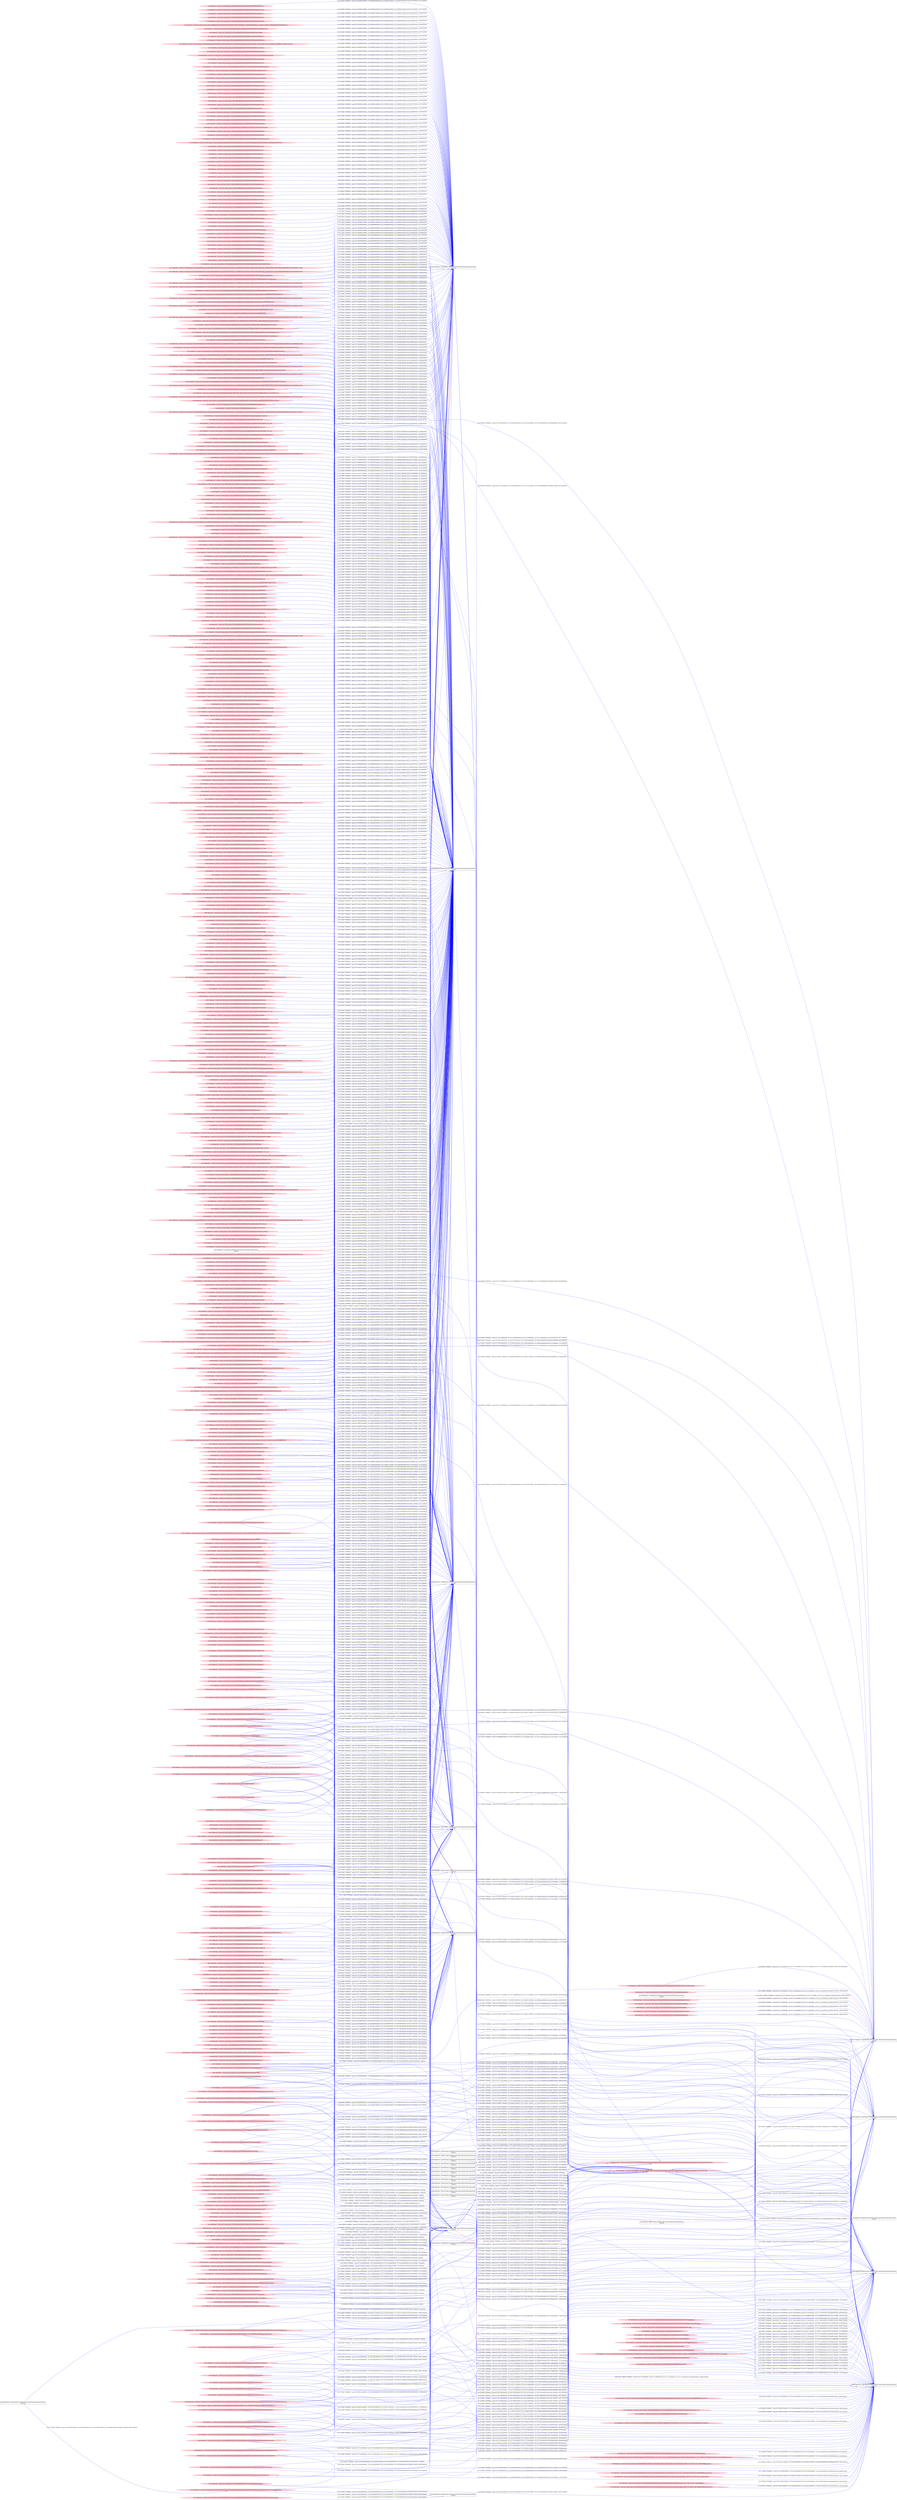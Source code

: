 digraph  {
rankdir=LR
"0"[color=black,label="id:0 HopCount: 0 pid:6236 proc_starttime:0 cmd: owner uid:null owner group id:null,\n null null", shape=box,style=solid];
"1"[color=black,label="id:1 HopCount: 1 pid:6772 proc_starttime:0 cmd: owner uid:null owner group id:null,\n null null", shape=box,style=solid];
"0" -> "1" [id=632,__obj="PROC_CREATE"color=red,label="id:632 PROC_CREATE **NORMAL**  seqs:[1557242409612000000, 1557242409612000000] T:[1557242409612000000, 1557242409612000000] relT:[0, 0]",style=solid];
"2"[color=black,label="id:2 HopCount: 2 pid:8000 proc_starttime:0 cmd: owner uid:null owner group id:null,\n null null", shape=box,style=solid];
"1" -> "2" [id=633,__obj="PROC_CREATE"color=red,label="id:633 PROC_CREATE **NORMAL**  seqs:[1557242409639000000, 1557242409639000000] T:[1557242409639000000, 1557242409639000000] relT:[-27000000, -27000000]",style=solid];
"6"[color=pink,label="id:6 HopCount: -4 owner uid: owner group id: /Device/HarddiskVolume2/WINDOWS/SYSWOW64/NPMPROXY.DLL ", shape=oval,style=filled];
"387"[color=black,label="id:387 HopCount: -3 pid:6424 proc_starttime:0 cmd: owner uid:null owner group id:null,\n null null", shape=box,style=solid];
"6" -> "387" [id=634,__obj="READ"color=blue,label="id:634 READ **NORMAL**  seqs:[1557239390915000000, 1557239390915000000] T:[1557239390915000000, 1557239390915000000] relT:[3018697000000, 3018697000000]",style=solid];
"75"[color=pink,label="id:75 HopCount: -4 owner uid: owner group id: /Device/HarddiskVolume2/Windows/System32/user32.dll ", shape=oval,style=filled];
"75" -> "387" [id=635,__obj="READ"color=blue,label="id:635 READ **NORMAL**  seqs:[1557238943622000000, 1557239390908000000] T:[1557238943622000000, 1557239390908000000] relT:[3465990000000, 3018704000000]",style=solid];
"468"[color=pink,label="id:468 HopCount: -4 owner uid: owner group id: /Device/HarddiskVolume2/WINDOWS/SYSTEM32/EN-US ", shape=oval,style=filled];
"468" -> "387" [id=636,__obj="READ"color=blue,label="id:636 READ **NORMAL**  seqs:[1557238984686000000, 1557240131037000000] T:[1557238984686000000, 1557240131037000000] relT:[3424926000000, 2278575000000]",style=solid];
"371"[color=pink,label="id:371 HopCount: -4 owner uid: owner group id: /Device/HarddiskVolume2/Windows/System32/shlwapi.dll ", shape=oval,style=filled];
"548"[color=black,label="id:548 HopCount: -3 pid:6460 proc_starttime:0 cmd: owner uid:null owner group id:null,\n null null", shape=box,style=solid];
"371" -> "548" [id=637,__obj="READ"color=blue,label="id:637 READ **NORMAL**  seqs:[1557236748906000000, 1557236748906000000] T:[1557236748906000000, 1557236748906000000] relT:[5660706000000, 5660706000000]",style=solid];
"542"[color=pink,label="id:542 HopCount: -2 owner uid: owner group id: /Device/HarddiskVolume2 ", shape=oval,style=filled];
"542" -> "387" [id=638,__obj="READ"color=blue,label="id:638 READ **NORMAL**  seqs:[1557238984684000000, 1557240131036000000] T:[1557238984684000000, 1557240131036000000] relT:[3424928000000, 2278576000000]",style=solid];
"483"[color=pink,label="id:483 HopCount: -2 owner uid: owner group id: /Device/HarddiskVolume2/Users/admin/Desktop ", shape=oval,style=filled];
"377"[color=black,label="id:377 HopCount: -3 pid:4092 proc_starttime:0 cmd: owner uid:null owner group id:null,\n null null", shape=box,style=solid];
"483" -> "377" [id=639,__obj="READ"color=blue,label="id:639 READ **NORMAL**  seqs:[1557237721416000000, 1557237721752000000] T:[1557237721416000000, 1557237721752000000] relT:[4688196000000, 4687860000000]",style=solid];
"129"[color=pink,label="id:129 HopCount: -4 owner uid: owner group id: /Device/HarddiskVolume2/PROGRAM FILES (X86)/MICROSOFT OFFICE/OFFICE15/BIBLIOGRAPHY/STYLE/IEEE2006OFFICEONLINE.XSL ", shape=oval,style=filled];
"129" -> "387" [id=640,__obj="READ"color=blue,label="id:640 READ **NORMAL**  seqs:[1557239390919000000, 1557239390919000000] T:[1557239390919000000, 1557239390919000000] relT:[3018693000000, 3018693000000]",style=solid];
"441"[color=pink,label="id:441 HopCount: -2 owner uid: owner group id: /Device/HarddiskVolume2/Users/admin/AppData/Local/Microsoft/Windows/Explorer/iconcache_48.db ", shape=oval,style=filled];
"441" -> "377" [id=641,__obj="READ"color=blue,label="id:641 READ **NORMAL**  seqs:[1557237721891000000, 1557237721901000000] T:[1557237721891000000, 1557237721901000000] relT:[4687721000000, 4687711000000]",style=solid];
"95"[color=pink,label="id:95 HopCount: -4 owner uid: owner group id: /Device/HarddiskVolume2/USERS/ADMIN/APPDATA/LOCAL/MICROSOFT/OFFICE/15.0/WEBSERVICECACHE/ALLUSERS/CLIENTTEMPLATES.CONTENT.OFFICE.NET/SUPPORT-TEMPLATES-EN-US-MT02923949.PNG0 ", shape=oval,style=filled];
"95" -> "387" [id=642,__obj="READ"color=blue,label="id:642 READ **NORMAL**  seqs:[1557239390925000000, 1557239390926000000] T:[1557239390926000000, 1557239390926000000] relT:[3018686000000, 3018686000000]",style=solid];
"464"[color=pink,label="id:464 HopCount: -2 owner uid: owner group id: /Device/HarddiskVolume2/Users/admin/AppData/Local/Microsoft/Windows/Explorer/thumbcache_idx.db ", shape=oval,style=filled];
"464" -> "377" [id=643,__obj="READ"color=blue,label="id:643 READ **NORMAL**  seqs:[1557237721475000000, 1557237721475000000] T:[1557237721475000000, 1557237721475000000] relT:[4688137000000, 4688137000000]",style=solid];
"11"[color=pink,label="id:11 HopCount: -4 owner uid: owner group id: /Device/HarddiskVolume2/WINDOWS/SYSTEM32/WBEM/EN-US/WMIUTILS.DLL.MUI ", shape=oval,style=filled];
"11" -> "387" [id=644,__obj="READ"color=blue,label="id:644 READ **NORMAL**  seqs:[1557238943627000000, 1557238943627000000] T:[1557238943627000000, 1557238943627000000] relT:[3465985000000, 3465985000000]",style=solid];
"482"[color=pink,label="id:482 HopCount: -2 owner uid: owner group id: /Device/HarddiskVolume2/$RECYCLE.BIN/S-1-5-21-231540947-922634896-4161786520-1004/desktop.ini ", shape=oval,style=filled];
"482" -> "377" [id=645,__obj="READ"color=blue,label="id:645 READ **NORMAL**  seqs:[1557237821958000000, 1557237821958000000] T:[1557237821958000000, 1557237821958000000] relT:[4587654000000, 4587654000000]",style=solid];
"12"[color=pink,label="id:12 HopCount: -4 owner uid: owner group id: /Device/HarddiskVolume2/Users/admin/Desktop/20190502_elevate2_windows_Release ", shape=oval,style=filled];
"12" -> "377" [id=646,__obj="READ"color=blue,label="id:646 READ **NORMAL**  seqs:[1557237721745000000, 1557237721747000000] T:[1557237721745000000, 1557237721747000000] relT:[4687867000000, 4687865000000]",style=solid];
"13"[color=pink,label="id:13 HopCount: -4 owner uid: owner group id: /Device/HarddiskVolume2/WINDOWS/SERVICEPROFILES/LOCALSERVICE/APPDATA/LOCAL/FONTCACHE/~FONTCACHE-SYSTEM.DAT ", shape=oval,style=filled];
"13" -> "387" [id=647,__obj="READ"color=blue,label="id:647 READ **NORMAL**  seqs:[1557239390914000000, 1557239390914000000] T:[1557239390914000000, 1557239390914000000] relT:[3018698000000, 3018698000000]",style=solid];
"529"[color=pink,label="id:529 HopCount: -2 owner uid: owner group id: /Device/HarddiskVolume2/Users/admin/AppData/Local/Microsoft/Windows/Explorer/ThumbCacheToDelete/thm3C.tmp ", shape=oval,style=filled];
"529" -> "377" [id=648,__obj="READ"color=blue,label="id:648 READ **NORMAL**  seqs:[1557237721474000000, 1557237721474000000] T:[1557237721474000000, 1557237721474000000] relT:[4688138000000, 4688138000000]",style=solid];
"18"[color=pink,label="id:18 HopCount: -4 owner uid: owner group id: /Device/HarddiskVolume2/WINDOWS/SYSTEM32/AMSIPROXY.DLL ", shape=oval,style=filled];
"18" -> "548" [id=649,__obj="READ"color=blue,label="id:649 READ **NORMAL**  seqs:[1557236748907000000, 1557236748907000000] T:[1557236748907000000, 1557236748907000000] relT:[5660705000000, 5660705000000]",style=solid];
"25"[color=pink,label="id:25 HopCount: -4 owner uid: owner group id: /Device/HarddiskVolume2/WINDOWS/SYSTEM32/wbemcomn.dll ", shape=oval,style=filled];
"25" -> "387" [id=650,__obj="READ"color=blue,label="id:650 READ **NORMAL**  seqs:[1557238943626000000, 1557238943626000000] T:[1557238943626000000, 1557238943626000000] relT:[3465986000000, 3465986000000]",style=solid];
"48"[color=pink,label="id:48 HopCount: -4 owner uid: owner group id: /Device/HarddiskVolume2/Windows/System32/userenv.dll ", shape=oval,style=filled];
"48" -> "548" [id=651,__obj="READ"color=blue,label="id:651 READ **NORMAL**  seqs:[1557236748904000000, 1557236748904000000] T:[1557236748904000000, 1557236748904000000] relT:[5660708000000, 5660708000000]",style=solid];
"626"[color=pink,label="id:626 HopCount: -4 owner uid: owner group id: /Device/HarddiskVolume2/PROGRAM FILES (X86)/MICROSOFT OFFICE/OFFICE15/1033/WWINTL.DLL ", shape=oval,style=filled];
"626" -> "387" [id=652,__obj="READ"color=blue,label="id:652 READ **NORMAL**  seqs:[1557239390913000000, 1557239390913000000] T:[1557239390913000000, 1557239390913000000] relT:[3018699000000, 3018699000000]",style=solid];
"27"[color=pink,label="id:27 HopCount: -4 owner uid: owner group id: /Device/HarddiskVolume2/WINDOWS/SYSTEM32/WMSGAPI.DLL ", shape=oval,style=filled];
"27" -> "548" [id=653,__obj="READ"color=blue,label="id:653 READ **NORMAL**  seqs:[1557236748904000000, 1557236748904000000] T:[1557236748904000000, 1557236748904000000] relT:[5660708000000, 5660708000000]",style=solid];
"28"[color=pink,label="id:28 HopCount: -4 owner uid: owner group id: /Device/HarddiskVolume2/WINDOWS/SYSWOW64/GDI32.DLL ", shape=oval,style=filled];
"28" -> "387" [id=654,__obj="READ"color=blue,label="id:654 READ **NORMAL**  seqs:[1557239390909000000, 1557239390909000000] T:[1557239390909000000, 1557239390909000000] relT:[3018703000000, 3018703000000]",style=solid];
"543"[color=pink,label="id:543 HopCount: -4 owner uid: owner group id: /Device/HarddiskVolume2/Windows/System32/msvcrt.dll ", shape=oval,style=filled];
"543" -> "548" [id=655,__obj="READ"color=blue,label="id:655 READ **NORMAL**  seqs:[1557236748903000000, 1557236748903000000] T:[1557236748903000000, 1557236748903000000] relT:[5660709000000, 5660709000000]",style=solid];
"336"[color=pink,label="id:336 HopCount: -4 owner uid: owner group id: /Device/HarddiskVolume2/USERS/ADMIN/APPDATA/LOCAL/MICROSOFT/OFFICE/15.0/WEBSERVICECACHE/ALLUSERS/CLIENTTEMPLATES.CONTENT.OFFICE.NET/SUPPORT-TEMPLATES-EN-US-MT88924273.PNG0 ", shape=oval,style=filled];
"336" -> "387" [id=656,__obj="READ"color=blue,label="id:656 READ **NORMAL**  seqs:[1557239390923000000, 1557239390923000000] T:[1557239390923000000, 1557239390923000000] relT:[3018689000000, 3018689000000]",style=solid];
"541"[color=pink,label="id:541 HopCount: -4 owner uid: owner group id: /Device/HarddiskVolume2/Windows/System32/windows.storage.dll ", shape=oval,style=filled];
"541" -> "548" [id=657,__obj="READ"color=blue,label="id:657 READ **NORMAL**  seqs:[1557236748906000000, 1557236748906000000] T:[1557236748906000000, 1557236748906000000] relT:[5660706000000, 5660706000000]",style=solid];
"29"[color=pink,label="id:29 HopCount: -2 owner uid: owner group id: /Device/HarddiskVolume2/Program Files/desktop.ini ", shape=oval,style=filled];
"29" -> "0" [id=658,__obj="READ"color=blue,label="id:658 READ **NORMAL**  seqs:[1557240134469000000, 1557240134469000000] T:[1557240134469000000, 1557240134469000000] relT:[2275143000000, 2275143000000]",style=solid];
"33"[color=pink,label="id:33 HopCount: -4 owner uid: owner group id: /Device/HarddiskVolume2/Windows/System32/kernel.appcore.dll ", shape=oval,style=filled];
"33" -> "387" [id=659,__obj="READ"color=blue,label="id:659 READ **NORMAL**  seqs:[1557238943625000000, 1557238943625000000] T:[1557238943625000000, 1557238943625000000] relT:[3465987000000, 3465987000000]",style=solid];
"511"[color=pink,label="id:511 HopCount: -4 owner uid: owner group id: /Device/HarddiskVolume2/Windows/System32/powrprof.dll ", shape=oval,style=filled];
"511" -> "548" [id=660,__obj="READ"color=blue,label="id:660 READ **NORMAL**  seqs:[1557236748907000000, 1557236748907000000] T:[1557236748907000000, 1557236748907000000] relT:[5660705000000, 5660705000000]",style=solid];
"35"[color=pink,label="id:35 HopCount: -4 owner uid: owner group id: /Device/HarddiskVolume2/WINDOWS/SYSTEM32/AMSI.DLL ", shape=oval,style=filled];
"35" -> "548" [id=661,__obj="READ"color=blue,label="id:661 READ **NORMAL**  seqs:[1557236748904000000, 1557236748904000000] T:[1557236748904000000, 1557236748904000000] relT:[5660708000000, 5660708000000]",style=solid];
"32"[color=pink,label="id:32 HopCount: -2 owner uid: owner group id: /Device/HarddiskVolume2/Program Files/mozilla/firefox/firefox.exe ", shape=oval,style=filled];
"32" -> "0" [id=662,__obj="READ"color=blue,label="id:662 READ **NORMAL**  seqs:[1557240134493000000, 1557240134500000000] T:[1557240134493000000, 1557240134500000000] relT:[2275119000000, 2275112000000]",style=solid];
"38"[color=pink,label="id:38 HopCount: -4 owner uid: owner group id: /Device/HarddiskVolume2/WINDOWS/SYSWOW64/NTDLL.DLL ", shape=oval,style=filled];
"38" -> "387" [id=663,__obj="READ"color=blue,label="id:663 READ **NORMAL**  seqs:[1557239390908000000, 1557239390908000000] T:[1557239390908000000, 1557239390908000000] relT:[3018704000000, 3018704000000]",style=solid];
"4"[color=pink,label="id:4 HopCount: -4 owner uid: owner group id: /Device/HarddiskVolume2/windows/system32/consent.exe ", shape=oval,style=filled];
"4" -> "548" [id=664,__obj="READ"color=blue,label="id:664 READ **NORMAL**  seqs:[1557236748901000000, 1557236748901000000] T:[1557236748901000000, 1557236748901000000] relT:[5660711000000, 5660711000000]",style=solid];
"37"[color=pink,label="id:37 HopCount: -2 owner uid: owner group id: /Device/HarddiskVolume2/Users/admin/AppData/Local/Microsoft/Windows/Explorer/iconcache_idx.db ", shape=oval,style=filled];
"37" -> "0" [id=665,__obj="READ"color=blue,label="id:665 READ **NORMAL**  seqs:[1557240134496000000, 1557240134496000000] T:[1557240134496000000, 1557240134496000000] relT:[2275116000000, 2275116000000]",style=solid];
"39"[color=pink,label="id:39 HopCount: -4 owner uid: owner group id: /Device/HarddiskVolume2/salt/bin/Lib/site-packages/requests/packages/urllib3/util/__init__.pyc ", shape=oval,style=filled];
"566"[color=black,label="id:566 HopCount: -3 pid:4136 proc_starttime:0 cmd: owner uid:null owner group id:null,\n null null", shape=box,style=solid];
"39" -> "566" [id=666,__obj="READ"color=blue,label="id:666 READ **NORMAL**  seqs:[1557241092173000000, 1557241092173000000] T:[1557241092173000000, 1557241092173000000] relT:[1317439000000, 1317439000000]",style=solid];
"42"[color=pink,label="id:42 HopCount: -4 owner uid: owner group id: /Device/HarddiskVolume2/USERS/ADMIN/APPDATA/LOCAL/MICROSOFT/OFFICE/15.0/WEBSERVICECACHE/ALLUSERS/CLIENTTEMPLATES.CONTENT.OFFICE.NET/SUPPORT-TEMPLATES-EN-US-MT78128832.PNG0 ", shape=oval,style=filled];
"42" -> "566" [id=667,__obj="READ"color=blue,label="id:667 READ **NORMAL**  seqs:[1557239390930000000, 1557239390930000000] T:[1557239390930000000, 1557239390930000000] relT:[3018682000000, 3018682000000]",style=solid];
"44"[color=pink,label="id:44 HopCount: -4 owner uid: owner group id: /Device/HarddiskVolume2/salt/bin/Lib/site-packages/jinja2/loaders.pyc ", shape=oval,style=filled];
"44" -> "566" [id=668,__obj="READ"color=blue,label="id:668 READ **NORMAL**  seqs:[1557241092167000000, 1557241092167000000] T:[1557241092167000000, 1557241092167000000] relT:[1317445000000, 1317445000000]",style=solid];
"46"[color=pink,label="id:46 HopCount: -4 owner uid: owner group id: /Device/HarddiskVolume2/PROGRAM FILES (X86)/MICROSOFT OFFICE/OFFICE15/DOCUMENT PARTS/1033/15 ", shape=oval,style=filled];
"46" -> "566" [id=669,__obj="READ"color=blue,label="id:669 READ **NORMAL**  seqs:[1557239390861000000, 1557239390861000000] T:[1557239390861000000, 1557239390861000000] relT:[3018751000000, 3018751000000]",style=solid];
"456"[color=pink,label="id:456 HopCount: -2 owner uid: owner group id: /Device/HarddiskVolume2/Users ", shape=oval,style=filled];
"456" -> "566" [id=670,__obj="READ"color=blue,label="id:670 READ **NORMAL**  seqs:[1557239390861000000, 1557239390861000000] T:[1557239390861000000, 1557239390861000000] relT:[3018751000000, 3018751000000]",style=solid];
"251"[color=pink,label="id:251 HopCount: -4 owner uid: owner group id: /Device/HarddiskVolume2/salt/bin/Lib/site-packages/requests/exceptions.pyc ", shape=oval,style=filled];
"251" -> "566" [id=671,__obj="READ"color=blue,label="id:671 READ **NORMAL**  seqs:[1557241092181000000, 1557241092181000000] T:[1557241092181000000, 1557241092181000000] relT:[1317431000000, 1317431000000]",style=solid];
"52"[color=pink,label="id:52 HopCount: -4 owner uid: owner group id: /Device/HarddiskVolume2/Windows/System32/sspicli.dll ", shape=oval,style=filled];
"52" -> "548" [id=672,__obj="READ"color=blue,label="id:672 READ **NORMAL**  seqs:[1557236748904000000, 1557236748904000000] T:[1557236748904000000, 1557236748904000000] relT:[5660708000000, 5660708000000]",style=solid];
"473"[color=pink,label="id:473 HopCount: -4 owner uid: owner group id: /Device/HarddiskVolume2/WINDOWS/GLOBALIZATION/SORTING ", shape=oval,style=filled];
"473" -> "387" [id=673,__obj="READ"color=blue,label="id:673 READ **NORMAL**  seqs:[1557238984685000000, 1557238984685000000] T:[1557238984685000000, 1557238984685000000] relT:[3424927000000, 3424927000000]",style=solid];
"54"[color=pink,label="id:54 HopCount: -4 owner uid: owner group id: /Device/HarddiskVolume2/WINDOWS/system32/oleaut32.dll ", shape=oval,style=filled];
"54" -> "387" [id=674,__obj="READ"color=blue,label="id:674 READ **NORMAL**  seqs:[1557238943623000000, 1557238943623000000] T:[1557238943623000000, 1557238943623000000] relT:[3465989000000, 3465989000000]",style=solid];
"56"[color=pink,label="id:56 HopCount: -4 owner uid: owner group id: /Device/HarddiskVolume2/Windows/System32/msasn1.dll ", shape=oval,style=filled];
"56" -> "548" [id=675,__obj="READ"color=blue,label="id:675 READ **NORMAL**  seqs:[1557236748903000000, 1557236748903000000] T:[1557236748903000000, 1557236748903000000] relT:[5660709000000, 5660709000000]",style=solid];
"58"[color=pink,label="id:58 HopCount: -4 owner uid: owner group id: /Device/HarddiskVolume2/WINDOWS/SYSWOW64/DHCPCSVC.DLL ", shape=oval,style=filled];
"58" -> "387" [id=676,__obj="READ"color=blue,label="id:676 READ **NORMAL**  seqs:[1557239390915000000, 1557239390915000000] T:[1557239390915000000, 1557239390915000000] relT:[3018697000000, 3018697000000]",style=solid];
"424"[color=pink,label="id:424 HopCount: -2 owner uid: owner group id: /Device/HarddiskVolume1 ", shape=oval,style=filled];
"424" -> "548" [id=677,__obj="READ"color=blue,label="id:677 READ **NORMAL**  seqs:[1557236766545000000, 1557236766545000000] T:[1557236766545000000, 1557236766545000000] relT:[5643067000000, 5643067000000]",style=solid];
"496"[color=pink,label="id:496 HopCount: -4 owner uid: owner group id: /Device/HarddiskVolume2/WINDOWS/Registration/R00000000000d.clb ", shape=oval,style=filled];
"496" -> "548" [id=678,__obj="READ"color=blue,label="id:678 READ **NORMAL**  seqs:[1557236748907000000, 1557236748907000000] T:[1557236748907000000, 1557236748907000000] relT:[5660705000000, 5660705000000]",style=solid];
"61"[color=pink,label="id:61 HopCount: -4 owner uid: owner group id: /Device/HarddiskVolume2/WINDOWS/SYSWOW64/CRYPTSP.DLL ", shape=oval,style=filled];
"61" -> "387" [id=679,__obj="READ"color=blue,label="id:679 READ **NORMAL**  seqs:[1557239390921000000, 1557239390921000000] T:[1557239390921000000, 1557239390921000000] relT:[3018691000000, 3018691000000]",style=solid];
"60"[color=pink,label="id:60 HopCount: -4 owner uid: owner group id: /Device/HarddiskVolume2/Windows/System32/msvcp_win.dll ", shape=oval,style=filled];
"60" -> "548" [id=680,__obj="READ"color=blue,label="id:680 READ **NORMAL**  seqs:[1557236748902000000, 1557236748902000000] T:[1557236748902000000, 1557236748902000000] relT:[5660710000000, 5660710000000]",style=solid];
"64"[color=pink,label="id:64 HopCount: -4 owner uid: owner group id: /Device/HarddiskVolume2/WINDOWS/SYSWOW64/DWRITE.DLL ", shape=oval,style=filled];
"64" -> "387" [id=681,__obj="READ"color=blue,label="id:681 READ **NORMAL**  seqs:[1557239390914000000, 1557239390914000000] T:[1557239390914000000, 1557239390914000000] relT:[3018698000000, 3018698000000]",style=solid];
"122"[color=pink,label="id:122 HopCount: -4 owner uid: owner group id: /Device/HarddiskVolume2/Windows/System32/kernel32.dll ", shape=oval,style=filled];
"122" -> "548" [id=682,__obj="READ"color=blue,label="id:682 READ **NORMAL**  seqs:[1557236748901000000, 1557236748901000000] T:[1557236748901000000, 1557236748901000000] relT:[5660711000000, 5660711000000]",style=solid];
"335"[color=pink,label="id:335 HopCount: -4 owner uid: owner group id: /Device/HarddiskVolume2/WINDOWS/system32/combase.dll ", shape=oval,style=filled];
"335" -> "548" [id=683,__obj="READ"color=blue,label="id:683 READ **NORMAL**  seqs:[1557236748903000000, 1557236748903000000] T:[1557236748903000000, 1557236748903000000] relT:[5660709000000, 5660709000000]",style=solid];
"23"[color=pink,label="id:23 HopCount: -4 owner uid: owner group id: /Device/HarddiskVolume2/WINDOWS/SYSWOW64/D2D1.DLL ", shape=oval,style=filled];
"23" -> "387" [id=684,__obj="READ"color=blue,label="id:684 READ **NORMAL**  seqs:[1557239390910000000, 1557239390910000000] T:[1557239390910000000, 1557239390910000000] relT:[3018702000000, 3018702000000]",style=solid];
"50"[color=pink,label="id:50 HopCount: -4 owner uid: owner group id: /Device/HarddiskVolume2/salt/bin/Lib/site-packages/salt/auth/ldap.pyc ", shape=oval,style=filled];
"50" -> "566" [id=685,__obj="READ"color=blue,label="id:685 READ **NORMAL**  seqs:[1557241092164000000, 1557241092164000000] T:[1557241092164000000, 1557241092164000000] relT:[1317448000000, 1317448000000]",style=solid];
"22"[color=pink,label="id:22 HopCount: -4 owner uid: owner group id: /Device/HarddiskVolume2/WINDOWS/SYSTEM32/EN-US/CONSENT.EXE.MUI ", shape=oval,style=filled];
"22" -> "548" [id=686,__obj="READ"color=blue,label="id:686 READ **NORMAL**  seqs:[1557236748906000000, 1557236748906000000] T:[1557236748906000000, 1557236748906000000] relT:[5660706000000, 5660706000000]",style=solid];
"67"[color=pink,label="id:67 HopCount: -4 owner uid: owner group id: /Device/HarddiskVolume2/salt/bin/Lib/site-packages/jinja2/environment.pyc ", shape=oval,style=filled];
"67" -> "566" [id=687,__obj="READ"color=blue,label="id:687 READ **NORMAL**  seqs:[1557241092164000000, 1557241092164000000] T:[1557241092164000000, 1557241092164000000] relT:[1317448000000, 1317448000000]",style=solid];
"68"[color=pink,label="id:68 HopCount: -4 owner uid: owner group id: /Device/HarddiskVolume2/salt/bin/Lib/site-packages/salt/utils/templates.pyc ", shape=oval,style=filled];
"68" -> "566" [id=688,__obj="READ"color=blue,label="id:688 READ **NORMAL**  seqs:[1557241092169000000, 1557241092169000000] T:[1557241092169000000, 1557241092169000000] relT:[1317443000000, 1317443000000]",style=solid];
"70"[color=pink,label="id:70 HopCount: -4 owner uid: owner group id: /Device/HarddiskVolume2/salt/bin/Lib/site-packages/requests/cookies.pyc ", shape=oval,style=filled];
"70" -> "566" [id=689,__obj="READ"color=blue,label="id:689 READ **NORMAL**  seqs:[1557241092181000000, 1557241092181000000] T:[1557241092181000000, 1557241092181000000] relT:[1317431000000, 1317431000000]",style=solid];
"72"[color=pink,label="id:72 HopCount: -4 owner uid: owner group id: /Device/HarddiskVolume2/salt/bin/Lib/site-packages/jinja2/exceptions.pyc ", shape=oval,style=filled];
"72" -> "566" [id=690,__obj="READ"color=blue,label="id:690 READ **NORMAL**  seqs:[1557241092166000000, 1557241092166000000] T:[1557241092166000000, 1557241092166000000] relT:[1317446000000, 1317446000000]",style=solid];
"490"[color=pink,label="id:490 HopCount: -4 owner uid: owner group id: /Device/HarddiskVolume2/WINDOWS/SYSWOW64/D3D10_1CORE.DLL ", shape=oval,style=filled];
"490" -> "566" [id=691,__obj="READ"color=blue,label="id:691 READ **NORMAL**  seqs:[1557239390928000000, 1557239391703000000] T:[1557239390928000000, 1557239391703000000] relT:[3018684000000, 3017909000000]",style=solid];
"76"[color=pink,label="id:76 HopCount: -4 owner uid: owner group id: /Device/HarddiskVolume2/WINDOWS/SYSWOW64/SHCORE.DLL ", shape=oval,style=filled];
"76" -> "387" [id=692,__obj="READ"color=blue,label="id:692 READ **NORMAL**  seqs:[1557239390912000000, 1557239390912000000] T:[1557239390912000000, 1557239390912000000] relT:[3018700000000, 3018700000000]",style=solid];
"106"[color=pink,label="id:106 HopCount: -4 owner uid: owner group id: /Device/HarddiskVolume2/USERS/ADMIN/APPDATA/ROAMING/MICROSOFT/DOCUMENT BUILDING BLOCKS/1033 ", shape=oval,style=filled];
"106" -> "566" [id=693,__obj="READ"color=blue,label="id:693 READ **NORMAL**  seqs:[1557239390903000000, 1557239390904000000] T:[1557239390904000000, 1557239390904000000] relT:[3018708000000, 3018708000000]",style=solid];
"382"[color=pink,label="id:382 HopCount: -4 owner uid: owner group id: /Device/HarddiskVolume2/WINDOWS/SYSTEM32/WTSAPI32.dll ", shape=oval,style=filled];
"382" -> "548" [id=694,__obj="READ"color=blue,label="id:694 READ **NORMAL**  seqs:[1557236748905000000, 1557236748905000000] T:[1557236748905000000, 1557236748905000000] relT:[5660707000000, 5660707000000]",style=solid];
"78"[color=pink,label="id:78 HopCount: -4 owner uid: owner group id: /Device/HarddiskVolume2/WINDOWS/SYSWOW64/WTSAPI32.DLL ", shape=oval,style=filled];
"78" -> "387" [id=695,__obj="READ"color=blue,label="id:695 READ **NORMAL**  seqs:[1557239390911000000, 1557239390911000000] T:[1557239390911000000, 1557239390911000000] relT:[3018701000000, 3018701000000]",style=solid];
"472"[color=pink,label="id:472 HopCount: -4 owner uid: owner group id: /Device/HarddiskVolume2/WINDOWS/SYSTEM32/kernelbase.dll ", shape=oval,style=filled];
"472" -> "548" [id=696,__obj="READ"color=blue,label="id:696 READ **NORMAL**  seqs:[1557236748901000000, 1557236748901000000] T:[1557236748901000000, 1557236748901000000] relT:[5660711000000, 5660711000000]",style=solid];
"82"[color=pink,label="id:82 HopCount: -4 owner uid: owner group id: /Device/HarddiskVolume2/Windows/System32/msctf.dll ", shape=oval,style=filled];
"82" -> "548" [id=697,__obj="READ"color=blue,label="id:697 READ **NORMAL**  seqs:[1557236748905000000, 1557236748905000000] T:[1557236748905000000, 1557236748905000000] relT:[5660707000000, 5660707000000]",style=solid];
"80"[color=pink,label="id:80 HopCount: -4 owner uid: owner group id: /Device/HarddiskVolume2/WINDOWS/SYSWOW64/ADVAPI32.DLL ", shape=oval,style=filled];
"80" -> "387" [id=698,__obj="READ"color=blue,label="id:698 READ **NORMAL**  seqs:[1557239390909000000, 1557239390909000000] T:[1557239390909000000, 1557239390909000000] relT:[3018703000000, 3018703000000]",style=solid];
"81"[color=pink,label="id:81 HopCount: -4 owner uid: owner group id: /Device/HarddiskVolume2/USERS/ADMIN/APPDATA/ROAMING/MICROSOFT/OFFICE/MSO1033.ACL ", shape=oval,style=filled];
"81" -> "566" [id=699,__obj="READ"color=blue,label="id:699 READ **NORMAL**  seqs:[1557239390929000000, 1557239390929000000] T:[1557239390929000000, 1557239390929000000] relT:[3018683000000, 3018683000000]",style=solid];
"84"[color=pink,label="id:84 HopCount: -4 owner uid: owner group id: /Device/HarddiskVolume2/WINDOWS/SYSWOW64/GLOBINPUTHOST.DLL ", shape=oval,style=filled];
"84" -> "566" [id=700,__obj="READ"color=blue,label="id:700 READ **NORMAL**  seqs:[1557239390929000000, 1557239391704000000] T:[1557239390929000000, 1557239391704000000] relT:[3018683000000, 3017908000000]",style=solid];
"356"[color=pink,label="id:356 HopCount: -4 owner uid: owner group id: /Device/HarddiskVolume2/WINDOWS/system32/CRYPTSP.dll ", shape=oval,style=filled];
"356" -> "548" [id=701,__obj="READ"color=blue,label="id:701 READ **NORMAL**  seqs:[1557236748905000000, 1557236748905000000] T:[1557236748905000000, 1557236748905000000] relT:[5660707000000, 5660707000000]",style=solid];
"496" -> "387" [id=702,__obj="READ"color=blue,label="id:702 READ **NORMAL**  seqs:[1557238943625000000, 1557238943625000000] T:[1557238943625000000, 1557238943625000000] relT:[3465987000000, 3465987000000]",style=solid];
"86"[color=pink,label="id:86 HopCount: -4 owner uid: owner group id: /Device/HarddiskVolume2/WINDOWS/WinSxS/amd64_microsoft.windows.common-controls_6595b64144ccf1df_6.0.16299.125_none_15cbcf8893620c09/COMCTL32.dll ", shape=oval,style=filled];
"86" -> "548" [id=703,__obj="READ"color=blue,label="id:703 READ **NORMAL**  seqs:[1557236748905000000, 1557236748905000000] T:[1557236748905000000, 1557236748905000000] relT:[5660707000000, 5660707000000]",style=solid];
"87"[color=pink,label="id:87 HopCount: -4 owner uid: owner group id: /Device/HarddiskVolume2/salt/bin/Lib/site-packages/jinja2/filters.pyc ", shape=oval,style=filled];
"87" -> "566" [id=704,__obj="READ"color=blue,label="id:704 READ **NORMAL**  seqs:[1557241092165000000, 1557241092165000000] T:[1557241092165000000, 1557241092165000000] relT:[1317447000000, 1317447000000]",style=solid];
"231"[color=pink,label="id:231 HopCount: -4 owner uid: owner group id: /Device/HarddiskVolume2/USERS/ADMIN/APPDATA/LOCAL/MICROSOFT/OFFICE/15.0/WEBSERVICECACHE/ALLUSERS/CLIENTTEMPLATES.CONTENT.OFFICE.NET/SUPPORT-TEMPLATES-EN-US-MT00546271.PNG0 ", shape=oval,style=filled];
"231" -> "387" [id=705,__obj="READ"color=blue,label="id:705 READ **NORMAL**  seqs:[1557239390923000000, 1557239390923000000] T:[1557239390923000000, 1557239390923000000] relT:[3018689000000, 3018689000000]",style=solid];
"89"[color=pink,label="id:89 HopCount: -4 owner uid: owner group id: /Device/HarddiskVolume2/Windows/System32/tasklist.exe ", shape=oval,style=filled];
"89" -> "387" [id=706,__obj="READ"color=blue,label="id:706 READ **NORMAL**  seqs:[1557238943620000000, 1557238943620000000] T:[1557238943620000000, 1557238943620000000] relT:[3465992000000, 3465992000000]",style=solid];
"425"[color=pink,label="id:425 HopCount: -4 owner uid: owner group id: /Device/HarddiskVolume2/WINDOWS/SYSTEM32/LOCALE.NLS ", shape=oval,style=filled];
"425" -> "548" [id=707,__obj="READ"color=blue,label="id:707 READ **NORMAL**  seqs:[1557236748902000000, 1557236748902000000] T:[1557236748902000000, 1557236748902000000] relT:[5660710000000, 5660710000000]",style=solid];
"92"[color=pink,label="id:92 HopCount: -4 owner uid: owner group id: /Device/HarddiskVolume2/salt/bin/Lib/site-packages/salt/auth/__init__.pyc ", shape=oval,style=filled];
"92" -> "566" [id=708,__obj="READ"color=blue,label="id:708 READ **NORMAL**  seqs:[1557241092164000000, 1557241092164000000] T:[1557241092164000000, 1557241092164000000] relT:[1317448000000, 1317448000000]",style=solid];
"93"[color=pink,label="id:93 HopCount: -4 owner uid: owner group id: /Device/HarddiskVolume2/Windows/System32/urlmon.dll ", shape=oval,style=filled];
"93" -> "548" [id=709,__obj="READ"color=blue,label="id:709 READ **NORMAL**  seqs:[1557236748908000000, 1557236748908000000] T:[1557236748908000000, 1557236748908000000] relT:[5660704000000, 5660704000000]",style=solid];
"51"[color=pink,label="id:51 HopCount: -4 owner uid: owner group id: /Device/HarddiskVolume2/WINDOWS/SYSWOW64/SHLWAPI.DLL ", shape=oval,style=filled];
"51" -> "387" [id=710,__obj="READ"color=blue,label="id:710 READ **NORMAL**  seqs:[1557239390912000000, 1557239390912000000] T:[1557239390912000000, 1557239390912000000] relT:[3018700000000, 3018700000000]",style=solid];
"88"[color=pink,label="id:88 HopCount: -4 owner uid: owner group id: /Device/HarddiskVolume2/salt/bin/Lib/site-packages/requests/packages/urllib3/__init__.pyc ", shape=oval,style=filled];
"88" -> "566" [id=711,__obj="READ"color=blue,label="id:711 READ **NORMAL**  seqs:[1557241092172000000, 1557241092172000000] T:[1557241092172000000, 1557241092172000000] relT:[1317440000000, 1317440000000]",style=solid];
"95" -> "566" [id=712,__obj="READ"color=blue,label="id:712 READ **NORMAL**  seqs:[1557239390930000000, 1557239390930000000] T:[1557239390930000000, 1557239390930000000] relT:[3018682000000, 3018682000000]",style=solid];
"98"[color=pink,label="id:98 HopCount: -4 owner uid: owner group id: /Device/HarddiskVolume2/PROGRAM FILES (X86)/COMMON FILES ", shape=oval,style=filled];
"98" -> "566" [id=713,__obj="READ"color=blue,label="id:713 READ **NORMAL**  seqs:[1557239390858000000, 1557239390858000000] T:[1557239390858000000, 1557239390858000000] relT:[3018754000000, 3018754000000]",style=solid];
"101"[color=pink,label="id:101 HopCount: -4 owner uid: owner group id: /Device/HarddiskVolume2/salt/bin/Lib/site-packages/salt/utils/parsers.pyc ", shape=oval,style=filled];
"101" -> "566" [id=714,__obj="READ"color=blue,label="id:714 READ **NORMAL**  seqs:[1557241092183000000, 1557241092183000000] T:[1557241092183000000, 1557241092183000000] relT:[1317429000000, 1317429000000]",style=solid];
"103"[color=pink,label="id:103 HopCount: -4 owner uid: owner group id: /Device/HarddiskVolume2/PROGRAM FILES (X86)/MICROSOFT OFFICE/OFFICE15/BIBLIOGRAPHY/STYLE/GOSTNAME.XSL ", shape=oval,style=filled];
"103" -> "566" [id=715,__obj="READ"color=blue,label="id:715 READ **NORMAL**  seqs:[1557239390929000000, 1557239390929000000] T:[1557239390929000000, 1557239390929000000] relT:[3018683000000, 3018683000000]",style=solid];
"421"[color=pink,label="id:421 HopCount: -4 owner uid: owner group id: /Device/HarddiskVolume2/Windows/System32/cfgmgr32.dll ", shape=oval,style=filled];
"421" -> "548" [id=716,__obj="READ"color=blue,label="id:716 READ **NORMAL**  seqs:[1557236748906000000, 1557236748906000000] T:[1557236748906000000, 1557236748906000000] relT:[5660706000000, 5660706000000]",style=solid];
"110"[color=pink,label="id:110 HopCount: -4 owner uid: owner group id: /Device/HarddiskVolume2/USERS/ADMIN/APPDATA/LOCAL/MICROSOFT/OFFICE/15.0/WEBSERVICECACHE/ALLUSERS/CLIENTTEMPLATES.CONTENT.OFFICE.NET/SUPPORT-TEMPLATES-EN-US-MT16392877.PNG0 ", shape=oval,style=filled];
"110" -> "566" [id=717,__obj="READ"color=blue,label="id:717 READ **NORMAL**  seqs:[1557239390930000000, 1557239390930000000] T:[1557239390930000000, 1557239390930000000] relT:[3018682000000, 3018682000000]",style=solid];
"430"[color=pink,label="id:430 HopCount: -4 owner uid: owner group id: /Device/HarddiskVolume2/Windows/System32/crypt32.dll ", shape=oval,style=filled];
"430" -> "548" [id=718,__obj="READ"color=blue,label="id:718 READ **NORMAL**  seqs:[1557236748903000000, 1557236748903000000] T:[1557236748903000000, 1557236748903000000] relT:[5660709000000, 5660709000000]",style=solid];
"542" -> "548" [id=719,__obj="READ"color=blue,label="id:719 READ **NORMAL**  seqs:[1557236766544000000, 1557236766545000000] T:[1557236766544000000, 1557236766545000000] relT:[5643068000000, 5643067000000]",style=solid];
"111"[color=pink,label="id:111 HopCount: -4 owner uid: owner group id: /Device/HarddiskVolume2/Windows/System32/ucrtbase.dll ", shape=oval,style=filled];
"111" -> "548" [id=720,__obj="READ"color=blue,label="id:720 READ **NORMAL**  seqs:[1557236748902000000, 1557236748902000000] T:[1557236748902000000, 1557236748902000000] relT:[5660710000000, 5660710000000]",style=solid];
"113"[color=pink,label="id:113 HopCount: -4 owner uid: owner group id: /Device/HarddiskVolume2/salt/bin/Lib/site-packages/cryptography/hazmat/primitives/hashes.pyc ", shape=oval,style=filled];
"113" -> "566" [id=721,__obj="READ"color=blue,label="id:721 READ **NORMAL**  seqs:[1557241092179000000, 1557241092179000000] T:[1557241092179000000, 1557241092179000000] relT:[1317433000000, 1317433000000]",style=solid];
"574"[color=pink,label="id:574 HopCount: -2 owner uid: owner group id: /Device/HarddiskVolume2/Users/admin/AppData/Roaming/Microsoft ", shape=oval,style=filled];
"574" -> "566" [id=722,__obj="READ"color=blue,label="id:722 READ **NORMAL**  seqs:[1557239390865000000, 1557239390865000000] T:[1557239390865000000, 1557239390865000000] relT:[3018747000000, 3018747000000]",style=solid];
"114"[color=pink,label="id:114 HopCount: -4 owner uid: owner group id: /Device/HarddiskVolume2/WINDOWS/system32/rsaenh.dll ", shape=oval,style=filled];
"114" -> "548" [id=723,__obj="READ"color=blue,label="id:723 READ **NORMAL**  seqs:[1557236748907000000, 1557236748907000000] T:[1557236748907000000, 1557236748907000000] relT:[5660705000000, 5660705000000]",style=solid];
"115"[color=pink,label="id:115 HopCount: -4 owner uid: owner group id: /Device/HarddiskVolume2/USERS/ADMIN/APPDATA/ROAMING/MICROSOFT/OFFICE ", shape=oval,style=filled];
"115" -> "566" [id=724,__obj="READ"color=blue,label="id:724 READ **NORMAL**  seqs:[1557239390904000000, 1557239390904000000] T:[1557239390904000000, 1557239390904000000] relT:[3018708000000, 3018708000000]",style=solid];
"118"[color=pink,label="id:118 HopCount: -4 owner uid: owner group id: /Device/HarddiskVolume2/WINDOWS/SYSWOW64/NTMARTA.DLL ", shape=oval,style=filled];
"118" -> "387" [id=725,__obj="READ"color=blue,label="id:725 READ **NORMAL**  seqs:[1557239390917000000, 1557239390917000000] T:[1557239390917000000, 1557239390917000000] relT:[3018695000000, 3018695000000]",style=solid];
"117"[color=pink,label="id:117 HopCount: -4 owner uid: owner group id: /Device/HarddiskVolume2/WINDOWS/SYSTEM32/MSIMG32.DLL ", shape=oval,style=filled];
"117" -> "548" [id=726,__obj="READ"color=blue,label="id:726 READ **NORMAL**  seqs:[1557236748905000000, 1557236748905000000] T:[1557236748905000000, 1557236748905000000] relT:[5660707000000, 5660707000000]",style=solid];
"121"[color=pink,label="id:121 HopCount: -4 owner uid: owner group id: /Device/HarddiskVolume2/USERS/ADMIN/APPDATA/ROAMING/MICROSOFT/DOCUMENT BUILDING BLOCKS/1033/15/BUILT-IN BUILDING BLOCKS.DOTX ", shape=oval,style=filled];
"121" -> "566" [id=727,__obj="READ"color=blue,label="id:727 READ **NORMAL**  seqs:[1557239390930000000, 1557239390930000000] T:[1557239390930000000, 1557239390930000000] relT:[3018682000000, 3018682000000]",style=solid];
"123"[color=pink,label="id:123 HopCount: -4 owner uid: owner group id: /Device/HarddiskVolume2/Windows/SysWOW64/msvcp100.dll ", shape=oval,style=filled];
"123" -> "387" [id=728,__obj="READ"color=blue,label="id:728 READ **NORMAL**  seqs:[1557239390910000000, 1557239390910000000] T:[1557239390910000000, 1557239390910000000] relT:[3018702000000, 3018702000000]",style=solid];
"116"[color=pink,label="id:116 HopCount: -4 owner uid: owner group id: /Device/HarddiskVolume2/USERS/ADMIN/APPDATA/ROAMING/MICROSOFT/BIBLIOGRAPHY/STYLE/ISO690NMERICAL.XSL ", shape=oval,style=filled];
"116" -> "566" [id=729,__obj="READ"color=blue,label="id:729 READ **NORMAL**  seqs:[1557239390929000000, 1557239390929000000] T:[1557239390929000000, 1557239390929000000] relT:[3018683000000, 3018683000000]",style=solid];
"450"[color=pink,label="id:450 HopCount: -4 owner uid: owner group id: /Device/HarddiskVolume2/Windows/System32/gdi32full.dll ", shape=oval,style=filled];
"450" -> "548" [id=730,__obj="READ"color=blue,label="id:730 READ **NORMAL**  seqs:[1557236748902000000, 1557236748902000000] T:[1557236748902000000, 1557236748902000000] relT:[5660710000000, 5660710000000]",style=solid];
"74"[color=pink,label="id:74 HopCount: -4 owner uid: owner group id: /Device/HarddiskVolume2/salt/bin/Lib/site-packages/jinja2/parser.pyc ", shape=oval,style=filled];
"74" -> "566" [id=731,__obj="READ"color=blue,label="id:731 READ **NORMAL**  seqs:[1557241092166000000, 1557241092166000000] T:[1557241092166000000, 1557241092166000000] relT:[1317446000000, 1317446000000]",style=solid];
"436"[color=pink,label="id:436 HopCount: -4 owner uid: owner group id: /Device/HarddiskVolume2/ProgramData/Microsoft/Windows/AppRepository/Packages/Microsoft.Windows.ContentDeliveryManager_10.0.16299.15_neutral_neutral_cw5n1h2txyewy/ActivationStore.dat.LOG2 ", shape=oval,style=filled];
"436" -> "566" [id=732,__obj="READ"color=blue,label="id:732 READ **NORMAL**  seqs:[1557239092359000000, 1557240991732000000] T:[1557239092359000000, 1557240991732000000] relT:[3317253000000, 1417880000000]",style=solid];
"75" -> "548" [id=733,__obj="READ"color=blue,label="id:733 READ **NORMAL**  seqs:[1557236748902000000, 1557236748902000000] T:[1557236748902000000, 1557236748902000000] relT:[5660710000000, 5660710000000]",style=solid];
"488"[color=pink,label="id:488 HopCount: -4 owner uid: owner group id: /Device/HarddiskVolume2/WINDOWS/GLOBALIZATION ", shape=oval,style=filled];
"488" -> "566" [id=734,__obj="READ"color=blue,label="id:734 READ **NORMAL**  seqs:[1557239390904000000, 1557240947427000000] T:[1557239390904000000, 1557240947427000000] relT:[3018708000000, 1462185000000]",style=solid];
"126"[color=pink,label="id:126 HopCount: -4 owner uid: owner group id: /Device/HarddiskVolume2/PROGRAM FILES (X86)/MICROSOFT OFFICE/OFFICE15/DOCUMENT PARTS/1033 ", shape=oval,style=filled];
"126" -> "566" [id=735,__obj="READ"color=blue,label="id:735 READ **NORMAL**  seqs:[1557239390860000000, 1557239390860000000] T:[1557239390860000000, 1557239390860000000] relT:[3018752000000, 3018752000000]",style=solid];
"129" -> "566" [id=736,__obj="READ"color=blue,label="id:736 READ **NORMAL**  seqs:[1557239390929000000, 1557239390929000000] T:[1557239390929000000, 1557239390929000000] relT:[3018683000000, 3018683000000]",style=solid];
"542" -> "566" [id=737,__obj="READ"color=blue,label="id:737 READ **NORMAL**  seqs:[1557238657626000000, 1557240947426000000] T:[1557238657626000000, 1557240947426000000] relT:[3751986000000, 1462186000000]",style=solid];
"137"[color=pink,label="id:137 HopCount: -4 owner uid: owner group id: /Device/HarddiskVolume2/WINDOWS/System32/drivers/etc/lmhosts ", shape=oval,style=filled];
"137" -> "566" [id=738,__obj="READ"color=blue,label="id:738 READ **NORMAL**  seqs:[1557239451525000000, 1557240138947000000] T:[1557239451525000000, 1557240138947000000] relT:[2958087000000, 2270665000000]",style=solid];
"526"[color=pink,label="id:526 HopCount: -4 owner uid: owner group id: /Device/HarddiskVolume2/WINDOWS/system32/IMM32.DLL ", shape=oval,style=filled];
"526" -> "548" [id=739,__obj="READ"color=blue,label="id:739 READ **NORMAL**  seqs:[1557236748906000000, 1557236748906000000] T:[1557236748906000000, 1557236748906000000] relT:[5660706000000, 5660706000000]",style=solid];
"138"[color=pink,label="id:138 HopCount: -4 owner uid: owner group id: /Device/HarddiskVolume2/WINDOWS/SYSTEM32/ole32.dll ", shape=oval,style=filled];
"138" -> "548" [id=740,__obj="READ"color=blue,label="id:740 READ **NORMAL**  seqs:[1557236748906000000, 1557236748906000000] T:[1557236748906000000, 1557236748906000000] relT:[5660706000000, 5660706000000]",style=solid];
"140"[color=pink,label="id:140 HopCount: -4 owner uid: owner group id: /Device/HarddiskVolume2/salt/bin/Lib/site-packages/salt/utils/hashutils.pyc ", shape=oval,style=filled];
"140" -> "566" [id=741,__obj="READ"color=blue,label="id:741 READ **NORMAL**  seqs:[1557241092182000000, 1557241092182000000] T:[1557241092182000000, 1557241092182000000] relT:[1317430000000, 1317430000000]",style=solid];
"561"[color=pink,label="id:561 HopCount: -2 owner uid: owner group id: /Device/HarddiskVolume4 ", shape=oval,style=filled];
"561" -> "548" [id=742,__obj="READ"color=blue,label="id:742 READ **NORMAL**  seqs:[1557236766545000000, 1557236766545000000] T:[1557236766545000000, 1557236766545000000] relT:[5643067000000, 5643067000000]",style=solid];
"142"[color=pink,label="id:142 HopCount: -4 owner uid: owner group id: /Device/HarddiskVolume2/Windows/System32/gdi32.dll ", shape=oval,style=filled];
"142" -> "548" [id=743,__obj="READ"color=blue,label="id:743 READ **NORMAL**  seqs:[1557236748902000000, 1557236748902000000] T:[1557236748902000000, 1557236748902000000] relT:[5660710000000, 5660710000000]",style=solid];
"144"[color=pink,label="id:144 HopCount: -4 owner uid: owner group id: /Device/HarddiskVolume2/USERS/ADMIN/APPDATA/LOCAL/MICROSOFT/OFFICE/15.0/WEBSERVICECACHE/ALLUSERS/CLIENTTEMPLATES.CONTENT.OFFICE.NET/SUPPORT-TEMPLATES-EN-US-MT89352992.PNG0 ", shape=oval,style=filled];
"144" -> "566" [id=744,__obj="READ"color=blue,label="id:744 READ **NORMAL**  seqs:[1557239390930000000, 1557239390930000000] T:[1557239390930000000, 1557239390930000000] relT:[3018682000000, 3018682000000]",style=solid];
"145"[color=pink,label="id:145 HopCount: -4 owner uid: owner group id: /Device/HarddiskVolume2/USERS/ADMIN/APPDATA/LOCALLOW/MICROSOFT/CRYPTNETURLCACHE/METADATA/6BADA8974A10C4BD62CC921D13E43B18_88614FFAD35D353421B8A7E1FE18FCE4 ", shape=oval,style=filled];
"145" -> "566" [id=745,__obj="READ"color=blue,label="id:745 READ **NORMAL**  seqs:[1557239390929000000, 1557239390929000000] T:[1557239390929000000, 1557239390929000000] relT:[3018683000000, 3018683000000]",style=solid];
"434"[color=pink,label="id:434 HopCount: -4 owner uid: owner group id: /Device/HarddiskVolume2/Windows/System32/bcryptprimitives.dll ", shape=oval,style=filled];
"434" -> "548" [id=746,__obj="READ"color=blue,label="id:746 READ **NORMAL**  seqs:[1557236748903000000, 1557236748903000000] T:[1557236748903000000, 1557236748903000000] relT:[5660709000000, 5660709000000]",style=solid];
"133"[color=pink,label="id:133 HopCount: -4 owner uid: owner group id: /Device/HarddiskVolume2/WINDOWS/WINSXS/FILEMAPS ", shape=oval,style=filled];
"133" -> "566" [id=747,__obj="READ"color=blue,label="id:747 READ **NORMAL**  seqs:[1557240947428000000, 1557240947428000000] T:[1557240947428000000, 1557240947428000000] relT:[1462184000000, 1462184000000]",style=solid];
"469"[color=pink,label="id:469 HopCount: -4 owner uid: owner group id: /Device/HarddiskVolume2/WINDOWS/REGISTRATION ", shape=oval,style=filled];
"469" -> "548" [id=748,__obj="READ"color=blue,label="id:748 READ **NORMAL**  seqs:[1557236766545000000, 1557236766545000000] T:[1557236766545000000, 1557236766545000000] relT:[5643067000000, 5643067000000]",style=solid];
"151"[color=pink,label="id:151 HopCount: -4 owner uid: owner group id: /Device/HarddiskVolume2/USERS/ADMIN/APPDATA/ROAMING/MICROSOFT/BIBLIOGRAPHY ", shape=oval,style=filled];
"151" -> "566" [id=749,__obj="READ"color=blue,label="id:749 READ **NORMAL**  seqs:[1557239390865000000, 1557239390865000000] T:[1557239390865000000, 1557239390865000000] relT:[3018747000000, 3018747000000]",style=solid];
"499"[color=pink,label="id:499 HopCount: -4 owner uid: owner group id: /Device/HarddiskVolume2/Windows/System32/win32u.dll ", shape=oval,style=filled];
"499" -> "548" [id=750,__obj="READ"color=blue,label="id:750 READ **NORMAL**  seqs:[1557236748902000000, 1557236748902000000] T:[1557236748902000000, 1557236748902000000] relT:[5660710000000, 5660710000000]",style=solid];
"148"[color=pink,label="id:148 HopCount: -4 owner uid: owner group id: /Device/HarddiskVolume2/salt/bin/Lib/site-packages/cryptography/x509/__init__.pyc ", shape=oval,style=filled];
"148" -> "566" [id=751,__obj="READ"color=blue,label="id:751 READ **NORMAL**  seqs:[1557241092176000000, 1557241092176000000] T:[1557241092176000000, 1557241092176000000] relT:[1317436000000, 1317436000000]",style=solid];
"294"[color=pink,label="id:294 HopCount: -4 owner uid: owner group id: /Device/HarddiskVolume2/Windows/System32/uxtheme.dll ", shape=oval,style=filled];
"294" -> "548" [id=752,__obj="READ"color=blue,label="id:752 READ **NORMAL**  seqs:[1557236748907000000, 1557236748907000000] T:[1557236748907000000, 1557236748907000000] relT:[5660705000000, 5660705000000]",style=solid];
"150"[color=pink,label="id:150 HopCount: -4 owner uid: owner group id: /Device/HarddiskVolume2/WINDOWS/SYSTEM32/SPP/STORE ", shape=oval,style=filled];
"150" -> "566" [id=753,__obj="READ"color=blue,label="id:753 READ **NORMAL**  seqs:[1557239395231000000, 1557239395231000000] T:[1557239395231000000, 1557239395231000000] relT:[3014381000000, 3014381000000]",style=solid];
"107"[color=pink,label="id:107 HopCount: -4 owner uid: owner group id: /Device/HarddiskVolume2/USERS/ADMIN/APPDATA/ROAMING/MICROSOFT/BIBLIOGRAPHY/STYLE/MLASEVENTHEDITIONOFFICEONLINE.XSL ", shape=oval,style=filled];
"107" -> "566" [id=754,__obj="READ"color=blue,label="id:754 READ **NORMAL**  seqs:[1557239390929000000, 1557239390929000000] T:[1557239390929000000, 1557239390929000000] relT:[3018683000000, 3018683000000]",style=solid];
"364"[color=pink,label="id:364 HopCount: -4 owner uid: owner group id: /Device/HarddiskVolume2/WINDOWS/APPPATCH ", shape=oval,style=filled];
"364" -> "566" [id=755,__obj="READ"color=blue,label="id:755 READ **NORMAL**  seqs:[1557239390857000000, 1557239390857000000] T:[1557239390857000000, 1557239390857000000] relT:[3018755000000, 3018755000000]",style=solid];
"468" -> "548" [id=756,__obj="READ"color=blue,label="id:756 READ **NORMAL**  seqs:[1557236766546000000, 1557236766546000000] T:[1557236766546000000, 1557236766546000000] relT:[5643066000000, 5643066000000]",style=solid];
"155"[color=pink,label="id:155 HopCount: -4 owner uid: owner group id: /Device/HarddiskVolume2/salt/bin/Lib/site-packages/tornado/httputil.pyc ", shape=oval,style=filled];
"155" -> "566" [id=757,__obj="READ"color=blue,label="id:757 READ **NORMAL**  seqs:[1557241092168000000, 1557241092168000000] T:[1557241092168000000, 1557241092168000000] relT:[1317444000000, 1317444000000]",style=solid];
"156"[color=pink,label="id:156 HopCount: -4 owner uid: owner group id: /Device/HarddiskVolume2/salt/bin/Lib/site-packages/requests/__init__.pyc ", shape=oval,style=filled];
"156" -> "566" [id=758,__obj="READ"color=blue,label="id:758 READ **NORMAL**  seqs:[1557241092171000000, 1557241092171000000] T:[1557241092171000000, 1557241092171000000] relT:[1317441000000, 1317441000000]",style=solid];
"530"[color=pink,label="id:530 HopCount: -4 owner uid: owner group id: /Device/HarddiskVolume2/WINDOWS/system32 ", shape=oval,style=filled];
"530" -> "566" [id=759,__obj="READ"color=blue,label="id:759 READ **NORMAL**  seqs:[1557238657627000000, 1557240947427000000] T:[1557238657627000000, 1557240947427000000] relT:[3751985000000, 1462185000000]",style=solid];
"159"[color=pink,label="id:159 HopCount: -4 owner uid: owner group id: /Device/HarddiskVolume2/salt/bin/Lib/site-packages/dateutil/relativedelta.pyc ", shape=oval,style=filled];
"159" -> "566" [id=760,__obj="READ"color=blue,label="id:760 READ **NORMAL**  seqs:[1557241092184000000, 1557241092184000000] T:[1557241092184000000, 1557241092184000000] relT:[1317428000000, 1317428000000]",style=solid];
"160"[color=pink,label="id:160 HopCount: -4 owner uid: owner group id: /Device/HarddiskVolume2/USERS/ADMIN/APPDATA/LOCAL/MICROSOFT/OFFICE/15.0/WEBSERVICECACHE/ALLUSERS/CLIENTTEMPLATES.CONTENT.OFFICE.NET/SUPPORT-TEMPLATES-EN-US-MT16402488.PNG0 ", shape=oval,style=filled];
"160" -> "566" [id=761,__obj="READ"color=blue,label="id:761 READ **NORMAL**  seqs:[1557239390930000000, 1557239390930000000] T:[1557239390930000000, 1557239390930000000] relT:[3018682000000, 3018682000000]",style=solid];
"163"[color=pink,label="id:163 HopCount: -4 owner uid: owner group id: /Device/HarddiskVolume2/PROGRAM FILES (X86)/MICROSOFT OFFICE/OFFICE15/DOCUMENT PARTS ", shape=oval,style=filled];
"163" -> "566" [id=762,__obj="READ"color=blue,label="id:762 READ **NORMAL**  seqs:[1557239390860000000, 1557239390860000000] T:[1557239390860000000, 1557239390860000000] relT:[3018752000000, 3018752000000]",style=solid];
"164"[color=pink,label="id:164 HopCount: -4 owner uid: owner group id: /Device/HarddiskVolume2/PROGRAM FILES (X86)/MICROSOFT OFFICE/OFFICE15/BIBLIOGRAPHY/STYLE ", shape=oval,style=filled];
"164" -> "566" [id=763,__obj="READ"color=blue,label="id:763 READ **NORMAL**  seqs:[1557239390860000000, 1557239390860000000] T:[1557239390860000000, 1557239390860000000] relT:[3018752000000, 3018752000000]",style=solid];
"561" -> "566" [id=764,__obj="READ"color=blue,label="id:764 READ **NORMAL**  seqs:[1557238657627000000, 1557240947426000000] T:[1557238657627000000, 1557240947426000000] relT:[3751985000000, 1462186000000]",style=solid];
"166"[color=pink,label="id:166 HopCount: -4 owner uid: owner group id: /Device/HarddiskVolume2/salt/bin/Lib/site-packages/cryptography/hazmat/primitives/asymmetric/utils.pyc ", shape=oval,style=filled];
"166" -> "566" [id=765,__obj="READ"color=blue,label="id:765 READ **NORMAL**  seqs:[1557241092180000000, 1557241092180000000] T:[1557241092180000000, 1557241092180000000] relT:[1317432000000, 1317432000000]",style=solid];
"508"[color=pink,label="id:508 HopCount: -4 owner uid: owner group id: /Device/HarddiskVolume2/Windows/System32/rpcrt4.dll ", shape=oval,style=filled];
"508" -> "548" [id=766,__obj="READ"color=blue,label="id:766 READ **NORMAL**  seqs:[1557236748903000000, 1557236748903000000] T:[1557236748903000000, 1557236748903000000] relT:[5660709000000, 5660709000000]",style=solid];
"272"[color=pink,label="id:272 HopCount: -4 owner uid: owner group id: /Device/HarddiskVolume2/Windows/System32/sechost.dll ", shape=oval,style=filled];
"272" -> "548" [id=767,__obj="READ"color=blue,label="id:767 READ **NORMAL**  seqs:[1557236748904000000, 1557236748904000000] T:[1557236748904000000, 1557236748904000000] relT:[5660708000000, 5660708000000]",style=solid];
"167"[color=pink,label="id:167 HopCount: -4 owner uid: owner group id: /Device/HarddiskVolume2/Program Files (x86)/Microsoft Office/Office15/OART.DLL ", shape=oval,style=filled];
"167" -> "566" [id=768,__obj="READ"color=blue,label="id:768 READ **NORMAL**  seqs:[1557239390927000000, 1557239391704000000] T:[1557239390927000000, 1557239391704000000] relT:[3018685000000, 3017908000000]",style=solid];
"454"[color=pink,label="id:454 HopCount: -4 owner uid: owner group id: /Device/HarddiskVolume2/Windows/System32/profapi.dll ", shape=oval,style=filled];
"454" -> "548" [id=769,__obj="READ"color=blue,label="id:769 READ **NORMAL**  seqs:[1557236748904000000, 1557236748904000000] T:[1557236748904000000, 1557236748904000000] relT:[5660708000000, 5660708000000]",style=solid];
"168"[color=pink,label="id:168 HopCount: -4 owner uid: owner group id: /Device/HarddiskVolume2/Windows/System32/propsys.dll ", shape=oval,style=filled];
"168" -> "548" [id=770,__obj="READ"color=blue,label="id:770 READ **NORMAL**  seqs:[1557236748908000000, 1557236748908000000] T:[1557236748908000000, 1557236748908000000] relT:[5660704000000, 5660704000000]",style=solid];
"169"[color=pink,label="id:169 HopCount: -4 owner uid: owner group id: /Device/HarddiskVolume2/salt/bin/Lib/httplib.pyc ", shape=oval,style=filled];
"169" -> "566" [id=771,__obj="READ"color=blue,label="id:771 READ **NORMAL**  seqs:[1557241092168000000, 1557241092168000000] T:[1557241092168000000, 1557241092168000000] relT:[1317444000000, 1317444000000]",style=solid];
"476"[color=pink,label="id:476 HopCount: -4 owner uid: owner group id: /Device/HarddiskVolume2/WINDOWS ", shape=oval,style=filled];
"476" -> "548" [id=772,__obj="READ"color=blue,label="id:772 READ **NORMAL**  seqs:[1557236766545000000, 1557236766545000000] T:[1557236766545000000, 1557236766545000000] relT:[5643067000000, 5643067000000]",style=solid];
"174"[color=pink,label="id:174 HopCount: -4 owner uid: owner group id: /Device/HarddiskVolume2/Windows/System32/WINSTA.dll ", shape=oval,style=filled];
"174" -> "548" [id=773,__obj="READ"color=blue,label="id:773 READ **NORMAL**  seqs:[1557236748905000000, 1557236748905000000] T:[1557236748905000000, 1557236748905000000] relT:[5660707000000, 5660707000000]",style=solid];
"173"[color=pink,label="id:173 HopCount: -4 owner uid: owner group id: /Device/HarddiskVolume2/salt/bin/Lib/site-packages/cryptography/hazmat/backends/openssl/hmac.pyc ", shape=oval,style=filled];
"173" -> "566" [id=774,__obj="READ"color=blue,label="id:774 READ **NORMAL**  seqs:[1557241092180000000, 1557241092180000000] T:[1557241092180000000, 1557241092180000000] relT:[1317432000000, 1317432000000]",style=solid];
"171"[color=pink,label="id:171 HopCount: -4 owner uid: owner group id: /Device/HarddiskVolume2/salt/bin/Lib/site-packages/cryptography/hazmat/backends/openssl/cmac.pyc ", shape=oval,style=filled];
"171" -> "566" [id=775,__obj="READ"color=blue,label="id:775 READ **NORMAL**  seqs:[1557241092180000000, 1557241092180000000] T:[1557241092180000000, 1557241092180000000] relT:[1317432000000, 1317432000000]",style=solid];
"445"[color=pink,label="id:445 HopCount: -4 owner uid: owner group id: /Device/HarddiskVolume2/USERS/ADMIN/APPDATA/ROAMING/MICROSOFT/BIBLIOGRAPHY/STYLE/ISO690.XSL ", shape=oval,style=filled];
"445" -> "566" [id=776,__obj="READ"color=blue,label="id:776 READ **NORMAL**  seqs:[1557239390930000000, 1557239390930000000] T:[1557239390930000000, 1557239390930000000] relT:[3018682000000, 3018682000000]",style=solid];
"528"[color=pink,label="id:528 HopCount: -4 owner uid: owner group id: /Device/HarddiskVolume2/Program Files (x86)/Common Files/Microsoft Shared/OFFICE15/MSPTLS.DLL ", shape=oval,style=filled];
"528" -> "566" [id=777,__obj="READ"color=blue,label="id:777 READ **NORMAL**  seqs:[1557239390927000000, 1557239391704000000] T:[1557239390927000000, 1557239391704000000] relT:[3018685000000, 3017908000000]",style=solid];
"525"[color=pink,label="id:525 HopCount: -4 owner uid: owner group id: /Device/HarddiskVolume2/USERS/ADMIN/APPDATA/ROAMING/MICROSOFT/BIBLIOGRAPHY/STYLE/GB.XSL ", shape=oval,style=filled];
"525" -> "566" [id=778,__obj="READ"color=blue,label="id:778 READ **NORMAL**  seqs:[1557239390928000000, 1557239390928000000] T:[1557239390928000000, 1557239390928000000] relT:[3018684000000, 3018684000000]",style=solid];
"301"[color=pink,label="id:301 HopCount: -4 owner uid: owner group id: /Device/HarddiskVolume2/Windows/System32/ntdll.dll ", shape=oval,style=filled];
"301" -> "548" [id=779,__obj="READ"color=blue,label="id:779 READ **NORMAL**  seqs:[1557236748901000000, 1557236748901000000] T:[1557236748901000000, 1557236748901000000] relT:[5660711000000, 5660711000000]",style=solid];
"182"[color=pink,label="id:182 HopCount: -4 owner uid: owner group id: /Device/HarddiskVolume2/salt/bin/Lib/site-packages/requests/packages/urllib3/poolmanager.pyc ", shape=oval,style=filled];
"182" -> "566" [id=780,__obj="READ"color=blue,label="id:780 READ **NORMAL**  seqs:[1557241092174000000, 1557241092174000000] T:[1557241092174000000, 1557241092174000000] relT:[1317438000000, 1317438000000]",style=solid];
"530" -> "548" [id=781,__obj="READ"color=blue,label="id:781 READ **NORMAL**  seqs:[1557236766545000000, 1557236766545000000] T:[1557236766545000000, 1557236766545000000] relT:[5643067000000, 5643067000000]",style=solid];
"177"[color=pink,label="id:177 HopCount: -4 owner uid: owner group id: /Device/HarddiskVolume2/salt/bin/Lib/pipes.pyc ", shape=oval,style=filled];
"177" -> "566" [id=782,__obj="READ"color=blue,label="id:782 READ **NORMAL**  seqs:[1557241092182000000, 1557241092182000000] T:[1557241092182000000, 1557241092182000000] relT:[1317430000000, 1317430000000]",style=solid];
"178"[color=pink,label="id:178 HopCount: -4 owner uid: owner group id: /Device/HarddiskVolume2/salt/bin/Lib/site-packages/requests/sessions.pyc ", shape=oval,style=filled];
"178" -> "566" [id=783,__obj="READ"color=blue,label="id:783 READ **NORMAL**  seqs:[1557241092182000000, 1557241092182000000] T:[1557241092182000000, 1557241092182000000] relT:[1317430000000, 1317430000000]",style=solid];
"480"[color=pink,label="id:480 HopCount: -4 owner uid: owner group id: /Device/HarddiskVolume2/WINDOWS/Globalization/Sorting/sortdefault.nls ", shape=oval,style=filled];
"480" -> "548" [id=784,__obj="READ"color=blue,label="id:784 READ **NORMAL**  seqs:[1557236748907000000, 1557236748907000000] T:[1557236748907000000, 1557236748907000000] relT:[5660705000000, 5660705000000]",style=solid];
"183"[color=pink,label="id:183 HopCount: -4 owner uid: owner group id: /Device/HarddiskVolume2/USERS/ADMIN/APPDATA/LOCAL/MICROSOFT/OFFICE/15.0/WEBSERVICECACHE ", shape=oval,style=filled];
"183" -> "566" [id=785,__obj="READ"color=blue,label="id:785 READ **NORMAL**  seqs:[1557239390863000000, 1557239390863000000] T:[1557239390863000000, 1557239390863000000] relT:[3018749000000, 3018749000000]",style=solid];
"184"[color=pink,label="id:184 HopCount: -4 owner uid: owner group id: /Device/HarddiskVolume2/salt/bin/Lib/uuid.pyc ", shape=oval,style=filled];
"184" -> "566" [id=786,__obj="READ"color=blue,label="id:786 READ **NORMAL**  seqs:[1557241092174000000, 1557241092174000000] T:[1557241092174000000, 1557241092174000000] relT:[1317438000000, 1317438000000]",style=solid];
"187"[color=pink,label="id:187 HopCount: -4 owner uid: owner group id: /Device/HarddiskVolume2/salt/bin/Lib/site-packages/CherryPy-10.2.1.dist-info/entry_points.txt ", shape=oval,style=filled];
"187" -> "566" [id=787,__obj="READ"color=blue,label="id:787 READ **NORMAL**  seqs:[1557241092185000000, 1557241092185000000] T:[1557241092185000000, 1557241092185000000] relT:[1317427000000, 1317427000000]",style=solid];
"188"[color=pink,label="id:188 HopCount: -4 owner uid: owner group id: /Device/HarddiskVolume2/PROGRAM FILES (X86)/MICROSOFT OFFICE/OFFICE15/1033 ", shape=oval,style=filled];
"188" -> "566" [id=788,__obj="READ"color=blue,label="id:788 READ **NORMAL**  seqs:[1557239390859000000, 1557239390859000000] T:[1557239390859000000, 1557239390859000000] relT:[3018753000000, 3018753000000]",style=solid];
"190"[color=pink,label="id:190 HopCount: -4 owner uid: owner group id: /Device/HarddiskVolume2/salt/bin/Lib/site-packages/salt/beacons/__init__.pyc ", shape=oval,style=filled];
"190" -> "566" [id=789,__obj="READ"color=blue,label="id:789 READ **NORMAL**  seqs:[1557241092167000000, 1557241092167000000] T:[1557241092167000000, 1557241092167000000] relT:[1317445000000, 1317445000000]",style=solid];
"515"[color=pink,label="id:515 HopCount: -2 owner uid: owner group id: /Device/HarddiskVolume2/Users/Public ", shape=oval,style=filled];
"384"[color=black,label="id:384 HopCount: -3 pid:4220 proc_starttime:0 cmd: owner uid:null owner group id:null,\n null null", shape=box,style=solid];
"515" -> "384" [id=790,__obj="READ"color=blue,label="id:790 READ **NORMAL**  seqs:[1557234652629000000, 1557234652629000000] T:[1557234652629000000, 1557234652629000000] relT:[7756983000000, 7756983000000]",style=solid];
"195"[color=pink,label="id:195 HopCount: -4 owner uid: owner group id: /Device/HarddiskVolume2/WINDOWS/SYSTEM32/dhcpcsvc.DLL ", shape=oval,style=filled];
"195" -> "566" [id=791,__obj="READ"color=blue,label="id:791 READ **NORMAL**  seqs:[1557240131040000000, 1557240131040000000] T:[1557240131040000000, 1557240131040000000] relT:[2278572000000, 2278572000000]",style=solid];
"539"[color=pink,label="id:539 HopCount: -2 owner uid: owner group id: /Device/HarddiskVolume2/Users/admin/AppData/Roaming/Microsoft/Windows/Themes ", shape=oval,style=filled];
"539" -> "384" [id=792,__obj="READ"color=blue,label="id:792 READ **NORMAL**  seqs:[1557234652600000000, 1557234662239000000] T:[1557234652600000000, 1557234662239000000] relT:[7757012000000, 7747373000000]",style=solid];
"500"[color=pink,label="id:500 HopCount: -2 owner uid: owner group id: /Device/HarddiskVolume2/Users/admin/AppData/Roaming/Microsoft/desktop.ini ", shape=oval,style=filled];
"500" -> "384" [id=793,__obj="READ"color=blue,label="id:793 READ **NORMAL**  seqs:[1557234652599000000, 1557234662305000000] T:[1557234652599000000, 1557234662305000000] relT:[7757013000000, 7747307000000]",style=solid];
"197"[color=pink,label="id:197 HopCount: -4 owner uid: owner group id: /Device/HarddiskVolume2/salt/bin/Lib/_LWPCookieJar.pyc ", shape=oval,style=filled];
"197" -> "566" [id=794,__obj="READ"color=blue,label="id:794 READ **NORMAL**  seqs:[1557241092170000000, 1557241092170000000] T:[1557241092170000000, 1557241092170000000] relT:[1317442000000, 1317442000000]",style=solid];
"471"[color=pink,label="id:471 HopCount: -2 owner uid: owner group id: /Device/HarddiskVolume2/Users/admin/AppData/Roaming/Microsoft/Windows/Themes/CachedFiles ", shape=oval,style=filled];
"471" -> "384" [id=795,__obj="READ"color=blue,label="id:795 READ **NORMAL**  seqs:[1557234652622000000, 1557234667271000000] T:[1557234652622000000, 1557234667271000000] relT:[7756990000000, 7742341000000]",style=solid];
"551"[color=pink,label="id:551 HopCount: -2 owner uid: owner group id: /Device/HarddiskVolume2/Program Files/TightVNC/tvnserver.exe ", shape=oval,style=filled];
"551" -> "384" [id=796,__obj="READ"color=blue,label="id:796 READ **NORMAL**  seqs:[1557234652672000000, 1557234652672000000] T:[1557234652672000000, 1557234652672000000] relT:[7756940000000, 7756940000000]",style=solid];
"200"[color=pink,label="id:200 HopCount: -4 owner uid: owner group id: /Device/HarddiskVolume2/USERS/ADMIN/APPDATA/LOCAL/MICROSOFT/OFFICE/15.0/WEBSERVICECACHE/ALLUSERS/CLIENTTEMPLATES.CONTENT.OFFICE.NET/SUPPORT-TEMPLATES-EN-US-MT02786999.PNG0 ", shape=oval,style=filled];
"200" -> "566" [id=797,__obj="READ"color=blue,label="id:797 READ **NORMAL**  seqs:[1557239390930000000, 1557239390930000000] T:[1557239390930000000, 1557239390930000000] relT:[3018682000000, 3018682000000]",style=solid];
"489"[color=pink,label="id:489 HopCount: -2 owner uid: owner group id: /Device/HarddiskVolume2/Users/admin/AppData/Roaming/Microsoft/Windows/Recent/AutomaticDestinations/f01b4d95cf55d32a.automaticDestinations-ms ", shape=oval,style=filled];
"489" -> "384" [id=798,__obj="READ"color=blue,label="id:798 READ **NORMAL**  seqs:[1557234652645000000, 1557234662252000000] T:[1557234652645000000, 1557234662252000000] relT:[7756967000000, 7747360000000]",style=solid];
"433"[color=pink,label="id:433 HopCount: -2 owner uid: owner group id: /Device/HarddiskVolume2/Users/admin/AppData/Roaming/Microsoft/Windows/Themes/CachedFiles/CachedImage_1024_768_POS4.jpg ", shape=oval,style=filled];
"433" -> "384" [id=799,__obj="READ"color=blue,label="id:799 READ **NORMAL**  seqs:[1557234652642000000, 1557234667273000000] T:[1557234652642000000, 1557234667272000000] relT:[7756970000000, 7742340000000]",style=solid];
"542" -> "384" [id=800,__obj="READ"color=blue,label="id:800 READ **NORMAL**  seqs:[1557234652596000000, 1557234662303000000] T:[1557234652596000000, 1557234662303000000] relT:[7757016000000, 7747309000000]",style=solid];
"191"[color=pink,label="id:191 HopCount: -4 owner uid: owner group id: /Device/HarddiskVolume2/Program Files (x86)/Common Files/Microsoft Shared/OFFICE15/ADAL.DLL ", shape=oval,style=filled];
"191" -> "566" [id=801,__obj="READ"color=blue,label="id:801 READ **NORMAL**  seqs:[1557239390928000000, 1557239391704000000] T:[1557239390928000000, 1557239391704000000] relT:[3018684000000, 3017908000000]",style=solid];
"193"[color=pink,label="id:193 HopCount: -4 owner uid: owner group id: /Device/HarddiskVolume2/salt/bin/Lib/site-packages/requests/packages/urllib3/util/request.pyc ", shape=oval,style=filled];
"193" -> "566" [id=802,__obj="READ"color=blue,label="id:802 READ **NORMAL**  seqs:[1557241092173000000, 1557241092173000000] T:[1557241092173000000, 1557241092173000000] relT:[1317439000000, 1317439000000]",style=solid];
"205"[color=pink,label="id:205 HopCount: -4 owner uid: owner group id: /Device/HarddiskVolume2/salt/bin/Lib/site-packages/salt/fileclient.pyc ", shape=oval,style=filled];
"205" -> "566" [id=803,__obj="READ"color=blue,label="id:803 READ **NORMAL**  seqs:[1557241092168000000, 1557241092168000000] T:[1557241092168000000, 1557241092168000000] relT:[1317444000000, 1317444000000]",style=solid];
"199"[color=pink,label="id:199 HopCount: -4 owner uid: owner group id: /Device/HarddiskVolume2/USERS/ADMIN/APPDATA/ROAMING/MICROSOFT/BIBLIOGRAPHY/STYLE/TURABIAN.XSL ", shape=oval,style=filled];
"199" -> "566" [id=804,__obj="READ"color=blue,label="id:804 READ **NORMAL**  seqs:[1557239390929000000, 1557239390929000000] T:[1557239390929000000, 1557239390929000000] relT:[3018683000000, 3018683000000]",style=solid];
"512"[color=pink,label="id:512 HopCount: -2 owner uid: owner group id: /Device/HarddiskVolume2/Users/admin/AppData/Roaming/Microsoft/Windows ", shape=oval,style=filled];
"512" -> "384" [id=805,__obj="READ"color=blue,label="id:805 READ **NORMAL**  seqs:[1557234652599000000, 1557234662306000000] T:[1557234652599000000, 1557234662306000000] relT:[7757013000000, 7747306000000]",style=solid];
"203"[color=pink,label="id:203 HopCount: -4 owner uid: owner group id: /Device/HarddiskVolume2/USERS/ADMIN/APPDATA/LOCAL/MICROSOFT/OFFICE/15.0/WEBSERVICECACHE/ALLUSERS/CLIENTTEMPLATES.CONTENT.OFFICE.NET/SUPPORT-TEMPLATES-EN-US-MT16382941.PNG0 ", shape=oval,style=filled];
"203" -> "566" [id=806,__obj="READ"color=blue,label="id:806 READ **NORMAL**  seqs:[1557239390930000000, 1557239390930000000] T:[1557239390930000000, 1557239390930000000] relT:[3018682000000, 3018682000000]",style=solid];
"211"[color=pink,label="id:211 HopCount: -4 owner uid: owner group id: /Device/HarddiskVolume2/salt/bin/Lib/site-packages/asn1crypto/_errors.pyc ", shape=oval,style=filled];
"211" -> "566" [id=807,__obj="READ"color=blue,label="id:807 READ **NORMAL**  seqs:[1557241092177000000, 1557241092177000000] T:[1557241092177000000, 1557241092177000000] relT:[1317435000000, 1317435000000]",style=solid];
"204"[color=pink,label="id:204 HopCount: -4 owner uid: owner group id: /Device/HarddiskVolume2/Windows/System32/nsi.dll ", shape=oval,style=filled];
"204" -> "566" [id=808,__obj="READ"color=blue,label="id:808 READ **NORMAL**  seqs:[1557240131039000000, 1557240131039000000] T:[1557240131039000000, 1557240131039000000] relT:[2278573000000, 2278573000000]",style=solid];
"509"[color=pink,label="id:509 HopCount: -2 owner uid: owner group id: /Device/HarddiskVolume2/Users/admin/Downloads/desktop.ini ", shape=oval,style=filled];
"509" -> "384" [id=809,__obj="READ"color=blue,label="id:809 READ **NORMAL**  seqs:[1557234652660000000, 1557234652660000000] T:[1557234652660000000, 1557234652660000000] relT:[7756952000000, 7756952000000]",style=solid];
"457"[color=pink,label="id:457 HopCount: -4 owner uid: owner group id: /Device/HarddiskVolume2/Users/admin/AppData/Local/Packages/Microsoft.Windows.ContentDeliveryManager_cw5n1h2txyewy/Settings/settings.dat ", shape=oval,style=filled];
"457" -> "566" [id=810,__obj="READ"color=blue,label="id:810 READ **NORMAL**  seqs:[1557239092388000000, 1557240655315000000] T:[1557239092388000000, 1557240655315000000] relT:[3317224000000, 1754297000000]",style=solid];
"533"[color=pink,label="id:533 HopCount: -2 owner uid: owner group id: /Device/HarddiskVolume2/Users/admin/Documents ", shape=oval,style=filled];
"533" -> "384" [id=811,__obj="READ"color=blue,label="id:811 READ **NORMAL**  seqs:[1557234652670000000, 1557234652670000000] T:[1557234652670000000, 1557234652670000000] relT:[7756942000000, 7756942000000]",style=solid];
"210"[color=pink,label="id:210 HopCount: -4 owner uid: owner group id: /Device/HarddiskVolume2/salt/bin/Lib/site-packages/cryptography/hazmat/primitives/asymmetric/ec.pyc ", shape=oval,style=filled];
"210" -> "566" [id=812,__obj="READ"color=blue,label="id:812 READ **NORMAL**  seqs:[1557241092177000000, 1557241092177000000] T:[1557241092177000000, 1557241092177000000] relT:[1317435000000, 1317435000000]",style=solid];
"214"[color=pink,label="id:214 HopCount: -4 owner uid: owner group id: /Device/HarddiskVolume2/USERS/ADMIN/APPDATA/LOCAL/MICROSOFT/OFFICE/15.0 ", shape=oval,style=filled];
"214" -> "566" [id=813,__obj="READ"color=blue,label="id:813 READ **NORMAL**  seqs:[1557239390863000000, 1557239390863000000] T:[1557239390863000000, 1557239390863000000] relT:[3018749000000, 3018749000000]",style=solid];
"215"[color=pink,label="id:215 HopCount: -4 owner uid: owner group id: /Device/HarddiskVolume2/salt/bin/Lib/site-packages/cryptography/hazmat/bindings/__init__.pyc ", shape=oval,style=filled];
"215" -> "566" [id=814,__obj="READ"color=blue,label="id:814 READ **NORMAL**  seqs:[1557241092175000000, 1557241092175000000] T:[1557241092175000000, 1557241092175000000] relT:[1317437000000, 1317437000000]",style=solid];
"219"[color=pink,label="id:219 HopCount: -4 owner uid: owner group id: /Device/HarddiskVolume2/USERS/ADMIN/APPDATA/ROAMING/MICROSOFT/DOCUMENT BUILDING BLOCKS/1033/15 ", shape=oval,style=filled];
"219" -> "566" [id=815,__obj="READ"color=blue,label="id:815 READ **NORMAL**  seqs:[1557239390904000000, 1557239390904000000] T:[1557239390904000000, 1557239390904000000] relT:[3018708000000, 3018708000000]",style=solid];
"223"[color=pink,label="id:223 HopCount: -4 owner uid: owner group id: /Device/HarddiskVolume2/salt/bin/Lib/site-packages/requests/packages/urllib3/util/wait.pyc ", shape=oval,style=filled];
"223" -> "566" [id=816,__obj="READ"color=blue,label="id:816 READ **NORMAL**  seqs:[1557241092173000000, 1557241092173000000] T:[1557241092173000000, 1557241092173000000] relT:[1317439000000, 1317439000000]",style=solid];
"225"[color=pink,label="id:225 HopCount: -4 owner uid: owner group id: /Device/HarddiskVolume2/salt/bin/Lib/site-packages/requests/packages/urllib3/contrib/socks.pyc ", shape=oval,style=filled];
"225" -> "566" [id=817,__obj="READ"color=blue,label="id:817 READ **NORMAL**  seqs:[1557241092182000000, 1557241092182000000] T:[1557241092182000000, 1557241092182000000] relT:[1317430000000, 1317430000000]",style=solid];
"227"[color=pink,label="id:227 HopCount: -4 owner uid: owner group id: /Device/HarddiskVolume2/salt/bin/Lib/site-packages/salt/utils/gzip_util.pyc ", shape=oval,style=filled];
"227" -> "566" [id=818,__obj="READ"color=blue,label="id:818 READ **NORMAL**  seqs:[1557241092182000000, 1557241092182000000] T:[1557241092182000000, 1557241092182000000] relT:[1317430000000, 1317430000000]",style=solid];
"229"[color=pink,label="id:229 HopCount: -4 owner uid: owner group id: /Device/HarddiskVolume2/USERS/ADMIN/APPDATA/LOCAL/MICROSOFT/OFFICE/15.0/WEBSERVICECACHE/ALLUSERS/CLIENTTEMPLATES.CONTENT.OFFICE.NET/SUPPORT-TEMPLATES-EN-US-MT16412135.PNG0 ", shape=oval,style=filled];
"229" -> "566" [id=819,__obj="READ"color=blue,label="id:819 READ **NORMAL**  seqs:[1557239390930000000, 1557239390930000000] T:[1557239390930000000, 1557239390930000000] relT:[3018682000000, 3018682000000]",style=solid];
"236"[color=pink,label="id:236 HopCount: -4 owner uid: owner group id: /Device/HarddiskVolume2/USERS/ADMIN/APPDATA/LOCAL/MICROSOFT/OFFICE/15.0/WEBSERVICECACHE/ALLUSERS/CLIENTTEMPLATES.CONTENT.OFFICE.NET/SUPPORT-TEMPLATES-EN-US-MT16402400.PNG0 ", shape=oval,style=filled];
"236" -> "566" [id=820,__obj="READ"color=blue,label="id:820 READ **NORMAL**  seqs:[1557239390930000000, 1557239390930000000] T:[1557239390930000000, 1557239390930000000] relT:[3018682000000, 3018682000000]",style=solid];
"220"[color=pink,label="id:220 HopCount: -4 owner uid: owner group id: /Device/HarddiskVolume2/salt/bin/Lib/site-packages/salt/modules/mine.pyc ", shape=oval,style=filled];
"220" -> "566" [id=821,__obj="READ"color=blue,label="id:821 READ **NORMAL**  seqs:[1557241092185000000, 1557241092185000000] T:[1557241092185000000, 1557241092185000000] relT:[1317427000000, 1317427000000]",style=solid];
"231" -> "566" [id=822,__obj="READ"color=blue,label="id:822 READ **NORMAL**  seqs:[1557239390930000000, 1557239390930000000] T:[1557239390930000000, 1557239390930000000] relT:[3018682000000, 3018682000000]",style=solid];
"234"[color=pink,label="id:234 HopCount: -4 owner uid: owner group id: /Device/HarddiskVolume2/salt/bin/Lib/site-packages/requests/packages/urllib3/packages/ssl_match_hostname/__init__.pyc ", shape=oval,style=filled];
"234" -> "566" [id=823,__obj="READ"color=blue,label="id:823 READ **NORMAL**  seqs:[1557241092172000000, 1557241092172000000] T:[1557241092172000000, 1557241092172000000] relT:[1317440000000, 1317440000000]",style=solid];
"242"[color=pink,label="id:242 HopCount: -4 owner uid: owner group id: /Device/HarddiskVolume2/salt/bin/Lib/site-packages/cryptography/hazmat/primitives/ciphers/__init__.pyc ", shape=oval,style=filled];
"242" -> "566" [id=824,__obj="READ"color=blue,label="id:824 READ **NORMAL**  seqs:[1557241092179000000, 1557241092179000000] T:[1557241092179000000, 1557241092179000000] relT:[1317433000000, 1317433000000]",style=solid];
"235"[color=pink,label="id:235 HopCount: -4 owner uid: owner group id: /Device/HarddiskVolume2/PROGRAM FILES (X86)/MICROSOFT OFFICE/OFFICE15/BIBLIOGRAPHY ", shape=oval,style=filled];
"235" -> "566" [id=825,__obj="READ"color=blue,label="id:825 READ **NORMAL**  seqs:[1557239390860000000, 1557239390860000000] T:[1557239390860000000, 1557239390860000000] relT:[3018752000000, 3018752000000]",style=solid];
"238"[color=pink,label="id:238 HopCount: -4 owner uid: owner group id: /Device/HarddiskVolume2/USERS/ADMIN/APPDATA/LOCALLOW/MICROSOFT/CRYPTNETURLCACHE/METADATA ", shape=oval,style=filled];
"238" -> "566" [id=826,__obj="READ"color=blue,label="id:826 READ **NORMAL**  seqs:[1557239390862000000, 1557239390862000000] T:[1557239390862000000, 1557239390862000000] relT:[3018750000000, 3018750000000]",style=solid];
"456" -> "384" [id=827,__obj="READ"color=blue,label="id:827 READ **NORMAL**  seqs:[1557234652597000000, 1557234662304000000] T:[1557234652597000000, 1557234662304000000] relT:[7757015000000, 7747308000000]",style=solid];
"194"[color=pink,label="id:194 HopCount: -4 owner uid: owner group id: /Device/HarddiskVolume2/salt/bin/Lib/site-packages/asn1crypto/_perf/__init__.pyc ", shape=oval,style=filled];
"194" -> "566" [id=828,__obj="READ"color=blue,label="id:828 READ **NORMAL**  seqs:[1557241092178000000, 1557241092178000000] T:[1557241092178000000, 1557241092178000000] relT:[1317434000000, 1317434000000]",style=solid];
"241"[color=pink,label="id:241 HopCount: -4 owner uid: owner group id: /Device/HarddiskVolume2/WINDOWS/SYSTEM32/SPP/PLUGIN-MANIFESTS-SIGNED ", shape=oval,style=filled];
"241" -> "566" [id=829,__obj="READ"color=blue,label="id:829 READ **NORMAL**  seqs:[1557239395230000000, 1557239395230000000] T:[1557239395230000000, 1557239395230000000] relT:[3014382000000, 3014382000000]",style=solid];
"501"[color=pink,label="id:501 HopCount: -2 owner uid: owner group id: /Device/HarddiskVolume2/Users/admin/Pictures/desktop.ini ", shape=oval,style=filled];
"501" -> "384" [id=830,__obj="READ"color=blue,label="id:830 READ **NORMAL**  seqs:[1557234652668000000, 1557234652668000000] T:[1557234652668000000, 1557234652668000000] relT:[7756944000000, 7756944000000]",style=solid];
"244"[color=pink,label="id:244 HopCount: -4 owner uid: owner group id: /Device/HarddiskVolume2/PROGRAM FILES (X86)/MICROSOFT OFFICE/OFFICE15/1033/MSO.ACL ", shape=oval,style=filled];
"244" -> "566" [id=831,__obj="READ"color=blue,label="id:831 READ **NORMAL**  seqs:[1557239390929000000, 1557239390929000000] T:[1557239390929000000, 1557239390929000000] relT:[3018683000000, 3018683000000]",style=solid];
"247"[color=pink,label="id:247 HopCount: -4 owner uid: owner group id: /Device/HarddiskVolume2/salt/bin/Lib/site-packages/asn1crypto/_inet.pyc ", shape=oval,style=filled];
"247" -> "566" [id=832,__obj="READ"color=blue,label="id:832 READ **NORMAL**  seqs:[1557241092177000000, 1557241092177000000] T:[1557241092177000000, 1557241092177000000] relT:[1317435000000, 1317435000000]",style=solid];
"250"[color=pink,label="id:250 HopCount: -4 owner uid: owner group id: /Device/HarddiskVolume2/PROGRAM FILES (X86)/MICROSOFT OFFICE/OFFICE15/DOCUMENT PARTS/1033/15/BUILT-IN BUILDING BLOCKS.DOTX ", shape=oval,style=filled];
"250" -> "566" [id=833,__obj="READ"color=blue,label="id:833 READ **NORMAL**  seqs:[1557239390930000000, 1557239390930000000] T:[1557239390930000000, 1557239390930000000] relT:[3018682000000, 3018682000000]",style=solid];
"254"[color=pink,label="id:254 HopCount: -4 owner uid: owner group id: /Device/HarddiskVolume2/USERS/ADMIN/APPDATA/LOCAL/MICROSOFT/OFFICE/15.0/WEBSERVICECACHE/ALLUSERS/CLIENTTEMPLATES.CONTENT.OFFICE.NET/SUPPORT-TEMPLATES-EN-US-MT16412178.PNG0 ", shape=oval,style=filled];
"254" -> "566" [id=834,__obj="READ"color=blue,label="id:834 READ **NORMAL**  seqs:[1557239390930000000, 1557239390930000000] T:[1557239390930000000, 1557239390930000000] relT:[3018682000000, 3018682000000]",style=solid];
"257"[color=pink,label="id:257 HopCount: -4 owner uid: owner group id: /Device/HarddiskVolume2/salt/bin/Lib/site-packages/pycurl.pyd ", shape=oval,style=filled];
"257" -> "566" [id=835,__obj="READ"color=blue,label="id:835 READ **NORMAL**  seqs:[1557241092171000000, 1557241092171000000] T:[1557241092171000000, 1557241092171000000] relT:[1317441000000, 1317441000000]",style=solid];
"258"[color=pink,label="id:258 HopCount: -4 owner uid: owner group id: /Device/HarddiskVolume2/salt/bin/Lib/site-packages/jinja2/compiler.pyc ", shape=oval,style=filled];
"258" -> "566" [id=836,__obj="READ"color=blue,label="id:836 READ **NORMAL**  seqs:[1557241092166000000, 1557241092166000000] T:[1557241092166000000, 1557241092166000000] relT:[1317446000000, 1317446000000]",style=solid];
"259"[color=pink,label="id:259 HopCount: -4 owner uid: owner group id: /Device/HarddiskVolume2/salt/bin/Lib/site-packages/dateutil/__init__.pyc ", shape=oval,style=filled];
"259" -> "566" [id=837,__obj="READ"color=blue,label="id:837 READ **NORMAL**  seqs:[1557241092184000000, 1557241092184000000] T:[1557241092184000000, 1557241092184000000] relT:[1317428000000, 1317428000000]",style=solid];
"443"[color=pink,label="id:443 HopCount: -4 owner uid: owner group id: /Device/HarddiskVolume2/USERS/ADMIN/APPDATA/LOCAL/MICROSOFT/OFFICE/15.0/WEBSERVICECACHE/ALLUSERS/OFFICE15CLIENT.MICROSOFT.COM/CONFIG15--LCID=1033&SYSLCID=1033&UILCID=1033&BUILD=15.0.4569&CREV=10 ", shape=oval,style=filled];
"443" -> "566" [id=838,__obj="READ"color=blue,label="id:838 READ **NORMAL**  seqs:[1557239390928000000, 1557239390928000000] T:[1557239390928000000, 1557239390928000000] relT:[3018684000000, 3018684000000]",style=solid];
"269"[color=pink,label="id:269 HopCount: -4 owner uid: owner group id: /Device/HarddiskVolume2/salt/bin/Lib/site-packages/requests/packages/urllib3/contrib/__init__.pyc ", shape=oval,style=filled];
"269" -> "566" [id=839,__obj="READ"color=blue,label="id:839 READ **NORMAL**  seqs:[1557241092174000000, 1557241092174000000] T:[1557241092174000000, 1557241092174000000] relT:[1317438000000, 1317438000000]",style=solid];
"252"[color=pink,label="id:252 HopCount: -4 owner uid: owner group id: /Device/HarddiskVolume2/PROGRAM FILES (X86)/MICROSOFT OFFICE/OFFICE15/WWLIB.DLL ", shape=oval,style=filled];
"252" -> "566" [id=840,__obj="READ"color=blue,label="id:840 READ **NORMAL**  seqs:[1557239390927000000, 1557239391705000000] T:[1557239390927000000, 1557239391705000000] relT:[3018685000000, 3017907000000]",style=solid];
"260"[color=pink,label="id:260 HopCount: -4 owner uid: owner group id: /Device/HarddiskVolume2/salt/bin/Lib/site-packages/win32/lib/win32con.pyc ", shape=oval,style=filled];
"260" -> "566" [id=841,__obj="READ"color=blue,label="id:841 READ **NORMAL**  seqs:[1557241092186000000, 1557241092186000000] T:[1557241092186000000, 1557241092186000000] relT:[1317426000000, 1317426000000]",style=solid];
"261"[color=pink,label="id:261 HopCount: -4 owner uid: owner group id: /Device/HarddiskVolume2/salt/bin/Lib/site-packages/OpenSSL/__init__.pyc ", shape=oval,style=filled];
"261" -> "566" [id=842,__obj="READ"color=blue,label="id:842 READ **NORMAL**  seqs:[1557241092174000000, 1557241092174000000] T:[1557241092174000000, 1557241092174000000] relT:[1317438000000, 1317438000000]",style=solid];
"263"[color=pink,label="id:263 HopCount: -4 owner uid: owner group id: /Device/HarddiskVolume2/PROGRAM FILES (X86)/COMMON FILES/MICROSOFT SHARED/OFFICE15/1033 ", shape=oval,style=filled];
"263" -> "566" [id=843,__obj="READ"color=blue,label="id:843 READ **NORMAL**  seqs:[1557239390859000000, 1557239390859000000] T:[1557239390859000000, 1557239390859000000] relT:[3018753000000, 3018753000000]",style=solid];
"265"[color=pink,label="id:265 HopCount: -4 owner uid: owner group id: /Device/HarddiskVolume2/salt/bin/Lib/site-packages/salt/pillar/__init__.pyc ", shape=oval,style=filled];
"265" -> "566" [id=844,__obj="READ"color=blue,label="id:844 READ **NORMAL**  seqs:[1557241092167000000, 1557241092167000000] T:[1557241092167000000, 1557241092167000000] relT:[1317445000000, 1317445000000]",style=solid];
"264"[color=pink,label="id:264 HopCount: -4 owner uid: owner group id: /Device/HarddiskVolume2/WINDOWS/SYSWOW64/WEBIO.DLL ", shape=oval,style=filled];
"564"[color=black,label="id:564 HopCount: -3 pid:6836 proc_starttime:0 cmd: owner uid:null owner group id:null,\n null null", shape=box,style=solid];
"264" -> "564" [id=845,__obj="READ"color=blue,label="id:845 READ **NORMAL**  seqs:[1557239390916000000, 1557239390916000000] T:[1557239390916000000, 1557239390916000000] relT:[3018696000000, 3018696000000]",style=solid];
"275"[color=pink,label="id:275 HopCount: -4 owner uid: owner group id: /Device/HarddiskVolume2/salt/bin/Lib/ftplib.pyc ", shape=oval,style=filled];
"275" -> "566" [id=846,__obj="READ"color=blue,label="id:846 READ **NORMAL**  seqs:[1557241092168000000, 1557241092168000000] T:[1557241092168000000, 1557241092168000000] relT:[1317444000000, 1317444000000]",style=solid];
"268"[color=pink,label="id:268 HopCount: -4 owner uid: owner group id: /Device/HarddiskVolume2/salt/bin/Lib/site-packages/tornado/httpclient.pyc ", shape=oval,style=filled];
"268" -> "566" [id=847,__obj="READ"color=blue,label="id:847 READ **NORMAL**  seqs:[1557241092170000000, 1557241092170000000] T:[1557241092170000000, 1557241092170000000] relT:[1317442000000, 1317442000000]",style=solid];
"271"[color=pink,label="id:271 HopCount: -4 owner uid: owner group id: /Device/HarddiskVolume2/salt/bin/Lib/site-packages/jinja2/utils.pyc ", shape=oval,style=filled];
"271" -> "566" [id=848,__obj="READ"color=blue,label="id:848 READ **NORMAL**  seqs:[1557241092164000000, 1557241092164000000] T:[1557241092164000000, 1557241092164000000] relT:[1317448000000, 1317448000000]",style=solid];
"270"[color=pink,label="id:270 HopCount: -4 owner uid: owner group id: /Device/HarddiskVolume2/WINDOWS/system32/CRYPTBASE.dll ", shape=oval,style=filled];
"270" -> "564" [id=849,__obj="READ"color=blue,label="id:849 READ **NORMAL**  seqs:[1557240947436000000, 1557240947436000000] T:[1557240947436000000, 1557240947436000000] relT:[1462176000000, 1462176000000]",style=solid];
"572"[color=pink,label="id:572 HopCount: -2 owner uid: owner group id: /Device/HarddiskVolume2/Users/admin/Music ", shape=oval,style=filled];
"572" -> "564" [id=850,__obj="READ"color=blue,label="id:850 READ **NORMAL**  seqs:[1557241398401000000, 1557241398401000000] T:[1557241398401000000, 1557241398401000000] relT:[1011211000000, 1011211000000]",style=solid];
"274"[color=pink,label="id:274 HopCount: -4 owner uid: owner group id: /Device/HarddiskVolume2/salt/bin/Lib/site-packages/salt/executors/__init__.pyc ", shape=oval,style=filled];
"274" -> "566" [id=851,__obj="READ"color=blue,label="id:851 READ **NORMAL**  seqs:[1557241092184000000, 1557241092184000000] T:[1557241092184000000, 1557241092184000000] relT:[1317428000000, 1317428000000]",style=solid];
"276"[color=pink,label="id:276 HopCount: -4 owner uid: owner group id: /Device/HarddiskVolume2/salt/bin/Lib/site-packages/requests/packages/urllib3/request.pyc ", shape=oval,style=filled];
"276" -> "566" [id=852,__obj="READ"color=blue,label="id:852 READ **NORMAL**  seqs:[1557241092174000000, 1557241092174000000] T:[1557241092174000000, 1557241092174000000] relT:[1317438000000, 1317438000000]",style=solid];
"502"[color=pink,label="id:502 HopCount: -2 owner uid: owner group id: /Device/HarddiskVolume2/Users/admin/AppData/Local ", shape=oval,style=filled];
"502" -> "564" [id=853,__obj="READ"color=blue,label="id:853 READ **NORMAL**  seqs:[1557241398400000000, 1557241398400000000] T:[1557241398400000000, 1557241398400000000] relT:[1011212000000, 1011212000000]",style=solid];
"465"[color=pink,label="id:465 HopCount: -2 owner uid: owner group id: /Device/HarddiskVolume2/Program Files (x86)/Microsoft Office/Office15 ", shape=oval,style=filled];
"465" -> "566" [id=854,__obj="READ"color=blue,label="id:854 READ **NORMAL**  seqs:[1557239390856000000, 1557239390856000000] T:[1557239390856000000, 1557239390856000000] relT:[3018756000000, 3018756000000]",style=solid];
"280"[color=pink,label="id:280 HopCount: -4 owner uid: owner group id: /Device/HarddiskVolume2/USERS/ADMIN/APPDATA/LOCAL/MICROSOFT/OFFICE/15.0/WEBSERVICECACHE/ALLUSERS/CLIENTTEMPLATES.CONTENT.OFFICE.NET ", shape=oval,style=filled];
"280" -> "566" [id=855,__obj="READ"color=blue,label="id:855 READ **NORMAL**  seqs:[1557239390864000000, 1557239390864000000] T:[1557239390864000000, 1557239390864000000] relT:[3018748000000, 3018748000000]",style=solid];
"279"[color=pink,label="id:279 HopCount: -4 owner uid: owner group id: /Device/HarddiskVolume2/Users/admin/AppData/Local/Microsoft ", shape=oval,style=filled];
"279" -> "564" [id=856,__obj="READ"color=blue,label="id:856 READ **NORMAL**  seqs:[1557241398400000000, 1557241398400000000] T:[1557241398400000000, 1557241398400000000] relT:[1011212000000, 1011212000000]",style=solid];
"413"[color=pink,label="id:413 HopCount: -2 owner uid: owner group id: /Device/HarddiskVolume2/Users/admin/Downloads ", shape=oval,style=filled];
"413" -> "564" [id=857,__obj="READ"color=blue,label="id:857 READ **NORMAL**  seqs:[1557241398401000000, 1557241398401000000] T:[1557241398401000000, 1557241398401000000] relT:[1011211000000, 1011211000000]",style=solid];
"285"[color=pink,label="id:285 HopCount: -4 owner uid: owner group id: /Device/HarddiskVolume2/Program Files/WindowsApps/Microsoft.WindowsStore_11811.1001.18.0_x64__8wekyb3d8bbwe/resources.pri ", shape=oval,style=filled];
"567"[color=black,label="id:567 HopCount: -3 pid:1516 proc_starttime:0 cmd: owner uid:null owner group id:null,\n null null", shape=box,style=solid];
"285" -> "567" [id=858,__obj="READ"color=blue,label="id:858 READ **NORMAL**  seqs:[1557241425945000000, 1557241425945000000] T:[1557241425945000000, 1557241425945000000] relT:[983667000000, 983667000000]",style=solid];
"438"[color=pink,label="id:438 HopCount: -2 owner uid: owner group id: /Device/HarddiskVolume2/Users/admin/AppData/Roaming/Microsoft/Windows/Recent/AutomaticDestinations/5f7b5f1e01b83767.automaticDestinations-ms ", shape=oval,style=filled];
"438" -> "567" [id=859,__obj="READ"color=blue,label="id:859 READ **NORMAL**  seqs:[1557240723887000000, 1557241877231000000] T:[1557240723887000000, 1557241877231000000] relT:[1685725000000, 532381000000]",style=solid];
"404"[color=black,label="id:404 HopCount: -3 pid:6060 proc_starttime:0 cmd: owner uid:null owner group id:null,\n null null", shape=box,style=solid];
"404" -> "567" [id=860,__obj="PROC_CREATE"color=red,label="id:860 PROC_CREATE **NORMAL**  seqs:[1557237722783000000, 1557237722783000000] T:[1557237722783000000, 1557237722783000000] relT:[4686829000000, 4686829000000]",style=solid];
"439"[color=pink,label="id:439 HopCount: -2 owner uid: owner group id: /Device/HarddiskVolume2/Users/admin ", shape=oval,style=filled];
"439" -> "566" [id=861,__obj="READ"color=blue,label="id:861 READ **NORMAL**  seqs:[1557239390861000000, 1557239390861000000] T:[1557239390861000000, 1557239390861000000] relT:[3018751000000, 3018751000000]",style=solid];
"286"[color=pink,label="id:286 HopCount: -4 owner uid: owner group id: /Device/HarddiskVolume2/salt/bin/Lib/site-packages/tornado/tcpclient.pyc ", shape=oval,style=filled];
"286" -> "566" [id=862,__obj="READ"color=blue,label="id:862 READ **NORMAL**  seqs:[1557241092171000000, 1557241092171000000] T:[1557241092171000000, 1557241092171000000] relT:[1317441000000, 1317441000000]",style=solid];
"284"[color=pink,label="id:284 HopCount: -4 owner uid: owner group id: /Device/HarddiskVolume2/salt/bin/Lib/site-packages/cryptography/hazmat/primitives/asymmetric/rsa.pyc ", shape=oval,style=filled];
"284" -> "566" [id=863,__obj="READ"color=blue,label="id:863 READ **NORMAL**  seqs:[1557241092176000000, 1557241092176000000] T:[1557241092176000000, 1557241092176000000] relT:[1317436000000, 1317436000000]",style=solid];
"287"[color=pink,label="id:287 HopCount: -4 owner uid: owner group id: /Device/HarddiskVolume2/salt/bin/Lib/site-packages/idna/__init__.pyc ", shape=oval,style=filled];
"287" -> "566" [id=864,__obj="READ"color=blue,label="id:864 READ **NORMAL**  seqs:[1557241092178000000, 1557241092178000000] T:[1557241092178000000, 1557241092178000000] relT:[1317434000000, 1317434000000]",style=solid];
"353"[color=pink,label="id:353 HopCount: -4 owner uid: owner group id: /Device/HarddiskVolume2/USERS/ADMIN/APPDATA/ROAMING/MICROSOFT/BIBLIOGRAPHY/STYLE/GOSTNAME.XSL ", shape=oval,style=filled];
"353" -> "566" [id=865,__obj="READ"color=blue,label="id:865 READ **NORMAL**  seqs:[1557239390929000000, 1557239390929000000] T:[1557239390929000000, 1557239390929000000] relT:[3018683000000, 3018683000000]",style=solid];
"289"[color=pink,label="id:289 HopCount: -4 owner uid: owner group id: /Device/HarddiskVolume2/salt/bin/Lib/site-packages/pip-9.0.1.dist-info/entry_points.txt ", shape=oval,style=filled];
"289" -> "566" [id=866,__obj="READ"color=blue,label="id:866 READ **NORMAL**  seqs:[1557241092185000000, 1557241092185000000] T:[1557241092185000000, 1557241092185000000] relT:[1317427000000, 1317427000000]",style=solid];
"290"[color=pink,label="id:290 HopCount: -4 owner uid: owner group id: /Device/HarddiskVolume2/salt/bin/Lib/site-packages/salt/fileserver/__init__.pyc ", shape=oval,style=filled];
"290" -> "566" [id=867,__obj="READ"color=blue,label="id:867 READ **NORMAL**  seqs:[1557241092169000000, 1557241092169000000] T:[1557241092169000000, 1557241092169000000] relT:[1317443000000, 1317443000000]",style=solid];
"283"[color=pink,label="id:283 HopCount: -4 owner uid: owner group id: /Device/HarddiskVolume2/Windows/System32/sfc.dll ", shape=oval,style=filled];
"283" -> "564" [id=868,__obj="READ"color=blue,label="id:868 READ **NORMAL**  seqs:[1557240947436000000, 1557240947436000000] T:[1557240947436000000, 1557240947436000000] relT:[1462176000000, 1462176000000]",style=solid];
"291"[color=pink,label="id:291 HopCount: -4 owner uid: owner group id: /Device/HarddiskVolume2/WINDOWS/SYSWOW64/D3D10_1.DLL ", shape=oval,style=filled];
"291" -> "566" [id=869,__obj="READ"color=blue,label="id:869 READ **NORMAL**  seqs:[1557239390928000000, 1557239391703000000] T:[1557239390928000000, 1557239391703000000] relT:[3018684000000, 3017909000000]",style=solid];
"295"[color=pink,label="id:295 HopCount: -4 owner uid: owner group id: /Device/HarddiskVolume2/PROGRAM FILES (X86)/MICROSOFT OFFICE/OFFICE15/BIBLIOGRAPHY/STYLE/TURABIAN.XSL ", shape=oval,style=filled];
"295" -> "566" [id=870,__obj="READ"color=blue,label="id:870 READ **NORMAL**  seqs:[1557239390929000000, 1557239390929000000] T:[1557239390929000000, 1557239390929000000] relT:[3018683000000, 3018683000000]",style=solid];
"294" -> "564" [id=871,__obj="READ"color=blue,label="id:871 READ **NORMAL**  seqs:[1557238281687000000, 1557238281687000000] T:[1557238281687000000, 1557238281687000000] relT:[4127925000000, 4127925000000]",style=solid];
"302"[color=pink,label="id:302 HopCount: -4 owner uid: owner group id: /Device/HarddiskVolume2/salt/bin/Lib/site-packages/enum/__init__.pyc ", shape=oval,style=filled];
"302" -> "566" [id=872,__obj="READ"color=blue,label="id:872 READ **NORMAL**  seqs:[1557241092175000000, 1557241092175000000] T:[1557241092175000000, 1557241092175000000] relT:[1317437000000, 1317437000000]",style=solid];
"296"[color=pink,label="id:296 HopCount: -4 owner uid: owner group id: /Device/HarddiskVolume2/salt/bin/Lib/gettext.pyc ", shape=oval,style=filled];
"296" -> "566" [id=873,__obj="READ"color=blue,label="id:873 READ **NORMAL**  seqs:[1557241092183000000, 1557241092183000000] T:[1557241092183000000, 1557241092183000000] relT:[1317429000000, 1317429000000]",style=solid];
"300"[color=pink,label="id:300 HopCount: -4 owner uid: owner group id: /Device/HarddiskVolume2/salt/bin/Lib/site-packages/jinja2/nodes.pyc ", shape=oval,style=filled];
"300" -> "566" [id=874,__obj="READ"color=blue,label="id:874 READ **NORMAL**  seqs:[1557241092164000000, 1557241092164000000] T:[1557241092164000000, 1557241092164000000] relT:[1317448000000, 1317448000000]",style=solid];
"299"[color=pink,label="id:299 HopCount: -4 owner uid: owner group id: /Device/HarddiskVolume2/WINDOWS/SYSTEM32/AVRT.DLL ", shape=oval,style=filled];
"299" -> "564" [id=875,__obj="READ"color=blue,label="id:875 READ **NORMAL**  seqs:[1557238281687000000, 1557238281687000000] T:[1557238281687000000, 1557238281687000000] relT:[4127925000000, 4127925000000]",style=solid];
"301" -> "566" [id=876,__obj="READ"color=blue,label="id:876 READ **NORMAL**  seqs:[1557240131037000000, 1557240131037000000] T:[1557240131037000000, 1557240131037000000] relT:[2278575000000, 2278575000000]",style=solid];
"306"[color=pink,label="id:306 HopCount: -4 owner uid: owner group id: /Device/HarddiskVolume2/WINDOWS/MICROSOFT.NET/FRAMEWORK ", shape=oval,style=filled];
"306" -> "566" [id=877,__obj="READ"color=blue,label="id:877 READ **NORMAL**  seqs:[1557239390905000000, 1557239390905000000] T:[1557239390905000000, 1557239390905000000] relT:[3018707000000, 3018707000000]",style=solid];
"305"[color=pink,label="id:305 HopCount: -4 owner uid: owner group id: /Device/HarddiskVolume2/Windows/System32/aepic.dll ", shape=oval,style=filled];
"305" -> "564" [id=878,__obj="READ"color=blue,label="id:878 READ **NORMAL**  seqs:[1557238281688000000, 1557238281688000000] T:[1557238281688000000, 1557238281688000000] relT:[4127924000000, 4127924000000]",style=solid];
"309"[color=pink,label="id:309 HopCount: -4 owner uid: owner group id: /Device/HarddiskVolume2/Users/admin/AppData/Local/Microsoft/Windows/Caches/cversions.1.db ", shape=oval,style=filled];
"309" -> "564" [id=879,__obj="READ"color=blue,label="id:879 READ **NORMAL**  seqs:[1557238281688000000, 1557238281688000000] T:[1557238281688000000, 1557238281688000000] relT:[4127924000000, 4127924000000]",style=solid];
"463"[color=pink,label="id:463 HopCount: -2 owner uid: owner group id: /Device/HarddiskVolume2/Program Files/Windows NT/Accessories ", shape=oval,style=filled];
"463" -> "567" [id=880,__obj="READ"color=blue,label="id:880 READ **NORMAL**  seqs:[1557241398851000000, 1557241398851000000] T:[1557241398851000000, 1557241398851000000] relT:[1010761000000, 1010761000000]",style=solid];
"465" -> "567" [id=881,__obj="READ"color=blue,label="id:881 READ **NORMAL**  seqs:[1557240811217000000, 1557241045004000000] T:[1557240811217000000, 1557241045004000000] relT:[1598395000000, 1364608000000]",style=solid];
"542" -> "567" [id=882,__obj="READ"color=blue,label="id:882 READ **NORMAL**  seqs:[1557239450110000000, 1557241877253000000] T:[1557239450110000000, 1557241877253000000] relT:[2959502000000, 532359000000]",style=solid];
"534"[color=pink,label="id:534 HopCount: -2 owner uid: owner group id: /Device/HarddiskVolume2/Users/admin/AppData/Local/Microsoft/Windows/Explorer/ThumbCacheToDelete ", shape=oval,style=filled];
"534" -> "567" [id=883,__obj="READ"color=blue,label="id:883 READ **NORMAL**  seqs:[1557239450121000000, 1557241425950000000] T:[1557239450121000000, 1557241425950000000] relT:[2959491000000, 983662000000]",style=solid];
"416"[color=pink,label="id:416 HopCount: -4 owner uid: owner group id: /Device/HarddiskVolume2/ProgramData/Microsoft/Windows ", shape=oval,style=filled];
"416" -> "567" [id=884,__obj="READ"color=blue,label="id:884 READ **NORMAL**  seqs:[1557241398864000000, 1557241398864000000] T:[1557241398864000000, 1557241398864000000] relT:[1010748000000, 1010748000000]",style=solid];
"552"[color=pink,label="id:552 HopCount: -2 owner uid: owner group id: /Device/HarddiskVolume2/Users/desktop.ini ", shape=oval,style=filled];
"552" -> "567" [id=885,__obj="READ"color=blue,label="id:885 READ **NORMAL**  seqs:[1557240723797000000, 1557241877254000000] T:[1557240723797000000, 1557241877254000000] relT:[1685815000000, 532358000000]",style=solid];
"439" -> "567" [id=886,__obj="READ"color=blue,label="id:886 READ **NORMAL**  seqs:[1557239450111000000, 1557241877255000000] T:[1557239450111000000, 1557241877255000000] relT:[2959501000000, 532357000000]",style=solid];
"461"[color=pink,label="id:461 HopCount: -2 owner uid: owner group id: /Device/HarddiskVolume2/Users/admin/Videos ", shape=oval,style=filled];
"461" -> "567" [id=887,__obj="READ"color=blue,label="id:887 READ **NORMAL**  seqs:[1557240723880000000, 1557240723880000000] T:[1557240723880000000, 1557240723880000000] relT:[1685732000000, 1685732000000]",style=solid];
"501" -> "567" [id=888,__obj="READ"color=blue,label="id:888 READ **NORMAL**  seqs:[1557240723886000000, 1557240723886000000] T:[1557240723886000000, 1557240723886000000] relT:[1685726000000, 1685726000000]",style=solid];
"464" -> "567" [id=889,__obj="READ"color=blue,label="id:889 READ **NORMAL**  seqs:[1557239450122000000, 1557241425952000000] T:[1557239450122000000, 1557241425952000000] relT:[2959490000000, 983660000000]",style=solid];
"310"[color=pink,label="id:310 HopCount: -4 owner uid: owner group id: /Device/HarddiskVolume2/PROGRAM FILES (X86)/COMMON FILES/MICROSOFT SHARED/OFFICE15 ", shape=oval,style=filled];
"310" -> "566" [id=890,__obj="READ"color=blue,label="id:890 READ **NORMAL**  seqs:[1557239390859000000, 1557239390859000000] T:[1557239390859000000, 1557239390859000000] relT:[3018753000000, 3018753000000]",style=solid];
"424" -> "566" [id=891,__obj="READ"color=blue,label="id:891 READ **NORMAL**  seqs:[1557238657626000000, 1557240947426000000] T:[1557238657626000000, 1557240947426000000] relT:[3751986000000, 1462186000000]",style=solid];
"312"[color=pink,label="id:312 HopCount: -4 owner uid: owner group id: /Device/HarddiskVolume2/WINDOWS/SYSWOW64/MSKEYPROTECT.DLL ", shape=oval,style=filled];
"312" -> "564" [id=892,__obj="READ"color=blue,label="id:892 READ **NORMAL**  seqs:[1557239390917000000, 1557239390917000000] T:[1557239390917000000, 1557239390917000000] relT:[3018695000000, 3018695000000]",style=solid];
"314"[color=pink,label="id:314 HopCount: -4 owner uid: owner group id: /Device/HarddiskVolume2/WINDOWS/MICROSOFT.NET ", shape=oval,style=filled];
"314" -> "566" [id=893,__obj="READ"color=blue,label="id:893 READ **NORMAL**  seqs:[1557239390905000000, 1557239390905000000] T:[1557239390905000000, 1557239390905000000] relT:[3018707000000, 3018707000000]",style=solid];
"316"[color=pink,label="id:316 HopCount: -4 owner uid: owner group id: /Device/HarddiskVolume2/Windows/System32/version.dll ", shape=oval,style=filled];
"316" -> "564" [id=894,__obj="READ"color=blue,label="id:894 READ **NORMAL**  seqs:[1557238281684000000, 1557238281684000000] T:[1557238281684000000, 1557238281684000000] relT:[4127928000000, 4127928000000]",style=solid];
"319"[color=pink,label="id:319 HopCount: -4 owner uid: owner group id: /Device/HarddiskVolume2/salt/bin/Lib/site-packages/jinja2/bccache.pyc ", shape=oval,style=filled];
"319" -> "566" [id=895,__obj="READ"color=blue,label="id:895 READ **NORMAL**  seqs:[1557241092167000000, 1557241092167000000] T:[1557241092167000000, 1557241092167000000] relT:[1317445000000, 1317445000000]",style=solid];
"321"[color=pink,label="id:321 HopCount: -4 owner uid: owner group id: /Device/HarddiskVolume2/Windows/System32/cldapi.dll ", shape=oval,style=filled];
"321" -> "564" [id=896,__obj="READ"color=blue,label="id:896 READ **NORMAL**  seqs:[1557238281688000000, 1557238281688000000] T:[1557238281688000000, 1557238281688000000] relT:[4127924000000, 4127924000000]",style=solid];
"324"[color=pink,label="id:324 HopCount: -4 owner uid: owner group id: /Device/HarddiskVolume2/PROGRAM FILES (X86)/MICROSOFT OFFICE/OFFICE15/BIBLIOGRAPHY/STYLE/HARVARDANGLIA2008OFFICEONLINE.XSL ", shape=oval,style=filled];
"324" -> "566" [id=897,__obj="READ"color=blue,label="id:897 READ **NORMAL**  seqs:[1557239390929000000, 1557239390929000000] T:[1557239390929000000, 1557239390929000000] relT:[3018683000000, 3018683000000]",style=solid];
"471" -> "567" [id=898,__obj="READ"color=blue,label="id:898 READ **NORMAL**  seqs:[1557240723813000000, 1557241882208000000] T:[1557240723813000000, 1557241882194000000] relT:[1685799000000, 527418000000]",style=solid];
"326"[color=pink,label="id:326 HopCount: -4 owner uid: owner group id: /Device/HarddiskVolume2/WINDOWS/SYSTEM32/EN-US/CRYPT32.DLL.MUI ", shape=oval,style=filled];
"326" -> "564" [id=899,__obj="READ"color=blue,label="id:899 READ **NORMAL**  seqs:[1557239390917000000, 1557239390917000000] T:[1557239390917000000, 1557239390917000000] relT:[3018695000000, 3018695000000]",style=solid];
"329"[color=pink,label="id:329 HopCount: -4 owner uid: owner group id: /Device/HarddiskVolume2/salt/bin/Lib/site-packages/salt/utils/xmlutil.pyc ", shape=oval,style=filled];
"329" -> "566" [id=900,__obj="READ"color=blue,label="id:900 READ **NORMAL**  seqs:[1557241092169000000, 1557241092169000000] T:[1557241092169000000, 1557241092169000000] relT:[1317443000000, 1317443000000]",style=solid];
"331"[color=pink,label="id:331 HopCount: -4 owner uid: owner group id: /Device/HarddiskVolume2/WINDOWS/SYSTEM32/WUAPIHOST.EXE ", shape=oval,style=filled];
"331" -> "564" [id=901,__obj="READ"color=blue,label="id:901 READ **NORMAL**  seqs:[1557240947435000000, 1557240947435000000] T:[1557240947435000000, 1557240947435000000] relT:[1462177000000, 1462177000000]",style=solid];
"399"[color=pink,label="id:399 HopCount: -4 owner uid: owner group id: /Device/HarddiskVolume2/Users/admin/AppData/Local/Packages/Microsoft.Windows.ContentDeliveryManager_cw5n1h2txyewy/Settings/settings.dat.LOG2 ", shape=oval,style=filled];
"399" -> "566" [id=902,__obj="READ"color=blue,label="id:902 READ **NORMAL**  seqs:[1557239092449000000, 1557240655315000000] T:[1557239092449000000, 1557240655315000000] relT:[3317163000000, 1754297000000]",style=solid];
"337"[color=pink,label="id:337 HopCount: -4 owner uid: owner group id: /Device/HarddiskVolume2/salt/bin/Lib/site-packages/salt/utils/nb_popen.pyc ", shape=oval,style=filled];
"337" -> "566" [id=903,__obj="READ"color=blue,label="id:903 READ **NORMAL**  seqs:[1557241092186000000, 1557241092186000000] T:[1557241092186000000, 1557241092186000000] relT:[1317426000000, 1317426000000]",style=solid];
"334"[color=pink,label="id:334 HopCount: -4 owner uid: owner group id: /Device/HarddiskVolume2/WINDOWS/SYSTEM32/VCRUNTIME140.DLL ", shape=oval,style=filled];
"334" -> "564" [id=904,__obj="READ"color=blue,label="id:904 READ **NORMAL**  seqs:[1557238281684000000, 1557238281684000000] T:[1557238281684000000, 1557238281684000000] relT:[4127928000000, 4127928000000]",style=solid];
"401"[color=pink,label="id:401 HopCount: -4 owner uid: owner group id: /Device/HarddiskVolume2/ProgramData/Microsoft/Windows/AppRepository/Packages/Microsoft.Windows.ContentDeliveryManager_10.0.16299.15_neutral_neutral_cw5n1h2txyewy/ActivationStore.dat.LOG1 ", shape=oval,style=filled];
"401" -> "566" [id=905,__obj="READ"color=blue,label="id:905 READ **NORMAL**  seqs:[1557239092359000000, 1557240991732000000] T:[1557239092359000000, 1557240991732000000] relT:[3317253000000, 1417880000000]",style=solid];
"340"[color=pink,label="id:340 HopCount: -4 owner uid: owner group id: /Device/HarddiskVolume2/Windows/System32/en-US/tzres.dll.mui ", shape=oval,style=filled];
"340" -> "564" [id=906,__obj="READ"color=blue,label="id:906 READ **NORMAL**  seqs:[1557240947437000000, 1557240947437000000] T:[1557240947437000000, 1557240947437000000] relT:[1462175000000, 1462175000000]",style=solid];
"342"[color=pink,label="id:342 HopCount: -4 owner uid: owner group id: /Device/HarddiskVolume2/USERS/ADMIN/APPDATA/LOCAL/MICROSOFT/OFFICE/15.0/WEBSERVICECACHE/ALLUSERS/CLIENTTEMPLATES.CONTENT.OFFICE.NET/SUPPORT-TEMPLATES-EN-US-MT56348247.PNG0 ", shape=oval,style=filled];
"342" -> "566" [id=907,__obj="READ"color=blue,label="id:907 READ **NORMAL**  seqs:[1557239390930000000, 1557239390930000000] T:[1557239390930000000, 1557239390930000000] relT:[3018682000000, 3018682000000]",style=solid];
"424" -> "564" [id=908,__obj="READ"color=blue,label="id:908 READ **NORMAL**  seqs:[1557235096170000000, 1557241398398000000] T:[1557235096170000000, 1557241398398000000] relT:[7313442000000, 1011214000000]",style=solid];
"347"[color=pink,label="id:347 HopCount: -4 owner uid: owner group id: /Device/HarddiskVolume2/salt/bin/Lib/site-packages/requests/packages/urllib3/packages/six.pyc ", shape=oval,style=filled];
"347" -> "566" [id=909,__obj="READ"color=blue,label="id:909 READ **NORMAL**  seqs:[1557241092173000000, 1557241092173000000] T:[1557241092173000000, 1557241092173000000] relT:[1317439000000, 1317439000000]",style=solid];
"346"[color=pink,label="id:346 HopCount: -4 owner uid: owner group id: /Device/HarddiskVolume2/WINDOWS/SYSWOW64/WINNSI.DLL ", shape=oval,style=filled];
"346" -> "564" [id=910,__obj="READ"color=blue,label="id:910 READ **NORMAL**  seqs:[1557239390916000000, 1557239390916000000] T:[1557239390916000000, 1557239390916000000] relT:[3018696000000, 3018696000000]",style=solid];
"352"[color=pink,label="id:352 HopCount: -4 owner uid: owner group id: /Device/HarddiskVolume2/salt/bin/Lib/site-packages/markupsafe/__init__.pyc ", shape=oval,style=filled];
"352" -> "566" [id=911,__obj="READ"color=blue,label="id:911 READ **NORMAL**  seqs:[1557241092165000000, 1557241092165000000] T:[1557241092165000000, 1557241092165000000] relT:[1317447000000, 1317447000000]",style=solid];
"351"[color=pink,label="id:351 HopCount: -4 owner uid: owner group id: /Device/HarddiskVolume2/WINDOWS/SYSTEM32/EN-US/WSHQOS.DLL.MUI ", shape=oval,style=filled];
"351" -> "564" [id=912,__obj="READ"color=blue,label="id:912 READ **NORMAL**  seqs:[1557239390916000000, 1557239390916000000] T:[1557239390916000000, 1557239390916000000] relT:[3018696000000, 3018696000000]",style=solid];
"355"[color=pink,label="id:355 HopCount: -4 owner uid: owner group id: /Device/HarddiskVolume2/WINDOWS/SYSTEM32/WBEM ", shape=oval,style=filled];
"355" -> "564" [id=913,__obj="READ"color=blue,label="id:913 READ **NORMAL**  seqs:[1557235100420000000, 1557235100420000000] T:[1557235100420000000, 1557235100420000000] relT:[7309192000000, 7309192000000]",style=solid];
"358"[color=pink,label="id:358 HopCount: -4 owner uid: owner group id: /Device/HarddiskVolume2/salt/bin/Lib/site-packages/requests/certs.pyc ", shape=oval,style=filled];
"358" -> "566" [id=914,__obj="READ"color=blue,label="id:914 READ **NORMAL**  seqs:[1557241092181000000, 1557241092181000000] T:[1557241092181000000, 1557241092181000000] relT:[1317431000000, 1317431000000]",style=solid];
"361"[color=pink,label="id:361 HopCount: -4 owner uid: owner group id: /Device/HarddiskVolume2/USERS/ADMIN/APPDATA/LOCALLOW/MICROSOFT/CRYPTNETURLCACHE/CONTENT ", shape=oval,style=filled];
"361" -> "566" [id=915,__obj="READ"color=blue,label="id:915 READ **NORMAL**  seqs:[1557239390862000000, 1557239390862000000] T:[1557239390862000000, 1557239390862000000] relT:[3018750000000, 3018750000000]",style=solid];
"360"[color=pink,label="id:360 HopCount: -4 owner uid: owner group id: /Device/HarddiskVolume2/WINDOWS/SYSWOW64/D3D11.DLL ", shape=oval,style=filled];
"360" -> "564" [id=916,__obj="READ"color=blue,label="id:916 READ **NORMAL**  seqs:[1557239390913000000, 1557239390913000000] T:[1557239390913000000, 1557239390913000000] relT:[3018699000000, 3018699000000]",style=solid];
"568"[color=black,label="id:568 HopCount: -3 pid:2488 proc_starttime:0 cmd: owner uid:null owner group id:null,\n null null", shape=box,style=solid];
"568" -> "433" [id=917,__obj="WRITE"color=blue,label="id:917 WRITE **NORMAL**  seqs:[1557242325639000000, 1557242325639000000] T:[1557242325639000000, 1557242325639000000] relT:[83973000000, 83973000000]",style=solid];
"533" -> "564" [id=918,__obj="READ"color=blue,label="id:918 READ **NORMAL**  seqs:[1557241398401000000, 1557241398401000000] T:[1557241398401000000, 1557241398401000000] relT:[1011211000000, 1011211000000]",style=solid];
"363"[color=pink,label="id:363 HopCount: -4 owner uid: owner group id: /Device/HarddiskVolume2/salt/bin/Lib/site-packages/tornado/http1connection.pyc ", shape=oval,style=filled];
"363" -> "566" [id=919,__obj="READ"color=blue,label="id:919 READ **NORMAL**  seqs:[1557241092171000000, 1557241092171000000] T:[1557241092171000000, 1557241092171000000] relT:[1317441000000, 1317441000000]",style=solid];
"565"[color=black,label="id:565 HopCount: -3 pid:6744 proc_starttime:0 cmd: owner uid:null owner group id:null,\n null null", shape=box,style=solid];
"512" -> "565" [id=920,__obj="READ"color=blue,label="id:920 READ **NORMAL**  seqs:[1557239967175000000, 1557239981054000000] T:[1557239967175000000, 1557239981054000000] relT:[2442437000000, 2428558000000]",style=solid];
"365"[color=black,label="id:365 HopCount: -3 pid:7472 proc_starttime:0 cmd: owner uid:null owner group id:null,\n null null", shape=box,style=solid];
"365" -> "433" [id=921,__obj="WRITE"color=blue,label="id:921 WRITE **NORMAL**  seqs:[1557238390541000000, 1557238390541000000] T:[1557238390541000000, 1557238390541000000] relT:[4019071000000, 4019071000000]",style=solid];
"534" -> "565" [id=922,__obj="READ"color=blue,label="id:922 READ **NORMAL**  seqs:[1557239013729000000, 1557239013729000000] T:[1557239013729000000, 1557239013729000000] relT:[3395883000000, 3395883000000]",style=solid];
"366"[color=pink,label="id:366 HopCount: -4 owner uid: owner group id: /Device/HarddiskVolume2/salt/bin/Lib/site-packages/jinja2/tests.pyc ", shape=oval,style=filled];
"366" -> "566" [id=923,__obj="READ"color=blue,label="id:923 READ **NORMAL**  seqs:[1557241092166000000, 1557241092166000000] T:[1557241092166000000, 1557241092166000000] relT:[1317446000000, 1317446000000]",style=solid];
"542" -> "565" [id=924,__obj="READ"color=blue,label="id:924 READ **NORMAL**  seqs:[1557237714629000000, 1557239981051000000] T:[1557237714629000000, 1557239981051000000] relT:[4694983000000, 2428561000000]",style=solid];
"368"[color=black,label="id:368 HopCount: -3 pid:5736 proc_starttime:0 cmd: owner uid:null owner group id:null,\n null null", shape=box,style=solid];
"368" -> "433" [id=925,__obj="WRITE"color=blue,label="id:925 WRITE **NORMAL**  seqs:[1557237703339000000, 1557237703339000000] T:[1557237703339000000, 1557237703339000000] relT:[4706273000000, 4706273000000]",style=solid];
"536"[color=pink,label="id:536 HopCount: -2 owner uid: owner group id: /Device/HarddiskVolume2/Users/admin/AppData/Local/Microsoft/Windows/Explorer/iconcache_16.db ", shape=oval,style=filled];
"536" -> "565" [id=926,__obj="READ"color=blue,label="id:926 READ **NORMAL**  seqs:[1557239014278000000, 1557239014278000000] T:[1557239014278000000, 1557239014278000000] relT:[3395334000000, 3395334000000]",style=solid];
"370"[color=pink,label="id:370 HopCount: -4 owner uid: owner group id: /Device/HarddiskVolume2/PROGRAM FILES (X86)/MICROSOFT OFFICE/OFFICE15/BIBLIOGRAPHY/STYLE/MLASEVENTHEDITIONOFFICEONLINE.XSL ", shape=oval,style=filled];
"370" -> "566" [id=927,__obj="READ"color=blue,label="id:927 READ **NORMAL**  seqs:[1557239390929000000, 1557239390929000000] T:[1557239390929000000, 1557239390929000000] relT:[3018683000000, 3018683000000]",style=solid];
"571"[color=pink,label="id:571 HopCount: -2 owner uid: owner group id: /Device/HarddiskVolume2/Users/admin/AppData ", shape=oval,style=filled];
"571" -> "565" [id=928,__obj="READ"color=blue,label="id:928 READ **NORMAL**  seqs:[1557239967171000000, 1557239981053000000] T:[1557239967171000000, 1557239981053000000] relT:[2442441000000, 2428559000000]",style=solid];
"372"[color=black,label="id:372 HopCount: -3 pid:1956 proc_starttime:0 cmd: owner uid:null owner group id:null,\n null null", shape=box,style=solid];
"372" -> "433" [id=929,__obj="WRITE"color=blue,label="id:929 WRITE **NORMAL**  seqs:[1557241856857000000, 1557241883279000000] T:[1557241856857000000, 1557241883279000000] relT:[552755000000, 526333000000]",style=solid];
"521"[color=pink,label="id:521 HopCount: -2 owner uid: owner group id: /Device/HarddiskVolume2/Users/admin/AppData/Local/Microsoft/Windows/Explorer/thumbcache_256.db ", shape=oval,style=filled];
"521" -> "565" [id=930,__obj="READ"color=blue,label="id:930 READ **NORMAL**  seqs:[1557239013750000000, 1557239013750000000] T:[1557239013750000000, 1557239013750000000] relT:[3395862000000, 3395862000000]",style=solid];
"563"[color=pink,label="id:563 HopCount: -2 owner uid: owner group id: /Device/HarddiskVolume2/ProgramData/Microsoft/Windows/Start Menu/Programs/Accessories/Wordpad.lnk ", shape=oval,style=filled];
"563" -> "565" [id=931,__obj="READ"color=blue,label="id:931 READ **NORMAL**  seqs:[1557237714632000000, 1557237714632000000] T:[1557237714632000000, 1557237714632000000] relT:[4694980000000, 4694980000000]",style=solid];
"375"[color=black,label="id:375 HopCount: -3 pid:8112 proc_starttime:0 cmd: owner uid:null owner group id:null,\n null null", shape=box,style=solid];
"375" -> "433" [id=932,__obj="WRITE"color=blue,label="id:932 WRITE **NORMAL**  seqs:[1557238281265000000, 1557239839051000000] T:[1557238281265000000, 1557239839051000000] relT:[4128347000000, 2570561000000]",style=solid];
"378"[color=pink,label="id:378 HopCount: -4 owner uid: owner group id: /Device/HarddiskVolume2/WINDOWS/MICROSOFT.NET/FRAMEWORK/V4.0.30319 ", shape=oval,style=filled];
"378" -> "566" [id=933,__obj="READ"color=blue,label="id:933 READ **NORMAL**  seqs:[1557239390905000000, 1557239390905000000] T:[1557239390905000000, 1557239390905000000] relT:[3018707000000, 3018707000000]",style=solid];
"524"[color=pink,label="id:524 HopCount: -2 owner uid: owner group id: /Device/HarddiskVolume2/WINDOWS/AppPatch/sysmain.sdb ", shape=oval,style=filled];
"524" -> "565" [id=934,__obj="READ"color=blue,label="id:934 READ **NORMAL**  seqs:[1557236651696000000, 1557236651697000000] T:[1557236651696000000, 1557236651697000000] relT:[5757916000000, 5757915000000]",style=solid];
"379"[color=pink,label="id:379 HopCount: -4 owner uid: owner group id: /Device/HarddiskVolume2/salt/bin/Lib/site-packages/jinja2/visitor.pyc ", shape=oval,style=filled];
"379" -> "566" [id=935,__obj="READ"color=blue,label="id:935 READ **NORMAL**  seqs:[1557241092166000000, 1557241092166000000] T:[1557241092166000000, 1557241092166000000] relT:[1317446000000, 1317446000000]",style=solid];
"500" -> "565" [id=936,__obj="READ"color=blue,label="id:936 READ **NORMAL**  seqs:[1557239967174000000, 1557239967312000000] T:[1557239967174000000, 1557239967312000000] relT:[2442438000000, 2442300000000]",style=solid];
"377" -> "433" [id=937,__obj="WRITE"color=blue,label="id:937 WRITE **NORMAL**  seqs:[1557237826995000000, 1557237826995000000] T:[1557237826995000000, 1557237826995000000] relT:[4582617000000, 4582617000000]",style=solid];
"552" -> "565" [id=938,__obj="READ"color=blue,label="id:938 READ **NORMAL**  seqs:[1557239967169000000, 1557239967309000000] T:[1557239967169000000, 1557239967309000000] relT:[2442443000000, 2442303000000]",style=solid];
"381"[color=pink,label="id:381 HopCount: -4 owner uid: owner group id: /Device/HarddiskVolume2/salt/bin/Lib/BaseHTTPServer.pyc ", shape=oval,style=filled];
"381" -> "566" [id=939,__obj="READ"color=blue,label="id:939 READ **NORMAL**  seqs:[1557241092183000000, 1557241092183000000] T:[1557241092183000000, 1557241092183000000] relT:[1317429000000, 1317429000000]",style=solid];
"456" -> "565" [id=940,__obj="READ"color=blue,label="id:940 READ **NORMAL**  seqs:[1557239967170000000, 1557239981052000000] T:[1557239967170000000, 1557239981052000000] relT:[2442442000000, 2428560000000]",style=solid];
"384" -> "433" [id=941,__obj="WRITE"color=blue,label="id:941 WRITE **NORMAL**  seqs:[1557234657626000000, 1557234667273000000] T:[1557234657626000000, 1557234667273000000] relT:[7751986000000, 7742339000000]",style=solid];
"471" -> "565" [id=942,__obj="READ"color=blue,label="id:942 READ **NORMAL**  seqs:[1557239967206000000, 1557239986025000000] T:[1557239967206000000, 1557239986007000000] relT:[2442406000000, 2423605000000]",style=solid];
"385"[color=pink,label="id:385 HopCount: -4 owner uid: owner group id: /Device/HarddiskVolume2/salt/bin/Lib/site-packages/cryptography/hazmat/primitives/asymmetric/dsa.pyc ", shape=oval,style=filled];
"385" -> "566" [id=943,__obj="READ"color=blue,label="id:943 READ **NORMAL**  seqs:[1557241092176000000, 1557241092176000000] T:[1557241092176000000, 1557241092176000000] relT:[1317436000000, 1317436000000]",style=solid];
"464" -> "565" [id=944,__obj="READ"color=blue,label="id:944 READ **NORMAL**  seqs:[1557239013730000000, 1557239013741000000] T:[1557239013730000000, 1557239013741000000] relT:[3395882000000, 3395871000000]",style=solid];
"387" -> "433" [id=945,__obj="WRITE"color=blue,label="id:945 WRITE **NORMAL**  seqs:[1557239986691000000, 1557240147036000000] T:[1557239986691000000, 1557240147036000000] relT:[2422921000000, 2262576000000]",style=solid];
"463" -> "565" [id=946,__obj="READ"color=blue,label="id:946 READ **NORMAL**  seqs:[1557237714630000000, 1557237714630000000] T:[1557237714630000000, 1557237714630000000] relT:[4694982000000, 4694982000000]",style=solid];
"389"[color=pink,label="id:389 HopCount: -4 owner uid: owner group id: /Device/HarddiskVolume2/salt/bin/Lib/site-packages/requests/packages/urllib3/connectionpool.pyc ", shape=oval,style=filled];
"389" -> "566" [id=947,__obj="READ"color=blue,label="id:947 READ **NORMAL**  seqs:[1557241092172000000, 1557241092172000000] T:[1557241092172000000, 1557241092172000000] relT:[1317440000000, 1317440000000]",style=solid];
"485"[color=pink,label="id:485 HopCount: -2 owner uid: owner group id: /Device/HarddiskVolume2/Users/admin/AppData/Local/Microsoft/Windows/Explorer ", shape=oval,style=filled];
"485" -> "565" [id=948,__obj="READ"color=blue,label="id:948 READ **NORMAL**  seqs:[1557239013728000000, 1557239014278000000] T:[1557239013728000000, 1557239014278000000] relT:[3395884000000, 3395334000000]",style=solid];
"391"[color=black,label="id:391 HopCount: -3 pid:1220 proc_starttime:0 cmd: owner uid:null owner group id:null,\n null null", shape=box,style=solid];
"391" -> "433" [id=949,__obj="WRITE"color=blue,label="id:949 WRITE **NORMAL**  seqs:[1557242326877000000, 1557242326877000000] T:[1557242326877000000, 1557242326877000000] relT:[82735000000, 82735000000]",style=solid];
"393"[color=pink,label="id:393 HopCount: -4 owner uid: owner group id: /Device/HarddiskVolume2/ProgramData/Microsoft/Windows/AppRepository/Packages/Microsoft.MicrosoftEdge_41.16299.15.0_neutral__8wekyb3d8bbwe/S-1-5-21-231540947-922634896-4161786520-1004.pckgdep ", shape=oval,style=filled];
"393" -> "565" [id=950,__obj="READ"color=blue,label="id:950 READ **NORMAL**  seqs:[1557236651694000000, 1557236651694000000] T:[1557236651694000000, 1557236651694000000] relT:[5757918000000, 5757918000000]",style=solid];
"395"[color=black,label="id:395 HopCount: -3 pid:4780 proc_starttime:0 cmd: owner uid:null owner group id:null,\n null null", shape=box,style=solid];
"395" -> "433" [id=951,__obj="WRITE"color=blue,label="id:951 WRITE **NORMAL**  seqs:[1557236752409000000, 1557238307597000000] T:[1557236752409000000, 1557238307597000000] relT:[5657203000000, 4102015000000]",style=solid];
"574" -> "565" [id=952,__obj="READ"color=blue,label="id:952 READ **NORMAL**  seqs:[1557239967174000000, 1557239981054000000] T:[1557239967174000000, 1557239981054000000] relT:[2442438000000, 2428558000000]",style=solid];
"408"[color=pink,label="id:408 HopCount: -2 owner uid: owner group id: /Device/HarddiskVolume2/$RECYCLE.BIN/S-1-5-21-231540947-922634896-4161786520-1004 ", shape=oval,style=filled];
"408" -> "565" [id=953,__obj="READ"color=blue,label="id:953 READ **NORMAL**  seqs:[1557239967207000000, 1557239967207000000] T:[1557239967207000000, 1557239967207000000] relT:[2442405000000, 2442405000000]",style=solid];
"397"[color=black,label="id:397 HopCount: -3 pid:1184 proc_starttime:0 cmd: owner uid:null owner group id:null,\n null null", shape=box,style=solid];
"397" -> "433" [id=954,__obj="WRITE"color=blue,label="id:954 WRITE **NORMAL**  seqs:[1557238985407000000, 1557241471862000000] T:[1557238985407000000, 1557241471862000000] relT:[3424205000000, 937750000000]",style=solid];
"37" -> "565" [id=955,__obj="READ"color=blue,label="id:955 READ **NORMAL**  seqs:[1557239014230000000, 1557239014278000000] T:[1557239014230000000, 1557239014278000000] relT:[3395382000000, 3395334000000]",style=solid];
"411"[color=pink,label="id:411 HopCount: -2 owner uid: owner group id: /Device/HarddiskVolume2/Users/admin/AppData/Local/Microsoft/Windows/Explorer/thumbcache_48.db ", shape=oval,style=filled];
"411" -> "565" [id=956,__obj="READ"color=blue,label="id:956 READ **NORMAL**  seqs:[1557239013744000000, 1557239013744000000] T:[1557239013744000000, 1557239013744000000] relT:[3395868000000, 3395868000000]",style=solid];
"400"[color=black,label="id:400 HopCount: -3 pid:5180 proc_starttime:0 cmd: owner uid:null owner group id:null,\n null null", shape=box,style=solid];
"400" -> "433" [id=957,__obj="WRITE"color=blue,label="id:957 WRITE **NORMAL**  seqs:[1557239284187000000, 1557239379072000000] T:[1557239284187000000, 1557239379072000000] relT:[3125425000000, 3030540000000]",style=solid];
"438" -> "565" [id=958,__obj="READ"color=blue,label="id:958 READ **NORMAL**  seqs:[1557239967297000000, 1557239981026000000] T:[1557239967297000000, 1557239981026000000] relT:[2442315000000, 2428586000000]",style=solid];
"404" -> "433" [id=959,__obj="WRITE"color=blue,label="id:959 WRITE **NORMAL**  seqs:[1557238849281000000, 1557238849281000000] T:[1557238849281000000, 1557238849281000000] relT:[3560331000000, 3560331000000]",style=solid];
"405"[color=pink,label="id:405 HopCount: -4 owner uid: owner group id: /Device/HarddiskVolume2/ProgramData/Microsoft/desktop.ini ", shape=oval,style=filled];
"405" -> "565" [id=960,__obj="READ"color=blue,label="id:960 READ **NORMAL**  seqs:[1557237714635000000, 1557237714635000000] T:[1557237714635000000, 1557237714635000000] relT:[4694977000000, 4694977000000]",style=solid];
"538"[color=pink,label="id:538 HopCount: -2 owner uid: owner group id: /Device/HarddiskVolume2/Users/admin/AppData/Roaming/Microsoft/Windows/Recent/AutomaticDestinations/a4a5324453625195.automaticDestinations-ms ", shape=oval,style=filled];
"375" -> "538" [id=961,__obj="WRITE"color=blue,label="id:961 WRITE **NORMAL**  seqs:[1557239464048000000, 1557239465576000000] T:[1557239464048000000, 1557239465576000000] relT:[2945564000000, 2944036000000]",style=solid];
"522"[color=pink,label="id:522 HopCount: -2 owner uid: owner group id: /Device/HarddiskVolume2/Program Files/Windows NT/Accessories/WORDPAD.EXE ", shape=oval,style=filled];
"522" -> "565" [id=962,__obj="READ"color=blue,label="id:962 READ **NORMAL**  seqs:[1557237714630000000, 1557237714630000000] T:[1557237714630000000, 1557237714630000000] relT:[4694982000000, 4694982000000]",style=solid];
"0" -> "538" [id=963,__obj="WRITE"color=blue,label="id:963 WRITE **NORMAL**  seqs:[1557242409564000000, 1557242409565000000] T:[1557242409564000000, 1557242409565000000] relT:[48000000, 47000000]",style=solid];
"560"[color=pink,label="id:560 HopCount: -2 owner uid: owner group id: /Device/HarddiskVolume2/Users/admin/AppData/Local/Microsoft/Windows/Explorer/IconCacheToDelete ", shape=oval,style=filled];
"560" -> "565" [id=964,__obj="READ"color=blue,label="id:964 READ **NORMAL**  seqs:[1557239014230000000, 1557239014230000000] T:[1557239014230000000, 1557239014230000000] relT:[3395382000000, 3395382000000]",style=solid];
"397" -> "538" [id=965,__obj="WRITE"color=blue,label="id:965 WRITE **NORMAL**  seqs:[1557241460159000000, 1557241460160000000] T:[1557241460159000000, 1557241460160000000] relT:[949453000000, 949452000000]",style=solid];
"537"[color=pink,label="id:537 HopCount: -2 owner uid: owner group id: /Device/HarddiskVolume2/Users/admin/AppData/Roaming ", shape=oval,style=filled];
"537" -> "565" [id=966,__obj="READ"color=blue,label="id:966 READ **NORMAL**  seqs:[1557239967172000000, 1557239981053000000] T:[1557239967172000000, 1557239981053000000] relT:[2442440000000, 2428559000000]",style=solid];
"549"[color=black,label="id:549 HopCount: -3 pid:4516 proc_starttime:0 cmd: owner uid:null owner group id:null,\n null null", shape=box,style=solid];
"549" -> "538" [id=967,__obj="WRITE"color=blue,label="id:967 WRITE **NORMAL**  seqs:[1557241466547000000, 1557241466547000000] T:[1557241466547000000, 1557241466547000000] relT:[943065000000, 943065000000]",style=solid];
"387" -> "538" [id=968,__obj="WRITE"color=blue,label="id:968 WRITE **NORMAL**  seqs:[1557239476453000000, 1557239476453000000] T:[1557239476453000000, 1557239476453000000] relT:[2933159000000, 2933159000000]",style=solid];
"416" -> "565" [id=969,__obj="READ"color=blue,label="id:969 READ **NORMAL**  seqs:[1557237714635000000, 1557237714635000000] T:[1557237714635000000, 1557237714635000000] relT:[4694977000000, 4694977000000]",style=solid];
"503"[color=pink,label="id:503 HopCount: -2 owner uid: owner group id: /Device/HarddiskVolume2/Users/admin/AppData/Roaming/Mozilla/Firefox/Profiles/j1y1apqs.default/sessionstore-backups/recovery.js ", shape=oval,style=filled];
"544"[color=black,label="id:544 HopCount: -3 pid:6828 proc_starttime:0 cmd: owner uid:null owner group id:null,\n null null", shape=box,style=solid];
"503" -> "544" [id=970,__obj="READ"color=blue,label="id:970 READ **NORMAL**  seqs:[1557234320465000000, 1557234320466000000] T:[1557234320465000000, 1557234320466000000] relT:[8089147000000, 8089146000000]",style=solid];
"419"[color=pink,label="id:419 HopCount: -4 owner uid: owner group id: /Device/HarddiskVolume2/ProgramData/Microsoft ", shape=oval,style=filled];
"419" -> "565" [id=971,__obj="READ"color=blue,label="id:971 READ **NORMAL**  seqs:[1557237714635000000, 1557237714635000000] T:[1557237714635000000, 1557237714635000000] relT:[4694977000000, 4694977000000]",style=solid];
"420"[color=pink,label="id:420 HopCount: -4 owner uid: owner group id: /Device/HarddiskVolume2/Users/admin/AppData/Roaming/Mozilla/Firefox/Profiles/j1y1apqs.default/sessionstore-backups ", shape=oval,style=filled];
"420" -> "544" [id=972,__obj="READ"color=blue,label="id:972 READ **NORMAL**  seqs:[1557234320464000000, 1557234320464000000] T:[1557234320464000000, 1557234320464000000] relT:[8089148000000, 8089148000000]",style=solid];
"542" -> "564" [id=973,__obj="READ"color=blue,label="id:973 READ **NORMAL**  seqs:[1557235096170000000, 1557241398398000000] T:[1557235096170000000, 1557241398398000000] relT:[7313442000000, 1011214000000]",style=solid];
"423"[color=pink,label="id:423 HopCount: -4 owner uid: owner group id: /Device/HarddiskVolume2/ProgramData/Microsoft/Windows/Start Menu/Programs/Accessories/desktop.ini ", shape=oval,style=filled];
"423" -> "565" [id=974,__obj="READ"color=blue,label="id:974 READ **NORMAL**  seqs:[1557237714673000000, 1557237714674000000] T:[1557237714673000000, 1557237714674000000] relT:[4694939000000, 4694938000000]",style=solid];
"427"[color=pink,label="id:427 HopCount: -4 owner uid: owner group id: /Device/HarddiskVolume2/Windows/System32/policymanager.dll ", shape=oval,style=filled];
"427" -> "564" [id=975,__obj="READ"color=blue,label="id:975 READ **NORMAL**  seqs:[1557240947437000000, 1557240947437000000] T:[1557240947437000000, 1557240947437000000] relT:[1462175000000, 1462175000000]",style=solid];
"428"[color=pink,label="id:428 HopCount: -4 owner uid: owner group id: /Device/HarddiskVolume2/ProgramData/Microsoft/Windows/Start Menu ", shape=oval,style=filled];
"428" -> "565" [id=976,__obj="READ"color=blue,label="id:976 READ **NORMAL**  seqs:[1557237714637000000, 1557237714637000000] T:[1557237714637000000, 1557237714637000000] relT:[4694975000000, 4694975000000]",style=solid];
"433" -> "565" [id=977,__obj="READ"color=blue,label="id:977 READ **NORMAL**  seqs:[1557239967268000000, 1557239986026000000] T:[1557239967268000000, 1557239986026000000] relT:[2442344000000, 2423586000000]",style=solid];
"432"[color=pink,label="id:432 HopCount: -4 owner uid: owner group id: /Device/HarddiskVolume2/WINDOWS/SYSTEM32/WBEM/EN-US ", shape=oval,style=filled];
"432" -> "564" [id=978,__obj="READ"color=blue,label="id:978 READ **NORMAL**  seqs:[1557235100420000000, 1557235100420000000] T:[1557235100420000000, 1557235100420000000] relT:[7309192000000, 7309192000000]",style=solid];
"489" -> "565" [id=979,__obj="READ"color=blue,label="id:979 READ **NORMAL**  seqs:[1557239967274000000, 1557239981009000000] T:[1557239967274000000, 1557239981009000000] relT:[2442338000000, 2428603000000]",style=solid];
"461" -> "564" [id=980,__obj="READ"color=blue,label="id:980 READ **NORMAL**  seqs:[1557241398402000000, 1557241398402000000] T:[1557241398402000000, 1557241398402000000] relT:[1011210000000, 1011210000000]",style=solid];
"529" -> "565" [id=981,__obj="READ"color=blue,label="id:981 READ **NORMAL**  seqs:[1557239013729000000, 1557239013729000000] T:[1557239013729000000, 1557239013729000000] relT:[3395883000000, 3395883000000]",style=solid];
"539" -> "565" [id=982,__obj="READ"color=blue,label="id:982 READ **NORMAL**  seqs:[1557239967176000000, 1557239980996000000] T:[1557239967176000000, 1557239980996000000] relT:[2442436000000, 2428616000000]",style=solid];
"436" -> "564" [id=983,__obj="READ"color=blue,label="id:983 READ **NORMAL**  seqs:[1557236152832000000, 1557241408062000000] T:[1557236152832000000, 1557241408062000000] relT:[6256780000000, 1001550000000]",style=solid];
"463" -> "564" [id=984,__obj="READ"color=blue,label="id:984 READ **NORMAL**  seqs:[1557241398399000000, 1557241398399000000] T:[1557241398399000000, 1557241398399000000] relT:[1011213000000, 1011213000000]",style=solid];
"444"[color=pink,label="id:444 HopCount: -4 owner uid: owner group id: /Windows/System32/ploptin.dll ", shape=oval,style=filled];
"444" -> "565" [id=985,__obj="READ"color=blue,label="id:985 READ **NORMAL**  seqs:[1557236651728000000, 1557236651728000000] T:[1557236651728000000, 1557236651728000000] relT:[5757884000000, 5757884000000]",style=solid];
"446"[color=pink,label="id:446 HopCount: -4 owner uid: owner group id: /Device/HarddiskVolume2/Program Files/OpenSSH-Win64 ", shape=oval,style=filled];
"446" -> "564" [id=986,__obj="READ"color=blue,label="id:986 READ **NORMAL**  seqs:[1557238063207000000, 1557238063207000000] T:[1557238063207000000, 1557238063207000000] relT:[4346405000000, 4346405000000]",style=solid];
"447"[color=pink,label="id:447 HopCount: -4 owner uid: owner group id: /Device/HarddiskVolume2/WINDOWS/SYSTEM32/ploptin.dll ", shape=oval,style=filled];
"447" -> "565" [id=987,__obj="READ"color=blue,label="id:987 READ **NORMAL**  seqs:[1557236651727000000, 1557236651727000000] T:[1557236651727000000, 1557236651727000000] relT:[5757885000000, 5757885000000]",style=solid];
"450" -> "564" [id=988,__obj="READ"color=blue,label="id:988 READ **NORMAL**  seqs:[1557238281685000000, 1557238281685000000] T:[1557238281685000000, 1557238281685000000] relT:[4127927000000, 4127927000000]",style=solid];
"451"[color=pink,label="id:451 HopCount: -4 owner uid: owner group id: /Device/HarddiskVolume2/ProgramData/Microsoft/Windows/Start Menu/Programs/desktop.ini ", shape=oval,style=filled];
"451" -> "565" [id=989,__obj="READ"color=blue,label="id:989 READ **NORMAL**  seqs:[1557237714637000000, 1557237714672000000] T:[1557237714637000000, 1557237714672000000] relT:[4694975000000, 4694940000000]",style=solid];
"454" -> "564" [id=990,__obj="READ"color=blue,label="id:990 READ **NORMAL**  seqs:[1557240947434000000, 1557240947434000000] T:[1557240947434000000, 1557240947434000000] relT:[1462178000000, 1462178000000]",style=solid];
"455"[color=pink,label="id:455 HopCount: -4 owner uid: owner group id: /Device/HarddiskVolume2/ProgramData ", shape=oval,style=filled];
"455" -> "565" [id=991,__obj="READ"color=blue,label="id:991 READ **NORMAL**  seqs:[1557237714634000000, 1557237714634000000] T:[1557237714634000000, 1557237714634000000] relT:[4694978000000, 4694978000000]",style=solid];
"458"[color=pink,label="id:458 HopCount: -4 owner uid: owner group id: /Device/HarddiskVolume2/USERS/ADMIN/APPDATA/ROAMING/MICROSOFT/BIBLIOGRAPHY/STYLE/HARVARDANGLIA2008OFFICEONLINE.XSL ", shape=oval,style=filled];
"458" -> "564" [id=992,__obj="READ"color=blue,label="id:992 READ **NORMAL**  seqs:[1557239390918000000, 1557239390919000000] T:[1557239390918000000, 1557239390918000000] relT:[3018694000000, 3018694000000]",style=solid];
"466"[color=pink,label="id:466 HopCount: -4 owner uid: owner group id: /Device/HarddiskVolume2/ProgramData/Microsoft/Windows/Start Menu/Programs ", shape=oval,style=filled];
"466" -> "565" [id=993,__obj="READ"color=blue,label="id:993 READ **NORMAL**  seqs:[1557237714673000000, 1557237714673000000] T:[1557237714673000000, 1557237714673000000] relT:[4694939000000, 4694939000000]",style=solid];
"482" -> "565" [id=994,__obj="READ"color=blue,label="id:994 READ **NORMAL**  seqs:[1557239967208000000, 1557239967208000000] T:[1557239967208000000, 1557239967208000000] relT:[2442404000000, 2442404000000]",style=solid];
"468" -> "564" [id=995,__obj="READ"color=blue,label="id:995 READ **NORMAL**  seqs:[1557238063208000000, 1557241398404000000] T:[1557238063208000000, 1557241398404000000] relT:[4346404000000, 1011208000000]",style=solid];
"576"[color=pink,label="id:576 HopCount: -2 owner uid: owner group id: /Device/HarddiskVolume2/Users/admin/AppData/Local/Microsoft/Windows/Explorer/thumbcache_16.db ", shape=oval,style=filled];
"576" -> "565" [id=996,__obj="READ"color=blue,label="id:996 READ **NORMAL**  seqs:[1557239013742000000, 1557239013742000000] T:[1557239013742000000, 1557239013742000000] relT:[3395870000000, 3395870000000]",style=solid];
"483" -> "565" [id=997,__obj="READ"color=blue,label="id:997 READ **NORMAL**  seqs:[1557239013745000000, 1557239013777000000] T:[1557239013745000000, 1557239013777000000] relT:[3395867000000, 3395835000000]",style=solid];
"470"[color=pink,label="id:470 HopCount: -4 owner uid: owner group id: /Device/HarddiskVolume2/USERS/ADMIN/APPDATA/ROAMING/MICROSOFT/BIBLIOGRAPHY/STYLE/GOSTTITLE.XSL ", shape=oval,style=filled];
"470" -> "564" [id=998,__obj="READ"color=blue,label="id:998 READ **NORMAL**  seqs:[1557239390918000000, 1557239390918000000] T:[1557239390918000000, 1557239390918000000] relT:[3018694000000, 3018694000000]",style=solid];
"472" -> "565" [id=999,__obj="READ"color=blue,label="id:999 READ **NORMAL**  seqs:[1557236651728000000, 1557236651728000000] T:[1557236651728000000, 1557236651728000000] relT:[5757884000000, 5757884000000]",style=solid];
"474"[color=pink,label="id:474 HopCount: -4 owner uid: owner group id: /Device/HarddiskVolume2/WINDOWS/System32/netprofm.dll ", shape=oval,style=filled];
"474" -> "564" [id=1000,__obj="READ"color=blue,label="id:1000 READ **NORMAL**  seqs:[1557240947436000000, 1557240947436000000] T:[1557240947436000000, 1557240947436000000] relT:[1462176000000, 1462176000000]",style=solid];
"441" -> "565" [id=1001,__obj="READ"color=blue,label="id:1001 READ **NORMAL**  seqs:[1557239014280000000, 1557239014283000000] T:[1557239014280000000, 1557239014283000000] relT:[3395332000000, 3395329000000]",style=solid];
"456" -> "564" [id=1002,__obj="READ"color=blue,label="id:1002 READ **NORMAL**  seqs:[1557241398399000000, 1557241398399000000] T:[1557241398399000000, 1557241398399000000] relT:[1011213000000, 1011213000000]",style=solid];
"502" -> "565" [id=1003,__obj="READ"color=blue,label="id:1003 READ **NORMAL**  seqs:[1557239013728000000, 1557239014122000000] T:[1557239013728000000, 1557239014122000000] relT:[3395884000000, 3395490000000]",style=solid];
"439" -> "564" [id=1004,__obj="READ"color=blue,label="id:1004 READ **NORMAL**  seqs:[1557241398399000000, 1557241398399000000] T:[1557241398399000000, 1557241398399000000] relT:[1011213000000, 1011213000000]",style=solid];
"459"[color=pink,label="id:459 HopCount: -2 owner uid: owner group id: /Device/HarddiskVolume2/ProgramData/Microsoft/Windows/Start Menu/Programs/Accessories ", shape=oval,style=filled];
"459" -> "565" [id=1005,__obj="READ"color=blue,label="id:1005 READ **NORMAL**  seqs:[1557237714630000000, 1557237714674000000] T:[1557237714630000000, 1557237714674000000] relT:[4694982000000, 4694938000000]",style=solid];
"478"[color=pink,label="id:478 HopCount: -4 owner uid: owner group id: /Device/HarddiskVolume2/WINDOWS/SYSWOW64/DPAPI.DLL ", shape=oval,style=filled];
"478" -> "564" [id=1006,__obj="READ"color=blue,label="id:1006 READ **NORMAL**  seqs:[1557239390918000000, 1557239390918000000] T:[1557239390918000000, 1557239390918000000] relT:[3018694000000, 3018694000000]",style=solid];
"475"[color=pink,label="id:475 HopCount: -2 owner uid: owner group id: /Device/HarddiskVolume2/Users/admin/Pictures ", shape=oval,style=filled];
"475" -> "564" [id=1007,__obj="READ"color=blue,label="id:1007 READ **NORMAL**  seqs:[1557241398402000000, 1557241398402000000] T:[1557241398402000000, 1557241398402000000] relT:[1011210000000, 1011210000000]",style=solid];
"488" -> "564" [id=1008,__obj="READ"color=blue,label="id:1008 READ **NORMAL**  seqs:[1557235100418000000, 1557241398403000000] T:[1557235100418000000, 1557241398403000000] relT:[7309194000000, 1011209000000]",style=solid];
"490" -> "564" [id=1009,__obj="READ"color=blue,label="id:1009 READ **NORMAL**  seqs:[1557239390913000000, 1557239390914000000] T:[1557239390913000000, 1557239390914000000] relT:[3018699000000, 3018698000000]",style=solid];
"493"[color=pink,label="id:493 HopCount: -4 owner uid: owner group id: /Device/HarddiskVolume2/Users/admin/AppData/Local/Packages/Microsoft.Windows.ContentDeliveryManager_cw5n1h2txyewy/Settings/settings.dat.LOG1 ", shape=oval,style=filled];
"493" -> "564" [id=1010,__obj="READ"color=blue,label="id:1010 READ **NORMAL**  seqs:[1557236152833000000, 1557239717778000000] T:[1557236152833000000, 1557239717778000000] relT:[6256779000000, 2691834000000]",style=solid];
"496" -> "564" [id=1011,__obj="READ"color=blue,label="id:1011 READ **NORMAL**  seqs:[1557238281688000000, 1557238281688000000] T:[1557238281688000000, 1557238281688000000] relT:[4127924000000, 4127924000000]",style=solid];
"499" -> "564" [id=1012,__obj="READ"color=blue,label="id:1012 READ **NORMAL**  seqs:[1557238281685000000, 1557238281685000000] T:[1557238281685000000, 1557238281685000000] relT:[4127927000000, 4127927000000]",style=solid];
"507"[color=pink,label="id:507 HopCount: -4 owner uid: owner group id: /Device/HarddiskVolume2/Program Files/windows nt ", shape=oval,style=filled];
"507" -> "564" [id=1013,__obj="READ"color=blue,label="id:1013 READ **NORMAL**  seqs:[1557241398399000000, 1557241398399000000] T:[1557241398399000000, 1557241398399000000] relT:[1011213000000, 1011213000000]",style=solid];
"510"[color=pink,label="id:510 HopCount: -4 owner uid: owner group id: /Device/HarddiskVolume2/WINDOWS/SYSTEM32/WSOCK32.DLL ", shape=oval,style=filled];
"510" -> "564" [id=1014,__obj="READ"color=blue,label="id:1014 READ **NORMAL**  seqs:[1557238281685000000, 1557238281685000000] T:[1557238281685000000, 1557238281685000000] relT:[4127927000000, 4127927000000]",style=solid];
"513"[color=pink,label="id:513 HopCount: -4 owner uid: owner group id: /Device/HarddiskVolume2/PROGRAM FILES (X86)/MICROSOFT OFFICE/OFFICE15/BIBLIOGRAPHY/STYLE/CHICAGO.XSL ", shape=oval,style=filled];
"513" -> "564" [id=1015,__obj="READ"color=blue,label="id:1015 READ **NORMAL**  seqs:[1557239390917000000, 1557239390918000000] T:[1557239390917000000, 1557239390917000000] relT:[3018695000000, 3018695000000]",style=solid];
"516"[color=pink,label="id:516 HopCount: -4 owner uid: owner group id: /Device/HarddiskVolume2/PROGRAM FILES (X86)/MICROSOFT OFFICE/OFFICE15/BIBLIOGRAPHY/STYLE/APASIXTHEDITIONOFFICEONLINE.XSL ", shape=oval,style=filled];
"516" -> "564" [id=1016,__obj="READ"color=blue,label="id:1016 READ **NORMAL**  seqs:[1557239390917000000, 1557239390917000000] T:[1557239390917000000, 1557239390917000000] relT:[3018695000000, 3018695000000]",style=solid];
"561" -> "564" [id=1017,__obj="READ"color=blue,label="id:1017 READ **NORMAL**  seqs:[1557235096170000000, 1557241398398000000] T:[1557235096170000000, 1557241398398000000] relT:[7313442000000, 1011214000000]",style=solid];
"525" -> "564" [id=1018,__obj="READ"color=blue,label="id:1018 READ **NORMAL**  seqs:[1557239390918000000, 1557239390918000000] T:[1557239390918000000, 1557239390918000000] relT:[3018694000000, 3018694000000]",style=solid];
"526" -> "564" [id=1019,__obj="READ"color=blue,label="id:1019 READ **NORMAL**  seqs:[1557238281686000000, 1557238281686000000] T:[1557238281686000000, 1557238281686000000] relT:[4127926000000, 4127926000000]",style=solid];
"528" -> "564" [id=1020,__obj="READ"color=blue,label="id:1020 READ **NORMAL**  seqs:[1557239390913000000, 1557239390913000000] T:[1557239390913000000, 1557239390913000000] relT:[3018699000000, 3018699000000]",style=solid];
"530" -> "564" [id=1021,__obj="READ"color=blue,label="id:1021 READ **NORMAL**  seqs:[1557235096171000000, 1557241398403000000] T:[1557235096171000000, 1557241398403000000] relT:[7313441000000, 1011209000000]",style=solid];
"532"[color=pink,label="id:532 HopCount: -4 owner uid: owner group id: /Device/HarddiskVolume2/PROGRAM FILES/MOZILLA/FIREFOX/MOZGLUE.DLL ", shape=oval,style=filled];
"532" -> "564" [id=1022,__obj="READ"color=blue,label="id:1022 READ **NORMAL**  seqs:[1557238281684000000, 1557238281684000000] T:[1557238281684000000, 1557238281684000000] relT:[4127928000000, 4127928000000]",style=solid];
"540"[color=pink,label="id:540 HopCount: -4 owner uid: owner group id: /Device/HarddiskVolume2/Windows/System32/shell32.dll ", shape=oval,style=filled];
"540" -> "564" [id=1023,__obj="READ"color=blue,label="id:1023 READ **NORMAL**  seqs:[1557238281686000000, 1557238281686000000] T:[1557238281686000000, 1557238281686000000] relT:[4127926000000, 4127926000000]",style=solid];
"541" -> "564" [id=1024,__obj="READ"color=blue,label="id:1024 READ **NORMAL**  seqs:[1557240947434000000, 1557240947434000000] T:[1557240947434000000, 1557240947434000000] relT:[1462178000000, 1462178000000]",style=solid];
"543" -> "564" [id=1025,__obj="READ"color=blue,label="id:1025 READ **NORMAL**  seqs:[1557238281684000000, 1557238281684000000] T:[1557238281684000000, 1557238281684000000] relT:[4127928000000, 4127928000000]",style=solid];
"545"[color=pink,label="id:545 HopCount: -4 owner uid: owner group id: /Device/HarddiskVolume2/WINDOWS/system32/coremessaging.dll ", shape=oval,style=filled];
"545" -> "564" [id=1026,__obj="READ"color=blue,label="id:1026 READ **NORMAL**  seqs:[1557240947435000000, 1557240947435000000] T:[1557240947435000000, 1557240947435000000] relT:[1462177000000, 1462177000000]",style=solid];
"547"[color=pink,label="id:547 HopCount: -4 owner uid: owner group id: /Device/HarddiskVolume2/Windows/System32/VEStoreEventHandlers.dll ", shape=oval,style=filled];
"547" -> "564" [id=1027,__obj="READ"color=blue,label="id:1027 READ **NORMAL**  seqs:[1557240947435000000, 1557240947435000000] T:[1557240947435000000, 1557240947435000000] relT:[1462177000000, 1462177000000]",style=solid];
"577"[color=pink,label="id:577 HopCount: -4 owner uid: owner group id: /Device/HarddiskVolume2/WINDOWS/SYSWOW64/NSI.DLL ", shape=oval,style=filled];
"577" -> "387" [id=1028,__obj="READ"color=blue,label="id:1028 READ **NORMAL**  seqs:[1557239390915000000, 1557239390915000000] T:[1557239390915000000, 1557239390915000000] relT:[3018697000000, 3018697000000]",style=solid];
"578"[color=pink,label="id:578 HopCount: -4 owner uid: owner group id: /Device/HarddiskVolume2/WINDOWS/SYSWOW64/DXGI.DLL ", shape=oval,style=filled];
"578" -> "387" [id=1029,__obj="READ"color=blue,label="id:1029 READ **NORMAL**  seqs:[1557239390911000000, 1557239390911000000] T:[1557239390911000000, 1557239390911000000] relT:[3018701000000, 3018701000000]",style=solid];
"272" -> "387" [id=1030,__obj="READ"color=blue,label="id:1030 READ **NORMAL**  seqs:[1557238943621000000, 1557238943621000000] T:[1557238943621000000, 1557238943621000000] relT:[3465991000000, 3465991000000]",style=solid];
"491"[color=pink,label="id:491 HopCount: -4 owner uid: owner group id: /Device/HarddiskVolume2/WINDOWS/FONTS ", shape=oval,style=filled];
"491" -> "387" [id=1031,__obj="READ"color=blue,label="id:1031 READ **NORMAL**  seqs:[1557238984685000000, 1557238984685000000] T:[1557238984685000000, 1557238984685000000] relT:[3424927000000, 3424927000000]",style=solid];
"580"[color=pink,label="id:580 HopCount: -4 owner uid: owner group id: /Device/HarddiskVolume2/WINDOWS/SYSWOW64/WINNLSRES.DLL ", shape=oval,style=filled];
"580" -> "387" [id=1032,__obj="READ"color=blue,label="id:1032 READ **NORMAL**  seqs:[1557239390916000000, 1557239390916000000] T:[1557239390916000000, 1557239390916000000] relT:[3018696000000, 3018696000000]",style=solid];
"450" -> "387" [id=1033,__obj="READ"color=blue,label="id:1033 READ **NORMAL**  seqs:[1557239478543000000, 1557239478543000000] T:[1557239478543000000, 1557239478543000000] relT:[2931069000000, 2931069000000]",style=solid];
"316" -> "387" [id=1034,__obj="READ"color=blue,label="id:1034 READ **NORMAL**  seqs:[1557238943624000000, 1557238943624000000] T:[1557238943624000000, 1557238943624000000] relT:[3465988000000, 3465988000000]",style=solid];
"476" -> "387" [id=1035,__obj="READ"color=blue,label="id:1035 READ **NORMAL**  seqs:[1557238984685000000, 1557240131036000000] T:[1557238984685000000, 1557240131036000000] relT:[3424927000000, 2278576000000]",style=solid];
"138" -> "387" [id=1036,__obj="READ"color=blue,label="id:1036 READ **NORMAL**  seqs:[1557238943625000000, 1557238943625000000] T:[1557238943625000000, 1557238943625000000] relT:[3465987000000, 3465987000000]",style=solid];
"584"[color=pink,label="id:584 HopCount: -4 owner uid: owner group id: /Device/HarddiskVolume2/WINDOWS/SYSTEM32/EN-US/SVCHOST.EXE.MUI ", shape=oval,style=filled];
"584" -> "387" [id=1037,__obj="READ"color=blue,label="id:1037 READ **NORMAL**  seqs:[1557239478544000000, 1557239478544000000] T:[1557239478544000000, 1557239478544000000] relT:[2931068000000, 2931068000000]",style=solid];
"586"[color=pink,label="id:586 HopCount: -4 owner uid: owner group id: /Device/HarddiskVolume2/WINDOWS/SYSWOW64/WINTYPES.DLL ", shape=oval,style=filled];
"586" -> "387" [id=1038,__obj="READ"color=blue,label="id:1038 READ **NORMAL**  seqs:[1557239390922000000, 1557239390922000000] T:[1557239390922000000, 1557239390922000000] relT:[3018690000000, 3018690000000]",style=solid];
"587"[color=pink,label="id:587 HopCount: -4 owner uid: owner group id: /Device/HarddiskVolume2/WINDOWS/SYSWOW64/TZRES.DLL ", shape=oval,style=filled];
"587" -> "387" [id=1039,__obj="READ"color=blue,label="id:1039 READ **NORMAL**  seqs:[1557239390921000000, 1557239390921000000] T:[1557239390921000000, 1557239390921000000] relT:[3018691000000, 3018691000000]",style=solid];
"582"[color=pink,label="id:582 HopCount: -4 owner uid: owner group id: /Device/HarddiskVolume2/Windows/System32/framedynos.dll ", shape=oval,style=filled];
"582" -> "387" [id=1040,__obj="READ"color=blue,label="id:1040 READ **NORMAL**  seqs:[1557238943624000000, 1557238943624000000] T:[1557238943624000000, 1557238943624000000] relT:[3465988000000, 3465988000000]",style=solid];
"589"[color=pink,label="id:589 HopCount: -4 owner uid: owner group id: /Device/HarddiskVolume2/WINDOWS/SYSWOW64/WEBSERVICES.DLL ", shape=oval,style=filled];
"589" -> "387" [id=1041,__obj="READ"color=blue,label="id:1041 READ **NORMAL**  seqs:[1557239390917000000, 1557239390917000000] T:[1557239390917000000, 1557239390917000000] relT:[3018695000000, 3018695000000]",style=solid];
"506"[color=pink,label="id:506 HopCount: -4 owner uid: owner group id: /Device/HarddiskVolume2/WINDOWS/WinSxS/amd64_microsoft.windows.common-controls_6595b64144ccf1df_6.0.16299.125_none_15cbcf8893620c09 ", shape=oval,style=filled];
"506" -> "387" [id=1042,__obj="READ"color=blue,label="id:1042 READ **NORMAL**  seqs:[1557238984686000000, 1557238984686000000] T:[1557238984686000000, 1557238984686000000] relT:[3424926000000, 3424926000000]",style=solid];
"593"[color=pink,label="id:593 HopCount: -4 owner uid: owner group id: /Device/HarddiskVolume2/WINDOWS/SYSWOW64/CRYPTBASE.DLL ", shape=oval,style=filled];
"593" -> "387" [id=1043,__obj="READ"color=blue,label="id:1043 READ **NORMAL**  seqs:[1557239390909000000, 1557239390909000000] T:[1557239390909000000, 1557239390909000000] relT:[3018703000000, 3018703000000]",style=solid];
"480" -> "387" [id=1044,__obj="READ"color=blue,label="id:1044 READ **NORMAL**  seqs:[1557239390912000000, 1557239390912000000] T:[1557239390912000000, 1557239390912000000] relT:[3018700000000, 3018700000000]",style=solid];
"595"[color=pink,label="id:595 HopCount: -4 owner uid: owner group id: /Device/HarddiskVolume2/WINDOWS/SYSWOW64/MSASN1.DLL ", shape=oval,style=filled];
"595" -> "387" [id=1045,__obj="READ"color=blue,label="id:1045 READ **NORMAL**  seqs:[1557239390910000000, 1557239390910000000] T:[1557239390910000000, 1557239390910000000] relT:[3018702000000, 3018702000000]",style=solid];
"597"[color=pink,label="id:597 HopCount: -4 owner uid: owner group id: /Device/HarddiskVolume2/WINDOWS/SYSWOW64/POWRPROF.DLL ", shape=oval,style=filled];
"597" -> "387" [id=1046,__obj="READ"color=blue,label="id:1046 READ **NORMAL**  seqs:[1557239390912000000, 1557239390912000000] T:[1557239390912000000, 1557239390912000000] relT:[3018700000000, 3018700000000]",style=solid];
"399" -> "391" [id=1047,__obj="READ"color=blue,label="id:1047 READ **NORMAL**  seqs:[1557242172086000000, 1557242172086000000] T:[1557242172086000000, 1557242172086000000] relT:[237526000000, 237526000000]",style=solid];
"457" -> "391" [id=1048,__obj="READ"color=blue,label="id:1048 READ **NORMAL**  seqs:[1557242172025000000, 1557242172086000000] T:[1557242172025000000, 1557242172086000000] relT:[237587000000, 237526000000]",style=solid];
"436" -> "391" [id=1049,__obj="READ"color=blue,label="id:1049 READ **NORMAL**  seqs:[1557241841920000000, 1557242171994000000] T:[1557241841920000000, 1557242171994000000] relT:[567692000000, 237618000000]",style=solid];
"216"[color=black,label="id:216 HopCount: -4 pid:28 proc_starttime:0 cmd: owner uid:null owner group id:null,\n null null", shape=box,style=solid];
"216" -> "391" [id=1050,__obj="PROC_CREATE"color=red,label="id:1050 PROC_CREATE **NORMAL**  seqs:[1557240360191000000, 1557240360191000000] T:[1557240360191000000, 1557240360191000000] relT:[2049421000000, 2049421000000]",style=solid];
"602"[color=pink,label="id:602 HopCount: -4 owner uid: owner group id: /Device/HarddiskVolume2/WINDOWS/SYSWOW64/WININET.DLL ", shape=oval,style=filled];
"602" -> "387" [id=1051,__obj="READ"color=blue,label="id:1051 READ **NORMAL**  seqs:[1557239390914000000, 1557239390914000000] T:[1557239390914000000, 1557239390914000000] relT:[3018698000000, 3018698000000]",style=solid];
"469" -> "387" [id=1052,__obj="READ"color=blue,label="id:1052 READ **NORMAL**  seqs:[1557238984686000000, 1557238984686000000] T:[1557238984686000000, 1557238984686000000] relT:[3424926000000, 3424926000000]",style=solid];
"401" -> "391" [id=1053,__obj="READ"color=blue,label="id:1053 READ **NORMAL**  seqs:[1557241841920000000, 1557242171994000000] T:[1557241841920000000, 1557242171994000000] relT:[567692000000, 237618000000]",style=solid];
"493" -> "391" [id=1054,__obj="READ"color=blue,label="id:1054 READ **NORMAL**  seqs:[1557242171995000000, 1557242172086000000] T:[1557242171995000000, 1557242172086000000] relT:[237617000000, 237526000000]",style=solid];
"613"[color=pink,label="id:613 HopCount: -4 owner uid: owner group id: /Device/HarddiskVolume2/Program Files/OpenSSH-Win64/scp.exe ", shape=oval,style=filled];
"613" -> "395" [id=1055,__obj="READ"color=blue,label="id:1055 READ **NORMAL**  seqs:[1557238063209000000, 1557238063209000000] T:[1557238063209000000, 1557238063209000000] relT:[4346403000000, 4346403000000]",style=solid];
"297"[color=pink,label="id:297 HopCount: -4 owner uid: owner group id: /Device/HarddiskVolume2/Windows/System32/ws2_32.dll ", shape=oval,style=filled];
"297" -> "395" [id=1056,__obj="READ"color=blue,label="id:1056 READ **NORMAL**  seqs:[1557237546806000000, 1557238063210000000] T:[1557237546806000000, 1557238063210000000] relT:[4862806000000, 4346402000000]",style=solid];
"482" -> "384" [id=1057,__obj="READ"color=blue,label="id:1057 READ **NORMAL**  seqs:[1557234652623000000, 1557234652623000000] T:[1557234652623000000, 1557234652623000000] relT:[7756989000000, 7756989000000]",style=solid];
"542" -> "395" [id=1058,__obj="READ"color=blue,label="id:1058 READ **NORMAL**  seqs:[1557237713817000000, 1557238281675000000] T:[1557237713817000000, 1557238281675000000] relT:[4695795000000, 4127937000000]",style=solid];
"475" -> "384" [id=1059,__obj="READ"color=blue,label="id:1059 READ **NORMAL**  seqs:[1557234652666000000, 1557234652666000000] T:[1557234652666000000, 1557234652666000000] relT:[7756946000000, 7756946000000]",style=solid];
"437"[color=pink,label="id:437 HopCount: -2 owner uid: owner group id: /Device/HarddiskVolume2/Users/admin/Music/desktop.ini ", shape=oval,style=filled];
"437" -> "384" [id=1060,__obj="READ"color=blue,label="id:1060 READ **NORMAL**  seqs:[1557234652665000000, 1557234652665000000] T:[1557234652665000000, 1557234652665000000] relT:[7756947000000, 7756947000000]",style=solid];
"609"[color=pink,label="id:609 HopCount: -4 owner uid: owner group id: /Device/HarddiskVolume2/Users/admin/AppData/Roaming/Thunderbird/Profiles/xxsq346m.default/global-messages-db.sqlite ", shape=oval,style=filled];
"609" -> "391" [id=1061,__obj="READ"color=blue,label="id:1061 READ **NORMAL**  seqs:[1557241841654000000, 1557241841654000000] T:[1557241841654000000, 1557241841654000000] relT:[567958000000, 567958000000]",style=solid];
"448"[color=pink,label="id:448 HopCount: -2 owner uid: owner group id: /Device/HarddiskVolume2/Users/admin/Videos/desktop.ini ", shape=oval,style=filled];
"448" -> "384" [id=1062,__obj="READ"color=blue,label="id:1062 READ **NORMAL**  seqs:[1557234652663000000, 1557234652663000000] T:[1557234652663000000, 1557234652663000000] relT:[7756949000000, 7756949000000]",style=solid];
"461" -> "384" [id=1063,__obj="READ"color=blue,label="id:1063 READ **NORMAL**  seqs:[1557234652661000000, 1557234652661000000] T:[1557234652661000000, 1557234652661000000] relT:[7756951000000, 7756951000000]",style=solid];
"610"[color=pink,label="id:610 HopCount: -4 owner uid: owner group id: /Device/HarddiskVolume2/Users/admin/AppData/Roaming/Thunderbird/Profiles/xxsq346m.default/content-prefs.sqlite ", shape=oval,style=filled];
"610" -> "391" [id=1064,__obj="READ"color=blue,label="id:1064 READ **NORMAL**  seqs:[1557241847746000000, 1557241847746000000] T:[1557241847746000000, 1557241847746000000] relT:[561866000000, 561866000000]",style=solid];
"460"[color=pink,label="id:460 HopCount: -2 owner uid: owner group id: /Device/HarddiskVolume2/Users/admin/Documents/desktop.ini ", shape=oval,style=filled];
"460" -> "384" [id=1065,__obj="READ"color=blue,label="id:1065 READ **NORMAL**  seqs:[1557234652671000000, 1557234652671000000] T:[1557234652671000000, 1557234652671000000] relT:[7756941000000, 7756941000000]",style=solid];
"605"[color=pink,label="id:605 HopCount: -4 owner uid: owner group id: /Device/HarddiskVolume2/Users/admin/AppData/Roaming/Thunderbird/Profiles/xxsq346m.default/key4.db ", shape=oval,style=filled];
"605" -> "391" [id=1066,__obj="READ"color=blue,label="id:1066 READ **NORMAL**  seqs:[1557241831767000000, 1557241831767000000] T:[1557241831767000000, 1557241831767000000] relT:[577845000000, 577845000000]",style=solid];
"438" -> "384" [id=1067,__obj="READ"color=blue,label="id:1067 READ **NORMAL**  seqs:[1557234652672000000, 1557234662287000000] T:[1557234652672000000, 1557234662287000000] relT:[7756940000000, 7747325000000]",style=solid];
"572" -> "384" [id=1068,__obj="READ"color=blue,label="id:1068 READ **NORMAL**  seqs:[1557234652664000000, 1557234652664000000] T:[1557234652664000000, 1557234652664000000] relT:[7756948000000, 7756948000000]",style=solid];
"408" -> "384" [id=1069,__obj="READ"color=blue,label="id:1069 READ **NORMAL**  seqs:[1557234652622000000, 1557234652622000000] T:[1557234652622000000, 1557234652622000000] relT:[7756990000000, 7756990000000]",style=solid];
"574" -> "384" [id=1070,__obj="READ"color=blue,label="id:1070 READ **NORMAL**  seqs:[1557234652599000000, 1557234662305000000] T:[1557234652599000000, 1557234662305000000] relT:[7757013000000, 7747307000000]",style=solid];
"216" -> "387" [id=1071,__obj="PROC_CREATE"color=red,label="id:1071 PROC_CREATE **NORMAL**  seqs:[1557238609477000000, 1557238609477000000] T:[1557238609477000000, 1557238609477000000] relT:[3800135000000, 3800135000000]",style=solid];
"531"[color=pink,label="id:531 HopCount: -2 owner uid: owner group id: /Device/HarddiskVolume2/Users/admin/AppData/Roaming/Microsoft/Windows/Recent/AutomaticDestinations ", shape=oval,style=filled];
"531" -> "384" [id=1072,__obj="READ"color=blue,label="id:1072 READ **NORMAL**  seqs:[1557234652645000000, 1557234662287000000] T:[1557234652645000000, 1557234662287000000] relT:[7756967000000, 7747325000000]",style=solid];
"571" -> "384" [id=1073,__obj="READ"color=blue,label="id:1073 READ **NORMAL**  seqs:[1557234652598000000, 1557234662305000000] T:[1557234652598000000, 1557234662305000000] relT:[7757014000000, 7747307000000]",style=solid];
"537" -> "384" [id=1074,__obj="READ"color=blue,label="id:1074 READ **NORMAL**  seqs:[1557234652598000000, 1557234662305000000] T:[1557234652598000000, 1557234662305000000] relT:[7757014000000, 7747307000000]",style=solid];
"552" -> "384" [id=1075,__obj="READ"color=blue,label="id:1075 READ **NORMAL**  seqs:[1557234652597000000, 1557234662303000000] T:[1557234652597000000, 1557234662303000000] relT:[7757015000000, 7747309000000]",style=solid];
"413" -> "384" [id=1076,__obj="READ"color=blue,label="id:1076 READ **NORMAL**  seqs:[1557234652658000000, 1557234652658000000] T:[1557234652658000000, 1557234652658000000] relT:[7756954000000, 7756954000000]",style=solid];
"439" -> "384" [id=1077,__obj="READ"color=blue,label="id:1077 READ **NORMAL**  seqs:[1557234652597000000, 1557234662304000000] T:[1557234652597000000, 1557234662304000000] relT:[7757015000000, 7747308000000]",style=solid];
"122" -> "387" [id=1078,__obj="READ"color=blue,label="id:1078 READ **NORMAL**  seqs:[1557239390908000000, 1557239478542000000] T:[1557239390908000000, 1557239478542000000] relT:[3018704000000, 2931070000000]",style=solid];
"342" -> "387" [id=1079,__obj="READ"color=blue,label="id:1079 READ **NORMAL**  seqs:[1557239390925000000, 1557239390925000000] T:[1557239390925000000, 1557239390925000000] relT:[3018687000000, 3018687000000]",style=solid];
"198"[color=pink,label="id:198 HopCount: -4 owner uid: owner group id: /Device/HarddiskVolume2/Program Files (x86)/Common Files/Microsoft Shared/OFFICE15/RICHED20.DLL ", shape=oval,style=filled];
"198" -> "387" [id=1080,__obj="READ"color=blue,label="id:1080 READ **NORMAL**  seqs:[1557239390915000000, 1557239390915000000] T:[1557239390915000000, 1557239390915000000] relT:[3018697000000, 3018697000000]",style=solid];
"161"[color=pink,label="id:161 HopCount: -4 owner uid: owner group id: /Device/HarddiskVolume2/PROGRAM FILES (X86)/COMMON FILES/MICROSOFT SHARED/OFFICE15/1033/MSOINTL.DLL ", shape=oval,style=filled];
"161" -> "387" [id=1081,__obj="READ"color=blue,label="id:1081 READ **NORMAL**  seqs:[1557239390913000000, 1557239390913000000] T:[1557239390913000000, 1557239390913000000] relT:[3018699000000, 3018699000000]",style=solid];
"403"[color=pink,label="id:403 HopCount: -2 owner uid: owner group id: /Device/HarddiskVolume2/Program Files (x86)/Microsoft Office/Office15/WINWORD.EXE ", shape=oval,style=filled];
"403" -> "387" [id=1082,__obj="READ"color=blue,label="id:1082 READ **NORMAL**  seqs:[1557239390909000000, 1557239390909000000] T:[1557239390909000000, 1557239390909000000] relT:[3018703000000, 3018703000000]",style=solid];
"621"[color=pink,label="id:621 HopCount: -4 owner uid: owner group id: /Device/HarddiskVolume2/WINDOWS/SYSWOW64/RPCRT4.DLL ", shape=oval,style=filled];
"621" -> "387" [id=1083,__obj="READ"color=blue,label="id:1083 READ **NORMAL**  seqs:[1557239390909000000, 1557239390909000000] T:[1557239390909000000, 1557239390909000000] relT:[3018703000000, 3018703000000]",style=solid];
"622"[color=pink,label="id:622 HopCount: -4 owner uid: owner group id: /Device/HarddiskVolume2/WINDOWS/SYSWOW64/USERENV.DLL ", shape=oval,style=filled];
"622" -> "387" [id=1084,__obj="READ"color=blue,label="id:1084 READ **NORMAL**  seqs:[1557239390913000000, 1557239390913000000] T:[1557239390913000000, 1557239390913000000] relT:[3018699000000, 3018699000000]",style=solid];
"134"[color=pink,label="id:134 HopCount: -4 owner uid: owner group id: /Device/HarddiskVolume2/USERS/ADMIN/APPDATA/LOCAL/MICROSOFT/OFFICE/15.0/WEBSERVICECACHE/ALLUSERS/CLIENTTEMPLATES.CONTENT.OFFICE.NET/SUPPORT-TEMPLATES-EN-US-MT22746018.PNG0 ", shape=oval,style=filled];
"134" -> "387" [id=1085,__obj="READ"color=blue,label="id:1085 READ **NORMAL**  seqs:[1557239390923000000, 1557239390924000000] T:[1557239390923000000, 1557239390923000000] relT:[3018689000000, 3018689000000]",style=solid];
"625"[color=pink,label="id:625 HopCount: -4 owner uid: owner group id: /Device/HarddiskVolume2/WINDOWS/SYSWOW64/MSVCRT.DLL ", shape=oval,style=filled];
"625" -> "387" [id=1086,__obj="READ"color=blue,label="id:1086 READ **NORMAL**  seqs:[1557239390909000000, 1557239390909000000] T:[1557239390909000000, 1557239390909000000] relT:[3018703000000, 3018703000000]",style=solid];
"626" -> "566" [id=1087,__obj="READ"color=blue,label="id:1087 READ **NORMAL**  seqs:[1557239390927000000, 1557239391702000000] T:[1557239390927000000, 1557239391702000000] relT:[3018685000000, 3017910000000]",style=solid];
"627"[color=pink,label="id:627 HopCount: -4 owner uid: owner group id: /Device/HarddiskVolume2/salt/bin/Lib/site-packages/jinja2/defaults.pyc ", shape=oval,style=filled];
"627" -> "566" [id=1088,__obj="READ"color=blue,label="id:1088 READ **NORMAL**  seqs:[1557241092165000000, 1557241092165000000] T:[1557241092165000000, 1557241092165000000] relT:[1317447000000, 1317447000000]",style=solid];
"628"[color=pink,label="id:628 HopCount: -4 owner uid: owner group id: /Device/HarddiskVolume2/salt/bin/Lib/site-packages/salt/utils/cloud.pyc ", shape=oval,style=filled];
"628" -> "566" [id=1089,__obj="READ"color=blue,label="id:1089 READ **NORMAL**  seqs:[1557241092185000000, 1557241092185000000] T:[1557241092185000000, 1557241092185000000] relT:[1317427000000, 1317427000000]",style=solid];
"630"[color=pink,label="id:630 HopCount: -4 owner uid: owner group id: /Device/HarddiskVolume2/WINDOWS/SYSTEM32/PCACLI.DLL ", shape=oval,style=filled];
"630" -> "387" [id=1090,__obj="READ"color=blue,label="id:1090 READ **NORMAL**  seqs:[1557239478544000000, 1557239478544000000] T:[1557239478544000000, 1557239478544000000] relT:[2931068000000, 2931068000000]",style=solid];
"629"[color=pink,label="id:629 HopCount: -4 owner uid: owner group id: /Device/HarddiskVolume2/salt/bin/Lib/site-packages/jinja2/idtracking.pyc ", shape=oval,style=filled];
"629" -> "566" [id=1091,__obj="READ"color=blue,label="id:1091 READ **NORMAL**  seqs:[1557241092167000000, 1557241092167000000] T:[1557241092167000000, 1557241092167000000] relT:[1317445000000, 1317445000000]",style=solid];
"3"[color=pink,label="id:3 HopCount: -4 owner uid: owner group id: /Device/HarddiskVolume2/salt/bin/Lib/site-packages/requests/packages/urllib3/packages/__init__.pyc ", shape=oval,style=filled];
"3" -> "566" [id=1092,__obj="READ"color=blue,label="id:1092 READ **NORMAL**  seqs:[1557241092172000000, 1557241092172000000] T:[1557241092172000000, 1557241092172000000] relT:[1317440000000, 1317440000000]",style=solid];
"103" -> "387" [id=1093,__obj="READ"color=blue,label="id:1093 READ **NORMAL**  seqs:[1557239390918000000, 1557239390918000000] T:[1557239390918000000, 1557239390918000000] relT:[3018694000000, 3018694000000]",style=solid];
"7"[color=pink,label="id:7 HopCount: -4 owner uid: owner group id: /Device/HarddiskVolume2/WINDOWS/SYSTEM32/DRIVERSTORE/FILEREPOSITORY/PRNMS011.INF_AMD64_98454FBCC35BDC3A/AMD64/MSAPPMON-MANIFEST.INI ", shape=oval,style=filled];
"7" -> "395" [id=1094,__obj="READ"color=blue,label="id:1094 READ **NORMAL**  seqs:[1557237713846000000, 1557237713846000000] T:[1557237713846000000, 1557237713846000000] relT:[4695766000000, 4695766000000]",style=solid];
"20"[color=pink,label="id:20 HopCount: -4 owner uid: owner group id: /Device/HarddiskVolume2/WINDOWS/SYSWOW64/ONDEMANDCONNROUTEHELPER.DLL ", shape=oval,style=filled];
"20" -> "387" [id=1095,__obj="READ"color=blue,label="id:1095 READ **NORMAL**  seqs:[1557239390916000000, 1557239390916000000] T:[1557239390916000000, 1557239390916000000] relT:[3018696000000, 3018696000000]",style=solid];
"8"[color=pink,label="id:8 HopCount: -4 owner uid: owner group id: /Device/HarddiskVolume2/WINDOWS/system32/mswsock.dll ", shape=oval,style=filled];
"8" -> "395" [id=1096,__obj="READ"color=blue,label="id:1096 READ **NORMAL**  seqs:[1557237546807000000, 1557237546807000000] T:[1557237546807000000, 1557237546807000000] relT:[4862805000000, 4862805000000]",style=solid];
"104"[color=pink,label="id:104 HopCount: -4 owner uid: owner group id: /Device/HarddiskVolume2/PROGRAM FILES (X86)/MICROSOFT OFFICE/OFFICE15/BIBLIOGRAPHY/STYLE/GOSTTITLE.XSL ", shape=oval,style=filled];
"104" -> "387" [id=1097,__obj="READ"color=blue,label="id:1097 READ **NORMAL**  seqs:[1557239390918000000, 1557239390918000000] T:[1557239390918000000, 1557239390918000000] relT:[3018694000000, 3018694000000]",style=solid];
"144" -> "387" [id=1098,__obj="READ"color=blue,label="id:1098 READ **NORMAL**  seqs:[1557239390925000000, 1557239390925000000] T:[1557239390925000000, 1557239390925000000] relT:[3018687000000, 3018687000000]",style=solid];
"364" -> "395" [id=1099,__obj="READ"color=blue,label="id:1099 READ **NORMAL**  seqs:[1557237713822000000, 1557237713822000000] T:[1557237713822000000, 1557237713822000000] relT:[4695790000000, 4695790000000]",style=solid];
"170"[color=pink,label="id:170 HopCount: -4 owner uid: owner group id: /Device/HarddiskVolume2/PROGRAM FILES (X86)/MICROSOFT OFFICE/OFFICE15/BIBLIOGRAPHY/STYLE/GB.XSL ", shape=oval,style=filled];
"170" -> "387" [id=1100,__obj="READ"color=blue,label="id:1100 READ **NORMAL**  seqs:[1557239390918000000, 1557239390918000000] T:[1557239390918000000, 1557239390918000000] relT:[3018694000000, 3018694000000]",style=solid];
"10"[color=pink,label="id:10 HopCount: -4 owner uid: owner group id: /Device/HarddiskVolume2/WINDOWS/SYSTEM32/EN-US/UIRIBBON.DLL.MUI ", shape=oval,style=filled];
"10" -> "395" [id=1101,__obj="READ"color=blue,label="id:1101 READ **NORMAL**  seqs:[1557237713846000000, 1557237713846000000] T:[1557237713846000000, 1557237713846000000] relT:[4695766000000, 4695766000000]",style=solid];
"9"[color=pink,label="id:9 HopCount: -4 owner uid: owner group id: /Device/HarddiskVolume2/WINDOWS/SYSWOW64/USER32.DLL ", shape=oval,style=filled];
"9" -> "387" [id=1102,__obj="READ"color=blue,label="id:1102 READ **NORMAL**  seqs:[1557239390910000000, 1557239390910000000] T:[1557239390910000000, 1557239390910000000] relT:[3018702000000, 3018702000000]",style=solid];
"497"[color=pink,label="id:497 HopCount: -4 owner uid: owner group id: /Device/HarddiskVolume2/WINDOWS/SYSTEM32/IPHLPAPI.DLL ", shape=oval,style=filled];
"497" -> "395" [id=1103,__obj="READ"color=blue,label="id:1103 READ **NORMAL**  seqs:[1557237546806000000, 1557237546806000000] T:[1557237546806000000, 1557237546806000000] relT:[4862806000000, 4862806000000]",style=solid];
"434" -> "387" [id=1104,__obj="READ"color=blue,label="id:1104 READ **NORMAL**  seqs:[1557238943623000000, 1557238943623000000] T:[1557238943623000000, 1557238943623000000] relT:[3465989000000, 3465989000000]",style=solid];
"388"[color=pink,label="id:388 HopCount: -4 owner uid: owner group id: /Device/HarddiskVolume2/Program Files/Windows NT/Accessories/en-US ", shape=oval,style=filled];
"388" -> "395" [id=1105,__obj="READ"color=blue,label="id:1105 READ **NORMAL**  seqs:[1557237713818000000, 1557237713819000000] T:[1557237713818000000, 1557237713819000000] relT:[4695794000000, 4695793000000]",style=solid];
"14"[color=pink,label="id:14 HopCount: -4 owner uid: owner group id: /Device/HarddiskVolume2/WINDOWS/SYSWOW64/OLEAUT32.DLL ", shape=oval,style=filled];
"14" -> "387" [id=1106,__obj="READ"color=blue,label="id:1106 READ **NORMAL**  seqs:[1557239390910000000, 1557239390910000000] T:[1557239390910000000, 1557239390910000000] relT:[3018702000000, 3018702000000]",style=solid];
"619"[color=pink,label="id:619 HopCount: -4 owner uid: owner group id: /Device/HarddiskVolume2/Windows/System32/iertutil.dll ", shape=oval,style=filled];
"619" -> "395" [id=1107,__obj="READ"color=blue,label="id:1107 READ **NORMAL**  seqs:[1557236766550000000, 1557236766550000000] T:[1557236766550000000, 1557236766550000000] relT:[5643062000000, 5643062000000]",style=solid];
"15"[color=pink,label="id:15 HopCount: -4 owner uid: owner group id: /Device/HarddiskVolume2/salt/bin/Lib/site-packages/cryptography/x509/name.pyc ", shape=oval,style=filled];
"15" -> "566" [id=1108,__obj="READ"color=blue,label="id:1108 READ **NORMAL**  seqs:[1557241092179000000, 1557241092179000000] T:[1557241092179000000, 1557241092179000000] relT:[1317433000000, 1317433000000]",style=solid];
"16"[color=pink,label="id:16 HopCount: -4 owner uid: owner group id: /Device/HarddiskVolume2/USERS/ADMIN/APPDATA/LOCAL/MICROSOFT/OFFICE/15.0/WEBSERVICECACHE/ALLUSERS ", shape=oval,style=filled];
"16" -> "566" [id=1109,__obj="READ"color=blue,label="id:1109 READ **NORMAL**  seqs:[1557239390864000000, 1557239390864000000] T:[1557239390864000000, 1557239390864000000] relT:[3018748000000, 3018748000000]",style=solid];
"508" -> "566" [id=1110,__obj="READ"color=blue,label="id:1110 READ **NORMAL**  seqs:[1557240131039000000, 1557240131039000000] T:[1557240131039000000, 1557240131039000000] relT:[2278573000000, 2278573000000]",style=solid];
"17"[color=pink,label="id:17 HopCount: -4 owner uid: owner group id: /Device/HarddiskVolume2/WINDOWS/SERVICEPROFILES/LOCALSERVICE/APPDATA ", shape=oval,style=filled];
"17" -> "566" [id=1111,__obj="READ"color=blue,label="id:1111 READ **NORMAL**  seqs:[1557239390906000000, 1557239390906000000] T:[1557239390906000000, 1557239390906000000] relT:[3018706000000, 3018706000000]",style=solid];
"19"[color=pink,label="id:19 HopCount: -4 owner uid: owner group id: /Device/HarddiskVolume2/salt/bin/Lib/site-packages/wheel-0.30.0a0.dist-info/entry_points.txt ", shape=oval,style=filled];
"19" -> "566" [id=1112,__obj="READ"color=blue,label="id:1112 READ **NORMAL**  seqs:[1557241092184000000, 1557241092184000000] T:[1557241092184000000, 1557241092184000000] relT:[1317428000000, 1317428000000]",style=solid];
"456" -> "567" [id=1113,__obj="READ"color=blue,label="id:1113 READ **NORMAL**  seqs:[1557240723797000000, 1557241877254000000] T:[1557240723797000000, 1557241877254000000] relT:[1685815000000, 532358000000]",style=solid];
"142" -> "395" [id=1114,__obj="READ"color=blue,label="id:1114 READ **NORMAL**  seqs:[1557238063211000000, 1557238063211000000] T:[1557238063211000000, 1557238063211000000] relT:[4346401000000, 4346401000000]",style=solid];
"335" -> "395" [id=1115,__obj="READ"color=blue,label="id:1115 READ **NORMAL**  seqs:[1557236766547000000, 1557236766547000000] T:[1557236766547000000, 1557236766547000000] relT:[5643065000000, 5643065000000]",style=solid];
"266"[color=pink,label="id:266 HopCount: -4 owner uid: owner group id: /Device/HarddiskVolume2/USERS/ADMIN/APPDATA/ROAMING/MICROSOFT/BIBLIOGRAPHY/STYLE/APASIXTHEDITIONOFFICEONLINE.XSL ", shape=oval,style=filled];
"266" -> "387" [id=1116,__obj="READ"color=blue,label="id:1116 READ **NORMAL**  seqs:[1557239390917000000, 1557239390917000000] T:[1557239390917000000, 1557239390917000000] relT:[3018695000000, 3018695000000]",style=solid];
"457" -> "395" [id=1117,__obj="READ"color=blue,label="id:1117 READ **NORMAL**  seqs:[1557236484045000000, 1557237440581000000] T:[1557236484045000000, 1557237440581000000] relT:[5925567000000, 4969031000000]",style=solid];
"26"[color=pink,label="id:26 HopCount: -4 owner uid: owner group id: /Device/HarddiskVolume2/WINDOWS/SYSWOW64/NCRYPT.DLL ", shape=oval,style=filled];
"26" -> "387" [id=1118,__obj="READ"color=blue,label="id:1118 READ **NORMAL**  seqs:[1557239390917000000, 1557239390917000000] T:[1557239390917000000, 1557239390917000000] relT:[3018695000000, 3018695000000]",style=solid];
"357"[color=pink,label="id:357 HopCount: -4 owner uid: owner group id: /Device/HarddiskVolume2/Users/admin/AppData/Local/Microsoft/Windows ", shape=oval,style=filled];
"357" -> "395" [id=1119,__obj="READ"color=blue,label="id:1119 READ **NORMAL**  seqs:[1557237713820000000, 1557238281681000000] T:[1557237713820000000, 1557238281681000000] relT:[4695792000000, 4127931000000]",style=solid];
"572" -> "395" [id=1120,__obj="READ"color=blue,label="id:1120 READ **NORMAL**  seqs:[1557237713821000000, 1557237713821000000] T:[1557237713821000000, 1557237713821000000] relT:[4695791000000, 4695791000000]",style=solid];
"444" -> "567" [id=1121,__obj="READ"color=blue,label="id:1121 READ **NORMAL**  seqs:[1557240251944000000, 1557240251944000000] T:[1557240251944000000, 1557240251944000000] relT:[2157668000000, 2157668000000]",style=solid];
"563" -> "567" [id=1122,__obj="READ"color=blue,label="id:1122 READ **NORMAL**  seqs:[1557241398861000000, 1557241398862000000] T:[1557241398861000000, 1557241398862000000] relT:[1010751000000, 1010750000000]",style=solid];
"73"[color=pink,label="id:73 HopCount: -4 owner uid: owner group id: /Device/HarddiskVolume2/PROGRAM FILES (X86)/MICROSOFT OFFICE/OFFICE15/BIBLIOGRAPHY/STYLE/ISO690.XSL ", shape=oval,style=filled];
"73" -> "387" [id=1123,__obj="READ"color=blue,label="id:1123 READ **NORMAL**  seqs:[1557239390919000000, 1557239390919000000] T:[1557239390919000000, 1557239390919000000] relT:[3018693000000, 3018693000000]",style=solid];
"489" -> "567" [id=1124,__obj="READ"color=blue,label="id:1124 READ **NORMAL**  seqs:[1557240723857000000, 1557241877197000000] T:[1557240723857000000, 1557241877197000000] relT:[1685755000000, 532415000000]",style=solid];
"496" -> "395" [id=1125,__obj="READ"color=blue,label="id:1125 READ **NORMAL**  seqs:[1557236766548000000, 1557236766548000000] T:[1557236766548000000, 1557236766548000000] relT:[5643064000000, 5643064000000]",style=solid];
"250" -> "387" [id=1126,__obj="READ"color=blue,label="id:1126 READ **NORMAL**  seqs:[1557239390922000000, 1557239390922000000] T:[1557239390922000000, 1557239390922000000] relT:[3018690000000, 3018690000000]",style=solid];
"571" -> "567" [id=1127,__obj="READ"color=blue,label="id:1127 READ **NORMAL**  seqs:[1557240723799000000, 1557241877255000000] T:[1557240723799000000, 1557241877255000000] relT:[1685813000000, 532357000000]",style=solid];
"31"[color=pink,label="id:31 HopCount: -4 owner uid: owner group id: /Device/HarddiskVolume2/Windows/System32/sppc.dll ", shape=oval,style=filled];
"31" -> "395" [id=1128,__obj="READ"color=blue,label="id:1128 READ **NORMAL**  seqs:[1557236766549000000, 1557236766549000000] T:[1557236766549000000, 1557236766549000000] relT:[5643063000000, 5643063000000]",style=solid];
"30"[color=pink,label="id:30 HopCount: -4 owner uid: owner group id: /Device/HarddiskVolume2/WINDOWS/SYSWOW64/OLEACC.DLL ", shape=oval,style=filled];
"30" -> "387" [id=1129,__obj="READ"color=blue,label="id:1129 READ **NORMAL**  seqs:[1557239390922000000, 1557239390922000000] T:[1557239390922000000, 1557239390922000000] relT:[3018690000000, 3018690000000]",style=solid];
"34"[color=pink,label="id:34 HopCount: -4 owner uid: owner group id: /Device/HarddiskVolume2/Program Files/WindowsApps/Microsoft.WindowsStore_11811.1001.18.0_x64__8wekyb3d8bbwe/Assets ", shape=oval,style=filled];
"34" -> "567" [id=1130,__obj="READ"color=blue,label="id:1130 READ **NORMAL**  seqs:[1557241425947000000, 1557241426469000000] T:[1557241425947000000, 1557241426469000000] relT:[983665000000, 983143000000]",style=solid];
"436" -> "395" [id=1131,__obj="READ"color=blue,label="id:1131 READ **NORMAL**  seqs:[1557237440496000000, 1557237440496000000] T:[1557237440496000000, 1557237440496000000] relT:[4969116000000, 4969116000000]",style=solid];
"36"[color=pink,label="id:36 HopCount: -4 owner uid: owner group id: /Device/HarddiskVolume2/WINDOWS/SYSWOW64/MSWSOCK.DLL ", shape=oval,style=filled];
"36" -> "387" [id=1132,__obj="READ"color=blue,label="id:1132 READ **NORMAL**  seqs:[1557239390916000000, 1557239390916000000] T:[1557239390916000000, 1557239390916000000] relT:[3018696000000, 3018696000000]",style=solid];
"531" -> "567" [id=1133,__obj="READ"color=blue,label="id:1133 READ **NORMAL**  seqs:[1557240723857000000, 1557241877230000000] T:[1557240723857000000, 1557241877230000000] relT:[1685755000000, 532382000000]",style=solid];
"506" -> "395" [id=1134,__obj="READ"color=blue,label="id:1134 READ **NORMAL**  seqs:[1557237713823000000, 1557237713823000000] T:[1557237713823000000, 1557237713823000000] relT:[4695789000000, 4695789000000]",style=solid];
"533" -> "567" [id=1135,__obj="READ"color=blue,label="id:1135 READ **NORMAL**  seqs:[1557240723866000000, 1557240723866000000] T:[1557240723866000000, 1557240723866000000] relT:[1685746000000, 1685746000000]",style=solid];
"5"[color=pink,label="id:5 HopCount: -4 owner uid: owner group id: /Device/HarddiskVolume2/Windows/System32/dwmapi.dll ", shape=oval,style=filled];
"5" -> "395" [id=1136,__obj="READ"color=blue,label="id:1136 READ **NORMAL**  seqs:[1557236766548000000, 1557236766548000000] T:[1557236766548000000, 1557236766548000000] relT:[5643064000000, 5643064000000]",style=solid];
"21"[color=pink,label="id:21 HopCount: -4 owner uid: owner group id: /Device/HarddiskVolume2/WINDOWS/SERVICEPROFILES/LOCALSERVICE ", shape=oval,style=filled];
"21" -> "566" [id=1137,__obj="READ"color=blue,label="id:1137 READ **NORMAL**  seqs:[1557239390906000000, 1557239390906000000] T:[1557239390906000000, 1557239390906000000] relT:[3018706000000, 3018706000000]",style=solid];
"217"[color=pink,label="id:217 HopCount: -4 owner uid: owner group id: /Device/HarddiskVolume2/USERS/ADMIN/APPDATA/LOCAL/MICROSOFT/OFFICE/15.0/WEBSERVICECACHE/ALLUSERS/CLIENTTEMPLATES.CONTENT.OFFICE.NET/SUPPORT-TEMPLATES-EN-US-MT03982351.PNG0 ", shape=oval,style=filled];
"217" -> "387" [id=1138,__obj="READ"color=blue,label="id:1138 READ **NORMAL**  seqs:[1557239390924000000, 1557239390924000000] T:[1557239390924000000, 1557239390924000000] relT:[3018688000000, 3018688000000]",style=solid];
"40"[color=pink,label="id:40 HopCount: -4 owner uid: owner group id: /Device/HarddiskVolume2/salt/bin/Lib/site-packages/cryptography/hazmat/backends/interfaces.pyc ", shape=oval,style=filled];
"40" -> "566" [id=1139,__obj="READ"color=blue,label="id:1139 READ **NORMAL**  seqs:[1557241092176000000, 1557241092176000000] T:[1557241092176000000, 1557241092176000000] relT:[1317436000000, 1317436000000]",style=solid];
"43"[color=pink,label="id:43 HopCount: -4 owner uid: owner group id: /Device/HarddiskVolume2/salt/bin/Lib/site-packages/asn1crypto/_types.pyc ", shape=oval,style=filled];
"43" -> "566" [id=1140,__obj="READ"color=blue,label="id:1140 READ **NORMAL**  seqs:[1557241092177000000, 1557241092177000000] T:[1557241092177000000, 1557241092177000000] relT:[1317435000000, 1317435000000]",style=solid];
"45"[color=pink,label="id:45 HopCount: -4 owner uid: owner group id: /Device/HarddiskVolume2/WINDOWS/WINSXS/X86_MICROSOFT.WINDOWS.GDIPLUS_6595B64144CCF1DF_1.1.16299.125_NONE_8E63F9450270AEDD ", shape=oval,style=filled];
"45" -> "566" [id=1141,__obj="READ"color=blue,label="id:1141 READ **NORMAL**  seqs:[1557239390858000000, 1557239390858000000] T:[1557239390858000000, 1557239390858000000] relT:[3018754000000, 3018754000000]",style=solid];
"460" -> "567" [id=1142,__obj="READ"color=blue,label="id:1142 READ **NORMAL**  seqs:[1557240723867000000, 1557240723867000000] T:[1557240723867000000, 1557240723867000000] relT:[1685745000000, 1685745000000]",style=solid];
"428" -> "567" [id=1143,__obj="READ"color=blue,label="id:1143 READ **NORMAL**  seqs:[1557241398866000000, 1557241398866000000] T:[1557241398866000000, 1557241398866000000] relT:[1010746000000, 1010746000000]",style=solid];
"47"[color=pink,label="id:47 HopCount: -4 owner uid: owner group id: /Device/HarddiskVolume2/salt/bin/Lib/site-packages/requests/compat.pyc ", shape=oval,style=filled];
"47" -> "566" [id=1144,__obj="READ"color=blue,label="id:1144 READ **NORMAL**  seqs:[1557241092181000000, 1557241092181000000] T:[1557241092181000000, 1557241092181000000] relT:[1317431000000, 1317431000000]",style=solid];
"502" -> "567" [id=1145,__obj="READ"color=blue,label="id:1145 READ **NORMAL**  seqs:[1557239450112000000, 1557241425948000000] T:[1557239450112000000, 1557241425948000000] relT:[2959500000000, 983664000000]",style=solid];
"53"[color=pink,label="id:53 HopCount: -4 owner uid: owner group id: /Device/HarddiskVolume2/WINDOWS/WINSXS/X86_NETFX-MSCOREE_DLL_31BF3856AD364E35_10.0.16299.15_NONE_7C2D8C940EF0A9F8/MSCOREE.DLL ", shape=oval,style=filled];
"53" -> "387" [id=1146,__obj="READ"color=blue,label="id:1146 READ **NORMAL**  seqs:[1557239390914000000, 1557239390914000000] T:[1557239390914000000, 1557239390914000000] relT:[3018698000000, 3018698000000]",style=solid];
"447" -> "567" [id=1147,__obj="READ"color=blue,label="id:1147 READ **NORMAL**  seqs:[1557240251943000000, 1557240251943000000] T:[1557240251943000000, 1557240251943000000] relT:[2157669000000, 2157669000000]",style=solid];
"55"[color=pink,label="id:55 HopCount: -4 owner uid: owner group id: /Device/HarddiskVolume2/WINDOWS/SYSWOW64/COREUICOMPONENTS.DLL ", shape=oval,style=filled];
"55" -> "387" [id=1148,__obj="READ"color=blue,label="id:1148 READ **NORMAL**  seqs:[1557239390922000000, 1557239390922000000] T:[1557239390922000000, 1557239390922000000] relT:[3018690000000, 3018690000000]",style=solid];
"57"[color=pink,label="id:57 HopCount: -4 owner uid: owner group id: /Device/HarddiskVolume2/Program Files/WindowsApps/Microsoft.WindowsStore_11811.1001.18.0_x64__8wekyb3d8bbwe/Microsoft.System.Package.Metadata/S-1-5-21-231540947-922634896-4161786520-1004-MergedResources-0.pri ", shape=oval,style=filled];
"57" -> "567" [id=1149,__obj="READ"color=blue,label="id:1149 READ **NORMAL**  seqs:[1557241425944000000, 1557241425944000000] T:[1557241425944000000, 1557241425944000000] relT:[983668000000, 983668000000]",style=solid];
"59"[color=pink,label="id:59 HopCount: -4 owner uid: owner group id: /Device/HarddiskVolume2/Windows/WindowsShell.Manifest ", shape=oval,style=filled];
"59" -> "387" [id=1150,__obj="READ"color=blue,label="id:1150 READ **NORMAL**  seqs:[1557239390912000000, 1557239390912000000] T:[1557239390912000000, 1557239390912000000] relT:[3018700000000, 3018700000000]",style=solid];
"485" -> "567" [id=1151,__obj="READ"color=blue,label="id:1151 READ **NORMAL**  seqs:[1557239450112000000, 1557241425953000000] T:[1557239450112000000, 1557241425953000000] relT:[2959500000000, 983659000000]",style=solid];
"500" -> "567" [id=1152,__obj="READ"color=blue,label="id:1152 READ **NORMAL**  seqs:[1557240723799000000, 1557241877256000000] T:[1557240723799000000, 1557241877256000000] relT:[1685813000000, 532356000000]",style=solid];
"62"[color=pink,label="id:62 HopCount: -4 owner uid: owner group id: /Device/HarddiskVolume2/Windows/System32/logoncli.dll ", shape=oval,style=filled];
"62" -> "395" [id=1153,__obj="READ"color=blue,label="id:1153 READ **NORMAL**  seqs:[1557238063212000000, 1557238063212000000] T:[1557238063212000000, 1557238063212000000] relT:[4346400000000, 4346400000000]",style=solid];
"371" -> "387" [id=1154,__obj="READ"color=blue,label="id:1154 READ **NORMAL**  seqs:[1557238943624000000, 1557238943624000000] T:[1557238943624000000, 1557238943624000000] relT:[3465988000000, 3465988000000]",style=solid];
"63"[color=pink,label="id:63 HopCount: -4 owner uid: owner group id: /Device/HarddiskVolume2/Program Files/WindowsApps/microsoft.windowscommunicationsapps_16005.11231.20192.0_x64__8wekyb3d8bbwe/images ", shape=oval,style=filled];
"63" -> "567" [id=1155,__obj="READ"color=blue,label="id:1155 READ **NORMAL**  seqs:[1557239450111000000, 1557239450136000000] T:[1557239450111000000, 1557239450136000000] relT:[2959501000000, 2959476000000]",style=solid];
"107" -> "387" [id=1156,__obj="READ"color=blue,label="id:1156 READ **NORMAL**  seqs:[1557239390919000000, 1557239390919000000] T:[1557239390919000000, 1557239390919000000] relT:[3018693000000, 3018693000000]",style=solid];
"463" -> "395" [id=1157,__obj="READ"color=blue,label="id:1157 READ **NORMAL**  seqs:[1557237713818000000, 1557237713818000000] T:[1557237713818000000, 1557237713818000000] relT:[4695794000000, 4695794000000]",style=solid];
"65"[color=pink,label="id:65 HopCount: -4 owner uid: owner group id: /Device/HarddiskVolume2/WINDOWS/system32/netutils.dll ", shape=oval,style=filled];
"65" -> "387" [id=1158,__obj="READ"color=blue,label="id:1158 READ **NORMAL**  seqs:[1557238943625000000, 1557238943625000000] T:[1557238943625000000, 1557238943625000000] relT:[3465987000000, 3465987000000]",style=solid];
"524" -> "567" [id=1159,__obj="READ"color=blue,label="id:1159 READ **NORMAL**  seqs:[1557240251935000000, 1557240251936000000] T:[1557240251935000000, 1557240251936000000] relT:[2157677000000, 2157676000000]",style=solid];
"526" -> "395" [id=1160,__obj="READ"color=blue,label="id:1160 READ **NORMAL**  seqs:[1557236766547000000, 1557236766547000000] T:[1557236766547000000, 1557236766547000000] relT:[5643065000000, 5643065000000]",style=solid];
"49"[color=pink,label="id:49 HopCount: -4 owner uid: owner group id: /Device/HarddiskVolume2/USERS/ADMIN/APPDATA/LOCALLOW/MICROSOFT/CRYPTNETURLCACHE ", shape=oval,style=filled];
"49" -> "566" [id=1161,__obj="READ"color=blue,label="id:1161 READ **NORMAL**  seqs:[1557239390862000000, 1557239390862000000] T:[1557239390862000000, 1557239390862000000] relT:[3018750000000, 3018750000000]",style=solid];
"505"[color=pink,label="id:505 HopCount: -2 owner uid: owner group id: /Device/HarddiskVolume2/Program Files (x86)/Microsoft Office ", shape=oval,style=filled];
"505" -> "567" [id=1162,__obj="READ"color=blue,label="id:1162 READ **NORMAL**  seqs:[1557240811216000000, 1557241045004000000] T:[1557240811216000000, 1557241045004000000] relT:[1598396000000, 1364608000000]",style=solid];
"401" -> "395" [id=1163,__obj="READ"color=blue,label="id:1163 READ **NORMAL**  seqs:[1557237440496000000, 1557237440496000000] T:[1557237440496000000, 1557237440496000000] relT:[4969116000000, 4969116000000]",style=solid];
"24"[color=pink,label="id:24 HopCount: -4 owner uid: owner group id: /Device/HarddiskVolume2/WINDOWS/SYSWOW64/BCRYPT.DLL ", shape=oval,style=filled];
"24" -> "387" [id=1164,__obj="READ"color=blue,label="id:1164 READ **NORMAL**  seqs:[1557239390912000000, 1557239390912000000] T:[1557239390912000000, 1557239390912000000] relT:[3018700000000, 3018700000000]",style=solid];
"66"[color=pink,label="id:66 HopCount: -4 owner uid: owner group id: /Device/HarddiskVolume2/salt/bin/Lib/site-packages/salt/cli/__init__.pyc ", shape=oval,style=filled];
"66" -> "566" [id=1165,__obj="READ"color=blue,label="id:1165 READ **NORMAL**  seqs:[1557241092183000000, 1557241092183000000] T:[1557241092183000000, 1557241092183000000] relT:[1317429000000, 1317429000000]",style=solid];
"279" -> "566" [id=1166,__obj="READ"color=blue,label="id:1166 READ **NORMAL**  seqs:[1557239390863000000, 1557239390863000000] T:[1557239390863000000, 1557239390863000000] relT:[3018749000000, 3018749000000]",style=solid];
"69"[color=pink,label="id:69 HopCount: -4 owner uid: owner group id: /Device/HarddiskVolume2/USERS/ADMIN/APPDATA/LOCAL/MICROSOFT/OFFICE/15.0/WEBSERVICECACHE/ALLUSERS/CLIENTTEMPLATES.CONTENT.OFFICE.NET/SUPPORT-TEMPLATES-EN-US-MT45137469.PNG0 ", shape=oval,style=filled];
"69" -> "566" [id=1167,__obj="READ"color=blue,label="id:1167 READ **NORMAL**  seqs:[1557239390930000000, 1557239390930000000] T:[1557239390930000000, 1557239390930000000] relT:[3018682000000, 3018682000000]",style=solid];
"468" -> "566" [id=1168,__obj="READ"color=blue,label="id:1168 READ **NORMAL**  seqs:[1557238657627000000, 1557240947428000000] T:[1557238657627000000, 1557240947428000000] relT:[3751985000000, 1462184000000]",style=solid];
"71"[color=pink,label="id:71 HopCount: -4 owner uid: owner group id: /Device/HarddiskVolume2/salt/bin/Lib/site-packages/cryptography/hazmat/primitives/__init__.pyc ", shape=oval,style=filled];
"71" -> "566" [id=1169,__obj="READ"color=blue,label="id:1169 READ **NORMAL**  seqs:[1557241092176000000, 1557241092176000000] T:[1557241092176000000, 1557241092176000000] relT:[1317436000000, 1317436000000]",style=solid];
"448" -> "567" [id=1170,__obj="READ"color=blue,label="id:1170 READ **NORMAL**  seqs:[1557240723882000000, 1557240723882000000] T:[1557240723882000000, 1557240723882000000] relT:[1685730000000, 1685730000000]",style=solid];
"472" -> "567" [id=1171,__obj="READ"color=blue,label="id:1171 READ **NORMAL**  seqs:[1557240251944000000, 1557240251944000000] T:[1557240251944000000, 1557240251944000000] relT:[2157668000000, 2157668000000]",style=solid];
"430" -> "387" [id=1172,__obj="READ"color=blue,label="id:1172 READ **NORMAL**  seqs:[1557239478543000000, 1557239478543000000] T:[1557239478543000000, 1557239478543000000] relT:[2931069000000, 2931069000000]",style=solid];
"77"[color=pink,label="id:77 HopCount: -4 owner uid: owner group id: /Device/HarddiskVolume2/Program Files/WindowsApps/Microsoft.WindowsStore_11811.1001.18.0_neutral_split.scale-100_8wekyb3d8bbwe/resources.pri ", shape=oval,style=filled];
"77" -> "567" [id=1173,__obj="READ"color=blue,label="id:1173 READ **NORMAL**  seqs:[1557241425945000000, 1557241425945000000] T:[1557241425945000000, 1557241425945000000] relT:[983667000000, 983667000000]",style=solid];
"425" -> "387" [id=1174,__obj="READ"color=blue,label="id:1174 READ **NORMAL**  seqs:[1557239390908000000, 1557239478542000000] T:[1557239390908000000, 1557239478542000000] relT:[3018704000000, 2931070000000]",style=solid];
"185"[color=pink,label="id:185 HopCount: -4 owner uid: owner group id: /Device/HarddiskVolume2/USERS/ADMIN/APPDATA/LOCAL/MICROSOFT/OFFICE/15.0/WEBSERVICECACHE/ALLUSERS/CLIENTTEMPLATES.CONTENT.OFFICE.NET/SUPPORT-TEMPLATES-EN-US-MT16392850.PNG0 ", shape=oval,style=filled];
"185" -> "387" [id=1175,__obj="READ"color=blue,label="id:1175 READ **NORMAL**  seqs:[1557239390924000000, 1557239390924000000] T:[1557239390924000000, 1557239390924000000] relT:[3018688000000, 3018688000000]",style=solid];
"79"[color=pink,label="id:79 HopCount: -4 owner uid: owner group id: /Device/HarddiskVolume2/WINDOWS/SYSWOW64/NETPROFM.DLL ", shape=oval,style=filled];
"79" -> "387" [id=1176,__obj="READ"color=blue,label="id:1176 READ **NORMAL**  seqs:[1557239390915000000, 1557239390915000000] T:[1557239390915000000, 1557239390915000000] relT:[3018697000000, 3018697000000]",style=solid];
"83"[color=pink,label="id:83 HopCount: -4 owner uid: owner group id: /Device/HarddiskVolume2/Program Files/WindowsApps/microsoft.windowscommunicationsapps_16005.11231.20192.0_x64__8wekyb3d8bbwe ", shape=oval,style=filled];
"83" -> "567" [id=1177,__obj="READ"color=blue,label="id:1177 READ **NORMAL**  seqs:[1557239450111000000, 1557239450137000000] T:[1557239450111000000, 1557239450137000000] relT:[2959501000000, 2959475000000]",style=solid];
"405" -> "567" [id=1178,__obj="READ"color=blue,label="id:1178 READ **NORMAL**  seqs:[1557241398864000000, 1557241398864000000] T:[1557241398864000000, 1557241398864000000] relT:[1010748000000, 1010748000000]",style=solid];
"85"[color=pink,label="id:85 HopCount: -4 owner uid: owner group id: /Device/HarddiskVolume2/WINDOWS/SERVICEPROFILES/LOCALSERVICE/APPDATA/LOCAL/FONTCACHE/~FONTCACHE-S-1-5-21-231540947-922634896-4161786520-1004.DAT ", shape=oval,style=filled];
"85" -> "387" [id=1179,__obj="READ"color=blue,label="id:1179 READ **NORMAL**  seqs:[1557239390920000000, 1557239390920000000] T:[1557239390920000000, 1557239390920000000] relT:[3018692000000, 3018692000000]",style=solid];
"477"[color=pink,label="id:477 HopCount: -2 owner uid: owner group id: /Device/HarddiskVolume2/Users/admin/AppData/Roaming/Microsoft/Windows/Themes/slideshow.ini ", shape=oval,style=filled];
"477" -> "567" [id=1180,__obj="READ"color=blue,label="id:1180 READ **NORMAL**  seqs:[1557240337603000000, 1557240337604000000] T:[1557240337603000000, 1557240337604000000] relT:[2072009000000, 2072008000000]",style=solid];
"572" -> "567" [id=1181,__obj="READ"color=blue,label="id:1181 READ **NORMAL**  seqs:[1557240723883000000, 1557240723883000000] T:[1557240723883000000, 1557240723883000000] relT:[1685729000000, 1685729000000]",style=solid];
"84" -> "387" [id=1182,__obj="READ"color=blue,label="id:1182 READ **NORMAL**  seqs:[1557239390922000000, 1557239390922000000] T:[1557239390922000000, 1557239390922000000] relT:[3018690000000, 3018690000000]",style=solid];
"91"[color=pink,label="id:91 HopCount: -4 owner uid: owner group id: /Device/HarddiskVolume2/Program Files/WindowsApps/Microsoft.WindowsStore_11811.1001.18.0_x64__8wekyb3d8bbwe ", shape=oval,style=filled];
"91" -> "567" [id=1183,__obj="READ"color=blue,label="id:1183 READ **NORMAL**  seqs:[1557241425947000000, 1557241426470000000] T:[1557241425947000000, 1557241426470000000] relT:[983665000000, 983142000000]",style=solid];
"73" -> "566" [id=1184,__obj="READ"color=blue,label="id:1184 READ **NORMAL**  seqs:[1557239390929000000, 1557239390929000000] T:[1557239390929000000, 1557239390929000000] relT:[3018683000000, 3018683000000]",style=solid];
"137" -> "387" [id=1185,__obj="READ"color=blue,label="id:1185 READ **NORMAL**  seqs:[1557239014564000000, 1557239016817000000] T:[1557239014564000000, 1557239016817000000] relT:[3395048000000, 3392795000000]",style=solid];
"424" -> "387" [id=1186,__obj="READ"color=blue,label="id:1186 READ **NORMAL**  seqs:[1557238984684000000, 1557240131036000000] T:[1557238984684000000, 1557240131036000000] relT:[3424928000000, 2278576000000]",style=solid];
"451" -> "567" [id=1187,__obj="READ"color=blue,label="id:1187 READ **NORMAL**  seqs:[1557241398866000000, 1557241399009000000] T:[1557241398866000000, 1557241399009000000] relT:[1010746000000, 1010603000000]",style=solid];
"90"[color=pink,label="id:90 HopCount: -4 owner uid: owner group id: /Device/HarddiskVolume2/salt/bin/Lib/site-packages/cryptography/hazmat/bindings/openssl/binding.pyc ", shape=oval,style=filled];
"90" -> "566" [id=1188,__obj="READ"color=blue,label="id:1188 READ **NORMAL**  seqs:[1557241092175000000, 1557241092175000000] T:[1557241092175000000, 1557241092175000000] relT:[1317437000000, 1317437000000]",style=solid];
"229" -> "387" [id=1189,__obj="READ"color=blue,label="id:1189 READ **NORMAL**  seqs:[1557239390925000000, 1557239390925000000] T:[1557239390925000000, 1557239390925000000] relT:[3018687000000, 3018687000000]",style=solid];
"94"[color=pink,label="id:94 HopCount: -4 owner uid: owner group id: /Device/HarddiskVolume2/USERS/ADMIN/APPDATA/LOCAL/MICROSOFT/OFFICE/15.0/WEBSERVICECACHE/ALLUSERS/CLIENTTEMPLATES.CONTENT.OFFICE.NET/SUPPORT-TEMPLATES-EN-US-MT03978815.PNG0 ", shape=oval,style=filled];
"94" -> "566" [id=1190,__obj="READ"color=blue,label="id:1190 READ **NORMAL**  seqs:[1557239390930000000, 1557239390930000000] T:[1557239390930000000, 1557239390930000000] relT:[3018682000000, 3018682000000]",style=solid];
"96"[color=pink,label="id:96 HopCount: -4 owner uid: owner group id: /Device/HarddiskVolume2/salt/bin/Lib/site-packages/salt/utils/migrations.pyc ", shape=oval,style=filled];
"96" -> "566" [id=1191,__obj="READ"color=blue,label="id:1191 READ **NORMAL**  seqs:[1557241092183000000, 1557241092183000000] T:[1557241092183000000, 1557241092183000000] relT:[1317429000000, 1317429000000]",style=solid];
"97"[color=pink,label="id:97 HopCount: -4 owner uid: owner group id: /Device/HarddiskVolume2/salt/bin/Lib/site-packages/jinja2/__init__.pyc ", shape=oval,style=filled];
"97" -> "566" [id=1192,__obj="READ"color=blue,label="id:1192 READ **NORMAL**  seqs:[1557241092164000000, 1557241092164000000] T:[1557241092164000000, 1557241092164000000] relT:[1317448000000, 1317448000000]",style=solid];
"99"[color=pink,label="id:99 HopCount: -4 owner uid: owner group id: /Device/HarddiskVolume2/WINDOWS/SYSTEM32/dhcpcsvc6.DLL ", shape=oval,style=filled];
"99" -> "566" [id=1193,__obj="READ"color=blue,label="id:1193 READ **NORMAL**  seqs:[1557240131040000000, 1557240131040000000] T:[1557240131040000000, 1557240131040000000] relT:[2278572000000, 2278572000000]",style=solid];
"100"[color=pink,label="id:100 HopCount: -4 owner uid: owner group id: /Device/HarddiskVolume2/salt/bin/Lib/site-packages/cryptography/hazmat/backends/openssl/encode_asn1.pyc ", shape=oval,style=filled];
"100" -> "566" [id=1194,__obj="READ"color=blue,label="id:1194 READ **NORMAL**  seqs:[1557241092180000000, 1557241092180000000] T:[1557241092180000000, 1557241092180000000] relT:[1317432000000, 1317432000000]",style=solid];
"543" -> "566" [id=1195,__obj="READ"color=blue,label="id:1195 READ **NORMAL**  seqs:[1557240131038000000, 1557240131038000000] T:[1557240131038000000, 1557240131038000000] relT:[2278574000000, 2278574000000]",style=solid];
"102"[color=pink,label="id:102 HopCount: -4 owner uid: owner group id: /Device/HarddiskVolume2/salt/bin/Lib/site-packages/asn1crypto/__init__.pyc ", shape=oval,style=filled];
"102" -> "566" [id=1196,__obj="READ"color=blue,label="id:1196 READ **NORMAL**  seqs:[1557241092177000000, 1557241092177000000] T:[1557241092177000000, 1557241092177000000] relT:[1317435000000, 1317435000000]",style=solid];
"104" -> "566" [id=1197,__obj="READ"color=blue,label="id:1197 READ **NORMAL**  seqs:[1557239390929000000, 1557239390929000000] T:[1557239390929000000, 1557239390929000000] relT:[3018683000000, 3018683000000]",style=solid];
"425" -> "566" [id=1198,__obj="READ"color=blue,label="id:1198 READ **NORMAL**  seqs:[1557240131038000000, 1557240131038000000] T:[1557240131038000000, 1557240131038000000] relT:[2278574000000, 2278574000000]",style=solid];
"109"[color=pink,label="id:109 HopCount: -4 owner uid: owner group id: /Device/HarddiskVolume2/Program Files/WindowsApps/microsoft.windowscommunicationsapps_16005.11231.20192.0_x64__8wekyb3d8bbwe/resources.pri ", shape=oval,style=filled];
"109" -> "567" [id=1199,__obj="READ"color=blue,label="id:1199 READ **NORMAL**  seqs:[1557239450108000000, 1557239450108000000] T:[1557239450108000000, 1557239450108000000] relT:[2959504000000, 2959504000000]",style=solid];
"392"[color=pink,label="id:392 HopCount: -4 owner uid: owner group id: /Device/HarddiskVolume2/WINDOWS/system32/rpcss.dll ", shape=oval,style=filled];
"392" -> "387" [id=1200,__obj="READ"color=blue,label="id:1200 READ **NORMAL**  seqs:[1557239478542000000, 1557239478542000000] T:[1557239478542000000, 1557239478542000000] relT:[2931070000000, 2931070000000]",style=solid];
"459" -> "567" [id=1201,__obj="READ"color=blue,label="id:1201 READ **NORMAL**  seqs:[1557241398860000000, 1557241399078000000] T:[1557241398860000000, 1557241399078000000] relT:[1010752000000, 1010534000000]",style=solid];
"119"[color=pink,label="id:119 HopCount: -4 owner uid: owner group id: /Device/HarddiskVolume2/PROGRAM FILES (X86)/MICROSOFT OFFICE/OFFICE15/MSOHEV.DLL ", shape=oval,style=filled];
"119" -> "387" [id=1202,__obj="READ"color=blue,label="id:1202 READ **NORMAL**  seqs:[1557239390923000000, 1557239390923000000] T:[1557239390923000000, 1557239390923000000] relT:[3018689000000, 3018689000000]",style=solid];
"539" -> "567" [id=1203,__obj="READ"color=blue,label="id:1203 READ **NORMAL**  seqs:[1557240337602000000, 1557241877187000000] T:[1557240337602000000, 1557241877187000000] relT:[2072010000000, 532425000000]",style=solid];
"112"[color=pink,label="id:112 HopCount: -4 owner uid: owner group id: /Device/HarddiskVolume2/WINDOWS/SYSTEM32/C_1255.NLS ", shape=oval,style=filled];
"112" -> "387" [id=1204,__obj="READ"color=blue,label="id:1204 READ **NORMAL**  seqs:[1557239390921000000, 1557239390921000000] T:[1557239390921000000, 1557239390921000000] relT:[3018691000000, 3018691000000]",style=solid];
"179"[color=pink,label="id:179 HopCount: -4 owner uid: owner group id: /Device/HarddiskVolume2/USERS/ADMIN/APPDATA/ROAMING/MICROSOFT/BIBLIOGRAPHY/STYLE/SIST02.XSL ", shape=oval,style=filled];
"179" -> "387" [id=1205,__obj="READ"color=blue,label="id:1205 READ **NORMAL**  seqs:[1557239390919000000, 1557239390920000000] T:[1557239390920000000, 1557239390920000000] relT:[3018692000000, 3018692000000]",style=solid];
"529" -> "567" [id=1206,__obj="READ"color=blue,label="id:1206 READ **NORMAL**  seqs:[1557239450121000000, 1557241425950000000] T:[1557239450121000000, 1557241425950000000] relT:[2959491000000, 983662000000]",style=solid];
"393" -> "567" [id=1207,__obj="READ"color=blue,label="id:1207 READ **NORMAL**  seqs:[1557240251933000000, 1557240251933000000] T:[1557240251933000000, 1557240251933000000] relT:[2157679000000, 2157679000000]",style=solid];
"574" -> "567" [id=1208,__obj="READ"color=blue,label="id:1208 READ **NORMAL**  seqs:[1557240723799000000, 1557241877256000000] T:[1557240723799000000, 1557241877256000000] relT:[1685813000000, 532356000000]",style=solid];
"318"[color=pink,label="id:318 HopCount: -4 owner uid: owner group id: /Device/HarddiskVolume2/USERS/ADMIN/APPDATA/LOCAL/MICROSOFT/OFFICE/15.0/WEBSERVICECACHE/ALLUSERS/CLIENTTEMPLATES.CONTENT.OFFICE.NET/SUPPORT-TEMPLATES-EN-US-MT16382936.PNG0 ", shape=oval,style=filled];
"318" -> "387" [id=1209,__obj="READ"color=blue,label="id:1209 READ **NORMAL**  seqs:[1557239390924000000, 1557239390924000000] T:[1557239390924000000, 1557239390924000000] relT:[3018688000000, 3018688000000]",style=solid];
"413" -> "567" [id=1210,__obj="READ"color=blue,label="id:1210 READ **NORMAL**  seqs:[1557240723878000000, 1557240723878000000] T:[1557240723878000000, 1557240723878000000] relT:[1685734000000, 1685734000000]",style=solid];
"105"[color=pink,label="id:105 HopCount: -4 owner uid: owner group id: /Device/HarddiskVolume2/salt/bin/Lib/site-packages/_cffi_backend.pyd ", shape=oval,style=filled];
"105" -> "566" [id=1211,__obj="READ"color=blue,label="id:1211 READ **NORMAL**  seqs:[1557241092175000000, 1557241092175000000] T:[1557241092175000000, 1557241092175000000] relT:[1317437000000, 1317437000000]",style=solid];
"120"[color=pink,label="id:120 HopCount: -4 owner uid: owner group id: /Device/HarddiskVolume2/WINDOWS/SYSWOW64/NORMALIZ.DLL ", shape=oval,style=filled];
"120" -> "387" [id=1212,__obj="READ"color=blue,label="id:1212 READ **NORMAL**  seqs:[1557239390915000000, 1557239390915000000] T:[1557239390915000000, 1557239390915000000] relT:[3018697000000, 3018697000000]",style=solid];
"208"[color=pink,label="id:208 HopCount: -4 owner uid: owner group id: /Device/HarddiskVolume2/ProgramData/Microsoft/Windows/Start Menu/desktop.ini ", shape=oval,style=filled];
"208" -> "567" [id=1213,__obj="READ"color=blue,label="id:1213 READ **NORMAL**  seqs:[1557241398865000000, 1557241398865000000] T:[1557241398865000000, 1557241398865000000] relT:[1010747000000, 1010747000000]",style=solid];
"403" -> "567" [id=1214,__obj="READ"color=blue,label="id:1214 READ **NORMAL**  seqs:[1557240811216000000, 1557241045004000000] T:[1557240811216000000, 1557241045004000000] relT:[1598396000000, 1364608000000]",style=solid];
"119" -> "566" [id=1215,__obj="READ"color=blue,label="id:1215 READ **NORMAL**  seqs:[1557239390930000000, 1557239391704000000] T:[1557239390930000000, 1557239391704000000] relT:[3018682000000, 3017908000000]",style=solid];
"160" -> "387" [id=1216,__obj="READ"color=blue,label="id:1216 READ **NORMAL**  seqs:[1557239390923000000, 1557239390923000000] T:[1557239390923000000, 1557239390923000000] relT:[3018689000000, 3018689000000]",style=solid];
"122" -> "566" [id=1217,__obj="READ"color=blue,label="id:1217 READ **NORMAL**  seqs:[1557240131038000000, 1557240131038000000] T:[1557240131038000000, 1557240131038000000] relT:[2278574000000, 2278574000000]",style=solid];
"455" -> "567" [id=1218,__obj="READ"color=blue,label="id:1218 READ **NORMAL**  seqs:[1557241398863000000, 1557241398863000000] T:[1557241398863000000, 1557241398863000000] relT:[1010749000000, 1010749000000]",style=solid];
"254" -> "387" [id=1219,__obj="READ"color=blue,label="id:1219 READ **NORMAL**  seqs:[1557239390924000000, 1557239390924000000] T:[1557239390924000000, 1557239390924000000] relT:[3018688000000, 3018688000000]",style=solid];
"124"[color=pink,label="id:124 HopCount: -4 owner uid: owner group id: /Device/HarddiskVolume2/salt/bin/Lib/bisect.pyc ", shape=oval,style=filled];
"124" -> "566" [id=1220,__obj="READ"color=blue,label="id:1220 READ **NORMAL**  seqs:[1557241092170000000, 1557241092170000000] T:[1557241092170000000, 1557241092170000000] relT:[1317442000000, 1317442000000]",style=solid];
"125"[color=pink,label="id:125 HopCount: -4 owner uid: owner group id: /Device/HarddiskVolume2/USERS/ADMIN/APPDATA/LOCAL/MICROSOFT/OFFICE/15.0/WEBSERVICECACHE/ALLUSERS/OFFICE15CLIENT.MICROSOFT.COM ", shape=oval,style=filled];
"125" -> "566" [id=1221,__obj="READ"color=blue,label="id:1221 READ **NORMAL**  seqs:[1557239390864000000, 1557239390865000000] T:[1557239390864000000, 1557239390864000000] relT:[3018748000000, 3018748000000]",style=solid];
"127"[color=pink,label="id:127 HopCount: -4 owner uid: owner group id: /Device/HarddiskVolume2/salt/bin/Lib/site-packages/Jinja2-2.9.6.dist-info/entry_points.txt ", shape=oval,style=filled];
"127" -> "566" [id=1222,__obj="READ"color=blue,label="id:1222 READ **NORMAL**  seqs:[1557241092185000000, 1557241092185000000] T:[1557241092185000000, 1557241092185000000] relT:[1317427000000, 1317427000000]",style=solid];
"128"[color=pink,label="id:128 HopCount: -4 owner uid: owner group id: /Device/HarddiskVolume2/salt/bin/Lib/site-packages/asn1crypto/_int.pyc ", shape=oval,style=filled];
"128" -> "566" [id=1223,__obj="READ"color=blue,label="id:1223 READ **NORMAL**  seqs:[1557241092177000000, 1557241092177000000] T:[1557241092177000000, 1557241092177000000] relT:[1317435000000, 1317435000000]",style=solid];
"130"[color=pink,label="id:130 HopCount: -4 owner uid: owner group id: /Device/HarddiskVolume2/Windows/System32/Wldap32.dll ", shape=oval,style=filled];
"130" -> "566" [id=1224,__obj="READ"color=blue,label="id:1224 READ **NORMAL**  seqs:[1557241092171000000, 1557241092171000000] T:[1557241092171000000, 1557241092171000000] relT:[1317441000000, 1317441000000]",style=solid];
"131"[color=pink,label="id:131 HopCount: -4 owner uid: owner group id: /Device/HarddiskVolume2/PROGRAM FILES (X86)/MICROSOFT OFFICE/OFFICE15/BIBLIOGRAPHY/STYLE/ISO690NMERICAL.XSL ", shape=oval,style=filled];
"131" -> "566" [id=1225,__obj="READ"color=blue,label="id:1225 READ **NORMAL**  seqs:[1557239390929000000, 1557239390929000000] T:[1557239390929000000, 1557239390929000000] relT:[3018683000000, 3018683000000]",style=solid];
"134" -> "566" [id=1226,__obj="READ"color=blue,label="id:1226 READ **NORMAL**  seqs:[1557239390930000000, 1557239390930000000] T:[1557239390930000000, 1557239390930000000] relT:[3018682000000, 3018682000000]",style=solid];
"515" -> "567" [id=1227,__obj="READ"color=blue,label="id:1227 READ **NORMAL**  seqs:[1557240723828000000, 1557240723828000000] T:[1557240723828000000, 1557240723828000000] relT:[1685784000000, 1685784000000]",style=solid];
"139"[color=pink,label="id:139 HopCount: -4 owner uid: owner group id: /Device/HarddiskVolume2/Program Files (x86)/Common Files/Microsoft Shared/OFFICE15/MSO.DLL ", shape=oval,style=filled];
"139" -> "387" [id=1228,__obj="READ"color=blue,label="id:1228 READ **NORMAL**  seqs:[1557239390911000000, 1557239390911000000] T:[1557239390911000000, 1557239390911000000] relT:[3018701000000, 3018701000000]",style=solid];
"466" -> "567" [id=1229,__obj="READ"color=blue,label="id:1229 READ **NORMAL**  seqs:[1557241399010000000, 1557241399010000000] T:[1557241399010000000, 1557241399010000000] relT:[1010602000000, 1010602000000]",style=solid];
"141"[color=pink,label="id:141 HopCount: -4 owner uid: owner group id: /Device/HarddiskVolume2/Users/admin/AppData/Local/Microsoft/Windows/Explorer/thumbcache_32.db ", shape=oval,style=filled];
"141" -> "567" [id=1230,__obj="READ"color=blue,label="id:1230 READ **NORMAL**  seqs:[1557239450134000000, 1557241425958000000] T:[1557239450134000000, 1557241425958000000] relT:[2959478000000, 983654000000]",style=solid];
"291" -> "387" [id=1231,__obj="READ"color=blue,label="id:1231 READ **NORMAL**  seqs:[1557239390913000000, 1557239390913000000] T:[1557239390913000000, 1557239390913000000] relT:[3018699000000, 3018699000000]",style=solid];
"143"[color=pink,label="id:143 HopCount: -4 owner uid: owner group id: /Device/HarddiskVolume2/WINDOWS/SYSWOW64/CLBCATQ.DLL ", shape=oval,style=filled];
"143" -> "387" [id=1232,__obj="READ"color=blue,label="id:1232 READ **NORMAL**  seqs:[1557239390914000000, 1557239390914000000] T:[1557239390914000000, 1557239390914000000] relT:[3018698000000, 3018698000000]",style=solid];
"147"[color=pink,label="id:147 HopCount: -4 owner uid: owner group id: /Device/HarddiskVolume2/WINDOWS/SYSWOW64/OLE32.DLL ", shape=oval,style=filled];
"147" -> "387" [id=1233,__obj="READ"color=blue,label="id:1233 READ **NORMAL**  seqs:[1557239390910000000, 1557239390910000000] T:[1557239390910000000, 1557239390910000000] relT:[3018702000000, 3018702000000]",style=solid];
"433" -> "567" [id=1234,__obj="READ"color=blue,label="id:1234 READ **NORMAL**  seqs:[1557240723854000000, 1557241882209000000] T:[1557240723854000000, 1557241882209000000] relT:[1685758000000, 527403000000]",style=solid];
"509" -> "567" [id=1235,__obj="READ"color=blue,label="id:1235 READ **NORMAL**  seqs:[1557240723879000000, 1557240723879000000] T:[1557240723879000000, 1557240723879000000] relT:[1685733000000, 1685733000000]",style=solid];
"132"[color=pink,label="id:132 HopCount: -4 owner uid: owner group id: /Device/HarddiskVolume2/PROGRAM FILES (X86)/COMMON FILES/MICROSOFT SHARED ", shape=oval,style=filled];
"132" -> "566" [id=1236,__obj="READ"color=blue,label="id:1236 READ **NORMAL**  seqs:[1557239390858000000, 1557239390858000000] T:[1557239390858000000, 1557239390858000000] relT:[3018754000000, 3018754000000]",style=solid];
"408" -> "567" [id=1237,__obj="READ"color=blue,label="id:1237 READ **NORMAL**  seqs:[1557240723814000000, 1557241826413000000] T:[1557240723814000000, 1557241826413000000] relT:[1685798000000, 583199000000]",style=solid];
"423" -> "567" [id=1238,__obj="READ"color=blue,label="id:1238 READ **NORMAL**  seqs:[1557241399010000000, 1557241399078000000] T:[1557241399010000000, 1557241399078000000] relT:[1010602000000, 1010534000000]",style=solid];
"146"[color=pink,label="id:146 HopCount: -4 owner uid: owner group id: /Device/HarddiskVolume2/salt/bin/Lib/site-packages/cffi/lock.pyc ", shape=oval,style=filled];
"146" -> "566" [id=1239,__obj="READ"color=blue,label="id:1239 READ **NORMAL**  seqs:[1557241092179000000, 1557241092179000000] T:[1557241092179000000, 1557241092179000000] relT:[1317433000000, 1317433000000]",style=solid];
"153"[color=pink,label="id:153 HopCount: -4 owner uid: owner group id: /Device/HarddiskVolume2/WINDOWS/SYSWOW64/WINDOWS.GLOBALIZATION.DLL ", shape=oval,style=filled];
"153" -> "387" [id=1240,__obj="READ"color=blue,label="id:1240 READ **NORMAL**  seqs:[1557239390922000000, 1557239390922000000] T:[1557239390922000000, 1557239390922000000] relT:[3018690000000, 3018690000000]",style=solid];
"149"[color=pink,label="id:149 HopCount: -4 owner uid: owner group id: /Device/HarddiskVolume2/WINDOWS/SYSTEM32/SPP ", shape=oval,style=filled];
"149" -> "566" [id=1241,__obj="READ"color=blue,label="id:1241 READ **NORMAL**  seqs:[1557239395230000000, 1557239395230000000] T:[1557239395230000000, 1557239395230000000] relT:[3014382000000, 3014382000000]",style=solid];
"537" -> "567" [id=1242,__obj="READ"color=blue,label="id:1242 READ **NORMAL**  seqs:[1557240337602000000, 1557241877256000000] T:[1557240337602000000, 1557241877256000000] relT:[2072010000000, 532356000000]",style=solid];
"419" -> "567" [id=1243,__obj="READ"color=blue,label="id:1243 READ **NORMAL**  seqs:[1557241398864000000, 1557241398864000000] T:[1557241398864000000, 1557241398864000000] relT:[1010748000000, 1010748000000]",style=solid];
"152"[color=pink,label="id:152 HopCount: -4 owner uid: owner group id: /Device/HarddiskVolume2/salt/bin/Lib/site-packages/asn1crypto/_teletex_codec.pyc ", shape=oval,style=filled];
"152" -> "566" [id=1244,__obj="READ"color=blue,label="id:1244 READ **NORMAL**  seqs:[1557241092178000000, 1557241092178000000] T:[1557241092178000000, 1557241092178000000] relT:[1317434000000, 1317434000000]",style=solid];
"108"[color=pink,label="id:108 HopCount: -4 owner uid: owner group id: /Device/HarddiskVolume2/WINDOWS/SYSTEM32/EN-US/D2D1.DLL.MUI ", shape=oval,style=filled];
"108" -> "387" [id=1245,__obj="READ"color=blue,label="id:1245 READ **NORMAL**  seqs:[1557239390920000000, 1557239390920000000] T:[1557239390920000000, 1557239390920000000] relT:[3018692000000, 3018692000000]",style=solid];
"154"[color=pink,label="id:154 HopCount: -4 owner uid: owner group id: /Device/HarddiskVolume2/salt/bin/Lib/site-packages/requests/packages/__init__.pyc ", shape=oval,style=filled];
"154" -> "566" [id=1246,__obj="READ"color=blue,label="id:1246 READ **NORMAL**  seqs:[1557241092171000000, 1557241092171000000] T:[1557241092171000000, 1557241092171000000] relT:[1317441000000, 1317441000000]",style=solid];
"469" -> "566" [id=1247,__obj="READ"color=blue,label="id:1247 READ **NORMAL**  seqs:[1557239390905000000, 1557240947427000000] T:[1557239390905000000, 1557240947427000000] relT:[3018707000000, 1462185000000]",style=solid];
"157"[color=pink,label="id:157 HopCount: -4 owner uid: owner group id: /Device/HarddiskVolume2/WINDOWS/WinSxS/amd64_microsoft.windows.common-controls_6595b64144ccf1df_5.82.16299.125_none_88782a244abc4c60 ", shape=oval,style=filled];
"157" -> "566" [id=1248,__obj="READ"color=blue,label="id:1248 READ **NORMAL**  seqs:[1557240947428000000, 1557240947428000000] T:[1557240947428000000, 1557240947428000000] relT:[1462184000000, 1462184000000]",style=solid];
"158"[color=pink,label="id:158 HopCount: -4 owner uid: owner group id: /Device/HarddiskVolume2/salt/bin/Lib/site-packages/requests/packages/urllib3/util/ssl_.pyc ", shape=oval,style=filled];
"158" -> "566" [id=1249,__obj="READ"color=blue,label="id:1249 READ **NORMAL**  seqs:[1557241092173000000, 1557241092173000000] T:[1557241092173000000, 1557241092173000000] relT:[1317439000000, 1317439000000]",style=solid];
"161" -> "566" [id=1250,__obj="READ"color=blue,label="id:1250 READ **NORMAL**  seqs:[1557239390927000000, 1557239391703000000] T:[1557239390927000000, 1557239391703000000] relT:[3018685000000, 3017909000000]",style=solid];
"162"[color=pink,label="id:162 HopCount: -4 owner uid: owner group id: /Device/HarddiskVolume2/salt/bin/Lib/site-packages/tempora-1.8.dist-info/entry_points.txt ", shape=oval,style=filled];
"162" -> "566" [id=1251,__obj="READ"color=blue,label="id:1251 READ **NORMAL**  seqs:[1557241092184000000, 1557241092184000000] T:[1557241092184000000, 1557241092184000000] relT:[1317428000000, 1317428000000]",style=solid];
"165"[color=pink,label="id:165 HopCount: -4 owner uid: owner group id: /Device/HarddiskVolume2/WINDOWS/WINSXS/X86_MICROSOFT.WINDOWS.COMMON-CONTROLS_6595B64144CCF1DF_6.0.16299.125_NONE_5D79065FA7DE350F ", shape=oval,style=filled];
"165" -> "566" [id=1252,__obj="READ"color=blue,label="id:1252 READ **NORMAL**  seqs:[1557239390907000000, 1557239390907000000] T:[1557239390907000000, 1557239390907000000] relT:[3018705000000, 3018705000000]",style=solid];
"482" -> "567" [id=1253,__obj="READ"color=blue,label="id:1253 READ **NORMAL**  seqs:[1557240723814000000, 1557241826414000000] T:[1557240723814000000, 1557241826414000000] relT:[1685798000000, 583198000000]",style=solid];
"483" -> "567" [id=1254,__obj="READ"color=blue,label="id:1254 READ **NORMAL**  seqs:[1557240723873000000, 1557240723873000000] T:[1557240723873000000, 1557240723873000000] relT:[1685739000000, 1685739000000]",style=solid];
"437" -> "567" [id=1255,__obj="READ"color=blue,label="id:1255 READ **NORMAL**  seqs:[1557240723884000000, 1557240723884000000] T:[1557240723884000000, 1557240723884000000] relT:[1685728000000, 1685728000000]",style=solid];
"475" -> "567" [id=1256,__obj="READ"color=blue,label="id:1256 READ **NORMAL**  seqs:[1557240723885000000, 1557240723885000000] T:[1557240723885000000, 1557240723885000000] relT:[1685727000000, 1685727000000]",style=solid];
"429"[color=pink,label="id:429 HopCount: -2 owner uid: owner group id: /Device/HarddiskVolume2/Users/admin/Desktop/desktop.ini ", shape=oval,style=filled];
"429" -> "567" [id=1257,__obj="READ"color=blue,label="id:1257 READ **NORMAL**  seqs:[1557240723875000000, 1557240723875000000] T:[1557240723875000000, 1557240723875000000] relT:[1685737000000, 1685737000000]",style=solid];
"172"[color=pink,label="id:172 HopCount: -4 owner uid: owner group id: /Device/HarddiskVolume2/Program Files/WindowsApps ", shape=oval,style=filled];
"172" -> "567" [id=1258,__obj="READ"color=blue,label="id:1258 READ **NORMAL**  seqs:[1557239450110000000, 1557241426470000000] T:[1557239450110000000, 1557241426470000000] relT:[2959502000000, 983142000000]",style=solid];
"170" -> "566" [id=1259,__obj="READ"color=blue,label="id:1259 READ **NORMAL**  seqs:[1557239390928000000, 1557239390928000000] T:[1557239390928000000, 1557239390928000000] relT:[3018684000000, 3018684000000]",style=solid];
"512" -> "567" [id=1260,__obj="READ"color=blue,label="id:1260 READ **NORMAL**  seqs:[1557240723800000000, 1557241877257000000] T:[1557240723800000000, 1557241877257000000] relT:[1685812000000, 532355000000]",style=solid];
"175"[color=pink,label="id:175 HopCount: -4 owner uid: owner group id: /Device/HarddiskVolume2/salt/bin/Lib/site-packages/salt/engines/__init__.pyc ", shape=oval,style=filled];
"175" -> "566" [id=1261,__obj="READ"color=blue,label="id:1261 READ **NORMAL**  seqs:[1557241092167000000, 1557241092167000000] T:[1557241092167000000, 1557241092167000000] relT:[1317445000000, 1317445000000]",style=solid];
"522" -> "567" [id=1262,__obj="READ"color=blue,label="id:1262 READ **NORMAL**  seqs:[1557241398851000000, 1557241398851000000] T:[1557241398851000000, 1557241398851000000] relT:[1010761000000, 1010761000000]",style=solid];
"176"[color=pink,label="id:176 HopCount: -4 owner uid: owner group id: /Device/HarddiskVolume2/salt/bin/Lib/site-packages/requests/hooks.pyc ", shape=oval,style=filled];
"176" -> "566" [id=1263,__obj="READ"color=blue,label="id:1263 READ **NORMAL**  seqs:[1557241092182000000, 1557241092182000000] T:[1557241092182000000, 1557241092182000000] relT:[1317430000000, 1317430000000]",style=solid];
"181"[color=pink,label="id:181 HopCount: -4 owner uid: owner group id: /Device/HarddiskVolume2/WINDOWS/system32/wbem/fastprox.dll ", shape=oval,style=filled];
"181" -> "387" [id=1264,__obj="READ"color=blue,label="id:1264 READ **NORMAL**  seqs:[1557238943626000000, 1557238943626000000] T:[1557238943626000000, 1557238943626000000] relT:[3465986000000, 3465986000000]",style=solid];
"495"[color=pink,label="id:495 HopCount: -2 owner uid: owner group id: /Device/HarddiskVolume2/Program Files ", shape=oval,style=filled];
"495" -> "567" [id=1265,__obj="READ"color=blue,label="id:1265 READ **NORMAL**  seqs:[1557239450110000000, 1557241426471000000] T:[1557239450110000000, 1557241426471000000] relT:[2959502000000, 983141000000]",style=solid];
"179" -> "566" [id=1266,__obj="READ"color=blue,label="id:1266 READ **NORMAL**  seqs:[1557239390929000000, 1557239390929000000] T:[1557239390929000000, 1557239390929000000] relT:[3018683000000, 3018683000000]",style=solid];
"135"[color=pink,label="id:135 HopCount: -4 owner uid: owner group id: /Device/HarddiskVolume2/Program Files/WindowsApps/Microsoft.WindowsStore_11811.1001.18.0_x64__8wekyb3d8bbwe/Assets/AppTiles ", shape=oval,style=filled];
"135" -> "567" [id=1267,__obj="READ"color=blue,label="id:1267 READ **NORMAL**  seqs:[1557241425947000000, 1557241426468000000] T:[1557241425947000000, 1557241426468000000] relT:[983665000000, 983144000000]",style=solid];
"180"[color=pink,label="id:180 HopCount: -4 owner uid: owner group id: /Device/HarddiskVolume2/WINDOWS/SYSTEM32/SPP/STORE/2.0 ", shape=oval,style=filled];
"180" -> "566" [id=1268,__obj="READ"color=blue,label="id:1268 READ **NORMAL**  seqs:[1557239395231000000, 1557239395231000000] T:[1557239395231000000, 1557239395231000000] relT:[3014381000000, 3014381000000]",style=solid];
"136"[color=pink,label="id:136 HopCount: -4 owner uid: owner group id: /Device/HarddiskVolume2/WINDOWS/System32/spp/store/2.0/tokens.dat ", shape=oval,style=filled];
"136" -> "387" [id=1269,__obj="READ"color=blue,label="id:1269 READ **NORMAL**  seqs:[1557239396647000000, 1557239396728000000] T:[1557239396647000000, 1557239396728000000] relT:[3012965000000, 3012884000000]",style=solid];
"185" -> "566" [id=1270,__obj="READ"color=blue,label="id:1270 READ **NORMAL**  seqs:[1557239390930000000, 1557239390930000000] T:[1557239390930000000, 1557239390930000000] relT:[3018682000000, 3018682000000]",style=solid];
"186"[color=pink,label="id:186 HopCount: -4 owner uid: owner group id: /Device/HarddiskVolume2/Windows/ServiceProfiles/LocalService/AppData/Local ", shape=oval,style=filled];
"186" -> "566" [id=1271,__obj="READ"color=blue,label="id:1271 READ **NORMAL**  seqs:[1557239390906000000, 1557239390906000000] T:[1557239390906000000, 1557239390906000000] relT:[3018706000000, 3018706000000]",style=solid];
"571" -> "566" [id=1272,__obj="READ"color=blue,label="id:1272 READ **NORMAL**  seqs:[1557239390861000000, 1557239390861000000] T:[1557239390861000000, 1557239390861000000] relT:[3018751000000, 3018751000000]",style=solid];
"189"[color=pink,label="id:189 HopCount: -4 owner uid: owner group id: /Device/HarddiskVolume2/salt/bin/Lib/site-packages/cryptography/hazmat/backends/openssl/dsa.pyc ", shape=oval,style=filled];
"189" -> "566" [id=1273,__obj="READ"color=blue,label="id:1273 READ **NORMAL**  seqs:[1557241092180000000, 1557241092180000000] T:[1557241092180000000, 1557241092180000000] relT:[1317432000000, 1317432000000]",style=solid];
"491" -> "566" [id=1274,__obj="READ"color=blue,label="id:1274 READ **NORMAL**  seqs:[1557239390904000000, 1557239390904000000] T:[1557239390904000000, 1557239390904000000] relT:[3018708000000, 3018708000000]",style=solid];
"192"[color=pink,label="id:192 HopCount: -4 owner uid: owner group id: /Device/HarddiskVolume2/USERS/ADMIN/APPDATA/LOCALLOW/MICROSOFT/CRYPTNETURLCACHE/CONTENT/6BADA8974A10C4BD62CC921D13E43B18_88614FFAD35D353421B8A7E1FE18FCE4 ", shape=oval,style=filled];
"192" -> "566" [id=1275,__obj="READ"color=blue,label="id:1275 READ **NORMAL**  seqs:[1557239390929000000, 1557239390929000000] T:[1557239390929000000, 1557239390929000000] relT:[3018683000000, 3018683000000]",style=solid];
"531" -> "377" [id=1276,__obj="READ"color=blue,label="id:1276 READ **NORMAL**  seqs:[1557237822052000000, 1557237822077000000] T:[1557237822052000000, 1557237822077000000] relT:[4587560000000, 4587535000000]",style=solid];
"196"[color=pink,label="id:196 HopCount: -4 owner uid: owner group id: /Device/HarddiskVolume2/Users/admin/Desktop/oldstyle ", shape=oval,style=filled];
"196" -> "377" [id=1277,__obj="READ"color=blue,label="id:1277 READ **NORMAL**  seqs:[1557237721415000000, 1557237721418000000] T:[1557237721415000000, 1557237721418000000] relT:[4688197000000, 4688194000000]",style=solid];
"500" -> "377" [id=1278,__obj="READ"color=blue,label="id:1278 READ **NORMAL**  seqs:[1557237821923000000, 1557237822091000000] T:[1557237821923000000, 1557237822091000000] relT:[4587689000000, 4587521000000]",style=solid];
"524" -> "377" [id=1279,__obj="READ"color=blue,label="id:1279 READ **NORMAL**  seqs:[1557237721807000000, 1557237721807000000] T:[1557237721807000000, 1557237721807000000] relT:[4687805000000, 4687805000000]",style=solid];
"571" -> "377" [id=1280,__obj="READ"color=blue,label="id:1280 READ **NORMAL**  seqs:[1557237821921000000, 1557237822090000000] T:[1557237821921000000, 1557237822090000000] relT:[4587691000000, 4587522000000]",style=solid];
"471" -> "377" [id=1281,__obj="READ"color=blue,label="id:1281 READ **NORMAL**  seqs:[1557237821956000000, 1557237826993000000] T:[1557237821956000000, 1557237826974000000] relT:[4587656000000, 4582638000000]",style=solid];
"198" -> "566" [id=1282,__obj="READ"color=blue,label="id:1282 READ **NORMAL**  seqs:[1557239390928000000, 1557239391704000000] T:[1557239390928000000, 1557239391704000000] relT:[3018684000000, 3017908000000]",style=solid];
"201"[color=pink,label="id:201 HopCount: -4 owner uid: owner group id: /Device/HarddiskVolume2/salt/bin/Lib/site-packages/cryptography/hazmat/backends/openssl/backend.pyc ", shape=oval,style=filled];
"201" -> "566" [id=1283,__obj="READ"color=blue,label="id:1283 READ **NORMAL**  seqs:[1557241092179000000, 1557241092179000000] T:[1557241092179000000, 1557241092179000000] relT:[1317433000000, 1317433000000]",style=solid];
"521" -> "377" [id=1284,__obj="READ"color=blue,label="id:1284 READ **NORMAL**  seqs:[1557237721551000000, 1557237721551000000] T:[1557237721551000000, 1557237721551000000] relT:[4688061000000, 4688061000000]",style=solid];
"202"[color=pink,label="id:202 HopCount: -4 owner uid: owner group id: /Device/HarddiskVolume2/WINDOWS/System32/dnsapi.dll ", shape=oval,style=filled];
"202" -> "566" [id=1285,__obj="READ"color=blue,label="id:1285 READ **NORMAL**  seqs:[1557240131039000000, 1557240131039000000] T:[1557240131039000000, 1557240131039000000] relT:[2278573000000, 2278573000000]",style=solid];
"209"[color=black,label="id:209 HopCount: -4 pid:6960 proc_starttime:0 cmd: owner uid:null owner group id:null,\n null null", shape=box,style=solid];
"209" -> "377" [id=1286,__obj="PROC_CREATE"color=red,label="id:1286 PROC_CREATE **NORMAL**  seqs:[1557237721271000000, 1557237721271000000] T:[1557237721271000000, 1557237721271000000] relT:[4688341000000, 4688341000000]",style=solid];
"439" -> "565" [id=1287,__obj="READ"color=blue,label="id:1287 READ **NORMAL**  seqs:[1557239013728000000, 1557239981052000000] T:[1557239013728000000, 1557239981052000000] relT:[3395884000000, 2428560000000]",style=solid];
"206"[color=pink,label="id:206 HopCount: -4 owner uid: owner group id: /Device/HarddiskVolume2/USERS/ADMIN/APPDATA/LOCALLOW ", shape=oval,style=filled];
"206" -> "566" [id=1288,__obj="READ"color=blue,label="id:1288 READ **NORMAL**  seqs:[1557239390862000000, 1557239390862000000] T:[1557239390862000000, 1557239390862000000] relT:[3018750000000, 3018750000000]",style=solid];
"207"[color=pink,label="id:207 HopCount: -4 owner uid: owner group id: /Device/HarddiskVolume2/WINDOWS/SYSTEM32/EN-US/IPCONFIG.EXE.MUI ", shape=oval,style=filled];
"207" -> "566" [id=1289,__obj="READ"color=blue,label="id:1289 READ **NORMAL**  seqs:[1557240131041000000, 1557240131041000000] T:[1557240131041000000, 1557240131041000000] relT:[2278571000000, 2278571000000]",style=solid];
"576" -> "567" [id=1290,__obj="READ"color=blue,label="id:1290 READ **NORMAL**  seqs:[1557239450133000000, 1557241425952000000] T:[1557239450133000000, 1557241425952000000] relT:[2959479000000, 983660000000]",style=solid];
"208" -> "565" [id=1291,__obj="READ"color=blue,label="id:1291 READ **NORMAL**  seqs:[1557237714636000000, 1557237714636000000] T:[1557237714636000000, 1557237714636000000] relT:[4694976000000, 4694976000000]",style=solid];
"212"[color=pink,label="id:212 HopCount: -4 owner uid: owner group id: /Device/HarddiskVolume2/Windows/ServiceProfiles ", shape=oval,style=filled];
"212" -> "566" [id=1292,__obj="READ"color=blue,label="id:1292 READ **NORMAL**  seqs:[1557239390906000000, 1557239390906000000] T:[1557239390906000000, 1557239390906000000] relT:[3018706000000, 3018706000000]",style=solid];
"531" -> "565" [id=1293,__obj="READ"color=blue,label="id:1293 READ **NORMAL**  seqs:[1557239967273000000, 1557239981026000000] T:[1557239967273000000, 1557239981026000000] relT:[2442339000000, 2428586000000]",style=solid];
"213"[color=pink,label="id:213 HopCount: -4 owner uid: owner group id: /Device/HarddiskVolume2/salt/bin/Lib/site-packages/dateutil/tz/__init__.pyc ", shape=oval,style=filled];
"213" -> "566" [id=1294,__obj="READ"color=blue,label="id:1294 READ **NORMAL**  seqs:[1557241092184000000, 1557241092184000000] T:[1557241092184000000, 1557241092184000000] relT:[1317428000000, 1317428000000]",style=solid];
"217" -> "566" [id=1295,__obj="READ"color=blue,label="id:1295 READ **NORMAL**  seqs:[1557239390930000000, 1557239390930000000] T:[1557239390930000000, 1557239390930000000] relT:[3018682000000, 3018682000000]",style=solid];
"216" -> "566" [id=1296,__obj="PROC_CREATE"color=red,label="id:1296 PROC_CREATE **NORMAL**  seqs:[1557238609476000000, 1557238609476000000] T:[1557238609476000000, 1557238609476000000] relT:[3800136000000, 3800136000000]",style=solid];
"218"[color=pink,label="id:218 HopCount: -4 owner uid: owner group id: /Device/HarddiskVolume2/salt/bin/Lib/site-packages/tornado/simple_httpclient.pyc ", shape=oval,style=filled];
"218" -> "566" [id=1297,__obj="READ"color=blue,label="id:1297 READ **NORMAL**  seqs:[1557241092170000000, 1557241092170000000] T:[1557241092170000000, 1557241092170000000] relT:[1317442000000, 1317442000000]",style=solid];
"222"[color=pink,label="id:222 HopCount: -4 owner uid: owner group id: /Device/HarddiskVolume2/USERS/ADMIN/APPDATA/LOCAL/MICROSOFT/OFFICE/15.0/WEBSERVICECACHE/ALLUSERS/CLIENTTEMPLATES.CONTENT.OFFICE.NET/SUPPORT-TEMPLATES-EN-US-MT78018332.PNG0 ", shape=oval,style=filled];
"222" -> "566" [id=1298,__obj="READ"color=blue,label="id:1298 READ **NORMAL**  seqs:[1557239390930000000, 1557239390930000000] T:[1557239390930000000, 1557239390930000000] relT:[3018682000000, 3018682000000]",style=solid];
"221"[color=pink,label="id:221 HopCount: -4 owner uid: owner group id: /Device/HarddiskVolume2/salt/bin/Lib/site-packages/OpenSSL/version.pyc ", shape=oval,style=filled];
"221" -> "566" [id=1299,__obj="READ"color=blue,label="id:1299 READ **NORMAL**  seqs:[1557241092176000000, 1557241092176000000] T:[1557241092176000000, 1557241092176000000] relT:[1317436000000, 1317436000000]",style=solid];
"224"[color=pink,label="id:224 HopCount: -4 owner uid: owner group id: /Device/HarddiskVolume2/salt/bin/Lib/site-packages/salt/utils/vt.pyc ", shape=oval,style=filled];
"224" -> "566" [id=1300,__obj="READ"color=blue,label="id:1300 READ **NORMAL**  seqs:[1557241092185000000, 1557241092185000000] T:[1557241092185000000, 1557241092185000000] relT:[1317427000000, 1317427000000]",style=solid];
"226"[color=pink,label="id:226 HopCount: -4 owner uid: owner group id: /Device/HarddiskVolume2/Users/admin/Desktop/unhomologized ", shape=oval,style=filled];
"226" -> "377" [id=1301,__obj="READ"color=blue,label="id:1301 READ **NORMAL**  seqs:[1557237721771000000, 1557237721774000000] T:[1557237721771000000, 1557237721774000000] relT:[4687841000000, 4687838000000]",style=solid];
"534" -> "377" [id=1302,__obj="READ"color=blue,label="id:1302 READ **NORMAL**  seqs:[1557237721474000000, 1557237721474000000] T:[1557237721474000000, 1557237721474000000] relT:[4688138000000, 4688138000000]",style=solid];
"228"[color=pink,label="id:228 HopCount: -4 owner uid: owner group id: /Device/HarddiskVolume2/Users/admin/Desktop/upgather ", shape=oval,style=filled];
"228" -> "377" [id=1303,__obj="READ"color=blue,label="id:1303 READ **NORMAL**  seqs:[1557237721749000000, 1557237721751000000] T:[1557237721749000000, 1557237721751000000] relT:[4687863000000, 4687861000000]",style=solid];
"560" -> "377" [id=1304,__obj="READ"color=blue,label="id:1304 READ **NORMAL**  seqs:[1557237721887000000, 1557237721887000000] T:[1557237721887000000, 1557237721887000000] relT:[4687725000000, 4687725000000]",style=solid];
"542" -> "377" [id=1305,__obj="READ"color=blue,label="id:1305 READ **NORMAL**  seqs:[1557237721415000000, 1557237822088000000] T:[1557237721415000000, 1557237822088000000] relT:[4688197000000, 4587524000000]",style=solid];
"456" -> "377" [id=1306,__obj="READ"color=blue,label="id:1306 READ **NORMAL**  seqs:[1557237721415000000, 1557237822089000000] T:[1557237721415000000, 1557237822089000000] relT:[4688197000000, 4587523000000]",style=solid];
"230"[color=pink,label="id:230 HopCount: -4 owner uid: owner group id: /Device/HarddiskVolume2/salt/bin/Lib/site-packages/requests/status_codes.pyc ", shape=oval,style=filled];
"230" -> "566" [id=1307,__obj="READ"color=blue,label="id:1307 READ **NORMAL**  seqs:[1557241092182000000, 1557241092182000000] T:[1557241092182000000, 1557241092182000000] relT:[1317430000000, 1317430000000]",style=solid];
"232"[color=pink,label="id:232 HopCount: -4 owner uid: owner group id: /Device/HarddiskVolume2/salt/bin/Lib/site-packages/asn1crypto/keys.pyc ", shape=oval,style=filled];
"232" -> "566" [id=1308,__obj="READ"color=blue,label="id:1308 READ **NORMAL**  seqs:[1557241092177000000, 1557241092177000000] T:[1557241092177000000, 1557241092177000000] relT:[1317435000000, 1317435000000]",style=solid];
"233"[color=pink,label="id:233 HopCount: -4 owner uid: owner group id: /Device/HarddiskVolume2/salt/bin/Lib/cgi.pyc ", shape=oval,style=filled];
"233" -> "566" [id=1309,__obj="READ"color=blue,label="id:1309 READ **NORMAL**  seqs:[1557241092169000000, 1557241092169000000] T:[1557241092169000000, 1557241092169000000] relT:[1317443000000, 1317443000000]",style=solid];
"537" -> "566" [id=1310,__obj="READ"color=blue,label="id:1310 READ **NORMAL**  seqs:[1557239390865000000, 1557239390865000000] T:[1557239390865000000, 1557239390865000000] relT:[3018747000000, 3018747000000]",style=solid];
"505" -> "566" [id=1311,__obj="READ"color=blue,label="id:1311 READ **NORMAL**  seqs:[1557239390856000000, 1557239390856000000] T:[1557239390856000000, 1557239390856000000] relT:[3018756000000, 3018756000000]",style=solid];
"237"[color=pink,label="id:237 HopCount: -4 owner uid: owner group id: /Device/HarddiskVolume2/salt/bin/Lib/site-packages/cryptography/__about__.pyc ", shape=oval,style=filled];
"237" -> "566" [id=1312,__obj="READ"color=blue,label="id:1312 READ **NORMAL**  seqs:[1557241092175000000, 1557241092175000000] T:[1557241092175000000, 1557241092175000000] relT:[1317437000000, 1317437000000]",style=solid];
"512" -> "377" [id=1313,__obj="READ"color=blue,label="id:1313 READ **NORMAL**  seqs:[1557237821923000000, 1557237822091000000] T:[1557237821923000000, 1557237822091000000] relT:[4587689000000, 4587521000000]",style=solid];
"246"[color=pink,label="id:246 HopCount: -4 owner uid: owner group id: /Device/HarddiskVolume2/Users/admin/Desktop/inch ", shape=oval,style=filled];
"246" -> "377" [id=1314,__obj="READ"color=blue,label="id:1314 READ **NORMAL**  seqs:[1557237721423000000, 1557237721425000000] T:[1557237721423000000, 1557237721425000000] relT:[4688189000000, 4688187000000]",style=solid];
"239"[color=pink,label="id:239 HopCount: -4 owner uid: owner group id: /Device/HarddiskVolume2/salt/bin/Lib/site-packages/OpenSSL/_util.pyc ", shape=oval,style=filled];
"239" -> "566" [id=1315,__obj="READ"color=blue,label="id:1315 READ **NORMAL**  seqs:[1557241092175000000, 1557241092175000000] T:[1557241092175000000, 1557241092175000000] relT:[1317437000000, 1317437000000]",style=solid];
"240"[color=pink,label="id:240 HopCount: -4 owner uid: owner group id: /Device/HarddiskVolume2/USERS/ADMIN/APPDATA/LOCAL/MICROSOFT/OFFICE/15.0/WEBSERVICECACHE/ALLUSERS/CLIENTTEMPLATES.CONTENT.OFFICE.NET/SUPPORT-TEMPLATES-EN-US-MT45420242.PNG0 ", shape=oval,style=filled];
"240" -> "566" [id=1316,__obj="READ"color=blue,label="id:1316 READ **NORMAL**  seqs:[1557239390930000000, 1557239390930000000] T:[1557239390930000000, 1557239390930000000] relT:[3018682000000, 3018682000000]",style=solid];
"243"[color=pink,label="id:243 HopCount: -4 owner uid: owner group id: /Device/HarddiskVolume2/salt/bin/Lib/site-packages/salt/utils/openstack/__init__.pyc ", shape=oval,style=filled];
"243" -> "566" [id=1317,__obj="READ"color=blue,label="id:1317 READ **NORMAL**  seqs:[1557241092183000000, 1557241092183000000] T:[1557241092183000000, 1557241092183000000] relT:[1317429000000, 1317429000000]",style=solid];
"472" -> "566" [id=1318,__obj="READ"color=blue,label="id:1318 READ **NORMAL**  seqs:[1557240131038000000, 1557240131038000000] T:[1557240131038000000, 1557240131038000000] relT:[2278574000000, 2278574000000]",style=solid];
"245"[color=pink,label="id:245 HopCount: -4 owner uid: owner group id: /Device/HarddiskVolume2/salt/bin/Lib/site-packages/jinja2/optimizer.pyc ", shape=oval,style=filled];
"245" -> "566" [id=1319,__obj="READ"color=blue,label="id:1319 READ **NORMAL**  seqs:[1557241092167000000, 1557241092167000000] T:[1557241092167000000, 1557241092167000000] relT:[1317445000000, 1317445000000]",style=solid];
"249"[color=pink,label="id:249 HopCount: -4 owner uid: owner group id: /Device/HarddiskVolume2/salt/bin/Lib/site-packages/jinja2/_compat.pyc ", shape=oval,style=filled];
"249" -> "566" [id=1320,__obj="READ"color=blue,label="id:1320 READ **NORMAL**  seqs:[1557241092164000000, 1557241092164000000] T:[1557241092164000000, 1557241092164000000] relT:[1317448000000, 1317448000000]",style=solid];
"248"[color=pink,label="id:248 HopCount: -4 owner uid: owner group id: /Device/HarddiskVolume2/salt/bin/Lib/site-packages/asn1crypto/algos.pyc ", shape=oval,style=filled];
"248" -> "566" [id=1321,__obj="READ"color=blue,label="id:1321 READ **NORMAL**  seqs:[1557241092178000000, 1557241092178000000] T:[1557241092178000000, 1557241092178000000] relT:[1317434000000, 1317434000000]",style=solid];
"516" -> "566" [id=1322,__obj="READ"color=blue,label="id:1322 READ **NORMAL**  seqs:[1557239390928000000, 1557239390928000000] T:[1557239390928000000, 1557239390928000000] relT:[3018684000000, 3018684000000]",style=solid];
"253"[color=pink,label="id:253 HopCount: -4 owner uid: owner group id: /Device/HarddiskVolume2/salt/bin/Lib/_MozillaCookieJar.pyc ", shape=oval,style=filled];
"253" -> "566" [id=1323,__obj="READ"color=blue,label="id:1323 READ **NORMAL**  seqs:[1557241092170000000, 1557241092170000000] T:[1557241092170000000, 1557241092170000000] relT:[1317442000000, 1317442000000]",style=solid];
"255"[color=pink,label="id:255 HopCount: -4 owner uid: owner group id: /Device/HarddiskVolume2/WINDOWS/SERVICEPROFILES/LOCALSERVICE/APPDATA/LOCAL/FONTCACHE ", shape=oval,style=filled];
"255" -> "566" [id=1324,__obj="READ"color=blue,label="id:1324 READ **NORMAL**  seqs:[1557239390907000000, 1557239390907000000] T:[1557239390907000000, 1557239390907000000] relT:[3018705000000, 3018705000000]",style=solid];
"537" -> "377" [id=1325,__obj="READ"color=blue,label="id:1325 READ **NORMAL**  seqs:[1557237821922000000, 1557237822091000000] T:[1557237821922000000, 1557237822091000000] relT:[4587690000000, 4587521000000]",style=solid];
"574" -> "377" [id=1326,__obj="READ"color=blue,label="id:1326 READ **NORMAL**  seqs:[1557237821923000000, 1557237822091000000] T:[1557237821923000000, 1557237822091000000] relT:[4587689000000, 4587521000000]",style=solid];
"37" -> "377" [id=1327,__obj="READ"color=blue,label="id:1327 READ **NORMAL**  seqs:[1557237721888000000, 1557237721888000000] T:[1557237721888000000, 1557237721888000000] relT:[4687724000000, 4687724000000]",style=solid];
"433" -> "377" [id=1328,__obj="READ"color=blue,label="id:1328 READ **NORMAL**  seqs:[1557237822048000000, 1557237826995000000] T:[1557237822049000000, 1557237826995000000] relT:[4587563000000, 4582617000000]",style=solid];
"576" -> "377" [id=1329,__obj="READ"color=blue,label="id:1329 READ **NORMAL**  seqs:[1557237721476000000, 1557237721476000000] T:[1557237721476000000, 1557237721476000000] relT:[4688136000000, 4688136000000]",style=solid];
"438" -> "377" [id=1330,__obj="READ"color=blue,label="id:1330 READ **NORMAL**  seqs:[1557237822077000000, 1557237822077000000] T:[1557237822077000000, 1557237822077000000] relT:[4587535000000, 4587535000000]",style=solid];
"408" -> "377" [id=1331,__obj="READ"color=blue,label="id:1331 READ **NORMAL**  seqs:[1557237821957000000, 1557237821957000000] T:[1557237821957000000, 1557237821957000000] relT:[4587655000000, 4587655000000]",style=solid];
"414"[color=pink,label="id:414 HopCount: -2 owner uid: owner group id: /Device/HarddiskVolume2/Program Files/mozilla/firefox/firefox.exe.Config ", shape=oval,style=filled];
"414" -> "377" [id=1332,__obj="READ"color=blue,label="id:1332 READ **NORMAL**  seqs:[1557237721808000000, 1557237721808000000] T:[1557237721808000000, 1557237721808000000] relT:[4687804000000, 4687804000000]",style=solid];
"489" -> "377" [id=1333,__obj="READ"color=blue,label="id:1333 READ **NORMAL**  seqs:[1557237822052000000, 1557237822053000000] T:[1557237822052000000, 1557237822053000000] relT:[4587560000000, 4587559000000]",style=solid];
"374"[color=pink,label="id:374 HopCount: -4 owner uid: owner group id: /Device/HarddiskVolume2/USERS/ADMIN/APPDATA/ROAMING/MICROSOFT/BIBLIOGRAPHY/STYLE/IEEE2006OFFICEONLINE.XSL ", shape=oval,style=filled];
"374" -> "566" [id=1334,__obj="READ"color=blue,label="id:1334 READ **NORMAL**  seqs:[1557239390929000000, 1557239390929000000] T:[1557239390929000000, 1557239390929000000] relT:[3018683000000, 3018683000000]",style=solid];
"262"[color=pink,label="id:262 HopCount: -4 owner uid: owner group id: /Device/HarddiskVolume2/PROGRAM FILES (X86)/MICROSOFT OFFICE/OFFICE15/BIBLIOGRAPHY/STYLE/SIST02.XSL ", shape=oval,style=filled];
"262" -> "566" [id=1335,__obj="READ"color=blue,label="id:1335 READ **NORMAL**  seqs:[1557239390929000000, 1557239390929000000] T:[1557239390929000000, 1557239390929000000] relT:[3018683000000, 3018683000000]",style=solid];
"256"[color=pink,label="id:256 HopCount: -4 owner uid: owner group id: /Device/HarddiskVolume2/WINDOWS/SYSTEM32/SPP/STORE/2.0/CACHE ", shape=oval,style=filled];
"256" -> "566" [id=1336,__obj="READ"color=blue,label="id:1336 READ **NORMAL**  seqs:[1557239395231000000, 1557239395231000000] T:[1557239395231000000, 1557239395231000000] relT:[3014381000000, 3014381000000]",style=solid];
"267"[color=pink,label="id:267 HopCount: -4 owner uid: owner group id: /Device/HarddiskVolume2/salt/bin/Lib/site-packages/salt/utils/crypt.pyc ", shape=oval,style=filled];
"267" -> "566" [id=1337,__obj="READ"color=blue,label="id:1337 READ **NORMAL**  seqs:[1557241092183000000, 1557241092183000000] T:[1557241092183000000, 1557241092183000000] relT:[1317429000000, 1317429000000]",style=solid];
"266" -> "566" [id=1338,__obj="READ"color=blue,label="id:1338 READ **NORMAL**  seqs:[1557239390928000000, 1557239390928000000] T:[1557239390928000000, 1557239390928000000] relT:[3018684000000, 3018684000000]",style=solid];
"536" -> "377" [id=1339,__obj="READ"color=blue,label="id:1339 READ **NORMAL**  seqs:[1557237721888000000, 1557237721888000000] T:[1557237721888000000, 1557237721888000000] relT:[4687724000000, 4687724000000]",style=solid];
"273"[color=pink,label="id:273 HopCount: -4 owner uid: owner group id: /Device/HarddiskVolume2/salt/bin/Lib/site-packages/cffi/model.pyc ", shape=oval,style=filled];
"273" -> "566" [id=1340,__obj="READ"color=blue,label="id:1340 READ **NORMAL**  seqs:[1557241092179000000, 1557241092179000000] T:[1557241092179000000, 1557241092179000000] relT:[1317433000000, 1317433000000]",style=solid];
"411" -> "377" [id=1341,__obj="READ"color=blue,label="id:1341 READ **NORMAL**  seqs:[1557237721478000000, 1557237721478000000] T:[1557237721478000000, 1557237721478000000] relT:[4688134000000, 4688134000000]",style=solid];
"272" -> "566" [id=1342,__obj="READ"color=blue,label="id:1342 READ **NORMAL**  seqs:[1557240131040000000, 1557240131040000000] T:[1557240131040000000, 1557240131040000000] relT:[2278572000000, 2278572000000]",style=solid];
"278"[color=pink,label="id:278 HopCount: -4 owner uid: owner group id: /Device/HarddiskVolume2/WINDOWS/WINSXS/X86_NETFX-MSCOREE_DLL_31BF3856AD364E35_10.0.16299.15_NONE_7C2D8C940EF0A9F8 ", shape=oval,style=filled];
"278" -> "566" [id=1343,__obj="READ"color=blue,label="id:1343 READ **NORMAL**  seqs:[1557239390907000000, 1557239390907000000] T:[1557239390907000000, 1557239390907000000] relT:[3018705000000, 3018705000000]",style=solid];
"277"[color=pink,label="id:277 HopCount: -4 owner uid: owner group id: /Device/HarddiskVolume2/Program Files (x86) ", shape=oval,style=filled];
"277" -> "566" [id=1344,__obj="READ"color=blue,label="id:1344 READ **NORMAL**  seqs:[1557239390855000000, 1557239390855000000] T:[1557239390855000000, 1557239390855000000] relT:[3018757000000, 3018757000000]",style=solid];
"476" -> "566" [id=1345,__obj="READ"color=blue,label="id:1345 READ **NORMAL**  seqs:[1557238657627000000, 1557240947427000000] T:[1557238657627000000, 1557240947427000000] relT:[3751985000000, 1462185000000]",style=solid];
"281"[color=pink,label="id:281 HopCount: -4 owner uid: owner group id: /Device/HarddiskVolume2/salt/bin/Lib/site-packages/cryptography/hazmat/primitives/serialization.pyc ", shape=oval,style=filled];
"281" -> "566" [id=1346,__obj="READ"color=blue,label="id:1346 READ **NORMAL**  seqs:[1557241092178000000, 1557241092178000000] T:[1557241092178000000, 1557241092178000000] relT:[1317434000000, 1317434000000]",style=solid];
"288"[color=pink,label="id:288 HopCount: -4 owner uid: owner group id: /Device/HarddiskVolume2/salt/bin/Lib/site-packages/requests/packages/urllib3/util/timeout.pyc ", shape=oval,style=filled];
"288" -> "566" [id=1347,__obj="READ"color=blue,label="id:1347 READ **NORMAL**  seqs:[1557241092173000000, 1557241092173000000] T:[1557241092173000000, 1557241092173000000] relT:[1317439000000, 1317439000000]",style=solid];
"473" -> "566" [id=1348,__obj="READ"color=blue,label="id:1348 READ **NORMAL**  seqs:[1557239390905000000, 1557240947427000000] T:[1557239390905000000, 1557240947427000000] relT:[3018707000000, 1462185000000]",style=solid];
"282"[color=pink,label="id:282 HopCount: -4 owner uid: owner group id: /Device/HarddiskVolume2/PROGRAM FILES (X86)/COMMON FILES/MICROSOFT SHARED/OFFICE15/MSORES.DLL ", shape=oval,style=filled];
"282" -> "566" [id=1349,__obj="READ"color=blue,label="id:1349 READ **NORMAL**  seqs:[1557239390928000000, 1557239391703000000] T:[1557239390928000000, 1557239391703000000] relT:[3018684000000, 3017909000000]",style=solid];
"293"[color=pink,label="id:293 HopCount: -4 owner uid: owner group id: /Device/HarddiskVolume2/USERS/ADMIN/APPDATA/LOCAL/MICROSOFT/OFFICE/15.0/WEBSERVICECACHE/ALLUSERS/CLIENTTEMPLATES.CONTENT.OFFICE.NET/SUPPORT-TEMPLATES-EN-US-MT16412179.PNG0 ", shape=oval,style=filled];
"293" -> "566" [id=1350,__obj="READ"color=blue,label="id:1350 READ **NORMAL**  seqs:[1557239390930000000, 1557239390930000000] T:[1557239390930000000, 1557239390930000000] relT:[3018682000000, 3018682000000]",style=solid];
"292"[color=pink,label="id:292 HopCount: -4 owner uid: owner group id: /Device/HarddiskVolume2/salt/bin/Lib/site-packages/markupsafe/_compat.pyc ", shape=oval,style=filled];
"292" -> "566" [id=1351,__obj="READ"color=blue,label="id:1351 READ **NORMAL**  seqs:[1557241092165000000, 1557241092165000000] T:[1557241092165000000, 1557241092165000000] relT:[1317447000000, 1317447000000]",style=solid];
"298"[color=pink,label="id:298 HopCount: -4 owner uid: owner group id: /Device/HarddiskVolume2/salt/bin/Lib/site-packages/cryptography/hazmat/backends/__init__.pyc ", shape=oval,style=filled];
"298" -> "566" [id=1352,__obj="READ"color=blue,label="id:1352 READ **NORMAL**  seqs:[1557241092176000000, 1557241092176000000] T:[1557241092176000000, 1557241092176000000] relT:[1317436000000, 1317436000000]",style=solid];
"297" -> "566" [id=1353,__obj="READ"color=blue,label="id:1353 READ **NORMAL**  seqs:[1557240131039000000, 1557240131039000000] T:[1557240131039000000, 1557240131039000000] relT:[2278573000000, 2278573000000]",style=solid];
"552" -> "377" [id=1354,__obj="READ"color=blue,label="id:1354 READ **NORMAL**  seqs:[1557237821918000000, 1557237822089000000] T:[1557237821918000000, 1557237822089000000] relT:[4587694000000, 4587523000000]",style=solid];
"304"[color=pink,label="id:304 HopCount: -4 owner uid: owner group id: /Device/HarddiskVolume2/salt/bin/Lib/site-packages/cffi/__init__.pyc ", shape=oval,style=filled];
"304" -> "566" [id=1355,__obj="READ"color=blue,label="id:1355 READ **NORMAL**  seqs:[1557241092179000000, 1557241092179000000] T:[1557241092179000000, 1557241092179000000] relT:[1317433000000, 1317433000000]",style=solid];
"303"[color=pink,label="id:303 HopCount: -4 owner uid: owner group id: /Device/HarddiskVolume2/salt/bin/Lib/site-packages/backports/ssl_match_hostname/__init__.pyc ", shape=oval,style=filled];
"303" -> "566" [id=1356,__obj="READ"color=blue,label="id:1356 READ **NORMAL**  seqs:[1557241092172000000, 1557241092172000000] T:[1557241092172000000, 1557241092172000000] relT:[1317440000000, 1317440000000]",style=solid];
"307"[color=pink,label="id:307 HopCount: -4 owner uid: owner group id: /Device/HarddiskVolume2/salt/bin/Lib/site-packages/cryptography/hazmat/primitives/kdf/scrypt.pyc ", shape=oval,style=filled];
"307" -> "566" [id=1357,__obj="READ"color=blue,label="id:1357 READ **NORMAL**  seqs:[1557241092181000000, 1557241092181000000] T:[1557241092181000000, 1557241092181000000] relT:[1317431000000, 1317431000000]",style=solid];
"308"[color=pink,label="id:308 HopCount: -4 owner uid: owner group id: /Device/HarddiskVolume2/salt/bin/Lib/site-packages/markupsafe/_speedups.pyd ", shape=oval,style=filled];
"308" -> "566" [id=1358,__obj="READ"color=blue,label="id:1358 READ **NORMAL**  seqs:[1557241092165000000, 1557241092165000000] T:[1557241092165000000, 1557241092165000000] relT:[1317447000000, 1317447000000]",style=solid];
"313"[color=pink,label="id:313 HopCount: -4 owner uid: owner group id: /Device/HarddiskVolume2/salt/bin/Lib/site-packages/cryptography/hazmat/primitives/ciphers/algorithms.pyc ", shape=oval,style=filled];
"313" -> "566" [id=1359,__obj="READ"color=blue,label="id:1359 READ **NORMAL**  seqs:[1557241092181000000, 1557241092181000000] T:[1557241092181000000, 1557241092181000000] relT:[1317431000000, 1317431000000]",style=solid];
"311"[color=pink,label="id:311 HopCount: -4 owner uid: owner group id: /Device/HarddiskVolume2/salt/bin/Lib/site-packages/cryptography/hazmat/primitives/asymmetric/padding.pyc ", shape=oval,style=filled];
"311" -> "566" [id=1360,__obj="READ"color=blue,label="id:1360 READ **NORMAL**  seqs:[1557241092181000000, 1557241092181000000] T:[1557241092181000000, 1557241092181000000] relT:[1317431000000, 1317431000000]",style=solid];
"497" -> "566" [id=1361,__obj="READ"color=blue,label="id:1361 READ **NORMAL**  seqs:[1557240131039000000, 1557240131039000000] T:[1557240131039000000, 1557240131039000000] relT:[2278573000000, 2278573000000]",style=solid];
"315"[color=pink,label="id:315 HopCount: -4 owner uid: owner group id: /Device/HarddiskVolume2/USERS/ADMIN/APPDATA/LOCAL/MICROSOFT/OFFICE/15.0/WEBSERVICECACHE/ALLUSERS/CLIENTTEMPLATES.CONTENT.OFFICE.NET/SUPPORT-TEMPLATES-EN-US-MT45088960.PNG0 ", shape=oval,style=filled];
"315" -> "566" [id=1362,__obj="READ"color=blue,label="id:1362 READ **NORMAL**  seqs:[1557239390930000000, 1557239390930000000] T:[1557239390930000000, 1557239390930000000] relT:[3018682000000, 3018682000000]",style=solid];
"317"[color=pink,label="id:317 HopCount: -4 owner uid: owner group id: /Device/HarddiskVolume2/WINDOWS/SYSTEM32/ntmarta.dll ", shape=oval,style=filled];
"317" -> "564" [id=1363,__obj="READ"color=blue,label="id:1363 READ **NORMAL**  seqs:[1557240947436000000, 1557240947436000000] T:[1557240947436000000, 1557240947436000000] relT:[1462176000000, 1462176000000]",style=solid];
"318" -> "566" [id=1364,__obj="READ"color=blue,label="id:1364 READ **NORMAL**  seqs:[1557239390930000000, 1557239390930000000] T:[1557239390930000000, 1557239390930000000] relT:[3018682000000, 3018682000000]",style=solid];
"320"[color=pink,label="id:320 HopCount: -4 owner uid: owner group id: /Device/HarddiskVolume2/salt/bin/Lib/mimetools.pyc ", shape=oval,style=filled];
"320" -> "566" [id=1365,__obj="READ"color=blue,label="id:1365 READ **NORMAL**  seqs:[1557241092168000000, 1557241092168000000] T:[1557241092168000000, 1557241092168000000] relT:[1317444000000, 1317444000000]",style=solid];
"322"[color=pink,label="id:322 HopCount: -4 owner uid: owner group id: /Device/HarddiskVolume2/WINDOWS/SYSTEM32/USP10.DLL ", shape=oval,style=filled];
"322" -> "564" [id=1366,__obj="READ"color=blue,label="id:1366 READ **NORMAL**  seqs:[1557238281687000000, 1557238281687000000] T:[1557238281687000000, 1557238281687000000] relT:[4127925000000, 4127925000000]",style=solid];
"323"[color=pink,label="id:323 HopCount: -4 owner uid: owner group id: /Device/HarddiskVolume2/salt/bin/Lib/site-packages/tornado/curl_httpclient.pyc ", shape=oval,style=filled];
"323" -> "566" [id=1367,__obj="READ"color=blue,label="id:1367 READ **NORMAL**  seqs:[1557241092171000000, 1557241092171000000] T:[1557241092171000000, 1557241092171000000] relT:[1317441000000, 1317441000000]",style=solid];
"325"[color=pink,label="id:325 HopCount: -4 owner uid: owner group id: /Device/HarddiskVolume2/USERS/ADMIN/APPDATA/LOCAL/MICROSOFT/OFFICE/15.0/WEBSERVICECACHE/ALLUSERS/CLIENTTEMPLATES.CONTENT.OFFICE.NET/SUPPORT-TEMPLATES-EN-US-MT78500733.PNG0 ", shape=oval,style=filled];
"325" -> "566" [id=1368,__obj="READ"color=blue,label="id:1368 READ **NORMAL**  seqs:[1557239390930000000, 1557239390930000000] T:[1557239390930000000, 1557239390930000000] relT:[3018682000000, 3018682000000]",style=solid];
"327"[color=pink,label="id:327 HopCount: -4 owner uid: owner group id: /Device/HarddiskVolume2/PROGRAM FILES/MOZILLA/FIREFOX/LGPLLIBS.DLL ", shape=oval,style=filled];
"327" -> "564" [id=1369,__obj="READ"color=blue,label="id:1369 READ **NORMAL**  seqs:[1557238281685000000, 1557238281685000000] T:[1557238281685000000, 1557238281685000000] relT:[4127927000000, 4127927000000]",style=solid];
"328"[color=pink,label="id:328 HopCount: -4 owner uid: owner group id: /Device/HarddiskVolume2/Windows/System32/ipconfig.exe ", shape=oval,style=filled];
"328" -> "566" [id=1370,__obj="READ"color=blue,label="id:1370 READ **NORMAL**  seqs:[1557240131037000000, 1557240131037000000] T:[1557240131037000000, 1557240131037000000] relT:[2278575000000, 2278575000000]",style=solid];
"332"[color=pink,label="id:332 HopCount: -4 owner uid: owner group id: /Device/HarddiskVolume2/WINDOWS/WINSXS/AMD64_MICROSOFT.WINDOWS.GDIPLUS_6595B64144CCF1DF_1.1.16299.125_NONE_46B6C26DEDF485D7 ", shape=oval,style=filled];
"332" -> "564" [id=1371,__obj="READ"color=blue,label="id:1371 READ **NORMAL**  seqs:[1557241398404000000, 1557241398404000000] T:[1557241398404000000, 1557241398404000000] relT:[1011208000000, 1011208000000]",style=solid];
"333"[color=pink,label="id:333 HopCount: -4 owner uid: owner group id: /Device/HarddiskVolume2/USERS/ADMIN/APPDATA/LOCALLOW/MICROSOFT ", shape=oval,style=filled];
"333" -> "566" [id=1372,__obj="READ"color=blue,label="id:1372 READ **NORMAL**  seqs:[1557239390862000000, 1557239390862000000] T:[1557239390862000000, 1557239390862000000] relT:[3018750000000, 3018750000000]",style=solid];
"335" -> "564" [id=1373,__obj="READ"color=blue,label="id:1373 READ **NORMAL**  seqs:[1557238281686000000, 1557238281686000000] T:[1557238281686000000, 1557238281686000000] relT:[4127926000000, 4127926000000]",style=solid];
"330"[color=pink,label="id:330 HopCount: -4 owner uid: owner group id: /Device/HarddiskVolume2/salt/bin/Lib/site-packages/jinja2/ext.pyc ", shape=oval,style=filled];
"330" -> "566" [id=1374,__obj="READ"color=blue,label="id:1374 READ **NORMAL**  seqs:[1557241092169000000, 1557241092169000000] T:[1557241092169000000, 1557241092169000000] relT:[1317443000000, 1317443000000]",style=solid];
"336" -> "566" [id=1375,__obj="READ"color=blue,label="id:1375 READ **NORMAL**  seqs:[1557239390930000000, 1557239390930000000] T:[1557239390930000000, 1557239390930000000] relT:[3018682000000, 3018682000000]",style=solid];
"338"[color=pink,label="id:338 HopCount: -4 owner uid: owner group id: /Device/HarddiskVolume2/salt/bin/Lib/cookielib.pyc ", shape=oval,style=filled];
"338" -> "566" [id=1376,__obj="READ"color=blue,label="id:1376 READ **NORMAL**  seqs:[1557241092169000000, 1557241092169000000] T:[1557241092169000000, 1557241092169000000] relT:[1317443000000, 1317443000000]",style=solid];
"483" -> "564" [id=1377,__obj="READ"color=blue,label="id:1377 READ **NORMAL**  seqs:[1557241398401000000, 1557241398401000000] T:[1557241398401000000, 1557241398401000000] relT:[1011211000000, 1011211000000]",style=solid];
"339"[color=pink,label="id:339 HopCount: -4 owner uid: owner group id: /Device/HarddiskVolume2/salt/bin/Lib/site-packages/salt/utils/http.pyc ", shape=oval,style=filled];
"339" -> "566" [id=1378,__obj="READ"color=blue,label="id:1378 READ **NORMAL**  seqs:[1557241092169000000, 1557241092169000000] T:[1557241092169000000, 1557241092169000000] relT:[1317443000000, 1317443000000]",style=solid];
"341"[color=pink,label="id:341 HopCount: -4 owner uid: owner group id: /Device/HarddiskVolume2/salt/bin/Lib/site-packages/cryptography/hazmat/primitives/constant_time.pyc ", shape=oval,style=filled];
"341" -> "566" [id=1379,__obj="READ"color=blue,label="id:1379 READ **NORMAL**  seqs:[1557241092178000000, 1557241092178000000] T:[1557241092178000000, 1557241092178000000] relT:[1317434000000, 1317434000000]",style=solid];
"343"[color=pink,label="id:343 HopCount: -4 owner uid: owner group id: /Device/HarddiskVolume2/WINDOWS/SYSTEM32/usermgrcli.dll ", shape=oval,style=filled];
"343" -> "564" [id=1380,__obj="READ"color=blue,label="id:1380 READ **NORMAL**  seqs:[1557240947435000000, 1557240947435000000] T:[1557240947435000000, 1557240947435000000] relT:[1462177000000, 1462177000000]",style=solid];
"344"[color=pink,label="id:344 HopCount: -4 owner uid: owner group id: /Device/HarddiskVolume2/salt/bin/Lib/mimetypes.pyc ", shape=oval,style=filled];
"344" -> "566" [id=1381,__obj="READ"color=blue,label="id:1381 READ **NORMAL**  seqs:[1557241092174000000, 1557241092174000000] T:[1557241092174000000, 1557241092174000000] relT:[1317438000000, 1317438000000]",style=solid];
"345"[color=pink,label="id:345 HopCount: -4 owner uid: owner group id: /Device/HarddiskVolume2/salt/bin/Lib/rfc822.pyc ", shape=oval,style=filled];
"345" -> "566" [id=1382,__obj="READ"color=blue,label="id:1382 READ **NORMAL**  seqs:[1557241092168000000, 1557241092168000000] T:[1557241092168000000, 1557241092168000000] relT:[1317444000000, 1317444000000]",style=solid];
"348"[color=pink,label="id:348 HopCount: -4 owner uid: owner group id: /Device/HarddiskVolume2/Windows/System32/usermgrproxy.dll ", shape=oval,style=filled];
"348" -> "564" [id=1383,__obj="READ"color=blue,label="id:1383 READ **NORMAL**  seqs:[1557240947435000000, 1557240947435000000] T:[1557240947435000000, 1557240947435000000] relT:[1462177000000, 1462177000000]",style=solid];
"349"[color=pink,label="id:349 HopCount: -4 owner uid: owner group id: /Device/HarddiskVolume2/salt/bin/Lib/site-packages/jinja2/runtime.pyc ", shape=oval,style=filled];
"349" -> "566" [id=1384,__obj="READ"color=blue,label="id:1384 READ **NORMAL**  seqs:[1557241092165000000, 1557241092165000000] T:[1557241092165000000, 1557241092165000000] relT:[1317447000000, 1317447000000]",style=solid];
"493" -> "566" [id=1385,__obj="READ"color=blue,label="id:1385 READ **NORMAL**  seqs:[1557239092360000000, 1557240655315000000] T:[1557239092360000000, 1557240655315000000] relT:[3317252000000, 1754297000000]",style=solid];
"350"[color=pink,label="id:350 HopCount: -4 owner uid: owner group id: /Device/HarddiskVolume2/salt/bin/Lib/site-packages/requests/packages/urllib3/util/url.pyc ", shape=oval,style=filled];
"350" -> "566" [id=1386,__obj="READ"color=blue,label="id:1386 READ **NORMAL**  seqs:[1557241092173000000, 1557241092173000000] T:[1557241092173000000, 1557241092173000000] relT:[1317439000000, 1317439000000]",style=solid];
"353" -> "564" [id=1387,__obj="READ"color=blue,label="id:1387 READ **NORMAL**  seqs:[1557239390918000000, 1557239390918000000] T:[1557239390918000000, 1557239390918000000] relT:[3018694000000, 3018694000000]",style=solid];
"354"[color=pink,label="id:354 HopCount: -4 owner uid: owner group id: /Device/HarddiskVolume2/salt/bin/Lib/site-packages/backports/__init__.pyc ", shape=oval,style=filled];
"354" -> "566" [id=1388,__obj="READ"color=blue,label="id:1388 READ **NORMAL**  seqs:[1557241092172000000, 1557241092172000000] T:[1557241092172000000, 1557241092172000000] relT:[1317440000000, 1317440000000]",style=solid];
"356" -> "564" [id=1389,__obj="READ"color=blue,label="id:1389 READ **NORMAL**  seqs:[1557238281688000000, 1557238281688000000] T:[1557238281688000000, 1557238281688000000] relT:[4127924000000, 4127924000000]",style=solid];
"359"[color=pink,label="id:359 HopCount: -4 owner uid: owner group id: /Device/HarddiskVolume2/salt/bin/Lib/Cookie.pyc ", shape=oval,style=filled];
"359" -> "566" [id=1390,__obj="READ"color=blue,label="id:1390 READ **NORMAL**  seqs:[1557241092168000000, 1557241092168000000] T:[1557241092168000000, 1557241092168000000] relT:[1317444000000, 1317444000000]",style=solid];
"357" -> "564" [id=1391,__obj="READ"color=blue,label="id:1391 READ **NORMAL**  seqs:[1557241398400000000, 1557241398400000000] T:[1557241398400000000, 1557241398400000000] relT:[1011212000000, 1011212000000]",style=solid];
"362"[color=pink,label="id:362 HopCount: -4 owner uid: owner group id: /Device/HarddiskVolume2/salt/bin/Lib/site-packages/idna/idnadata.pyc ", shape=oval,style=filled];
"362" -> "566" [id=1392,__obj="READ"color=blue,label="id:1392 READ **NORMAL**  seqs:[1557241092178000000, 1557241092178000000] T:[1557241092178000000, 1557241092178000000] relT:[1317434000000, 1317434000000]",style=solid];
"364" -> "564" [id=1393,__obj="READ"color=blue,label="id:1393 READ **NORMAL**  seqs:[1557241398402000000, 1557241398402000000] T:[1557241398402000000, 1557241398402000000] relT:[1011210000000, 1011210000000]",style=solid];
"470" -> "566" [id=1394,__obj="READ"color=blue,label="id:1394 READ **NORMAL**  seqs:[1557239390929000000, 1557239390929000000] T:[1557239390929000000, 1557239390929000000] relT:[3018683000000, 3018683000000]",style=solid];
"458" -> "566" [id=1395,__obj="READ"color=blue,label="id:1395 READ **NORMAL**  seqs:[1557239390929000000, 1557239390929000000] T:[1557239390929000000, 1557239390929000000] relT:[3018683000000, 3018683000000]",style=solid];
"367"[color=pink,label="id:367 HopCount: -4 owner uid: owner group id: /Device/HarddiskVolume2/WINDOWS/SYSWOW64/NTASN1.DLL ", shape=oval,style=filled];
"367" -> "564" [id=1396,__obj="READ"color=blue,label="id:1396 READ **NORMAL**  seqs:[1557239390917000000, 1557239390917000000] T:[1557239390917000000, 1557239390917000000] relT:[3018695000000, 3018695000000]",style=solid];
"369"[color=pink,label="id:369 HopCount: -4 owner uid: owner group id: /Device/HarddiskVolume2/salt/bin/Lib/site-packages/jinja2/lexer.pyc ", shape=oval,style=filled];
"369" -> "566" [id=1397,__obj="READ"color=blue,label="id:1397 READ **NORMAL**  seqs:[1557241092166000000, 1557241092166000000] T:[1557241092166000000, 1557241092166000000] relT:[1317446000000, 1317446000000]",style=solid];
"371" -> "564" [id=1398,__obj="READ"color=blue,label="id:1398 READ **NORMAL**  seqs:[1557238281686000000, 1557238281686000000] T:[1557238281686000000, 1557238281686000000] relT:[4127926000000, 4127926000000]",style=solid];
"373"[color=pink,label="id:373 HopCount: -4 owner uid: owner group id: /Device/HarddiskVolume2/salt/bin/Lib/site-packages/requests/packages/urllib3/exceptions.pyc ", shape=oval,style=filled];
"373" -> "566" [id=1399,__obj="READ"color=blue,label="id:1399 READ **NORMAL**  seqs:[1557241092172000000, 1557241092172000000] T:[1557241092172000000, 1557241092172000000] relT:[1317440000000, 1317440000000]",style=solid];
"374" -> "564" [id=1400,__obj="READ"color=blue,label="id:1400 READ **NORMAL**  seqs:[1557239390919000000, 1557239390919000000] T:[1557239390919000000, 1557239390919000000] relT:[3018693000000, 3018693000000]",style=solid];
"502" -> "566" [id=1401,__obj="READ"color=blue,label="id:1401 READ **NORMAL**  seqs:[1557239390861000000, 1557239390861000000] T:[1557239390861000000, 1557239390861000000] relT:[3018751000000, 3018751000000]",style=solid];
"376"[color=pink,label="id:376 HopCount: -4 owner uid: owner group id: /Device/HarddiskVolume2/Windows/System32/winmmbase.dll ", shape=oval,style=filled];
"376" -> "564" [id=1402,__obj="READ"color=blue,label="id:1402 READ **NORMAL**  seqs:[1557238281685000000, 1557238281685000000] T:[1557238281685000000, 1557238281685000000] relT:[4127927000000, 4127927000000]",style=solid];
"380"[color=pink,label="id:380 HopCount: -4 owner uid: owner group id: /Device/HarddiskVolume2/USERS/ADMIN/APPDATA/LOCAL/MICROSOFT/OFFICE/15.0/WEBSERVICECACHE/ALLUSERS/CLIENTTEMPLATES.CONTENT.OFFICE.NET/SUPPORT-TEMPLATES-EN-US-MT10002124.PNG0 ", shape=oval,style=filled];
"380" -> "566" [id=1403,__obj="READ"color=blue,label="id:1403 READ **NORMAL**  seqs:[1557239390930000000, 1557239390930000000] T:[1557239390930000000, 1557239390930000000] relT:[3018682000000, 3018682000000]",style=solid];
"382" -> "564" [id=1404,__obj="READ"color=blue,label="id:1404 READ **NORMAL**  seqs:[1557238281687000000, 1557238281687000000] T:[1557238281687000000, 1557238281687000000] relT:[4127925000000, 4127925000000]",style=solid];
"383"[color=pink,label="id:383 HopCount: -4 owner uid: owner group id: /Device/HarddiskVolume2/salt/bin/Lib/site-packages/OpenSSL/crypto.pyc ", shape=oval,style=filled];
"383" -> "566" [id=1405,__obj="READ"color=blue,label="id:1405 READ **NORMAL**  seqs:[1557241092175000000, 1557241092175000000] T:[1557241092175000000, 1557241092175000000] relT:[1317437000000, 1317437000000]",style=solid];
"495" -> "564" [id=1406,__obj="READ"color=blue,label="id:1406 READ **NORMAL**  seqs:[1557238063207000000, 1557241398399000000] T:[1557238063207000000, 1557241398399000000] relT:[4346405000000, 1011213000000]",style=solid];
"386"[color=pink,label="id:386 HopCount: -4 owner uid: owner group id: /Device/HarddiskVolume2/USERS/ADMIN/APPDATA/ROAMING/MICROSOFT/BIBLIOGRAPHY/STYLE/CHICAGO.XSL ", shape=oval,style=filled];
"386" -> "566" [id=1407,__obj="READ"color=blue,label="id:1407 READ **NORMAL**  seqs:[1557239390928000000, 1557239390928000000] T:[1557239390928000000, 1557239390928000000] relT:[3018684000000, 3018684000000]",style=solid];
"388" -> "564" [id=1408,__obj="READ"color=blue,label="id:1408 READ **NORMAL**  seqs:[1557241398399000000, 1557241398399000000] T:[1557241398399000000, 1557241398399000000] relT:[1011213000000, 1011213000000]",style=solid];
"390"[color=pink,label="id:390 HopCount: -4 owner uid: owner group id: /Device/HarddiskVolume2/salt/bin/Lib/urllib2.pyc ", shape=oval,style=filled];
"390" -> "566" [id=1409,__obj="READ"color=blue,label="id:1409 READ **NORMAL**  seqs:[1557241092170000000, 1557241092170000000] T:[1557241092170000000, 1557241092170000000] relT:[1317442000000, 1317442000000]",style=solid];
"392" -> "564" [id=1410,__obj="READ"color=blue,label="id:1410 READ **NORMAL**  seqs:[1557238281687000000, 1557238281687000000] T:[1557238281687000000, 1557238281687000000] relT:[4127925000000, 4127925000000]",style=solid];
"396"[color=pink,label="id:396 HopCount: -4 owner uid: owner group id: /Device/HarddiskVolume2/USERS/ADMIN/ONEDRIVE ", shape=oval,style=filled];
"396" -> "564" [id=1411,__obj="READ"color=blue,label="id:1411 READ **NORMAL**  seqs:[1557241398401000000, 1557241398401000000] T:[1557241398401000000, 1557241398401000000] relT:[1011211000000, 1011211000000]",style=solid];
"394"[color=pink,label="id:394 HopCount: -4 owner uid: owner group id: /Device/HarddiskVolume2/WINDOWS/SYSWOW64 ", shape=oval,style=filled];
"394" -> "566" [id=1412,__obj="READ"color=blue,label="id:1412 READ **NORMAL**  seqs:[1557239390857000000, 1557239390857000000] T:[1557239390857000000, 1557239390857000000] relT:[3018755000000, 3018755000000]",style=solid];
"398"[color=pink,label="id:398 HopCount: -4 owner uid: owner group id: /Device/HarddiskVolume2/USERS/ADMIN/APPDATA/LOCAL/MICROSOFT/OFFICE/15.0/WEBSERVICECACHE/ALLUSERS/CLIENTTEMPLATES.CONTENT.OFFICE.NET/SUPPORT-TEMPLATES-EN-US-MT02835058.PNG0 ", shape=oval,style=filled];
"398" -> "566" [id=1413,__obj="READ"color=blue,label="id:1413 READ **NORMAL**  seqs:[1557239390930000000, 1557239390930000000] T:[1557239390930000000, 1557239390930000000] relT:[3018682000000, 3018682000000]",style=solid];
"399" -> "564" [id=1414,__obj="READ"color=blue,label="id:1414 READ **NORMAL**  seqs:[1557236152936000000, 1557239717778000000] T:[1557236152936000000, 1557239717778000000] relT:[6256676000000, 2691834000000]",style=solid];
"513" -> "566" [id=1415,__obj="READ"color=blue,label="id:1415 READ **NORMAL**  seqs:[1557239390928000000, 1557239390928000000] T:[1557239390928000000, 1557239390928000000] relT:[3018684000000, 3018684000000]",style=solid];
"576" -> "0" [id=1416,__obj="READ"color=blue,label="id:1416 READ **NORMAL**  seqs:[1557239014157000000, 1557240134536000000] T:[1557239014157000000, 1557240134536000000] relT:[3395455000000, 2275076000000]",style=solid];
"401" -> "564" [id=1417,__obj="READ"color=blue,label="id:1417 READ **NORMAL**  seqs:[1557236152832000000, 1557241408062000000] T:[1557236152832000000, 1557241408062000000] relT:[6256780000000, 1001550000000]",style=solid];
"402"[color=pink,label="id:402 HopCount: -4 owner uid: owner group id: /Device/HarddiskVolume2/USERS/ADMIN/APPDATA/ROAMING/MICROSOFT/BIBLIOGRAPHY/STYLE ", shape=oval,style=filled];
"402" -> "566" [id=1418,__obj="READ"color=blue,label="id:1418 READ **NORMAL**  seqs:[1557239390865000000, 1557239390903000000] T:[1557239390865000000, 1557239390866000000] relT:[3018747000000, 3018746000000]",style=solid];
"403" -> "0" [id=1419,__obj="READ"color=blue,label="id:1419 READ **NORMAL**  seqs:[1557240000314000000, 1557242409499000000] T:[1557240000314000000, 1557242409499000000] relT:[2409298000000, 113000000]",style=solid];
"406"[color=pink,label="id:406 HopCount: -4 owner uid: owner group id: /Device/HarddiskVolume2/WINDOWS/WinSxS/FileMaps/$$_system32_21f9a9c4a2f8b514.cdf-ms ", shape=oval,style=filled];
"406" -> "564" [id=1420,__obj="READ"color=blue,label="id:1420 READ **NORMAL**  seqs:[1557240947436000000, 1557240947436000000] T:[1557240947436000000, 1557240947436000000] relT:[1462176000000, 1462176000000]",style=solid];
"407"[color=pink,label="id:407 HopCount: -4 owner uid: owner group id: /Device/HarddiskVolume2/salt/bin/Lib/site-packages/cryptography/hazmat/backends/openssl/dh.pyc ", shape=oval,style=filled];
"407" -> "566" [id=1421,__obj="READ"color=blue,label="id:1421 READ **NORMAL**  seqs:[1557241092180000000, 1557241092180000000] T:[1557241092180000000, 1557241092180000000] relT:[1317432000000, 1317432000000]",style=solid];
"408" -> "0" [id=1422,__obj="READ"color=blue,label="id:1422 READ **NORMAL**  seqs:[1557234335403000000, 1557236739777000000] T:[1557234335403000000, 1557236739777000000] relT:[8074209000000, 5669835000000]",style=solid];
"409"[color=pink,label="id:409 HopCount: -4 owner uid: owner group id: /Device/HarddiskVolume2/WINDOWS/SYSWOW64/FWPUCLNT.DLL ", shape=oval,style=filled];
"409" -> "564" [id=1423,__obj="READ"color=blue,label="id:1423 READ **NORMAL**  seqs:[1557239390916000000, 1557239390916000000] T:[1557239390916000000, 1557239390916000000] relT:[3018696000000, 3018696000000]",style=solid];
"410"[color=pink,label="id:410 HopCount: -4 owner uid: owner group id: /Device/HarddiskVolume2/USERS/ADMIN/APPDATA/ROAMING/MICROSOFT/DOCUMENT BUILDING BLOCKS ", shape=oval,style=filled];
"410" -> "566" [id=1424,__obj="READ"color=blue,label="id:1424 READ **NORMAL**  seqs:[1557239390903000000, 1557239390903000000] T:[1557239390903000000, 1557239390903000000] relT:[3018709000000, 3018709000000]",style=solid];
"411" -> "0" [id=1425,__obj="READ"color=blue,label="id:1425 READ **NORMAL**  seqs:[1557239014159000000, 1557240134545000000] T:[1557239014159000000, 1557240134545000000] relT:[3395453000000, 2275067000000]",style=solid];
"412"[color=pink,label="id:412 HopCount: -4 owner uid: owner group id: /Device/HarddiskVolume2/WINDOWS/SYSWOW64/WINDOWSCODECS.DLL ", shape=oval,style=filled];
"412" -> "564" [id=1426,__obj="READ"color=blue,label="id:1426 READ **NORMAL**  seqs:[1557239390914000000, 1557239390914000000] T:[1557239390914000000, 1557239390914000000] relT:[3018698000000, 3018698000000]",style=solid];
"413" -> "0" [id=1427,__obj="READ"color=blue,label="id:1427 READ **NORMAL**  seqs:[1557236739829000000, 1557236739829000000] T:[1557236739829000000, 1557236739829000000] relT:[5669783000000, 5669783000000]",style=solid];
"415"[color=pink,label="id:415 HopCount: -4 owner uid: owner group id: /Device/HarddiskVolume2/PROGRAM FILES (X86)/MICROSOFT OFFICE/OFFICE15/ONWORDADDIN.DLL ", shape=oval,style=filled];
"415" -> "566" [id=1428,__obj="READ"color=blue,label="id:1428 READ **NORMAL**  seqs:[1557239390929000000, 1557239391704000000] T:[1557239390929000000, 1557239391704000000] relT:[3018683000000, 3017908000000]",style=solid];
"417"[color=pink,label="id:417 HopCount: -4 owner uid: owner group id: /Device/HarddiskVolume2/WINDOWS/system32/wer.dll ", shape=oval,style=filled];
"417" -> "564" [id=1429,__obj="READ"color=blue,label="id:1429 READ **NORMAL**  seqs:[1557240947436000000, 1557240947436000000] T:[1557240947436000000, 1557240947436000000] relT:[1462176000000, 1462176000000]",style=solid];
"418"[color=pink,label="id:418 HopCount: -4 owner uid: owner group id: /Device/HarddiskVolume2/salt/bin/Lib/site-packages/dateutil/tz/_common.pyc ", shape=oval,style=filled];
"418" -> "566" [id=1430,__obj="READ"color=blue,label="id:1430 READ **NORMAL**  seqs:[1557241092184000000, 1557241092184000000] T:[1557241092184000000, 1557241092184000000] relT:[1317428000000, 1317428000000]",style=solid];
"414" -> "0" [id=1431,__obj="READ"color=blue,label="id:1431 READ **NORMAL**  seqs:[1557240134494000000, 1557240134494000000] T:[1557240134494000000, 1557240134494000000] relT:[2275118000000, 2275118000000]",style=solid];
"421" -> "564" [id=1432,__obj="READ"color=blue,label="id:1432 READ **NORMAL**  seqs:[1557240947437000000, 1557240947437000000] T:[1557240947437000000, 1557240947437000000] relT:[1462175000000, 1462175000000]",style=solid];
"422"[color=pink,label="id:422 HopCount: -4 owner uid: owner group id: /Device/HarddiskVolume2/USERS/ADMIN/APPDATA/LOCAL/MICROSOFT/OFFICE ", shape=oval,style=filled];
"422" -> "566" [id=1433,__obj="READ"color=blue,label="id:1433 READ **NORMAL**  seqs:[1557239390863000000, 1557239390863000000] T:[1557239390863000000, 1557239390863000000] relT:[3018749000000, 3018749000000]",style=solid];
"424" -> "0" [id=1434,__obj="READ"color=blue,label="id:1434 READ **NORMAL**  seqs:[1557236272852000000, 1557241072852000000] T:[1557236272852000000, 1557241072852000000] relT:[6136760000000, 1336760000000]",style=solid];
"425" -> "564" [id=1435,__obj="READ"color=blue,label="id:1435 READ **NORMAL**  seqs:[1557238281684000000, 1557238281684000000] T:[1557238281684000000, 1557238281684000000] relT:[4127928000000, 4127928000000]",style=solid];
"426"[color=pink,label="id:426 HopCount: -4 owner uid: owner group id: /Device/HarddiskVolume2/salt/bin/Lib/decimal.pyc ", shape=oval,style=filled];
"426" -> "566" [id=1436,__obj="READ"color=blue,label="id:1436 READ **NORMAL**  seqs:[1557241092166000000, 1557241092166000000] T:[1557241092166000000, 1557241092166000000] relT:[1317446000000, 1317446000000]",style=solid];
"429" -> "0" [id=1437,__obj="READ"color=blue,label="id:1437 READ **NORMAL**  seqs:[1557236739825000000, 1557236739826000000] T:[1557236739825000000, 1557236739826000000] relT:[5669787000000, 5669786000000]",style=solid];
"430" -> "564" [id=1438,__obj="READ"color=blue,label="id:1438 READ **NORMAL**  seqs:[1557238281686000000, 1557238281686000000] T:[1557238281686000000, 1557238281686000000] relT:[4127926000000, 4127926000000]",style=solid];
"431"[color=pink,label="id:431 HopCount: -4 owner uid: owner group id: /Device/HarddiskVolume2/PROGRAM FILES (X86)/COMMON FILES/MICROSOFT SHARED/OFFICE15/CULTURES ", shape=oval,style=filled];
"431" -> "566" [id=1439,__obj="READ"color=blue,label="id:1439 READ **NORMAL**  seqs:[1557239390859000000, 1557239390859000000] T:[1557239390859000000, 1557239390859000000] relT:[3018753000000, 3018753000000]",style=solid];
"433" -> "0" [id=1440,__obj="READ"color=blue,label="id:1440 READ **NORMAL**  seqs:[1557234335439000000, 1557242402570000000] T:[1557234340432000000, 1557242402570000000] relT:[8069180000000, 7042000000]",style=solid];
"434" -> "564" [id=1441,__obj="READ"color=blue,label="id:1441 READ **NORMAL**  seqs:[1557238281684000000, 1557238281684000000] T:[1557238281684000000, 1557238281684000000] relT:[4127928000000, 4127928000000]",style=solid];
"435"[color=pink,label="id:435 HopCount: -2 owner uid: owner group id: /Device/HarddiskVolume2/Program Files (x86)/Windows Media Player/wmplayer.exe ", shape=oval,style=filled];
"435" -> "0" [id=1442,__obj="READ"color=blue,label="id:1442 READ **NORMAL**  seqs:[1557242409541000000, 1557242409541000000] T:[1557242409541000000, 1557242409541000000] relT:[71000000, 71000000]",style=solid];
"41"[color=pink,label="id:41 HopCount: -2 owner uid: owner group id: /Device/HarddiskVolume2/Program Files/Microsoft Office 15/root/Office15/Winword.exe ", shape=oval,style=filled];
"41" -> "0" [id=1443,__obj="READ"color=blue,label="id:1443 READ **NORMAL**  seqs:[1557242409496000000, 1557242409539000000] T:[1557242409496000000, 1557242409539000000] relT:[116000000, 73000000]",style=solid];
"438" -> "0" [id=1444,__obj="READ"color=blue,label="id:1444 READ **NORMAL**  seqs:[1557234335481000000, 1557236774927000000] T:[1557234335481000000, 1557236774927000000] relT:[8074131000000, 5634685000000]",style=solid];
"439" -> "0" [id=1445,__obj="READ"color=blue,label="id:1445 READ **NORMAL**  seqs:[1557234335374000000, 1557242409606000000] T:[1557234335374000000, 1557242409606000000] relT:[8074238000000, 6000000]",style=solid];
"440"[color=pink,label="id:440 HopCount: -2 owner uid: owner group id: /Device/HarddiskVolume2/WINDOWS/system32/NOTEPAD.EXE ", shape=oval,style=filled];
"440" -> "0" [id=1446,__obj="READ"color=blue,label="id:1446 READ **NORMAL**  seqs:[1557242409530000000, 1557242409530000000] T:[1557242409530000000, 1557242409530000000] relT:[82000000, 82000000]",style=solid];
"441" -> "0" [id=1447,__obj="READ"color=blue,label="id:1447 READ **NORMAL**  seqs:[1557240134499000000, 1557240134499000000] T:[1557240134499000000, 1557240134499000000] relT:[2275113000000, 2275113000000]",style=solid];
"443" -> "564" [id=1448,__obj="READ"color=blue,label="id:1448 READ **NORMAL**  seqs:[1557239390917000000, 1557239390917000000] T:[1557239390917000000, 1557239390917000000] relT:[3018695000000, 3018695000000]",style=solid];
"437" -> "0" [id=1449,__obj="READ"color=blue,label="id:1449 READ **NORMAL**  seqs:[1557236739836000000, 1557236739837000000] T:[1557236739836000000, 1557236739837000000] relT:[5669776000000, 5669775000000]",style=solid];
"445" -> "564" [id=1450,__obj="READ"color=blue,label="id:1450 READ **NORMAL**  seqs:[1557239390919000000, 1557239390926000000] T:[1557239390926000000, 1557239390926000000] relT:[3018686000000, 3018686000000]",style=solid];
"448" -> "0" [id=1451,__obj="READ"color=blue,label="id:1451 READ **NORMAL**  seqs:[1557236739833000000, 1557236739833000000] T:[1557236739833000000, 1557236739833000000] relT:[5669779000000, 5669779000000]",style=solid];
"449"[color=pink,label="id:449 HopCount: -4 owner uid: owner group id: /Device/HarddiskVolume2/WINDOWS/system32/XmlLite.dll ", shape=oval,style=filled];
"449" -> "564" [id=1452,__obj="READ"color=blue,label="id:1452 READ **NORMAL**  seqs:[1557240947435000000, 1557240947435000000] T:[1557240947435000000, 1557240947435000000] relT:[1462177000000, 1462177000000]",style=solid];
"452"[color=pink,label="id:452 HopCount: -2 owner uid: owner group id: /Windows/System32/WpPortingLibrary.dll ", shape=oval,style=filled];
"452" -> "0" [id=1453,__obj="READ"color=blue,label="id:1453 READ **NORMAL**  seqs:[1557242409612000000, 1557242409612000000] T:[1557242409612000000, 1557242409612000000] relT:[0, 0]",style=solid];
"453"[color=pink,label="id:453 HopCount: -4 owner uid: owner group id: /Device/HarddiskVolume2/WINDOWS/SYSWOW64/WSHQOS.DLL ", shape=oval,style=filled];
"453" -> "564" [id=1454,__obj="READ"color=blue,label="id:1454 READ **NORMAL**  seqs:[1557239390916000000, 1557239390916000000] T:[1557239390916000000, 1557239390916000000] relT:[3018696000000, 3018696000000]",style=solid];
"456" -> "0" [id=1455,__obj="READ"color=blue,label="id:1455 READ **NORMAL**  seqs:[1557234335373000000, 1557242409606000000] T:[1557234335373000000, 1557242409606000000] relT:[8074239000000, 6000000]",style=solid];
"457" -> "564" [id=1456,__obj="READ"color=blue,label="id:1456 READ **NORMAL**  seqs:[1557236152877000000, 1557239717777000000] T:[1557236152877000000, 1557239717777000000] relT:[6256735000000, 2691835000000]",style=solid];
"459" -> "0" [id=1457,__obj="READ"color=blue,label="id:1457 READ **NORMAL**  seqs:[1557237714656000000, 1557237719036000000] T:[1557237714656000000, 1557237719036000000] relT:[4694956000000, 4690576000000]",style=solid];
"442"[color=pink,label="id:442 HopCount: -2 owner uid: owner group id: /Device/HarddiskVolume2/Program Files/Microsoft Office 15/root ", shape=oval,style=filled];
"442" -> "0" [id=1458,__obj="READ"color=blue,label="id:1458 READ **NORMAL**  seqs:[1557242409498000000, 1557242409498000000] T:[1557242409498000000, 1557242409498000000] relT:[114000000, 114000000]",style=solid];
"461" -> "0" [id=1459,__obj="READ"color=blue,label="id:1459 READ **NORMAL**  seqs:[1557236739831000000, 1557236739831000000] T:[1557236739831000000, 1557236739831000000] relT:[5669781000000, 5669781000000]",style=solid];
"462"[color=pink,label="id:462 HopCount: -2 owner uid: owner group id: /Device/HarddiskVolume2/Users/admin/Documents/www.rockisland.ru.docx ", shape=oval,style=filled];
"462" -> "0" [id=1460,__obj="READ"color=blue,label="id:1460 READ **NORMAL**  seqs:[1557242409351000000, 1557242409563000000] T:[1557242409351000000, 1557242409563000000] relT:[261000000, 49000000]",style=solid];
"463" -> "0" [id=1461,__obj="READ"color=blue,label="id:1461 READ **NORMAL**  seqs:[1557242409394000000, 1557242409394000000] T:[1557242409394000000, 1557242409394000000] relT:[218000000, 218000000]",style=solid];
"464" -> "0" [id=1462,__obj="READ"color=blue,label="id:1462 READ **NORMAL**  seqs:[1557239014156000000, 1557240134535000000] T:[1557239014156000000, 1557240134535000000] relT:[3395456000000, 2275077000000]",style=solid];
"467"[color=pink,label="id:467 HopCount: -4 owner uid: owner group id: /Device/HarddiskVolume2/WINDOWS/WinSxS/amd64_microsoft.windows.common-controls_6595b64144ccf1df_5.82.16299.125_none_88782a244abc4c60/COMCTL32.dll ", shape=oval,style=filled];
"467" -> "564" [id=1463,__obj="READ"color=blue,label="id:1463 READ **NORMAL**  seqs:[1557240947437000000, 1557240947437000000] T:[1557240947437000000, 1557240947437000000] relT:[1462175000000, 1462175000000]",style=solid];
"460" -> "0" [id=1464,__obj="READ"color=blue,label="id:1464 READ **NORMAL**  seqs:[1557236739842000000, 1557236739842000000] T:[1557236739842000000, 1557236739842000000] relT:[5669770000000, 5669770000000]",style=solid];
"469" -> "564" [id=1465,__obj="READ"color=blue,label="id:1465 READ **NORMAL**  seqs:[1557235100419000000, 1557241398403000000] T:[1557235100419000000, 1557241398403000000] relT:[7309193000000, 1011209000000]",style=solid];
"471" -> "0" [id=1466,__obj="READ"color=blue,label="id:1466 READ **NORMAL**  seqs:[1557234335402000000, 1557242402570000000] T:[1557234340413000000, 1557236779927000000] relT:[8069199000000, 5629685000000]",style=solid];
"473" -> "564" [id=1467,__obj="READ"color=blue,label="id:1467 READ **NORMAL**  seqs:[1557235100419000000, 1557241398403000000] T:[1557235100419000000, 1557241398403000000] relT:[7309193000000, 1011209000000]",style=solid];
"475" -> "0" [id=1468,__obj="READ"color=blue,label="id:1468 READ **NORMAL**  seqs:[1557236739838000000, 1557236739838000000] T:[1557236739838000000, 1557236739838000000] relT:[5669774000000, 5669774000000]",style=solid];
"476" -> "564" [id=1469,__obj="READ"color=blue,label="id:1469 READ **NORMAL**  seqs:[1557235096171000000, 1557241398402000000] T:[1557235096171000000, 1557241398402000000] relT:[7313441000000, 1011210000000]",style=solid];
"552" -> "564" [id=1470,__obj="READ"color=blue,label="id:1470 READ **NORMAL**  seqs:[1557238281688000000, 1557238281688000000] T:[1557238281688000000, 1557238281688000000] relT:[4127924000000, 4127924000000]",style=solid];
"477" -> "0" [id=1471,__obj="READ"color=blue,label="id:1471 READ **NORMAL**  seqs:[1557234335395000000, 1557234335395000000] T:[1557234335395000000, 1557234335395000000] relT:[8074217000000, 8074217000000]",style=solid];
"479"[color=pink,label="id:479 HopCount: -2 owner uid: owner group id: /Device/HarddiskVolume2/Windows/Branding/BaseBrd/basebrd.dll ", shape=oval,style=filled];
"479" -> "0" [id=1472,__obj="READ"color=blue,label="id:1472 READ **NORMAL**  seqs:[1557234335409000000, 1557234335409000000] T:[1557234335409000000, 1557234335409000000] relT:[8074203000000, 8074203000000]",style=solid];
"465" -> "0" [id=1473,__obj="READ"color=blue,label="id:1473 READ **NORMAL**  seqs:[1557240000314000000, 1557242409499000000] T:[1557240000314000000, 1557242409499000000] relT:[2409298000000, 113000000]",style=solid];
"482" -> "0" [id=1474,__obj="READ"color=blue,label="id:1474 READ **NORMAL**  seqs:[1557234335403000000, 1557236739777000000] T:[1557234335403000000, 1557236739777000000] relT:[8074209000000, 5669835000000]",style=solid];
"483" -> "0" [id=1475,__obj="READ"color=blue,label="id:1475 READ **NORMAL**  seqs:[1557236739824000000, 1557240135613000000] T:[1557236739824000000, 1557240135613000000] relT:[5669788000000, 2273999000000]",style=solid];
"484"[color=pink,label="id:484 HopCount: -2 owner uid: owner group id: /Device/HarddiskVolume2/Users/admin/Desktop/firefox.lnk ", shape=oval,style=filled];
"484" -> "0" [id=1476,__obj="READ"color=blue,label="id:1476 READ **NORMAL**  seqs:[1557239015108000000, 1557240135625000000] T:[1557239015108000000, 1557240135625000000] relT:[3394504000000, 2273987000000]",style=solid];
"485" -> "0" [id=1477,__obj="READ"color=blue,label="id:1477 READ **NORMAL**  seqs:[1557239014154000000, 1557240135626000000] T:[1557239014154000000, 1557240135626000000] relT:[3395458000000, 2273986000000]",style=solid];
"480" -> "564" [id=1478,__obj="READ"color=blue,label="id:1478 READ **NORMAL**  seqs:[1557240947435000000, 1557240947435000000] T:[1557240947435000000, 1557240947435000000] relT:[1462177000000, 1462177000000]",style=solid];
"487"[color=pink,label="id:487 HopCount: -4 owner uid: owner group id: /Device/HarddiskVolume2/Windows/System32/wintrust.dll ", shape=oval,style=filled];
"487" -> "564" [id=1479,__obj="READ"color=blue,label="id:1479 READ **NORMAL**  seqs:[1557238281686000000, 1557238281686000000] T:[1557238281686000000, 1557238281686000000] relT:[4127926000000, 4127926000000]",style=solid];
"481"[color=pink,label="id:481 HopCount: -2 owner uid: owner group id: /Windows/System32/Windows.System.Launcher.dll ", shape=oval,style=filled];
"481" -> "0" [id=1480,__obj="READ"color=blue,label="id:1480 READ **NORMAL**  seqs:[1557242409611000000, 1557242409611000000] T:[1557242409611000000, 1557242409611000000] relT:[1000000, 1000000]",style=solid];
"571" -> "564" [id=1481,__obj="READ"color=blue,label="id:1481 READ **NORMAL**  seqs:[1557241398400000000, 1557241398400000000] T:[1557241398400000000, 1557241398400000000] relT:[1011212000000, 1011212000000]",style=solid];
"489" -> "0" [id=1482,__obj="READ"color=blue,label="id:1482 READ **NORMAL**  seqs:[1557234335443000000, 1557242409576000000] T:[1557234335443000000, 1557242409576000000] relT:[8074169000000, 36000000]",style=solid];
"491" -> "564" [id=1483,__obj="READ"color=blue,label="id:1483 READ **NORMAL**  seqs:[1557241398403000000, 1557241398403000000] T:[1557241398403000000, 1557241398403000000] relT:[1011209000000, 1011209000000]",style=solid];
"492"[color=pink,label="id:492 HopCount: -2 owner uid: owner group id: /Device/HarddiskVolume2/Program Files (x86)/desktop.ini ", shape=oval,style=filled];
"492" -> "0" [id=1484,__obj="READ"color=blue,label="id:1484 READ **NORMAL**  seqs:[1557240134509000000, 1557240134510000000] T:[1557240134509000000, 1557240134510000000] relT:[2275103000000, 2275102000000]",style=solid];
"494"[color=pink,label="id:494 HopCount: -4 owner uid: owner group id: /Device/HarddiskVolume2/PROGRAM FILES/MOZILLA/FIREFOX/NSS3.DLL ", shape=oval,style=filled];
"494" -> "564" [id=1485,__obj="READ"color=blue,label="id:1485 READ **NORMAL**  seqs:[1557238281685000000, 1557238281685000000] T:[1557238281685000000, 1557238281685000000] relT:[4127927000000, 4127927000000]",style=solid];
"495" -> "0" [id=1486,__obj="READ"color=blue,label="id:1486 READ **NORMAL**  seqs:[1557242409530000000, 1557242409530000000] T:[1557242409530000000, 1557242409530000000] relT:[82000000, 82000000]",style=solid];
"497" -> "564" [id=1487,__obj="READ"color=blue,label="id:1487 READ **NORMAL**  seqs:[1557238281687000000, 1557238281687000000] T:[1557238281687000000, 1557238281687000000] relT:[4127925000000, 4127925000000]",style=solid];
"498"[color=pink,label="id:498 HopCount: -2 owner uid: owner group id: /Device/HarddiskVolume2/Windows/System32/dsclient.dll ", shape=oval,style=filled];
"498" -> "0" [id=1488,__obj="READ"color=blue,label="id:1488 READ **NORMAL**  seqs:[1557242409612000000, 1557242409612000000] T:[1557242409612000000, 1557242409612000000] relT:[0, 0]",style=solid];
"486"[color=pink,label="id:486 HopCount: -2 owner uid: owner group id: /Device/HarddiskVolume2/Program Files (x86)/Mozilla Thunderbird/thunderbird.exe ", shape=oval,style=filled];
"486" -> "0" [id=1489,__obj="READ"color=blue,label="id:1489 READ **NORMAL**  seqs:[1557240134510000000, 1557240134513000000] T:[1557240134510000000, 1557240134513000000] relT:[2275102000000, 2275099000000]",style=solid];
"501" -> "0" [id=1490,__obj="READ"color=blue,label="id:1490 READ **NORMAL**  seqs:[1557236739839000000, 1557236739839000000] T:[1557236739839000000, 1557236739839000000] relT:[5669773000000, 5669773000000]",style=solid];
"502" -> "0" [id=1491,__obj="READ"color=blue,label="id:1491 READ **NORMAL**  seqs:[1557239014154000000, 1557240134531000000] T:[1557239014154000000, 1557240134531000000] relT:[3395458000000, 2275081000000]",style=solid];
"503" -> "0" [id=1492,__obj="READ"color=blue,label="id:1492 READ **NORMAL**  seqs:[1557234335439000000, 1557234335439000000] T:[1557234335439000000, 1557234335439000000] relT:[8074173000000, 8074173000000]",style=solid];
"504"[color=pink,label="id:504 HopCount: -2 owner uid: owner group id: /Device/HarddiskVolume2/Windows/System32/Windows.System.Launcher.dll ", shape=oval,style=filled];
"504" -> "0" [id=1493,__obj="READ"color=blue,label="id:1493 READ **NORMAL**  seqs:[1557242409611000000, 1557242409611000000] T:[1557242409611000000, 1557242409611000000] relT:[1000000, 1000000]",style=solid];
"506" -> "564" [id=1494,__obj="READ"color=blue,label="id:1494 READ **NORMAL**  seqs:[1557241398404000000, 1557241398404000000] T:[1557241398404000000, 1557241398404000000] relT:[1011208000000, 1011208000000]",style=solid];
"500" -> "0" [id=1495,__obj="READ"color=blue,label="id:1495 READ **NORMAL**  seqs:[1557234335375000000, 1557236774947000000] T:[1557234335375000000, 1557236774947000000] relT:[8074237000000, 5634665000000]",style=solid];
"508" -> "564" [id=1496,__obj="READ"color=blue,label="id:1496 READ **NORMAL**  seqs:[1557238281684000000, 1557238281684000000] T:[1557238281684000000, 1557238281684000000] relT:[4127928000000, 4127928000000]",style=solid];
"509" -> "0" [id=1497,__obj="READ"color=blue,label="id:1497 READ **NORMAL**  seqs:[1557236739830000000, 1557236739830000000] T:[1557236739830000000, 1557236739830000000] relT:[5669782000000, 5669782000000]",style=solid];
"511" -> "564" [id=1498,__obj="READ"color=blue,label="id:1498 READ **NORMAL**  seqs:[1557238281686000000, 1557238281686000000] T:[1557238281686000000, 1557238281686000000] relT:[4127926000000, 4127926000000]",style=solid];
"512" -> "0" [id=1499,__obj="READ"color=blue,label="id:1499 READ **NORMAL**  seqs:[1557234335376000000, 1557242409608000000] T:[1557234335376000000, 1557242409608000000] relT:[8074236000000, 4000000]",style=solid];
"514"[color=pink,label="id:514 HopCount: -4 owner uid: owner group id: /Device/HarddiskVolume2/WINDOWS/system32/en-US/winnlsres.dll.mui ", shape=oval,style=filled];
"514" -> "564" [id=1500,__obj="READ"color=blue,label="id:1500 READ **NORMAL**  seqs:[1557239390916000000, 1557239390916000000] T:[1557239390916000000, 1557239390916000000] relT:[3018696000000, 3018696000000]",style=solid];
"515" -> "0" [id=1501,__obj="READ"color=blue,label="id:1501 READ **NORMAL**  seqs:[1557236739786000000, 1557240135128000000] T:[1557236739786000000, 1557240135128000000] relT:[5669826000000, 2274484000000]",style=solid];
"517"[color=pink,label="id:517 HopCount: -4 owner uid: owner group id: /Device/HarddiskVolume2/Users/admin/AppData/Local/Microsoft/Windows/Caches ", shape=oval,style=filled];
"517" -> "564" [id=1502,__obj="READ"color=blue,label="id:1502 READ **NORMAL**  seqs:[1557241398400000000, 1557241398400000000] T:[1557241398400000000, 1557241398400000000] relT:[1011212000000, 1011212000000]",style=solid];
"518"[color=pink,label="id:518 HopCount: -2 owner uid: owner group id: /Device/HarddiskVolume2/Windows/System32/WpPortingLibrary.dll ", shape=oval,style=filled];
"518" -> "0" [id=1503,__obj="READ"color=blue,label="id:1503 READ **NORMAL**  seqs:[1557242409612000000, 1557242409612000000] T:[1557242409612000000, 1557242409612000000] relT:[0, 0]",style=solid];
"505" -> "0" [id=1504,__obj="READ"color=blue,label="id:1504 READ **NORMAL**  seqs:[1557240000314000000, 1557242409499000000] T:[1557240000314000000, 1557242409499000000] relT:[2409298000000, 113000000]",style=solid];
"520"[color=pink,label="id:520 HopCount: -2 owner uid: owner group id: /Device/HarddiskVolume2/Users/Public/Desktop ", shape=oval,style=filled];
"520" -> "0" [id=1505,__obj="READ"color=blue,label="id:1505 READ **NORMAL**  seqs:[1557239014278000000, 1557240135129000000] T:[1557239014278000000, 1557240135129000000] relT:[3395334000000, 2274483000000]",style=solid];
"521" -> "0" [id=1506,__obj="READ"color=blue,label="id:1506 READ **NORMAL**  seqs:[1557239014752000000, 1557240134778000000] T:[1557239014752000000, 1557240134778000000] relT:[3394860000000, 2274834000000]",style=solid];
"522" -> "0" [id=1507,__obj="READ"color=blue,label="id:1507 READ **NORMAL**  seqs:[1557242409394000000, 1557242409542000000] T:[1557242409394000000, 1557242409542000000] relT:[218000000, 70000000]",style=solid];
"523"[color=pink,label="id:523 HopCount: -2 owner uid: owner group id: /Device/HarddiskVolume2/Program Files/Microsoft Office 15/Root/VFS/ProgramFilesCommonX64/Microsoft Shared/OFFICE15/MSOXMLED.EXE ", shape=oval,style=filled];
"523" -> "0" [id=1508,__obj="READ"color=blue,label="id:1508 READ **NORMAL**  seqs:[1557242409527000000, 1557242409527000000] T:[1557242409527000000, 1557242409527000000] relT:[85000000, 85000000]",style=solid];
"519"[color=pink,label="id:519 HopCount: -2 owner uid: owner group id: /Device/HarddiskVolume2/Users/Public/Desktop/Mozilla Thunderbird.lnk ", shape=oval,style=filled];
"519" -> "0" [id=1509,__obj="READ"color=blue,label="id:1509 READ **NORMAL**  seqs:[1557239014282000000, 1557240135425000000] T:[1557239014282000000, 1557240135425000000] relT:[3395330000000, 2274187000000]",style=solid];
"527"[color=pink,label="id:527 HopCount: -2 owner uid: owner group id: /Device/HarddiskVolume2/WINDOWS/system32/mspaint.exe ", shape=oval,style=filled];
"527" -> "0" [id=1510,__obj="READ"color=blue,label="id:1510 READ **NORMAL**  seqs:[1557242409528000000, 1557242409528000000] T:[1557242409528000000, 1557242409528000000] relT:[84000000, 84000000]",style=solid];
"529" -> "0" [id=1511,__obj="READ"color=blue,label="id:1511 READ **NORMAL**  seqs:[1557239014156000000, 1557240134532000000] T:[1557239014156000000, 1557240134532000000] relT:[3395456000000, 2275080000000]",style=solid];
"531" -> "0" [id=1512,__obj="READ"color=blue,label="id:1512 READ **NORMAL**  seqs:[1557234335443000000, 1557242409576000000] T:[1557234335443000000, 1557242409576000000] relT:[8074169000000, 36000000]",style=solid];
"533" -> "0" [id=1513,__obj="READ"color=blue,label="id:1513 READ **NORMAL**  seqs:[1557236739841000000, 1557242409587000000] T:[1557236739841000000, 1557242409587000000] relT:[5669771000000, 25000000]",style=solid];
"524" -> "0" [id=1514,__obj="READ"color=blue,label="id:1514 READ **NORMAL**  seqs:[1557240134493000000, 1557240134511000000] T:[1557240134493000000, 1557240134511000000] relT:[2275119000000, 2275101000000]",style=solid];
"535"[color=pink,label="id:535 HopCount: -2 owner uid: owner group id: /Device/HarddiskVolume2/windows/system32/zipfldr.dll ", shape=oval,style=filled];
"535" -> "0" [id=1515,__obj="READ"color=blue,label="id:1515 READ **NORMAL**  seqs:[1557240134526000000, 1557240134526000000] T:[1557240134526000000, 1557240134526000000] relT:[2275086000000, 2275086000000]",style=solid];
"536" -> "0" [id=1516,__obj="READ"color=blue,label="id:1516 READ **NORMAL**  seqs:[1557240134497000000, 1557240134497000000] T:[1557240134497000000, 1557240134497000000] relT:[2275115000000, 2275115000000]",style=solid];
"537" -> "0" [id=1517,__obj="READ"color=blue,label="id:1517 READ **NORMAL**  seqs:[1557234335375000000, 1557242409607000000] T:[1557234335375000000, 1557242409607000000] relT:[8074237000000, 5000000]",style=solid];
"538" -> "0" [id=1518,__obj="READ"color=blue,label="id:1518 READ **NORMAL**  seqs:[1557242409357000000, 1557242409567000000] T:[1557242409357000000, 1557242409369000000] relT:[255000000, 243000000]",style=solid];
"534" -> "0" [id=1519,__obj="READ"color=blue,label="id:1519 READ **NORMAL**  seqs:[1557239014156000000, 1557240134532000000] T:[1557239014156000000, 1557240134532000000] relT:[3395456000000, 2275080000000]",style=solid];
"542" -> "0" [id=1520,__obj="READ"color=blue,label="id:1520 READ **NORMAL**  seqs:[1557234335368000000, 1557242409605000000] T:[1557234335368000000, 1557242409605000000] relT:[8074244000000, 7000000]",style=solid];
"544" -> "503" [id=1521,__obj="WRITE"color=blue,label="id:1521 WRITE **NORMAL**  seqs:[1557234320466000000, 1557234320466000000] T:[1557234320466000000, 1557234320466000000] relT:[8089146000000, 8089146000000]",style=solid];
"546"[color=black,label="id:546 HopCount: -3 pid:5160 proc_starttime:0 cmd: owner uid:null owner group id:null,\n null null", shape=box,style=solid];
"546" -> "503" [id=1522,__obj="WRITE"color=blue,label="id:1522 WRITE **NORMAL**  seqs:[1557234320861000000, 1557234320861000000] T:[1557234320861000000, 1557234320861000000] relT:[8088751000000, 8088751000000]",style=solid];
"548" -> "433" [id=1523,__obj="WRITE"color=blue,label="id:1523 WRITE **NORMAL**  seqs:[1557236783571000000, 1557236783571000000] T:[1557236783571000000, 1557236783571000000] relT:[5626041000000, 5626041000000]",style=solid];
"539" -> "0" [id=1524,__obj="READ"color=blue,label="id:1524 READ **NORMAL**  seqs:[1557234335377000000, 1557236774901000000] T:[1557234335377000000, 1557236774901000000] relT:[8074235000000, 5634711000000]",style=solid];
"550"[color=pink,label="id:550 HopCount: -2 owner uid: owner group id: /Device/HarddiskVolume2/Users/admin/AppData/Roaming/Microsoft/Windows/Recent/desktop.ini ", shape=oval,style=filled];
"550" -> "0" [id=1525,__obj="READ"color=blue,label="id:1525 READ **NORMAL**  seqs:[1557242409608000000, 1557242409608000000] T:[1557242409608000000, 1557242409608000000] relT:[4000000, 4000000]",style=solid];
"551" -> "0" [id=1526,__obj="READ"color=blue,label="id:1526 READ **NORMAL**  seqs:[1557234335443000000, 1557234335443000000] T:[1557234335443000000, 1557234335443000000] relT:[8074169000000, 8074169000000]",style=solid];
"552" -> "0" [id=1527,__obj="READ"color=blue,label="id:1527 READ **NORMAL**  seqs:[1557234335370000000, 1557236774945000000] T:[1557234335370000000, 1557236774945000000] relT:[8074242000000, 5634667000000]",style=solid];
"553"[color=pink,label="id:553 HopCount: -2 owner uid: owner group id: /Device/HarddiskVolume2/Program Files (x86)/Mozilla Thunderbird/thunderbird.exe.Config ", shape=oval,style=filled];
"553" -> "0" [id=1528,__obj="READ"color=blue,label="id:1528 READ **NORMAL**  seqs:[1557240134512000000, 1557240134512000000] T:[1557240134512000000, 1557240134512000000] relT:[2275100000000, 2275100000000]",style=solid];
"549" -> "433" [id=1529,__obj="WRITE"color=blue,label="id:1529 WRITE **NORMAL**  seqs:[1557234657695000000, 1557241392248000000] T:[1557234657695000000, 1557241392248000000] relT:[7751917000000, 1017364000000]",style=solid];
"555"[color=black,label="id:555 HopCount: -3 pid:2664 proc_starttime:0 cmd: owner uid:null owner group id:null,\n null null", shape=box,style=solid];
"555" -> "433" [id=1530,__obj="WRITE"color=blue,label="id:1530 WRITE **NORMAL**  seqs:[1557241149891000000, 1557241149891000000] T:[1557241149891000000, 1557241149891000000] relT:[1259721000000, 1259721000000]",style=solid];
"546" -> "433" [id=1531,__obj="WRITE"color=blue,label="id:1531 WRITE **NORMAL**  seqs:[1557234341417000000, 1557239293258000000] T:[1557234341417000000, 1557239293258000000] relT:[8068195000000, 3116354000000]",style=solid];
"556"[color=black,label="id:556 HopCount: -3 pid:4196 proc_starttime:0 cmd: owner uid:null owner group id:null,\n null null", shape=box,style=solid];
"556" -> "433" [id=1532,__obj="WRITE"color=blue,label="id:1532 WRITE **NORMAL**  seqs:[1557238390599000000, 1557238390599000000] T:[1557238390599000000, 1557238390599000000] relT:[4019013000000, 4019013000000]",style=solid];
"557"[color=black,label="id:557 HopCount: -3 pid:4900 proc_starttime:0 cmd: owner uid:null owner group id:null,\n null null", shape=box,style=solid];
"557" -> "433" [id=1533,__obj="WRITE"color=blue,label="id:1533 WRITE **NORMAL**  seqs:[1557234335020000000, 1557234335021000000] T:[1557234335020000000, 1557234335021000000] relT:[8074592000000, 8074591000000]",style=solid];
"558"[color=black,label="id:558 HopCount: -3 pid:720 proc_starttime:0 cmd: owner uid:null owner group id:null,\n null null", shape=box,style=solid];
"558" -> "433" [id=1534,__obj="WRITE"color=blue,label="id:1534 WRITE **NORMAL**  seqs:[1557240146117000000, 1557240342665000000] T:[1557240146117000000, 1557240342665000000] relT:[2263495000000, 2066947000000]",style=solid];
"554"[color=pink,label="id:554 HopCount: -2 owner uid: owner group id: /Device/HarddiskVolume2/Program Files/Microsoft Office 15 ", shape=oval,style=filled];
"554" -> "0" [id=1535,__obj="READ"color=blue,label="id:1535 READ **NORMAL**  seqs:[1557242409498000000, 1557242409498000000] T:[1557242409498000000, 1557242409498000000] relT:[114000000, 114000000]",style=solid];
"559"[color=pink,label="id:559 HopCount: -2 owner uid: owner group id: /Device/HarddiskVolume2/Program Files/Internet Explorer/IEXPLORE.EXE ", shape=oval,style=filled];
"559" -> "0" [id=1536,__obj="READ"color=blue,label="id:1536 READ **NORMAL**  seqs:[1557242409517000000, 1557242409517000000] T:[1557242409517000000, 1557242409517000000] relT:[95000000, 95000000]",style=solid];
"560" -> "0" [id=1537,__obj="READ"color=blue,label="id:1537 READ **NORMAL**  seqs:[1557240134496000000, 1557240134496000000] T:[1557240134496000000, 1557240134496000000] relT:[2275116000000, 2275116000000]",style=solid];
"561" -> "0" [id=1538,__obj="READ"color=blue,label="id:1538 READ **NORMAL**  seqs:[1557236272851000000, 1557241072852000000] T:[1557236272851000000, 1557241072852000000] relT:[6136761000000, 1336760000000]",style=solid];
"562"[color=pink,label="id:562 HopCount: -2 owner uid: owner group id: /Device/HarddiskVolume2/Program Files/Microsoft Office 15/root/Office15 ", shape=oval,style=filled];
"562" -> "0" [id=1539,__obj="READ"color=blue,label="id:1539 READ **NORMAL**  seqs:[1557242409498000000, 1557242409498000000] T:[1557242409498000000, 1557242409498000000] relT:[114000000, 114000000]",style=solid];
"564" -> "433" [id=1540,__obj="WRITE"color=blue,label="id:1540 WRITE **NORMAL**  seqs:[1557234668668000000, 1557241472140000000] T:[1557234668668000000, 1557241472140000000] relT:[7740944000000, 937472000000]",style=solid];
"565" -> "433" [id=1541,__obj="WRITE"color=blue,label="id:1541 WRITE **NORMAL**  seqs:[1557239972260000000, 1557239986026000000] T:[1557239972260000000, 1557239986026000000] relT:[2437352000000, 2423586000000]",style=solid];
"566" -> "433" [id=1542,__obj="WRITE"color=blue,label="id:1542 WRITE **NORMAL**  seqs:[1557238992150000000, 1557241152204000000] T:[1557238992150000000, 1557241152204000000] relT:[3417462000000, 1257408000000]",style=solid];
"0" -> "433" [id=1543,__obj="WRITE"color=blue,label="id:1543 WRITE **NORMAL**  seqs:[1557234340433000000, 1557236779936000000] T:[1557234340433000000, 1557236779936000000] relT:[8069179000000, 5629676000000]",style=solid];
"569"[color=pink,label="id:569 HopCount: -4 owner uid: owner group id: /Device/HarddiskVolume2/WINDOWS/SYSTEM32/DRIVERSTORE/FILEREPOSITORY/PRNMS011.INF_AMD64_98454FBCC35BDC3A ", shape=oval,style=filled];
"569" -> "395" [id=1544,__obj="READ"color=blue,label="id:1544 READ **NORMAL**  seqs:[1557237713824000000, 1557237713824000000] T:[1557237713824000000, 1557237713824000000] relT:[4695788000000, 4695788000000]",style=solid];
"567" -> "433" [id=1545,__obj="WRITE"color=blue,label="id:1545 WRITE **NORMAL**  seqs:[1557240728807000000, 1557241882209000000] T:[1557240728807000000, 1557241882209000000] relT:[1680805000000, 527403000000]",style=solid];
"571" -> "395" [id=1546,__obj="READ"color=blue,label="id:1546 READ **NORMAL**  seqs:[1557237713819000000, 1557238281680000000] T:[1557237713819000000, 1557238281680000000] relT:[4695793000000, 4127932000000]",style=solid];
"491" -> "395" [id=1547,__obj="READ"color=blue,label="id:1547 READ **NORMAL**  seqs:[1557237713822000000, 1557237713822000000] T:[1557237713822000000, 1557237713822000000] relT:[4695790000000, 4695790000000]",style=solid];
"563" -> "0" [id=1548,__obj="READ"color=blue,label="id:1548 READ **NORMAL**  seqs:[1557237714657000000, 1557237719037000000] T:[1557237714657000000, 1557237719037000000] relT:[4694955000000, 4690575000000]",style=solid];
"570"[color=pink,label="id:570 HopCount: -2 owner uid: owner group id: /Device/HarddiskVolume2/Users/admin/AppData/Roaming/Microsoft/Windows/Recent ", shape=oval,style=filled];
"570" -> "0" [id=1549,__obj="READ"color=blue,label="id:1549 READ **NORMAL**  seqs:[1557242409605000000, 1557242409605000000] T:[1557242409605000000, 1557242409605000000] relT:[7000000, 7000000]",style=solid];
"424" -> "395" [id=1550,__obj="READ"color=blue,label="id:1550 READ **NORMAL**  seqs:[1557237713817000000, 1557238281674000000] T:[1557237713817000000, 1557238281674000000] relT:[4695795000000, 4127938000000]",style=solid];
"571" -> "0" [id=1551,__obj="READ"color=blue,label="id:1551 READ **NORMAL**  seqs:[1557234335374000000, 1557242409606000000] T:[1557234335374000000, 1557242409606000000] relT:[8074238000000, 6000000]",style=solid];
"52" -> "395" [id=1552,__obj="READ"color=blue,label="id:1552 READ **NORMAL**  seqs:[1557238063212000000, 1557238063212000000] T:[1557238063212000000, 1557238063212000000] relT:[4346400000000, 4346400000000]",style=solid];
"573"[color=pink,label="id:573 HopCount: -4 owner uid: owner group id: /Device/HarddiskVolume2/WINDOWS/system32/PING.EXE ", shape=oval,style=filled];
"573" -> "395" [id=1553,__obj="READ"color=blue,label="id:1553 READ **NORMAL**  seqs:[1557237546805000000, 1557237546805000000] T:[1557237546805000000, 1557237546805000000] relT:[4862807000000, 4862807000000]",style=solid];
"572" -> "0" [id=1554,__obj="READ"color=blue,label="id:1554 READ **NORMAL**  seqs:[1557236739834000000, 1557236739834000000] T:[1557236739834000000, 1557236739834000000] relT:[5669778000000, 5669778000000]",style=solid];
"575"[color=pink,label="id:575 HopCount: -4 owner uid: owner group id: /Device/HarddiskVolume2/Windows/System32/wship6.dll ", shape=oval,style=filled];
"575" -> "395" [id=1555,__obj="READ"color=blue,label="id:1555 READ **NORMAL**  seqs:[1557237546807000000, 1557237546807000000] T:[1557237546807000000, 1557237546807000000] relT:[4862805000000, 4862805000000]",style=solid];
"574" -> "0" [id=1556,__obj="READ"color=blue,label="id:1556 READ **NORMAL**  seqs:[1557234335375000000, 1557242409607000000] T:[1557234335375000000, 1557242409607000000] relT:[8074237000000, 5000000]",style=solid];
"356" -> "395" [id=1557,__obj="READ"color=blue,label="id:1557 READ **NORMAL**  seqs:[1557236766549000000, 1557236766549000000] T:[1557236766549000000, 1557236766549000000] relT:[5643063000000, 5643063000000]",style=solid];
"332" -> "395" [id=1558,__obj="READ"color=blue,label="id:1558 READ **NORMAL**  seqs:[1557237713823000000, 1557237713823000000] T:[1557237713823000000, 1557237713823000000] relT:[4695789000000, 4695789000000]",style=solid];
"65" -> "395" [id=1559,__obj="READ"color=blue,label="id:1559 READ **NORMAL**  seqs:[1557238063212000000, 1557238063212000000] T:[1557238063212000000, 1557238063212000000] relT:[4346400000000, 4346400000000]",style=solid];
"413" -> "395" [id=1560,__obj="READ"color=blue,label="id:1560 READ **NORMAL**  seqs:[1557237713820000000, 1557237713820000000] T:[1557237713820000000, 1557237713820000000] relT:[4695792000000, 4695792000000]",style=solid];
"469" -> "395" [id=1561,__obj="READ"color=blue,label="id:1561 READ **NORMAL**  seqs:[1557237713823000000, 1557238281682000000] T:[1557237713823000000, 1557238281682000000] relT:[4695789000000, 4127930000000]",style=solid];
"392" -> "395" [id=1562,__obj="READ"color=blue,label="id:1562 READ **NORMAL**  seqs:[1557236766548000000, 1557236766548000000] T:[1557236766548000000, 1557236766548000000] relT:[5643064000000, 5643064000000]",style=solid];
"581"[color=pink,label="id:581 HopCount: -4 owner uid: owner group id: /Device/HarddiskVolume2/Windows/System32/taskhostw.exe ", shape=oval,style=filled];
"581" -> "395" [id=1563,__obj="READ"color=blue,label="id:1563 READ **NORMAL**  seqs:[1557236766546000000, 1557236766546000000] T:[1557236766546000000, 1557236766546000000] relT:[5643066000000, 5643066000000]",style=solid];
"425" -> "395" [id=1564,__obj="READ"color=blue,label="id:1564 READ **NORMAL**  seqs:[1557237546806000000, 1557238063210000000] T:[1557237546806000000, 1557238063210000000] relT:[4862806000000, 4346402000000]",style=solid];
"530" -> "395" [id=1565,__obj="READ"color=blue,label="id:1565 READ **NORMAL**  seqs:[1557237713823000000, 1557238281682000000] T:[1557237713823000000, 1557238281682000000] relT:[4695789000000, 4127930000000]",style=solid];
"583"[color=pink,label="id:583 HopCount: -4 owner uid: owner group id: /Device/HarddiskVolume2/WINDOWS/SYSTEM32/DRIVERSTORE/FILEREPOSITORY/PRNMS003.INF_AMD64_D953309EC763FCC7/AMD64 ", shape=oval,style=filled];
"583" -> "395" [id=1566,__obj="READ"color=blue,label="id:1566 READ **NORMAL**  seqs:[1557237713824000000, 1557237713824000000] T:[1557237713824000000, 1557237713824000000] relT:[4695788000000, 4695788000000]",style=solid];
"585"[color=pink,label="id:585 HopCount: -4 owner uid: owner group id: /Device/HarddiskVolume2/Windows/System32/Secur32.dll ", shape=oval,style=filled];
"585" -> "395" [id=1567,__obj="READ"color=blue,label="id:1567 READ **NORMAL**  seqs:[1557238063212000000, 1557238063212000000] T:[1557238063212000000, 1557238063212000000] relT:[4346400000000, 4346400000000]",style=solid];
"579"[color=pink,label="id:579 HopCount: -4 owner uid: owner group id: /Device/HarddiskVolume2/WINDOWS/System32/npmproxy.dll ", shape=oval,style=filled];
"579" -> "395" [id=1568,__obj="READ"color=blue,label="id:1568 READ **NORMAL**  seqs:[1557236766549000000, 1557236766549000000] T:[1557236766549000000, 1557236766549000000] relT:[5643063000000, 5643063000000]",style=solid];
"399" -> "395" [id=1569,__obj="READ"color=blue,label="id:1569 READ **NORMAL**  seqs:[1557236484106000000, 1557237440581000000] T:[1557236484106000000, 1557237440581000000] relT:[5925506000000, 4969031000000]",style=solid];
"588"[color=pink,label="id:588 HopCount: -4 owner uid: owner group id: /Device/HarddiskVolume2/WINDOWS/SYSTEM32/DRIVERSTORE/FILEREPOSITORY ", shape=oval,style=filled];
"588" -> "395" [id=1570,__obj="READ"color=blue,label="id:1570 READ **NORMAL**  seqs:[1557237713824000000, 1557237713824000000] T:[1557237713824000000, 1557237713824000000] relT:[4695788000000, 4695788000000]",style=solid];
"543" -> "395" [id=1571,__obj="READ"color=blue,label="id:1571 READ **NORMAL**  seqs:[1557236766546000000, 1557238063211000000] T:[1557236766546000000, 1557238063211000000] relT:[5643066000000, 4346401000000]",style=solid];
"616"[color=pink,label="id:616 HopCount: -4 owner uid: owner group id: /Device/HarddiskVolume2/Windows/System32/advapi32.dll ", shape=oval,style=filled];
"616" -> "395" [id=1572,__obj="READ"color=blue,label="id:1572 READ **NORMAL**  seqs:[1557236766549000000, 1557238063211000000] T:[1557236766549000000, 1557238063211000000] relT:[5643063000000, 4346401000000]",style=solid];
"590"[color=pink,label="id:590 HopCount: -4 owner uid: owner group id: /Device/HarddiskVolume2/WINDOWS/SYSWOW64/VERSION.DLL ", shape=oval,style=filled];
"590" -> "387" [id=1573,__obj="READ"color=blue,label="id:1573 READ **NORMAL**  seqs:[1557239390920000000, 1557239390920000000] T:[1557239390920000000, 1557239390920000000] relT:[3018692000000, 3018692000000]",style=solid];
"33" -> "395" [id=1574,__obj="READ"color=blue,label="id:1574 READ **NORMAL**  seqs:[1557238063213000000, 1557238063213000000] T:[1557238063213000000, 1557238063213000000] relT:[4346399000000, 4346399000000]",style=solid];
"592"[color=pink,label="id:592 HopCount: -4 owner uid: owner group id: /Device/HarddiskVolume2/WINDOWS/SYSTEM32/EN-US/FMS.DLL.MUI ", shape=oval,style=filled];
"592" -> "395" [id=1575,__obj="READ"color=blue,label="id:1575 READ **NORMAL**  seqs:[1557237713846000000, 1557237713846000000] T:[1557237713846000000, 1557237713846000000] relT:[4695766000000, 4695766000000]",style=solid];
"591"[color=pink,label="id:591 HopCount: -4 owner uid: owner group id: /Device/HarddiskVolume2/WINDOWS/SYSWOW64/DHCPCSVC6.DLL ", shape=oval,style=filled];
"591" -> "387" [id=1576,__obj="READ"color=blue,label="id:1576 READ **NORMAL**  seqs:[1557239390915000000, 1557239390915000000] T:[1557239390915000000, 1557239390915000000] relT:[3018697000000, 3018697000000]",style=solid];
"122" -> "395" [id=1577,__obj="READ"color=blue,label="id:1577 READ **NORMAL**  seqs:[1557237546805000000, 1557238063209000000] T:[1557237546805000000, 1557238063209000000] relT:[4862807000000, 4346403000000]",style=solid];
"301" -> "387" [id=1578,__obj="READ"color=blue,label="id:1578 READ **NORMAL**  seqs:[1557239390908000000, 1557239478542000000] T:[1557239390908000000, 1557239478542000000] relT:[3018704000000, 2931070000000]",style=solid];
"594"[color=pink,label="id:594 HopCount: -4 owner uid: owner group id: /Device/HarddiskVolume2/Windows/System32/wshqos.dll ", shape=oval,style=filled];
"594" -> "395" [id=1579,__obj="READ"color=blue,label="id:1579 READ **NORMAL**  seqs:[1557237546807000000, 1557237546807000000] T:[1557237546807000000, 1557237546807000000] relT:[4862805000000, 4862805000000]",style=solid];
"561" -> "387" [id=1580,__obj="READ"color=blue,label="id:1580 READ **NORMAL**  seqs:[1557238984684000000, 1557240131036000000] T:[1557238984684000000, 1557240131036000000] relT:[3424928000000, 2278576000000]",style=solid];
"174" -> "387" [id=1581,__obj="READ"color=blue,label="id:1581 READ **NORMAL**  seqs:[1557238943626000000, 1557238943626000000] T:[1557238943626000000, 1557238943626000000] relT:[3465986000000, 3465986000000]",style=solid];
"524" -> "387" [id=1582,__obj="READ"color=blue,label="id:1582 READ **NORMAL**  seqs:[1557239390908000000, 1557239390908000000] T:[1557239390908000000, 1557239390908000000] relT:[3018704000000, 3018704000000]",style=solid];
"598"[color=pink,label="id:598 HopCount: -4 owner uid: owner group id: /Device/HarddiskVolume2/Program Files/mozilla/firefox ", shape=oval,style=filled];
"598" -> "395" [id=1583,__obj="READ"color=blue,label="id:1583 READ **NORMAL**  seqs:[1557238281679000000, 1557238281679000000] T:[1557238281679000000, 1557238281679000000] relT:[4127933000000, 4127933000000]",style=solid];
"530" -> "387" [id=1584,__obj="READ"color=blue,label="id:1584 READ **NORMAL**  seqs:[1557238984686000000, 1557240131037000000] T:[1557238984686000000, 1557240131037000000] relT:[3424926000000, 2278575000000]",style=solid];
"386" -> "387" [id=1585,__obj="READ"color=blue,label="id:1585 READ **NORMAL**  seqs:[1557239390917000000, 1557239390918000000] T:[1557239390918000000, 1557239390918000000] relT:[3018694000000, 3018694000000]",style=solid];
"607"[color=pink,label="id:607 HopCount: -4 owner uid: owner group id: /Device/HarddiskVolume2/WINDOWS/System32/DriverStore ", shape=oval,style=filled];
"607" -> "395" [id=1586,__obj="READ"color=blue,label="id:1586 READ **NORMAL**  seqs:[1557237713824000000, 1557237713824000000] T:[1557237713824000000, 1557237713824000000] relT:[4695788000000, 4695788000000]",style=solid];
"301" -> "395" [id=1587,__obj="READ"color=blue,label="id:1587 READ **NORMAL**  seqs:[1557237546805000000, 1557238063209000000] T:[1557237546805000000, 1557238063209000000] relT:[4862807000000, 4346403000000]",style=solid];
"599"[color=pink,label="id:599 HopCount: -4 owner uid: owner group id: /Device/HarddiskVolume2/WINDOWS/SYSWOW64/MSVCP_WIN.DLL ", shape=oval,style=filled];
"599" -> "387" [id=1588,__obj="READ"color=blue,label="id:1588 READ **NORMAL**  seqs:[1557239390910000000, 1557239390910000000] T:[1557239390910000000, 1557239390910000000] relT:[3018702000000, 3018702000000]",style=solid];
"434" -> "395" [id=1589,__obj="READ"color=blue,label="id:1589 READ **NORMAL**  seqs:[1557236766547000000, 1557236766547000000] T:[1557236766547000000, 1557236766547000000] relT:[5643065000000, 5643065000000]",style=solid];
"502" -> "395" [id=1590,__obj="READ"color=blue,label="id:1590 READ **NORMAL**  seqs:[1557237713819000000, 1557238281680000000] T:[1557237713819000000, 1557238281680000000] relT:[4695793000000, 4127932000000]",style=solid];
"600"[color=pink,label="id:600 HopCount: -4 owner uid: owner group id: /Device/HarddiskVolume2/WINDOWS/SYSWOW64/CABINET.DLL ", shape=oval,style=filled];
"600" -> "387" [id=1591,__obj="READ"color=blue,label="id:1591 READ **NORMAL**  seqs:[1557239390921000000, 1557239390921000000] T:[1557239390921000000, 1557239390921000000] relT:[3018691000000, 3018691000000]",style=solid];
"601"[color=pink,label="id:601 HopCount: -4 owner uid: owner group id: /Device/HarddiskVolume2/PROGRAM FILES/WINDOWS NT/ACCESSORIES/EN-US/WORDPAD.EXE.MUI ", shape=oval,style=filled];
"601" -> "395" [id=1592,__obj="READ"color=blue,label="id:1592 READ **NORMAL**  seqs:[1557237713843000000, 1557237713843000000] T:[1557237713843000000, 1557237713843000000] relT:[4695769000000, 4695769000000]",style=solid];
"603"[color=pink,label="id:603 HopCount: -4 owner uid: owner group id: /Device/HarddiskVolume2/WINDOWS/FONTS/SEGOEUIL.TTF ", shape=oval,style=filled];
"603" -> "387" [id=1593,__obj="READ"color=blue,label="id:1593 READ **NORMAL**  seqs:[1557239390921000000, 1557239390921000000] T:[1557239390921000000, 1557239390921000000] relT:[3018691000000, 3018691000000]",style=solid];
"604"[color=pink,label="id:604 HopCount: -4 owner uid: owner group id: /Device/HarddiskVolume2/Windows/System32/SHCore.dll ", shape=oval,style=filled];
"604" -> "395" [id=1594,__obj="READ"color=blue,label="id:1594 READ **NORMAL**  seqs:[1557236766549000000, 1557236766549000000] T:[1557236766549000000, 1557236766549000000] relT:[5643063000000, 5643063000000]",style=solid];
"596"[color=pink,label="id:596 HopCount: -4 owner uid: owner group id: /Device/HarddiskVolume2/WINDOWS/SYSTEM32/DRIVERSTORE/FILEREPOSITORY/PRNMS003.INF_AMD64_D953309EC763FCC7 ", shape=oval,style=filled];
"596" -> "395" [id=1595,__obj="READ"color=blue,label="id:1595 READ **NORMAL**  seqs:[1557237713824000000, 1557237713824000000] T:[1557237713824000000, 1557237713824000000] relT:[4695788000000, 4695788000000]",style=solid];
"606"[color=pink,label="id:606 HopCount: -4 owner uid: owner group id: /Device/HarddiskVolume2/WINDOWS/SYSTEM32/PCADM.DLL ", shape=oval,style=filled];
"606" -> "387" [id=1596,__obj="READ"color=blue,label="id:1596 READ **NORMAL**  seqs:[1557239478543000000, 1557239478543000000] T:[1557239478543000000, 1557239478543000000] relT:[2931069000000, 2931069000000]",style=solid];
"499" -> "387" [id=1597,__obj="READ"color=blue,label="id:1597 READ **NORMAL**  seqs:[1557239478543000000, 1557239478543000000] T:[1557239478543000000, 1557239478543000000] relT:[2931069000000, 2931069000000]",style=solid];
"279" -> "395" [id=1598,__obj="READ"color=blue,label="id:1598 READ **NORMAL**  seqs:[1557237713819000000, 1557238281681000000] T:[1557237713819000000, 1557238281681000000] relT:[4695793000000, 4127931000000]",style=solid];
"81" -> "387" [id=1599,__obj="READ"color=blue,label="id:1599 READ **NORMAL**  seqs:[1557239390920000000, 1557239390920000000] T:[1557239390920000000, 1557239390920000000] relT:[3018692000000, 3018692000000]",style=solid];
"508" -> "395" [id=1600,__obj="READ"color=blue,label="id:1600 READ **NORMAL**  seqs:[1557237546806000000, 1557238063210000000] T:[1557237546806000000, 1557238063210000000] relT:[4862806000000, 4346402000000]",style=solid];
"614"[color=pink,label="id:614 HopCount: -4 owner uid: owner group id: /Device/HarddiskVolume2/Windows/System32/WSHTCPIP.DLL ", shape=oval,style=filled];
"614" -> "395" [id=1601,__obj="READ"color=blue,label="id:1601 READ **NORMAL**  seqs:[1557237546807000000, 1557237546807000000] T:[1557237546807000000, 1557237546807000000] relT:[4862805000000, 4862805000000]",style=solid];
"561" -> "395" [id=1602,__obj="READ"color=blue,label="id:1602 READ **NORMAL**  seqs:[1557237713817000000, 1557238281674000000] T:[1557237713817000000, 1557238281674000000] relT:[4695795000000, 4127938000000]",style=solid];
"608"[color=pink,label="id:608 HopCount: -4 owner uid: owner group id: /Device/HarddiskVolume2/WINDOWS/SYSWOW64/SHELL32.DLL ", shape=oval,style=filled];
"608" -> "387" [id=1603,__obj="READ"color=blue,label="id:1603 READ **NORMAL**  seqs:[1557239390911000000, 1557239390911000000] T:[1557239390911000000, 1557239390911000000] relT:[3018701000000, 3018701000000]",style=solid];
"199" -> "387" [id=1604,__obj="READ"color=blue,label="id:1604 READ **NORMAL**  seqs:[1557239390920000000, 1557239390920000000] T:[1557239390920000000, 1557239390920000000] relT:[3018692000000, 3018692000000]",style=solid];
"543" -> "387" [id=1605,__obj="READ"color=blue,label="id:1605 READ **NORMAL**  seqs:[1557239478543000000, 1557239478543000000] T:[1557239478543000000, 1557239478543000000] relT:[2931069000000, 2931069000000]",style=solid];
"324" -> "387" [id=1606,__obj="READ"color=blue,label="id:1606 READ **NORMAL**  seqs:[1557239390918000000, 1557239390919000000] T:[1557239390918000000, 1557239390918000000] relT:[3018694000000, 3018694000000]",style=solid];
"611"[color=pink,label="id:611 HopCount: -4 owner uid: owner group id: /Device/HarddiskVolume2/WINDOWS/system32/wdi.dll ", shape=oval,style=filled];
"611" -> "387" [id=1607,__obj="READ"color=blue,label="id:1607 READ **NORMAL**  seqs:[1557239478543000000, 1557239478543000000] T:[1557239478543000000, 1557239478543000000] relT:[2931069000000, 2931069000000]",style=solid];
"487" -> "387" [id=1608,__obj="READ"color=blue,label="id:1608 READ **NORMAL**  seqs:[1557239478543000000, 1557239478543000000] T:[1557239478543000000, 1557239478543000000] relT:[2931069000000, 2931069000000]",style=solid];
"488" -> "387" [id=1609,__obj="READ"color=blue,label="id:1609 READ **NORMAL**  seqs:[1557238984685000000, 1557238984685000000] T:[1557238984685000000, 1557238984685000000] relT:[3424927000000, 3424927000000]",style=solid];
"335" -> "387" [id=1610,__obj="READ"color=blue,label="id:1610 READ **NORMAL**  seqs:[1557239478542000000, 1557239478542000000] T:[1557239478542000000, 1557239478542000000] relT:[2931070000000, 2931070000000]",style=solid];
"616" -> "387" [id=1611,__obj="READ"color=blue,label="id:1611 READ **NORMAL**  seqs:[1557238943621000000, 1557238943621000000] T:[1557238943621000000, 1557238943621000000] relT:[3465991000000, 3465991000000]",style=solid];
"191" -> "387" [id=1612,__obj="READ"color=blue,label="id:1612 READ **NORMAL**  seqs:[1557239390914000000, 1557239390914000000] T:[1557239390914000000, 1557239390914000000] relT:[3018698000000, 3018698000000]",style=solid];
"617"[color=pink,label="id:617 HopCount: -4 owner uid: owner group id: /Device/HarddiskVolume2/WINDOWS/SYSWOW64/SCHANNEL.DLL ", shape=oval,style=filled];
"617" -> "387" [id=1613,__obj="READ"color=blue,label="id:1613 READ **NORMAL**  seqs:[1557239390916000000, 1557239390916000000] T:[1557239390916000000, 1557239390916000000] relT:[3018696000000, 3018696000000]",style=solid];
"142" -> "387" [id=1614,__obj="READ"color=blue,label="id:1614 READ **NORMAL**  seqs:[1557238943622000000, 1557238943622000000] T:[1557238943622000000, 1557238943622000000] relT:[3465990000000, 3465990000000]",style=solid];
"612"[color=pink,label="id:612 HopCount: -4 owner uid: owner group id: /Device/HarddiskVolume2/WINDOWS/SYSWOW64/UXTHEME.DLL ", shape=oval,style=filled];
"612" -> "387" [id=1615,__obj="READ"color=blue,label="id:1615 READ **NORMAL**  seqs:[1557239390911000000, 1557239390911000000] T:[1557239390911000000, 1557239390911000000] relT:[3018701000000, 3018701000000]",style=solid];
"618"[color=pink,label="id:618 HopCount: -4 owner uid: owner group id: /Device/HarddiskVolume2/WINDOWS/SYSWOW64/NCRYPTSSLP.DLL ", shape=oval,style=filled];
"618" -> "387" [id=1616,__obj="READ"color=blue,label="id:1616 READ **NORMAL**  seqs:[1557239390917000000, 1557239390917000000] T:[1557239390917000000, 1557239390917000000] relT:[3018695000000, 3018695000000]",style=solid];
"145" -> "387" [id=1617,__obj="READ"color=blue,label="id:1617 READ **NORMAL**  seqs:[1557239390921000000, 1557239390921000000] T:[1557239390921000000, 1557239390921000000] relT:[3018691000000, 3018691000000]",style=solid];
"631"[color=pink,label="id:631 HopCount: -4 owner uid: owner group id: /Device/HarddiskVolume2/WINDOWS/SYSWOW64/D3D10WARP.DLL ", shape=oval,style=filled];
"631" -> "387" [id=1618,__obj="READ"color=blue,label="id:1618 READ **NORMAL**  seqs:[1557239390911000000, 1557239390911000000] T:[1557239390911000000, 1557239390911000000] relT:[3018701000000, 3018701000000]",style=solid];
"116" -> "387" [id=1619,__obj="READ"color=blue,label="id:1619 READ **NORMAL**  seqs:[1557239390919000000, 1557239390919000000] T:[1557239390919000000, 1557239390919000000] relT:[3018693000000, 3018693000000]",style=solid];
"539" -> "377" [id=1620,__obj="READ"color=blue,label="id:1620 READ **NORMAL**  seqs:[1557237821924000000, 1557237822038000000] T:[1557237821924000000, 1557237822038000000] relT:[4587688000000, 4587574000000]",style=solid];
"472" -> "387" [id=1621,__obj="READ"color=blue,label="id:1621 READ **NORMAL**  seqs:[1557238943621000000, 1557238943621000000] T:[1557238943621000000, 1557238943621000000] relT:[3465991000000, 3465991000000]",style=solid];
"502" -> "377" [id=1622,__obj="READ"color=blue,label="id:1622 READ **NORMAL**  seqs:[1557237721473000000, 1557237721809000000] T:[1557237721473000000, 1557237721809000000] relT:[4688139000000, 4687803000000]",style=solid];
"60" -> "387" [id=1623,__obj="READ"color=blue,label="id:1623 READ **NORMAL**  seqs:[1557238943623000000, 1557238943623000000] T:[1557238943623000000, 1557238943623000000] relT:[3465989000000, 3465989000000]",style=solid];
"32" -> "377" [id=1624,__obj="READ"color=blue,label="id:1624 READ **NORMAL**  seqs:[1557237721806000000, 1557237721904000000] T:[1557237721806000000, 1557237721904000000] relT:[4687806000000, 4687708000000]",style=solid];
"325" -> "387" [id=1625,__obj="READ"color=blue,label="id:1625 READ **NORMAL**  seqs:[1557239390925000000, 1557239390925000000] T:[1557239390925000000, 1557239390925000000] relT:[3018687000000, 3018687000000]",style=solid];
"623"[color=pink,label="id:623 HopCount: -4 owner uid: owner group id: /Device/HarddiskVolume2/Users/admin/Desktop/muscovitized ", shape=oval,style=filled];
"623" -> "377" [id=1626,__obj="READ"color=blue,label="id:1626 READ **NORMAL**  seqs:[1557237721419000000, 1557237721421000000] T:[1557237721419000000, 1557237721421000000] relT:[4688193000000, 4688191000000]",style=solid];
"508" -> "387" [id=1627,__obj="READ"color=blue,label="id:1627 READ **NORMAL**  seqs:[1557239478542000000, 1557239478542000000] T:[1557239478542000000, 1557239478542000000] relT:[2931070000000, 2931070000000]",style=solid];
"624"[color=pink,label="id:624 HopCount: -4 owner uid: owner group id: /Device/HarddiskVolume2/WINDOWS/SYSTEM32/EN-US/MSWSOCK.DLL.MUI ", shape=oval,style=filled];
"624" -> "387" [id=1628,__obj="READ"color=blue,label="id:1628 READ **NORMAL**  seqs:[1557239390916000000, 1557239390916000000] T:[1557239390916000000, 1557239390916000000] relT:[3018696000000, 3018696000000]",style=solid];
"439" -> "377" [id=1629,__obj="READ"color=blue,label="id:1629 READ **NORMAL**  seqs:[1557237721416000000, 1557237822090000000] T:[1557237721416000000, 1557237822090000000] relT:[4688196000000, 4587522000000]",style=solid];
"615"[color=pink,label="id:615 HopCount: -4 owner uid: owner group id: /Device/HarddiskVolume2/WINDOWS/SYSWOW64/RASADHLP.DLL ", shape=oval,style=filled];
"615" -> "387" [id=1630,__obj="READ"color=blue,label="id:1630 READ **NORMAL**  seqs:[1557239390916000000, 1557239390916000000] T:[1557239390916000000, 1557239390916000000] relT:[3018696000000, 3018696000000]",style=solid];
"484" -> "377" [id=1631,__obj="READ"color=blue,label="id:1631 READ **NORMAL**  seqs:[1557237721805000000, 1557237721806000000] T:[1557237721805000000, 1557237721806000000] relT:[4687807000000, 4687806000000]",style=solid];
"485" -> "377" [id=1632,__obj="READ"color=blue,label="id:1632 READ **NORMAL**  seqs:[1557237721473000000, 1557237721906000000] T:[1557237721473000000, 1557237721906000000] relT:[4688139000000, 4687706000000]",style=solid];
"620"[color=pink,label="id:620 HopCount: -4 owner uid: owner group id: /Device/HarddiskVolume2/Users/admin/Desktop/falconets ", shape=oval,style=filled];
"620" -> "377" [id=1633,__obj="READ"color=blue,label="id:1633 READ **NORMAL**  seqs:[1557237721426000000, 1557237721428000000] T:[1557237721426000000, 1557237721428000000] relT:[4688186000000, 4688184000000]",style=solid];
}
